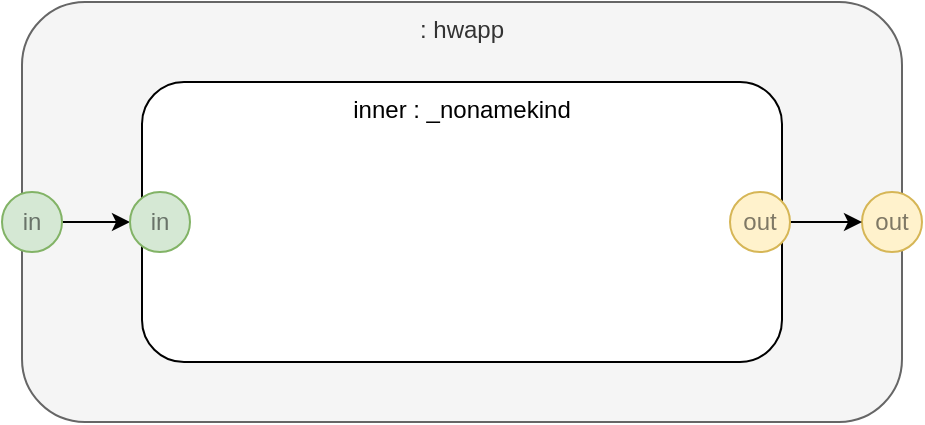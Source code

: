 <mxfile version="12.4.2" type="device" pages="11"><diagram id="HQaUK7b0CWS-_TARSPO3" name="hwapp"><mxGraphModel dx="835" dy="729" grid="1" gridSize="10" guides="1" tooltips="1" connect="1" arrows="1" fold="1" page="1" pageScale="1" pageWidth="1100" pageHeight="850" math="0" shadow="0"><root><mxCell id="0"/><mxCell id="1" parent="0"/><mxCell id="ruMobZVkgeEvKZOn36ID-1" value=": hwapp" style="rounded=1;whiteSpace=wrap;html=1;verticalAlign=top;fillColor=#f5f5f5;strokeColor=#666666;fontColor=#333333;" parent="1" vertex="1"><mxGeometry x="120" y="80" width="440" height="210" as="geometry"/></mxCell><mxCell id="ruMobZVkgeEvKZOn36ID-2" value="inner : _nonamekind" style="rounded=1;whiteSpace=wrap;html=1;verticalAlign=top;" parent="1" vertex="1"><mxGeometry x="180" y="120" width="320" height="140" as="geometry"/></mxCell><mxCell id="ruMobZVkgeEvKZOn36ID-3" value="out" style="ellipse;whiteSpace=wrap;html=1;aspect=fixed;fillColor=#fff2cc;align=center;strokeColor=#d6b656;textOpacity=50;" parent="1" vertex="1"><mxGeometry x="540" y="175" width="30" height="30" as="geometry"/></mxCell><mxCell id="ruMobZVkgeEvKZOn36ID-4" style="edgeStyle=orthogonalEdgeStyle;rounded=0;orthogonalLoop=1;jettySize=auto;html=1;exitX=1;exitY=0.5;exitDx=0;exitDy=0;entryX=0;entryY=0.5;entryDx=0;entryDy=0;" parent="1" source="ruMobZVkgeEvKZOn36ID-5" target="ruMobZVkgeEvKZOn36ID-6" edge="1"><mxGeometry relative="1" as="geometry"/></mxCell><mxCell id="ruMobZVkgeEvKZOn36ID-5" value="in" style="ellipse;whiteSpace=wrap;html=1;aspect=fixed;fillColor=#d5e8d4;align=center;strokeColor=#82b366;textOpacity=50;" parent="1" vertex="1"><mxGeometry x="110" y="175" width="30" height="30" as="geometry"/></mxCell><mxCell id="ruMobZVkgeEvKZOn36ID-6" value="in" style="ellipse;whiteSpace=wrap;html=1;aspect=fixed;fillColor=#d5e8d4;align=center;strokeColor=#82b366;textOpacity=50;" parent="1" vertex="1"><mxGeometry x="174" y="175" width="30" height="30" as="geometry"/></mxCell><mxCell id="ruMobZVkgeEvKZOn36ID-7" style="edgeStyle=orthogonalEdgeStyle;rounded=0;orthogonalLoop=1;jettySize=auto;html=1;exitX=1;exitY=0.5;exitDx=0;exitDy=0;" parent="1" source="ruMobZVkgeEvKZOn36ID-8" target="ruMobZVkgeEvKZOn36ID-3" edge="1"><mxGeometry relative="1" as="geometry"/></mxCell><mxCell id="ruMobZVkgeEvKZOn36ID-8" value="out" style="ellipse;whiteSpace=wrap;html=1;aspect=fixed;fillColor=#fff2cc;align=center;strokeColor=#d6b656;textOpacity=50;" parent="1" vertex="1"><mxGeometry x="474" y="175" width="30" height="30" as="geometry"/></mxCell></root></mxGraphModel></diagram><diagram id="PCEYNFZqdCUcrfXb7Y2_" name="hwsub"><mxGraphModel dx="1075" dy="729" grid="1" gridSize="10" guides="1" tooltips="1" connect="1" arrows="1" fold="1" page="1" pageScale="1" pageWidth="1100" pageHeight="850" math="0" shadow="0"><root><mxCell id="Gi8Q93LCJmvIfy7DSLZ8-0"/><mxCell id="Gi8Q93LCJmvIfy7DSLZ8-1" parent="Gi8Q93LCJmvIfy7DSLZ8-0"/><mxCell id="5Ne1RfUFPDp09EvyjJdC-8" value=": hwsub" style="rounded=1;whiteSpace=wrap;html=1;verticalAlign=top;fillColor=#f5f5f5;strokeColor=#666666;fontColor=#333333;" parent="Gi8Q93LCJmvIfy7DSLZ8-1" vertex="1"><mxGeometry x="95" y="40" width="320" height="140" as="geometry"/></mxCell><mxCell id="5Ne1RfUFPDp09EvyjJdC-9" value="hole : _nonnamekind" style="rounded=1;whiteSpace=wrap;html=1;verticalAlign=top;" parent="Gi8Q93LCJmvIfy7DSLZ8-1" vertex="1"><mxGeometry x="180" y="75" width="150" height="70" as="geometry"/></mxCell><mxCell id="5Ne1RfUFPDp09EvyjJdC-10" style="edgeStyle=orthogonalEdgeStyle;rounded=0;orthogonalLoop=1;jettySize=auto;html=1;exitX=1;exitY=0.5;exitDx=0;exitDy=0;" parent="Gi8Q93LCJmvIfy7DSLZ8-1" source="5Ne1RfUFPDp09EvyjJdC-11" target="5Ne1RfUFPDp09EvyjJdC-13" edge="1"><mxGeometry relative="1" as="geometry"/></mxCell><mxCell id="5Ne1RfUFPDp09EvyjJdC-11" value="A" style="ellipse;whiteSpace=wrap;html=1;aspect=fixed;fillColor=#d5e8d4;align=center;strokeColor=#82b366;textOpacity=50;" parent="Gi8Q93LCJmvIfy7DSLZ8-1" vertex="1"><mxGeometry x="80" y="95" width="30" height="30" as="geometry"/></mxCell><mxCell id="5Ne1RfUFPDp09EvyjJdC-12" value="B" style="ellipse;whiteSpace=wrap;html=1;aspect=fixed;fillColor=#fff2cc;align=center;strokeColor=#d6b656;textOpacity=50;" parent="Gi8Q93LCJmvIfy7DSLZ8-1" vertex="1"><mxGeometry x="395" y="95" width="30" height="30" as="geometry"/></mxCell><mxCell id="5Ne1RfUFPDp09EvyjJdC-13" value="C" style="ellipse;whiteSpace=wrap;html=1;aspect=fixed;fillColor=#d5e8d4;align=center;strokeColor=#82b366;textOpacity=50;" parent="Gi8Q93LCJmvIfy7DSLZ8-1" vertex="1"><mxGeometry x="165" y="95" width="30" height="30" as="geometry"/></mxCell><mxCell id="5Ne1RfUFPDp09EvyjJdC-14" style="edgeStyle=orthogonalEdgeStyle;rounded=0;orthogonalLoop=1;jettySize=auto;html=1;exitX=1;exitY=0.5;exitDx=0;exitDy=0;entryX=0;entryY=0.5;entryDx=0;entryDy=0;" parent="Gi8Q93LCJmvIfy7DSLZ8-1" source="5Ne1RfUFPDp09EvyjJdC-15" target="5Ne1RfUFPDp09EvyjJdC-12" edge="1"><mxGeometry relative="1" as="geometry"/></mxCell><mxCell id="5Ne1RfUFPDp09EvyjJdC-15" value="D" style="ellipse;whiteSpace=wrap;html=1;aspect=fixed;fillColor=#fff2cc;align=center;strokeColor=#d6b656;textOpacity=50;" parent="Gi8Q93LCJmvIfy7DSLZ8-1" vertex="1"><mxGeometry x="315" y="95" width="30" height="30" as="geometry"/></mxCell></root></mxGraphModel></diagram><diagram id="dkHnfYNpTtgTAUIm52f-" name="hwhello"><mxGraphModel dx="1075" dy="729" grid="1" gridSize="10" guides="1" tooltips="1" connect="1" arrows="1" fold="1" page="1" pageScale="1" pageWidth="1100" pageHeight="850" math="0" shadow="0"><root><mxCell id="i-5jhzJPS0MLGWGlM31V-0"/><mxCell id="i-5jhzJPS0MLGWGlM31V-1" parent="i-5jhzJPS0MLGWGlM31V-0"/><mxCell id="i-5jhzJPS0MLGWGlM31V-10" value="hwhello" style="rounded=1;whiteSpace=wrap;html=1;opacity=50;align=center;verticalAlign=top;fillColor=#f8cecc;strokeColor=#b85450;" parent="i-5jhzJPS0MLGWGlM31V-1" vertex="1"><mxGeometry x="119" y="80" width="309" height="110" as="geometry"/></mxCell><mxCell id="i-5jhzJPS0MLGWGlM31V-11" value="hello" style="rounded=1;whiteSpace=wrap;html=1;dashed=1;opacity=50;align=center;verticalAlign=middle;" parent="i-5jhzJPS0MLGWGlM31V-1" vertex="1"><mxGeometry x="190.5" y="120" width="169" height="35" as="geometry"/></mxCell><mxCell id="i-5jhzJPS0MLGWGlM31V-13" value="in" style="ellipse;whiteSpace=wrap;html=1;aspect=fixed;fillColor=#d5e8d4;align=center;strokeColor=#82b366;textOpacity=50;" parent="i-5jhzJPS0MLGWGlM31V-1" vertex="1"><mxGeometry x="111.5" y="122.5" width="30" height="30" as="geometry"/></mxCell><mxCell id="i-5jhzJPS0MLGWGlM31V-14" value="out" style="ellipse;whiteSpace=wrap;html=1;aspect=fixed;fillColor=#fff2cc;align=center;strokeColor=#d6b656;textOpacity=50;" parent="i-5jhzJPS0MLGWGlM31V-1" vertex="1"><mxGeometry x="405.5" y="122.5" width="30" height="30" as="geometry"/></mxCell></root></mxGraphModel></diagram><diagram name="hw23 hwhello -&gt; hwsub" id="VLKYbC4-xr4raazWbieK"><mxGraphModel dx="896" dy="608" grid="1" gridSize="10" guides="1" tooltips="1" connect="1" arrows="1" fold="1" page="1" pageScale="1" pageWidth="1100" pageHeight="850" math="0" shadow="0"><root><mxCell id="Oiqo3pyWhQtNN7q3qe_C-0"/><mxCell id="Oiqo3pyWhQtNN7q3qe_C-1" parent="Oiqo3pyWhQtNN7q3qe_C-0"/><mxCell id="cISjbrOWk6AnQQgJvXc5-0" value="hw23/c/1: hwsub" style="rounded=1;whiteSpace=wrap;html=1;verticalAlign=top;fillColor=#f5f5f5;strokeColor=#666666;fontColor=#333333;" vertex="1" parent="Oiqo3pyWhQtNN7q3qe_C-1"><mxGeometry x="835" y="64" width="445" height="150" as="geometry"/></mxCell><mxCell id="cISjbrOWk6AnQQgJvXc5-1" value="hole : _nonnamekind" style="rounded=1;whiteSpace=wrap;html=1;verticalAlign=top;" vertex="1" parent="Oiqo3pyWhQtNN7q3qe_C-1"><mxGeometry x="973" y="99" width="150" height="70" as="geometry"/></mxCell><mxCell id="cISjbrOWk6AnQQgJvXc5-2" style="edgeStyle=orthogonalEdgeStyle;rounded=0;orthogonalLoop=1;jettySize=auto;html=1;exitX=1;exitY=0.5;exitDx=0;exitDy=0;" edge="1" parent="Oiqo3pyWhQtNN7q3qe_C-1" source="cISjbrOWk6AnQQgJvXc5-3" target="cISjbrOWk6AnQQgJvXc5-6"><mxGeometry relative="1" as="geometry"/></mxCell><mxCell id="cISjbrOWk6AnQQgJvXc5-3" value="A" style="ellipse;whiteSpace=wrap;html=1;aspect=fixed;fillColor=#d5e8d4;align=center;strokeColor=#82b366;textOpacity=50;" vertex="1" parent="Oiqo3pyWhQtNN7q3qe_C-1"><mxGeometry x="820" y="119" width="30" height="30" as="geometry"/></mxCell><mxCell id="cISjbrOWk6AnQQgJvXc5-4" value="B" style="ellipse;whiteSpace=wrap;html=1;aspect=fixed;fillColor=#fff2cc;align=center;strokeColor=#d6b656;textOpacity=50;" vertex="1" parent="Oiqo3pyWhQtNN7q3qe_C-1"><mxGeometry x="1260" y="119" width="30" height="30" as="geometry"/></mxCell><mxCell id="cISjbrOWk6AnQQgJvXc5-5" style="edgeStyle=orthogonalEdgeStyle;orthogonalLoop=1;jettySize=auto;html=1;exitX=1;exitY=0.5;exitDx=0;exitDy=0;entryX=0;entryY=0.5;entryDx=0;entryDy=0;rounded=0;" edge="1" parent="Oiqo3pyWhQtNN7q3qe_C-1" source="cISjbrOWk6AnQQgJvXc5-6" target="cISjbrOWk6AnQQgJvXc5-11"><mxGeometry relative="1" as="geometry"/></mxCell><mxCell id="cISjbrOWk6AnQQgJvXc5-6" value="C" style="ellipse;whiteSpace=wrap;html=1;aspect=fixed;fillColor=#d5e8d4;align=center;strokeColor=#82b366;textOpacity=50;" vertex="1" parent="Oiqo3pyWhQtNN7q3qe_C-1"><mxGeometry x="958" y="119" width="30" height="30" as="geometry"/></mxCell><mxCell id="cISjbrOWk6AnQQgJvXc5-7" style="edgeStyle=orthogonalEdgeStyle;rounded=0;orthogonalLoop=1;jettySize=auto;html=1;exitX=1;exitY=0.5;exitDx=0;exitDy=0;entryX=0;entryY=0.5;entryDx=0;entryDy=0;" edge="1" parent="Oiqo3pyWhQtNN7q3qe_C-1" source="cISjbrOWk6AnQQgJvXc5-8" target="cISjbrOWk6AnQQgJvXc5-4"><mxGeometry relative="1" as="geometry"/></mxCell><mxCell id="cISjbrOWk6AnQQgJvXc5-8" value="D" style="ellipse;whiteSpace=wrap;html=1;aspect=fixed;fillColor=#fff2cc;align=center;strokeColor=#d6b656;textOpacity=50;" vertex="1" parent="Oiqo3pyWhQtNN7q3qe_C-1"><mxGeometry x="1108" y="119" width="30" height="30" as="geometry"/></mxCell><mxCell id="cISjbrOWk6AnQQgJvXc5-9" value="hw23/c/2 : hwsub/hwhello" style="rounded=1;whiteSpace=wrap;html=1;opacity=50;align=center;verticalAlign=top;fillColor=#f8cecc;strokeColor=#b85450;" vertex="1" parent="Oiqo3pyWhQtNN7q3qe_C-1"><mxGeometry x="897.5" y="294" width="309" height="110" as="geometry"/></mxCell><mxCell id="cISjbrOWk6AnQQgJvXc5-10" value="hello" style="rounded=1;whiteSpace=wrap;html=1;dashed=1;opacity=50;align=center;verticalAlign=middle;" vertex="1" parent="Oiqo3pyWhQtNN7q3qe_C-1"><mxGeometry x="969" y="334" width="169" height="35" as="geometry"/></mxCell><mxCell id="cISjbrOWk6AnQQgJvXc5-11" value="in" style="ellipse;whiteSpace=wrap;html=1;aspect=fixed;fillColor=#d5e8d4;align=center;strokeColor=#82b366;textOpacity=50;" vertex="1" parent="Oiqo3pyWhQtNN7q3qe_C-1"><mxGeometry x="890" y="336.5" width="30" height="30" as="geometry"/></mxCell><mxCell id="cISjbrOWk6AnQQgJvXc5-12" style="edgeStyle=orthogonalEdgeStyle;rounded=0;orthogonalLoop=1;jettySize=auto;html=1;exitX=1;exitY=0.5;exitDx=0;exitDy=0;entryX=0;entryY=0.5;entryDx=0;entryDy=0;" edge="1" parent="Oiqo3pyWhQtNN7q3qe_C-1" source="cISjbrOWk6AnQQgJvXc5-13" target="cISjbrOWk6AnQQgJvXc5-8"><mxGeometry relative="1" as="geometry"/></mxCell><mxCell id="cISjbrOWk6AnQQgJvXc5-13" value="out" style="ellipse;whiteSpace=wrap;html=1;aspect=fixed;fillColor=#fff2cc;align=center;strokeColor=#d6b656;textOpacity=50;" vertex="1" parent="Oiqo3pyWhQtNN7q3qe_C-1"><mxGeometry x="1184" y="336.5" width="30" height="30" as="geometry"/></mxCell><mxCell id="cISjbrOWk6AnQQgJvXc5-14" value="Final hw23" style="text;html=1;align=center;verticalAlign=middle;resizable=0;points=[];;autosize=1;" vertex="1" parent="Oiqo3pyWhQtNN7q3qe_C-1"><mxGeometry x="831" y="30" width="70" height="20" as="geometry"/></mxCell><mxCell id="cISjbrOWk6AnQQgJvXc5-15" value="step 1: cat hwsub.asc hwhello.asc &amp;gt;hw23.asc" style="text;html=1;align=center;verticalAlign=middle;resizable=0;points=[];;autosize=1;" vertex="1" parent="Oiqo3pyWhQtNN7q3qe_C-1"><mxGeometry x="10" y="10" width="260" height="20" as="geometry"/></mxCell><mxCell id="hZe9tFqBA316a7J3GsqS-0" value=": hwsub" style="rounded=1;whiteSpace=wrap;html=1;verticalAlign=top;fillColor=#f5f5f5;strokeColor=#666666;fontColor=#333333;" vertex="1" parent="Oiqo3pyWhQtNN7q3qe_C-1"><mxGeometry x="95" y="69" width="320" height="140" as="geometry"/></mxCell><mxCell id="hZe9tFqBA316a7J3GsqS-1" value="hole : _nonnamekind" style="rounded=1;whiteSpace=wrap;html=1;verticalAlign=top;" vertex="1" parent="Oiqo3pyWhQtNN7q3qe_C-1"><mxGeometry x="180" y="104" width="150" height="70" as="geometry"/></mxCell><mxCell id="hZe9tFqBA316a7J3GsqS-2" style="edgeStyle=orthogonalEdgeStyle;rounded=0;orthogonalLoop=1;jettySize=auto;html=1;exitX=1;exitY=0.5;exitDx=0;exitDy=0;" edge="1" parent="Oiqo3pyWhQtNN7q3qe_C-1" source="hZe9tFqBA316a7J3GsqS-3" target="hZe9tFqBA316a7J3GsqS-5"><mxGeometry relative="1" as="geometry"/></mxCell><mxCell id="hZe9tFqBA316a7J3GsqS-3" value="A" style="ellipse;whiteSpace=wrap;html=1;aspect=fixed;fillColor=#d5e8d4;align=center;strokeColor=#82b366;textOpacity=50;" vertex="1" parent="Oiqo3pyWhQtNN7q3qe_C-1"><mxGeometry x="80" y="124" width="30" height="30" as="geometry"/></mxCell><mxCell id="hZe9tFqBA316a7J3GsqS-4" value="B" style="ellipse;whiteSpace=wrap;html=1;aspect=fixed;fillColor=#fff2cc;align=center;strokeColor=#d6b656;textOpacity=50;" vertex="1" parent="Oiqo3pyWhQtNN7q3qe_C-1"><mxGeometry x="395" y="124" width="30" height="30" as="geometry"/></mxCell><mxCell id="hZe9tFqBA316a7J3GsqS-5" value="C" style="ellipse;whiteSpace=wrap;html=1;aspect=fixed;fillColor=#d5e8d4;align=center;strokeColor=#82b366;textOpacity=50;" vertex="1" parent="Oiqo3pyWhQtNN7q3qe_C-1"><mxGeometry x="165" y="124" width="30" height="30" as="geometry"/></mxCell><mxCell id="hZe9tFqBA316a7J3GsqS-6" style="edgeStyle=orthogonalEdgeStyle;rounded=0;orthogonalLoop=1;jettySize=auto;html=1;exitX=1;exitY=0.5;exitDx=0;exitDy=0;entryX=0;entryY=0.5;entryDx=0;entryDy=0;" edge="1" parent="Oiqo3pyWhQtNN7q3qe_C-1" source="hZe9tFqBA316a7J3GsqS-7" target="hZe9tFqBA316a7J3GsqS-4"><mxGeometry relative="1" as="geometry"/></mxCell><mxCell id="hZe9tFqBA316a7J3GsqS-7" value="D" style="ellipse;whiteSpace=wrap;html=1;aspect=fixed;fillColor=#fff2cc;align=center;strokeColor=#d6b656;textOpacity=50;" vertex="1" parent="Oiqo3pyWhQtNN7q3qe_C-1"><mxGeometry x="315" y="124" width="30" height="30" as="geometry"/></mxCell><mxCell id="yq8HKWad_Pj0hqN_0xMK-0" value="hwhello" style="rounded=1;whiteSpace=wrap;html=1;opacity=50;align=center;verticalAlign=top;fillColor=#f8cecc;strokeColor=#b85450;" vertex="1" parent="Oiqo3pyWhQtNN7q3qe_C-1"><mxGeometry x="100.5" y="259" width="309" height="110" as="geometry"/></mxCell><mxCell id="yq8HKWad_Pj0hqN_0xMK-1" value="hello" style="rounded=1;whiteSpace=wrap;html=1;dashed=1;opacity=50;align=center;verticalAlign=middle;" vertex="1" parent="Oiqo3pyWhQtNN7q3qe_C-1"><mxGeometry x="172" y="299" width="169" height="35" as="geometry"/></mxCell><mxCell id="yq8HKWad_Pj0hqN_0xMK-2" value="in" style="ellipse;whiteSpace=wrap;html=1;aspect=fixed;fillColor=#d5e8d4;align=center;strokeColor=#82b366;textOpacity=50;" vertex="1" parent="Oiqo3pyWhQtNN7q3qe_C-1"><mxGeometry x="93" y="301.5" width="30" height="30" as="geometry"/></mxCell><mxCell id="yq8HKWad_Pj0hqN_0xMK-3" value="out" style="ellipse;whiteSpace=wrap;html=1;aspect=fixed;fillColor=#fff2cc;align=center;strokeColor=#d6b656;textOpacity=50;" vertex="1" parent="Oiqo3pyWhQtNN7q3qe_C-1"><mxGeometry x="387" y="301.5" width="30" height="30" as="geometry"/></mxCell><mxCell id="yq8HKWad_Pj0hqN_0xMK-4" value="" style="endArrow=none;dashed=1;html=1;" edge="1" parent="Oiqo3pyWhQtNN7q3qe_C-1"><mxGeometry width="50" height="50" relative="1" as="geometry"><mxPoint x="10" y="440" as="sourcePoint"/><mxPoint x="550" y="440" as="targetPoint"/></mxGeometry></mxCell><mxCell id="yq8HKWad_Pj0hqN_0xMK-5" value="&lt;div&gt;step 2: sed -E -e 's~hwsub~hw23/c/1~g' &amp;lt;hw23.asc &amp;gt;temp ; mv temp hw23.asc&lt;/div&gt;" style="text;html=1;align=center;verticalAlign=middle;resizable=0;points=[];;autosize=1;" vertex="1" parent="Oiqo3pyWhQtNN7q3qe_C-1"><mxGeometry x="36.5" y="480" width="440" height="20" as="geometry"/></mxCell><mxCell id="yq8HKWad_Pj0hqN_0xMK-6" value=": hw23/c/1" style="rounded=1;whiteSpace=wrap;html=1;verticalAlign=top;fillColor=#f5f5f5;strokeColor=#666666;fontColor=#333333;" vertex="1" parent="Oiqo3pyWhQtNN7q3qe_C-1"><mxGeometry x="95" y="539" width="320" height="140" as="geometry"/></mxCell><mxCell id="yq8HKWad_Pj0hqN_0xMK-7" value="hole : _nonnamekind" style="rounded=1;whiteSpace=wrap;html=1;verticalAlign=top;" vertex="1" parent="Oiqo3pyWhQtNN7q3qe_C-1"><mxGeometry x="180" y="574" width="150" height="70" as="geometry"/></mxCell><mxCell id="yq8HKWad_Pj0hqN_0xMK-8" style="edgeStyle=orthogonalEdgeStyle;rounded=0;orthogonalLoop=1;jettySize=auto;html=1;exitX=1;exitY=0.5;exitDx=0;exitDy=0;" edge="1" parent="Oiqo3pyWhQtNN7q3qe_C-1" source="yq8HKWad_Pj0hqN_0xMK-9" target="yq8HKWad_Pj0hqN_0xMK-11"><mxGeometry relative="1" as="geometry"/></mxCell><mxCell id="yq8HKWad_Pj0hqN_0xMK-9" value="A" style="ellipse;whiteSpace=wrap;html=1;aspect=fixed;fillColor=#d5e8d4;align=center;strokeColor=#82b366;textOpacity=50;" vertex="1" parent="Oiqo3pyWhQtNN7q3qe_C-1"><mxGeometry x="80" y="594" width="30" height="30" as="geometry"/></mxCell><mxCell id="yq8HKWad_Pj0hqN_0xMK-10" value="B" style="ellipse;whiteSpace=wrap;html=1;aspect=fixed;fillColor=#fff2cc;align=center;strokeColor=#d6b656;textOpacity=50;" vertex="1" parent="Oiqo3pyWhQtNN7q3qe_C-1"><mxGeometry x="395" y="594" width="30" height="30" as="geometry"/></mxCell><mxCell id="yq8HKWad_Pj0hqN_0xMK-11" value="C" style="ellipse;whiteSpace=wrap;html=1;aspect=fixed;fillColor=#d5e8d4;align=center;strokeColor=#82b366;textOpacity=50;" vertex="1" parent="Oiqo3pyWhQtNN7q3qe_C-1"><mxGeometry x="165" y="594" width="30" height="30" as="geometry"/></mxCell><mxCell id="yq8HKWad_Pj0hqN_0xMK-12" style="edgeStyle=orthogonalEdgeStyle;rounded=0;orthogonalLoop=1;jettySize=auto;html=1;exitX=1;exitY=0.5;exitDx=0;exitDy=0;entryX=0;entryY=0.5;entryDx=0;entryDy=0;" edge="1" parent="Oiqo3pyWhQtNN7q3qe_C-1" source="yq8HKWad_Pj0hqN_0xMK-13" target="yq8HKWad_Pj0hqN_0xMK-10"><mxGeometry relative="1" as="geometry"/></mxCell><mxCell id="yq8HKWad_Pj0hqN_0xMK-13" value="D" style="ellipse;whiteSpace=wrap;html=1;aspect=fixed;fillColor=#fff2cc;align=center;strokeColor=#d6b656;textOpacity=50;" vertex="1" parent="Oiqo3pyWhQtNN7q3qe_C-1"><mxGeometry x="315" y="594" width="30" height="30" as="geometry"/></mxCell><mxCell id="yq8HKWad_Pj0hqN_0xMK-14" value="hwhello" style="rounded=1;whiteSpace=wrap;html=1;opacity=50;align=center;verticalAlign=top;fillColor=#f8cecc;strokeColor=#b85450;" vertex="1" parent="Oiqo3pyWhQtNN7q3qe_C-1"><mxGeometry x="100.5" y="729" width="309" height="110" as="geometry"/></mxCell><mxCell id="yq8HKWad_Pj0hqN_0xMK-15" value="hello" style="rounded=1;whiteSpace=wrap;html=1;dashed=1;opacity=50;align=center;verticalAlign=middle;" vertex="1" parent="Oiqo3pyWhQtNN7q3qe_C-1"><mxGeometry x="172" y="769" width="169" height="35" as="geometry"/></mxCell><mxCell id="yq8HKWad_Pj0hqN_0xMK-16" value="in" style="ellipse;whiteSpace=wrap;html=1;aspect=fixed;fillColor=#d5e8d4;align=center;strokeColor=#82b366;textOpacity=50;" vertex="1" parent="Oiqo3pyWhQtNN7q3qe_C-1"><mxGeometry x="93" y="771.5" width="30" height="30" as="geometry"/></mxCell><mxCell id="yq8HKWad_Pj0hqN_0xMK-17" value="out" style="ellipse;whiteSpace=wrap;html=1;aspect=fixed;fillColor=#fff2cc;align=center;strokeColor=#d6b656;textOpacity=50;" vertex="1" parent="Oiqo3pyWhQtNN7q3qe_C-1"><mxGeometry x="387" y="771.5" width="30" height="30" as="geometry"/></mxCell><mxCell id="yq8HKWad_Pj0hqN_0xMK-18" value="" style="endArrow=none;dashed=1;html=1;" edge="1" parent="Oiqo3pyWhQtNN7q3qe_C-1"><mxGeometry width="50" height="50" relative="1" as="geometry"><mxPoint x="10" y="910" as="sourcePoint"/><mxPoint x="550" y="910" as="targetPoint"/></mxGeometry></mxCell></root></mxGraphModel></diagram><diagram name="hw123 hw23-&gt;hwapp" id="LKDl4czCXql_hngZ7uK9"><mxGraphModel dx="1265" dy="858" grid="1" gridSize="10" guides="1" tooltips="1" connect="1" arrows="1" fold="1" page="1" pageScale="1" pageWidth="1100" pageHeight="850" math="0" shadow="0"><root><mxCell id="LasqtaN6axDCeSSgsXFx-0"/><mxCell id="LasqtaN6axDCeSSgsXFx-1" parent="LasqtaN6axDCeSSgsXFx-0"/><mxCell id="LasqtaN6axDCeSSgsXFx-2" value=": hwapp" style="rounded=1;whiteSpace=wrap;html=1;verticalAlign=top;fillColor=#f5f5f5;strokeColor=#666666;fontColor=#333333;" vertex="1" parent="LasqtaN6axDCeSSgsXFx-1"><mxGeometry x="120" y="80" width="720" height="210" as="geometry"/></mxCell><mxCell id="LasqtaN6axDCeSSgsXFx-3" value="inner : _nonamekind" style="rounded=1;whiteSpace=wrap;html=1;verticalAlign=top;" vertex="1" parent="LasqtaN6axDCeSSgsXFx-1"><mxGeometry x="306" y="120" width="320" height="140" as="geometry"/></mxCell><mxCell id="LasqtaN6axDCeSSgsXFx-4" value="out" style="ellipse;whiteSpace=wrap;html=1;aspect=fixed;fillColor=#fff2cc;align=center;strokeColor=#d6b656;textOpacity=50;" vertex="1" parent="LasqtaN6axDCeSSgsXFx-1"><mxGeometry x="820" y="175" width="30" height="30" as="geometry"/></mxCell><mxCell id="LasqtaN6axDCeSSgsXFx-5" style="edgeStyle=orthogonalEdgeStyle;rounded=0;orthogonalLoop=1;jettySize=auto;html=1;exitX=1;exitY=0.5;exitDx=0;exitDy=0;entryX=0;entryY=0.5;entryDx=0;entryDy=0;" edge="1" parent="LasqtaN6axDCeSSgsXFx-1" source="LasqtaN6axDCeSSgsXFx-6" target="LasqtaN6axDCeSSgsXFx-7"><mxGeometry relative="1" as="geometry"/></mxCell><mxCell id="LasqtaN6axDCeSSgsXFx-6" value="in" style="ellipse;whiteSpace=wrap;html=1;aspect=fixed;fillColor=#d5e8d4;align=center;strokeColor=#82b366;textOpacity=50;" vertex="1" parent="LasqtaN6axDCeSSgsXFx-1"><mxGeometry x="110" y="175" width="30" height="30" as="geometry"/></mxCell><mxCell id="V-okUP8fOQUyF0TpN8nm-14" style="edgeStyle=orthogonalEdgeStyle;rounded=0;orthogonalLoop=1;jettySize=auto;html=1;exitX=1;exitY=0.5;exitDx=0;exitDy=0;entryX=0;entryY=0.5;entryDx=0;entryDy=0;" edge="1" parent="LasqtaN6axDCeSSgsXFx-1" source="LasqtaN6axDCeSSgsXFx-7" target="V-okUP8fOQUyF0TpN8nm-3"><mxGeometry relative="1" as="geometry"/></mxCell><mxCell id="LasqtaN6axDCeSSgsXFx-7" value="in" style="ellipse;whiteSpace=wrap;html=1;aspect=fixed;fillColor=#d5e8d4;align=center;strokeColor=#82b366;textOpacity=50;" vertex="1" parent="LasqtaN6axDCeSSgsXFx-1"><mxGeometry x="300" y="175" width="30" height="30" as="geometry"/></mxCell><mxCell id="LasqtaN6axDCeSSgsXFx-8" style="edgeStyle=orthogonalEdgeStyle;rounded=0;orthogonalLoop=1;jettySize=auto;html=1;exitX=1;exitY=0.5;exitDx=0;exitDy=0;" edge="1" parent="LasqtaN6axDCeSSgsXFx-1" source="LasqtaN6axDCeSSgsXFx-9" target="LasqtaN6axDCeSSgsXFx-4"><mxGeometry relative="1" as="geometry"/></mxCell><mxCell id="LasqtaN6axDCeSSgsXFx-9" value="out" style="ellipse;whiteSpace=wrap;html=1;aspect=fixed;fillColor=#fff2cc;align=center;strokeColor=#d6b656;textOpacity=50;" vertex="1" parent="LasqtaN6axDCeSSgsXFx-1"><mxGeometry x="600" y="175" width="30" height="30" as="geometry"/></mxCell><mxCell id="V-okUP8fOQUyF0TpN8nm-0" value=": hwsub" style="rounded=1;whiteSpace=wrap;html=1;verticalAlign=top;fillColor=#f5f5f5;strokeColor=#666666;fontColor=#333333;" vertex="1" parent="LasqtaN6axDCeSSgsXFx-1"><mxGeometry x="269" y="345" width="445" height="145" as="geometry"/></mxCell><mxCell id="V-okUP8fOQUyF0TpN8nm-1" value="hole : _nonnamekind" style="rounded=1;whiteSpace=wrap;html=1;verticalAlign=top;" vertex="1" parent="LasqtaN6axDCeSSgsXFx-1"><mxGeometry x="407" y="380" width="150" height="70" as="geometry"/></mxCell><mxCell id="V-okUP8fOQUyF0TpN8nm-2" style="edgeStyle=orthogonalEdgeStyle;rounded=0;orthogonalLoop=1;jettySize=auto;html=1;exitX=1;exitY=0.5;exitDx=0;exitDy=0;" edge="1" parent="LasqtaN6axDCeSSgsXFx-1" source="V-okUP8fOQUyF0TpN8nm-3" target="V-okUP8fOQUyF0TpN8nm-6"><mxGeometry relative="1" as="geometry"/></mxCell><mxCell id="V-okUP8fOQUyF0TpN8nm-3" value="A" style="ellipse;whiteSpace=wrap;html=1;aspect=fixed;fillColor=#d5e8d4;align=center;strokeColor=#82b366;textOpacity=50;" vertex="1" parent="LasqtaN6axDCeSSgsXFx-1"><mxGeometry x="254" y="400" width="30" height="30" as="geometry"/></mxCell><mxCell id="V-okUP8fOQUyF0TpN8nm-15" style="edgeStyle=orthogonalEdgeStyle;rounded=0;orthogonalLoop=1;jettySize=auto;html=1;exitX=1;exitY=0.5;exitDx=0;exitDy=0;entryX=0;entryY=0.5;entryDx=0;entryDy=0;" edge="1" parent="LasqtaN6axDCeSSgsXFx-1" source="V-okUP8fOQUyF0TpN8nm-4" target="LasqtaN6axDCeSSgsXFx-9"><mxGeometry relative="1" as="geometry"/></mxCell><mxCell id="V-okUP8fOQUyF0TpN8nm-4" value="B" style="ellipse;whiteSpace=wrap;html=1;aspect=fixed;fillColor=#fff2cc;align=center;strokeColor=#d6b656;textOpacity=50;" vertex="1" parent="LasqtaN6axDCeSSgsXFx-1"><mxGeometry x="694" y="400" width="30" height="30" as="geometry"/></mxCell><mxCell id="V-okUP8fOQUyF0TpN8nm-5" style="edgeStyle=orthogonalEdgeStyle;orthogonalLoop=1;jettySize=auto;html=1;exitX=1;exitY=0.5;exitDx=0;exitDy=0;entryX=0;entryY=0.5;entryDx=0;entryDy=0;rounded=0;" edge="1" parent="LasqtaN6axDCeSSgsXFx-1" source="V-okUP8fOQUyF0TpN8nm-6" target="V-okUP8fOQUyF0TpN8nm-11"><mxGeometry relative="1" as="geometry"/></mxCell><mxCell id="V-okUP8fOQUyF0TpN8nm-6" value="C" style="ellipse;whiteSpace=wrap;html=1;aspect=fixed;fillColor=#d5e8d4;align=center;strokeColor=#82b366;textOpacity=50;" vertex="1" parent="LasqtaN6axDCeSSgsXFx-1"><mxGeometry x="392" y="400" width="30" height="30" as="geometry"/></mxCell><mxCell id="V-okUP8fOQUyF0TpN8nm-7" style="edgeStyle=orthogonalEdgeStyle;rounded=0;orthogonalLoop=1;jettySize=auto;html=1;exitX=1;exitY=0.5;exitDx=0;exitDy=0;entryX=0;entryY=0.5;entryDx=0;entryDy=0;" edge="1" parent="LasqtaN6axDCeSSgsXFx-1" source="V-okUP8fOQUyF0TpN8nm-8" target="V-okUP8fOQUyF0TpN8nm-4"><mxGeometry relative="1" as="geometry"/></mxCell><mxCell id="V-okUP8fOQUyF0TpN8nm-8" value="D" style="ellipse;whiteSpace=wrap;html=1;aspect=fixed;fillColor=#fff2cc;align=center;strokeColor=#d6b656;textOpacity=50;" vertex="1" parent="LasqtaN6axDCeSSgsXFx-1"><mxGeometry x="542" y="400" width="30" height="30" as="geometry"/></mxCell><mxCell id="V-okUP8fOQUyF0TpN8nm-9" value="hwsub/hwhello" style="rounded=1;whiteSpace=wrap;html=1;opacity=50;align=center;verticalAlign=top;fillColor=#f8cecc;strokeColor=#b85450;" vertex="1" parent="LasqtaN6axDCeSSgsXFx-1"><mxGeometry x="331.5" y="575" width="309" height="110" as="geometry"/></mxCell><mxCell id="V-okUP8fOQUyF0TpN8nm-10" value="hello" style="rounded=1;whiteSpace=wrap;html=1;dashed=1;opacity=50;align=center;verticalAlign=middle;" vertex="1" parent="LasqtaN6axDCeSSgsXFx-1"><mxGeometry x="403" y="615" width="169" height="35" as="geometry"/></mxCell><mxCell id="V-okUP8fOQUyF0TpN8nm-11" value="in" style="ellipse;whiteSpace=wrap;html=1;aspect=fixed;fillColor=#d5e8d4;align=center;strokeColor=#82b366;textOpacity=50;" vertex="1" parent="LasqtaN6axDCeSSgsXFx-1"><mxGeometry x="324" y="617.5" width="30" height="30" as="geometry"/></mxCell><mxCell id="V-okUP8fOQUyF0TpN8nm-12" style="edgeStyle=orthogonalEdgeStyle;rounded=0;orthogonalLoop=1;jettySize=auto;html=1;exitX=1;exitY=0.5;exitDx=0;exitDy=0;entryX=0;entryY=0.5;entryDx=0;entryDy=0;" edge="1" parent="LasqtaN6axDCeSSgsXFx-1" source="V-okUP8fOQUyF0TpN8nm-13" target="V-okUP8fOQUyF0TpN8nm-8"><mxGeometry relative="1" as="geometry"/></mxCell><mxCell id="V-okUP8fOQUyF0TpN8nm-13" value="out" style="ellipse;whiteSpace=wrap;html=1;aspect=fixed;fillColor=#fff2cc;align=center;strokeColor=#d6b656;textOpacity=50;" vertex="1" parent="LasqtaN6axDCeSSgsXFx-1"><mxGeometry x="618" y="617.5" width="30" height="30" as="geometry"/></mxCell></root></mxGraphModel></diagram><diagram name="hw123 internals" id="72epTfq7PPrUniXOpDVe"><mxGraphModel dx="4300" dy="-4734" grid="1" gridSize="10" guides="1" tooltips="1" connect="1" arrows="1" fold="1" page="1" pageScale="1" pageWidth="1100" pageHeight="850" math="0" shadow="0"><root><mxCell id="UKXS1VRPYNjWAx-LK0DR-0"/><mxCell id="UKXS1VRPYNjWAx-LK0DR-1" parent="UKXS1VRPYNjWAx-LK0DR-0"/><mxCell id="UKXS1VRPYNjWAx-LK0DR-3" value="" style="rounded=1;whiteSpace=wrap;html=1;" vertex="1" parent="UKXS1VRPYNjWAx-LK0DR-1"><mxGeometry x="30.41" y="8400" width="2249.59" height="2240" as="geometry"/></mxCell><mxCell id="UKXS1VRPYNjWAx-LK0DR-470" value="" style="rounded=1;whiteSpace=wrap;html=1;" vertex="1" parent="UKXS1VRPYNjWAx-LK0DR-1"><mxGeometry x="475.82" y="9122" width="1697.52" height="1448" as="geometry"/></mxCell><mxCell id="UKXS1VRPYNjWAx-LK0DR-653" value="" style="rounded=1;whiteSpace=wrap;html=1;" vertex="1" parent="UKXS1VRPYNjWAx-LK0DR-1"><mxGeometry x="1020.41" y="9920" width="1084.59" height="550" as="geometry"/></mxCell><mxCell id="UKXS1VRPYNjWAx-LK0DR-471" value="" style="rounded=1;whiteSpace=wrap;html=1;align=left;" vertex="1" parent="UKXS1VRPYNjWAx-LK0DR-1"><mxGeometry x="583.34" y="9632" width="420" height="239.65" as="geometry"/></mxCell><mxCell id="UKXS1VRPYNjWAx-LK0DR-472" value="" style="rounded=1;whiteSpace=wrap;html=1;fillColor=#fafafa;strokeColor=#666666;fontColor=#333333;" vertex="1" parent="UKXS1VRPYNjWAx-LK0DR-1"><mxGeometry x="858.75" y="9452" width="595" height="90" as="geometry"/></mxCell><mxCell id="UKXS1VRPYNjWAx-LK0DR-473" value="" style="rounded=1;whiteSpace=wrap;html=1;fillColor=#fafafa;strokeColor=#666666;fontColor=#333333;" vertex="1" parent="UKXS1VRPYNjWAx-LK0DR-1"><mxGeometry x="1063.75" y="9332" width="656.25" height="110" as="geometry"/></mxCell><mxCell id="UKXS1VRPYNjWAx-LK0DR-474" value="" style="rounded=1;whiteSpace=wrap;html=1;fillColor=#d5e8d4;strokeColor=#82b366;" vertex="1" parent="UKXS1VRPYNjWAx-LK0DR-1"><mxGeometry x="1393.75" y="9342" width="307.91" height="90" as="geometry"/></mxCell><mxCell id="UKXS1VRPYNjWAx-LK0DR-475" value="" style="rounded=1;whiteSpace=wrap;html=1;fillColor=#d5e8d4;strokeColor=#82b366;" vertex="1" parent="UKXS1VRPYNjWAx-LK0DR-1"><mxGeometry x="1078.75" y="9342" width="305" height="90" as="geometry"/></mxCell><mxCell id="UKXS1VRPYNjWAx-LK0DR-476" value="" style="rounded=1;whiteSpace=wrap;html=1;" vertex="1" parent="UKXS1VRPYNjWAx-LK0DR-1"><mxGeometry x="873.75" y="9462" width="270" height="70" as="geometry"/></mxCell><mxCell id="UKXS1VRPYNjWAx-LK0DR-477" value="namespaces" style="rounded=1;whiteSpace=wrap;html=1;fillColor=#e1d5e7;strokeColor=#9673a6;" vertex="1" parent="UKXS1VRPYNjWAx-LK0DR-1"><mxGeometry x="593.75" y="9282" width="120" height="170" as="geometry"/></mxCell><mxCell id="UKXS1VRPYNjWAx-LK0DR-651" style="edgeStyle=orthogonalEdgeStyle;curved=1;orthogonalLoop=1;jettySize=auto;html=1;exitX=1;exitY=0.5;exitDx=0;exitDy=0;entryX=0;entryY=0.5;entryDx=0;entryDy=0;" edge="1" parent="UKXS1VRPYNjWAx-LK0DR-1" source="UKXS1VRPYNjWAx-LK0DR-479" target="UKXS1VRPYNjWAx-LK0DR-501"><mxGeometry relative="1" as="geometry"/></mxCell><mxCell id="UKXS1VRPYNjWAx-LK0DR-479" value="i" style="rounded=1;whiteSpace=wrap;html=1;dashed=1;" vertex="1" parent="UKXS1VRPYNjWAx-LK0DR-1"><mxGeometry x="693.75" y="9291.65" width="120" height="30" as="geometry"/></mxCell><mxCell id="UKXS1VRPYNjWAx-LK0DR-480" style="edgeStyle=orthogonalEdgeStyle;curved=1;orthogonalLoop=1;jettySize=auto;html=1;exitX=1;exitY=0.5;exitDx=0;exitDy=0;entryX=0;entryY=0.5;entryDx=0;entryDy=0;" edge="1" parent="UKXS1VRPYNjWAx-LK0DR-1" source="UKXS1VRPYNjWAx-LK0DR-481" target="UKXS1VRPYNjWAx-LK0DR-502"><mxGeometry relative="1" as="geometry"/></mxCell><mxCell id="UKXS1VRPYNjWAx-LK0DR-481" value="o" style="rounded=1;whiteSpace=wrap;html=1;dashed=1;" vertex="1" parent="UKXS1VRPYNjWAx-LK0DR-1"><mxGeometry x="693.75" y="9321.65" width="120" height="30" as="geometry"/></mxCell><mxCell id="UKXS1VRPYNjWAx-LK0DR-482" style="edgeStyle=orthogonalEdgeStyle;curved=1;orthogonalLoop=1;jettySize=auto;html=1;exitX=1;exitY=0.5;exitDx=0;exitDy=0;entryX=0;entryY=0.5;entryDx=0;entryDy=0;" edge="1" parent="UKXS1VRPYNjWAx-LK0DR-1" source="UKXS1VRPYNjWAx-LK0DR-483" target="UKXS1VRPYNjWAx-LK0DR-473"><mxGeometry relative="1" as="geometry"/></mxCell><mxCell id="UKXS1VRPYNjWAx-LK0DR-483" value="x" style="rounded=1;whiteSpace=wrap;html=1;dashed=1;" vertex="1" parent="UKXS1VRPYNjWAx-LK0DR-1"><mxGeometry x="693.75" y="9351.65" width="120" height="30" as="geometry"/></mxCell><mxCell id="UKXS1VRPYNjWAx-LK0DR-484" style="edgeStyle=orthogonalEdgeStyle;curved=1;orthogonalLoop=1;jettySize=auto;html=1;exitX=1;exitY=0.5;exitDx=0;exitDy=0;entryX=0.25;entryY=0;entryDx=0;entryDy=0;" edge="1" parent="UKXS1VRPYNjWAx-LK0DR-1" source="UKXS1VRPYNjWAx-LK0DR-485" target="UKXS1VRPYNjWAx-LK0DR-476"><mxGeometry relative="1" as="geometry"><mxPoint x="1033.75" y="9332.143" as="targetPoint"/></mxGeometry></mxCell><mxCell id="UKXS1VRPYNjWAx-LK0DR-485" value="c" style="rounded=1;whiteSpace=wrap;html=1;dashed=1;" vertex="1" parent="UKXS1VRPYNjWAx-LK0DR-1"><mxGeometry x="693.75" y="9381.65" width="120" height="30" as="geometry"/></mxCell><mxCell id="UKXS1VRPYNjWAx-LK0DR-486" value="n" style="rounded=1;whiteSpace=wrap;html=1;dashed=1;" vertex="1" parent="UKXS1VRPYNjWAx-LK0DR-1"><mxGeometry x="693.75" y="9411.65" width="120" height="30" as="geometry"/></mxCell><mxCell id="UKXS1VRPYNjWAx-LK0DR-487" value="&quot;hw123&quot;" style="rounded=1;whiteSpace=wrap;html=1;" vertex="1" parent="UKXS1VRPYNjWAx-LK0DR-1"><mxGeometry x="593.75" y="9242" width="120" height="40" as="geometry"/></mxCell><mxCell id="UKXS1VRPYNjWAx-LK0DR-488" value="&quot;hole&quot;" style="rounded=1;whiteSpace=wrap;html=1;" vertex="1" parent="UKXS1VRPYNjWAx-LK0DR-1"><mxGeometry x="883.75" y="9482" width="80" height="40" as="geometry"/></mxCell><mxCell id="UKXS1VRPYNjWAx-LK0DR-489" style="edgeStyle=orthogonalEdgeStyle;curved=1;orthogonalLoop=1;jettySize=auto;html=1;exitX=0.5;exitY=1;exitDx=0;exitDy=0;entryX=0.5;entryY=0;entryDx=0;entryDy=0;" edge="1" parent="UKXS1VRPYNjWAx-LK0DR-1" source="UKXS1VRPYNjWAx-LK0DR-490" target="UKXS1VRPYNjWAx-LK0DR-499"><mxGeometry relative="1" as="geometry"/></mxCell><mxCell id="UKXS1VRPYNjWAx-LK0DR-490" value="" style="rounded=1;whiteSpace=wrap;html=1;" vertex="1" parent="UKXS1VRPYNjWAx-LK0DR-1"><mxGeometry x="963.75" y="9482" width="80" height="40" as="geometry"/></mxCell><mxCell id="UKXS1VRPYNjWAx-LK0DR-491" value="" style="rounded=1;whiteSpace=wrap;html=1;" vertex="1" parent="UKXS1VRPYNjWAx-LK0DR-1"><mxGeometry x="1043.75" y="9482" width="80" height="40" as="geometry"/></mxCell><mxCell id="UKXS1VRPYNjWAx-LK0DR-493" value="namespaces" style="rounded=1;whiteSpace=wrap;html=1;fillColor=#ffe6cc;strokeColor=#d79b00;" vertex="1" parent="UKXS1VRPYNjWAx-LK0DR-1"><mxGeometry x="598.75" y="9682" width="120" height="170.35" as="geometry"/></mxCell><mxCell id="UKXS1VRPYNjWAx-LK0DR-494" value="i" style="rounded=1;whiteSpace=wrap;html=1;fillColor=#fff2cc;strokeColor=#d6b656;" vertex="1" parent="UKXS1VRPYNjWAx-LK0DR-1"><mxGeometry x="698.75" y="9692.35" width="120" height="30" as="geometry"/></mxCell><mxCell id="UKXS1VRPYNjWAx-LK0DR-495" value="o" style="rounded=1;whiteSpace=wrap;html=1;fillColor=#fff2cc;strokeColor=#d6b656;" vertex="1" parent="UKXS1VRPYNjWAx-LK0DR-1"><mxGeometry x="698.75" y="9722.35" width="120" height="30" as="geometry"/></mxCell><mxCell id="UKXS1VRPYNjWAx-LK0DR-496" value="x" style="rounded=1;whiteSpace=wrap;html=1;fillColor=#fff2cc;strokeColor=#d6b656;" vertex="1" parent="UKXS1VRPYNjWAx-LK0DR-1"><mxGeometry x="698.75" y="9752.35" width="120" height="30" as="geometry"/></mxCell><mxCell id="UKXS1VRPYNjWAx-LK0DR-497" value="c" style="rounded=1;whiteSpace=wrap;html=1;fillColor=#fff2cc;strokeColor=#d6b656;" vertex="1" parent="UKXS1VRPYNjWAx-LK0DR-1"><mxGeometry x="698.75" y="9782.35" width="120" height="30" as="geometry"/></mxCell><mxCell id="UKXS1VRPYNjWAx-LK0DR-498" value="n" style="rounded=1;whiteSpace=wrap;html=1;fillColor=#fff2cc;strokeColor=#d6b656;" vertex="1" parent="UKXS1VRPYNjWAx-LK0DR-1"><mxGeometry x="698.75" y="9812.35" width="120" height="30" as="geometry"/></mxCell><mxCell id="UKXS1VRPYNjWAx-LK0DR-499" value="&amp;lt;noname kind&amp;gt;" style="rounded=1;whiteSpace=wrap;html=1;fillColor=#ffe6cc;strokeColor=#d79b00;" vertex="1" parent="UKXS1VRPYNjWAx-LK0DR-1"><mxGeometry x="598.75" y="9642" width="120" height="40" as="geometry"/></mxCell><mxCell id="UKXS1VRPYNjWAx-LK0DR-500" value="template" style="text;html=1;align=center;verticalAlign=middle;resizable=0;points=[];;autosize=1;" vertex="1" parent="UKXS1VRPYNjWAx-LK0DR-1"><mxGeometry x="603.75" y="9612" width="60" height="20" as="geometry"/></mxCell><mxCell id="UKXS1VRPYNjWAx-LK0DR-501" value="" style="rounded=1;whiteSpace=wrap;html=1;fillColor=#fafafa;strokeColor=#666666;fontColor=#333333;" vertex="1" parent="UKXS1VRPYNjWAx-LK0DR-1"><mxGeometry x="913.75" y="9246.83" width="100" height="50" as="geometry"/></mxCell><mxCell id="UKXS1VRPYNjWAx-LK0DR-502" value="" style="rounded=1;whiteSpace=wrap;html=1;fillColor=#fafafa;strokeColor=#666666;fontColor=#333333;" vertex="1" parent="UKXS1VRPYNjWAx-LK0DR-1"><mxGeometry x="918.75" y="9316.48" width="100" height="50" as="geometry"/></mxCell><mxCell id="UKXS1VRPYNjWAx-LK0DR-503" value="./i/in" style="rounded=1;whiteSpace=wrap;html=1;" vertex="1" parent="UKXS1VRPYNjWAx-LK0DR-1"><mxGeometry x="923.75" y="9256.83" width="80" height="30" as="geometry"/></mxCell><mxCell id="UKXS1VRPYNjWAx-LK0DR-504" value="./o/out" style="rounded=1;whiteSpace=wrap;html=1;" vertex="1" parent="UKXS1VRPYNjWAx-LK0DR-1"><mxGeometry x="928.75" y="9326.48" width="80" height="30" as="geometry"/></mxCell><mxCell id="UKXS1VRPYNjWAx-LK0DR-505" style="edgeStyle=orthogonalEdgeStyle;curved=1;orthogonalLoop=1;jettySize=auto;html=1;entryX=0;entryY=0.5;entryDx=0;entryDy=0;exitX=1;exitY=0.5;exitDx=0;exitDy=0;" edge="1" parent="UKXS1VRPYNjWAx-LK0DR-1" source="UKXS1VRPYNjWAx-LK0DR-494" target="UKXS1VRPYNjWAx-LK0DR-507"><mxGeometry relative="1" as="geometry"><mxPoint x="1128.75" y="9642.35" as="sourcePoint"/></mxGeometry></mxCell><mxCell id="UKXS1VRPYNjWAx-LK0DR-506" style="edgeStyle=orthogonalEdgeStyle;curved=1;orthogonalLoop=1;jettySize=auto;html=1;exitX=1;exitY=0.5;exitDx=0;exitDy=0;entryX=0;entryY=0.5;entryDx=0;entryDy=0;" edge="1" parent="UKXS1VRPYNjWAx-LK0DR-1" source="UKXS1VRPYNjWAx-LK0DR-495" target="UKXS1VRPYNjWAx-LK0DR-508"><mxGeometry relative="1" as="geometry"><mxPoint x="1128.75" y="9672.35" as="sourcePoint"/></mxGeometry></mxCell><mxCell id="UKXS1VRPYNjWAx-LK0DR-507" value="" style="rounded=1;whiteSpace=wrap;html=1;fillColor=#fafafa;strokeColor=#666666;fontColor=#333333;" vertex="1" parent="UKXS1VRPYNjWAx-LK0DR-1"><mxGeometry x="873.75" y="9647.17" width="100" height="50" as="geometry"/></mxCell><mxCell id="UKXS1VRPYNjWAx-LK0DR-508" value="" style="rounded=1;whiteSpace=wrap;html=1;fillColor=#fafafa;strokeColor=#666666;fontColor=#333333;" vertex="1" parent="UKXS1VRPYNjWAx-LK0DR-1"><mxGeometry x="874.16" y="9717.52" width="100" height="50" as="geometry"/></mxCell><mxCell id="UKXS1VRPYNjWAx-LK0DR-509" value="&quot;C&quot;" style="rounded=1;whiteSpace=wrap;html=1;" vertex="1" parent="UKXS1VRPYNjWAx-LK0DR-1"><mxGeometry x="883.75" y="9657.17" width="80" height="30" as="geometry"/></mxCell><mxCell id="UKXS1VRPYNjWAx-LK0DR-510" value="&quot;D&quot;" style="rounded=1;whiteSpace=wrap;html=1;" vertex="1" parent="UKXS1VRPYNjWAx-LK0DR-1"><mxGeometry x="884.16" y="9727.52" width="80" height="30" as="geometry"/></mxCell><mxCell id="UKXS1VRPYNjWAx-LK0DR-511" value="./x/1" style="rounded=1;whiteSpace=wrap;html=1;" vertex="1" parent="UKXS1VRPYNjWAx-LK0DR-1"><mxGeometry x="1088.75" y="9371.65" width="80" height="40" as="geometry"/></mxCell><mxCell id="UKXS1VRPYNjWAx-LK0DR-512" value="./i/A" style="rounded=1;whiteSpace=wrap;html=1;" vertex="1" parent="UKXS1VRPYNjWAx-LK0DR-1"><mxGeometry x="1168.75" y="9371.65" width="80" height="40" as="geometry"/></mxCell><mxCell id="UKXS1VRPYNjWAx-LK0DR-513" value="name" style="text;html=1;align=center;verticalAlign=middle;resizable=0;points=[];;autosize=1;" vertex="1" parent="UKXS1VRPYNjWAx-LK0DR-1"><mxGeometry x="1093.75" y="9351.65" width="50" height="20" as="geometry"/></mxCell><mxCell id="UKXS1VRPYNjWAx-LK0DR-514" value="tag" style="text;html=1;align=center;verticalAlign=middle;resizable=0;points=[];;autosize=1;" vertex="1" parent="UKXS1VRPYNjWAx-LK0DR-1"><mxGeometry x="1183.75" y="9351.65" width="30" height="20" as="geometry"/></mxCell><mxCell id="UKXS1VRPYNjWAx-LK0DR-515" value="(lambda (self m) ....)" style="rounded=1;whiteSpace=wrap;html=1;" vertex="1" parent="UKXS1VRPYNjWAx-LK0DR-1"><mxGeometry x="1248.75" y="9371.65" width="125" height="40" as="geometry"/></mxCell><mxCell id="UKXS1VRPYNjWAx-LK0DR-516" value="action" style="text;html=1;align=center;verticalAlign=middle;resizable=0;points=[];;autosize=1;" vertex="1" parent="UKXS1VRPYNjWAx-LK0DR-1"><mxGeometry x="1248.75" y="9351.65" width="50" height="20" as="geometry"/></mxCell><mxCell id="UKXS1VRPYNjWAx-LK0DR-517" value="static" style="text;html=1;align=center;verticalAlign=middle;resizable=0;points=[];;autosize=1;" vertex="1" parent="UKXS1VRPYNjWAx-LK0DR-1"><mxGeometry x="968.75" y="9462" width="40" height="20" as="geometry"/></mxCell><mxCell id="UKXS1VRPYNjWAx-LK0DR-518" value="name" style="text;html=1;align=center;verticalAlign=middle;resizable=0;points=[];;autosize=1;" vertex="1" parent="UKXS1VRPYNjWAx-LK0DR-1"><mxGeometry x="883.75" y="9462" width="50" height="20" as="geometry"/></mxCell><mxCell id="UKXS1VRPYNjWAx-LK0DR-519" value="dynamic" style="text;html=1;align=center;verticalAlign=middle;resizable=0;points=[];;autosize=1;" vertex="1" parent="UKXS1VRPYNjWAx-LK0DR-1"><mxGeometry x="1043.75" y="9462" width="60" height="20" as="geometry"/></mxCell><mxCell id="UKXS1VRPYNjWAx-LK0DR-520" value="./x/2" style="rounded=1;whiteSpace=wrap;html=1;" vertex="1" parent="UKXS1VRPYNjWAx-LK0DR-1"><mxGeometry x="1401.66" y="9371.65" width="80" height="40" as="geometry"/></mxCell><mxCell id="UKXS1VRPYNjWAx-LK0DR-521" value="./c/hole/o/D" style="rounded=1;whiteSpace=wrap;html=1;" vertex="1" parent="UKXS1VRPYNjWAx-LK0DR-1"><mxGeometry x="1481.66" y="9371.65" width="80" height="40" as="geometry"/></mxCell><mxCell id="UKXS1VRPYNjWAx-LK0DR-522" value="name" style="text;html=1;align=center;verticalAlign=middle;resizable=0;points=[];;autosize=1;" vertex="1" parent="UKXS1VRPYNjWAx-LK0DR-1"><mxGeometry x="1406.66" y="9351.65" width="50" height="20" as="geometry"/></mxCell><mxCell id="UKXS1VRPYNjWAx-LK0DR-523" value="tag" style="text;html=1;align=center;verticalAlign=middle;resizable=0;points=[];;autosize=1;" vertex="1" parent="UKXS1VRPYNjWAx-LK0DR-1"><mxGeometry x="1496.66" y="9351.65" width="30" height="20" as="geometry"/></mxCell><mxCell id="UKXS1VRPYNjWAx-LK0DR-524" value="(lambda (self m) ....)" style="rounded=1;whiteSpace=wrap;html=1;" vertex="1" parent="UKXS1VRPYNjWAx-LK0DR-1"><mxGeometry x="1561.66" y="9371.65" width="125" height="40" as="geometry"/></mxCell><mxCell id="UKXS1VRPYNjWAx-LK0DR-525" value="action" style="text;html=1;align=center;verticalAlign=middle;resizable=0;points=[];;autosize=1;" vertex="1" parent="UKXS1VRPYNjWAx-LK0DR-1"><mxGeometry x="1561.66" y="9351.65" width="50" height="20" as="geometry"/></mxCell><mxCell id="UKXS1VRPYNjWAx-LK0DR-526" value="hwapp" style="rounded=1;whiteSpace=wrap;html=1;" vertex="1" parent="UKXS1VRPYNjWAx-LK0DR-1"><mxGeometry x="1085.41" y="10039.65" width="160" height="240" as="geometry"/></mxCell><mxCell id="UKXS1VRPYNjWAx-LK0DR-527" value="" style="rounded=1;whiteSpace=wrap;html=1;fillColor=#fafafa;strokeColor=#666666;fontColor=#333333;" vertex="1" parent="UKXS1VRPYNjWAx-LK0DR-1"><mxGeometry x="1575.41" y="10139.65" width="460" height="130" as="geometry"/></mxCell><mxCell id="UKXS1VRPYNjWAx-LK0DR-528" value="" style="rounded=1;whiteSpace=wrap;html=1;" vertex="1" parent="UKXS1VRPYNjWAx-LK0DR-1"><mxGeometry x="1590.41" y="10149.65" width="435" height="110" as="geometry"/></mxCell><mxCell id="UKXS1VRPYNjWAx-LK0DR-529" value="namespaces" style="rounded=1;whiteSpace=wrap;html=1;fillColor=#e1d5e7;strokeColor=#9673a6;" vertex="1" parent="UKXS1VRPYNjWAx-LK0DR-1"><mxGeometry x="1105.41" y="10089.65" width="120" height="170" as="geometry"/></mxCell><mxCell id="UKXS1VRPYNjWAx-LK0DR-530" style="edgeStyle=orthogonalEdgeStyle;curved=1;orthogonalLoop=1;jettySize=auto;html=1;entryX=0;entryY=0.5;entryDx=0;entryDy=0;" edge="1" parent="UKXS1VRPYNjWAx-LK0DR-1" source="UKXS1VRPYNjWAx-LK0DR-531" target="UKXS1VRPYNjWAx-LK0DR-541"><mxGeometry relative="1" as="geometry"/></mxCell><mxCell id="UKXS1VRPYNjWAx-LK0DR-531" value="i" style="rounded=1;whiteSpace=wrap;html=1;dashed=1;" vertex="1" parent="UKXS1VRPYNjWAx-LK0DR-1"><mxGeometry x="1205.41" y="10099.3" width="120" height="30" as="geometry"/></mxCell><mxCell id="UKXS1VRPYNjWAx-LK0DR-532" style="edgeStyle=orthogonalEdgeStyle;curved=1;orthogonalLoop=1;jettySize=auto;html=1;exitX=1;exitY=0.5;exitDx=0;exitDy=0;entryX=0;entryY=0.5;entryDx=0;entryDy=0;" edge="1" parent="UKXS1VRPYNjWAx-LK0DR-1" source="UKXS1VRPYNjWAx-LK0DR-533" target="UKXS1VRPYNjWAx-LK0DR-542"><mxGeometry relative="1" as="geometry"/></mxCell><mxCell id="UKXS1VRPYNjWAx-LK0DR-533" value="o" style="rounded=1;whiteSpace=wrap;html=1;dashed=1;" vertex="1" parent="UKXS1VRPYNjWAx-LK0DR-1"><mxGeometry x="1205.41" y="10129.3" width="120" height="30" as="geometry"/></mxCell><mxCell id="UKXS1VRPYNjWAx-LK0DR-534" style="edgeStyle=orthogonalEdgeStyle;curved=1;orthogonalLoop=1;jettySize=auto;html=1;exitX=1;exitY=0.5;exitDx=0;exitDy=0;entryX=0;entryY=0.5;entryDx=0;entryDy=0;" edge="1" parent="UKXS1VRPYNjWAx-LK0DR-1" source="UKXS1VRPYNjWAx-LK0DR-535" target="UKXS1VRPYNjWAx-LK0DR-527"><mxGeometry relative="1" as="geometry"/></mxCell><mxCell id="UKXS1VRPYNjWAx-LK0DR-535" value="x" style="rounded=1;whiteSpace=wrap;html=1;dashed=1;" vertex="1" parent="UKXS1VRPYNjWAx-LK0DR-1"><mxGeometry x="1205.41" y="10159.3" width="120" height="30" as="geometry"/></mxCell><mxCell id="UKXS1VRPYNjWAx-LK0DR-536" value="c" style="rounded=1;whiteSpace=wrap;html=1;dashed=1;" vertex="1" parent="UKXS1VRPYNjWAx-LK0DR-1"><mxGeometry x="1205.41" y="10189.3" width="120" height="30" as="geometry"/></mxCell><mxCell id="UKXS1VRPYNjWAx-LK0DR-537" style="edgeStyle=orthogonalEdgeStyle;curved=1;orthogonalLoop=1;jettySize=auto;html=1;exitX=1;exitY=0.5;exitDx=0;exitDy=0;entryX=0.5;entryY=0;entryDx=0;entryDy=0;" edge="1" parent="UKXS1VRPYNjWAx-LK0DR-1" source="UKXS1VRPYNjWAx-LK0DR-538" target="UKXS1VRPYNjWAx-LK0DR-646"><mxGeometry relative="1" as="geometry"><mxPoint x="1505.333" y="10332.983" as="targetPoint"/></mxGeometry></mxCell><mxCell id="UKXS1VRPYNjWAx-LK0DR-538" value="n" style="rounded=1;whiteSpace=wrap;html=1;dashed=1;" vertex="1" parent="UKXS1VRPYNjWAx-LK0DR-1"><mxGeometry x="1205.41" y="10219.3" width="120" height="30" as="geometry"/></mxCell><mxCell id="UKXS1VRPYNjWAx-LK0DR-539" value="&quot;hwhello&quot;" style="rounded=1;whiteSpace=wrap;html=1;" vertex="1" parent="UKXS1VRPYNjWAx-LK0DR-1"><mxGeometry x="1105.41" y="10049.65" width="120" height="40" as="geometry"/></mxCell><mxCell id="UKXS1VRPYNjWAx-LK0DR-541" value="" style="rounded=1;whiteSpace=wrap;html=1;fillColor=#fafafa;strokeColor=#666666;fontColor=#333333;" vertex="1" parent="UKXS1VRPYNjWAx-LK0DR-1"><mxGeometry x="1425.41" y="10029.65" width="100" height="50" as="geometry"/></mxCell><mxCell id="UKXS1VRPYNjWAx-LK0DR-542" value="" style="rounded=1;whiteSpace=wrap;html=1;fillColor=#fafafa;strokeColor=#666666;fontColor=#333333;" vertex="1" parent="UKXS1VRPYNjWAx-LK0DR-1"><mxGeometry x="1430.41" y="10099.3" width="100" height="50" as="geometry"/></mxCell><mxCell id="UKXS1VRPYNjWAx-LK0DR-543" value="&quot;in&quot;" style="rounded=1;whiteSpace=wrap;html=1;" vertex="1" parent="UKXS1VRPYNjWAx-LK0DR-1"><mxGeometry x="1435.41" y="10039.65" width="80" height="30" as="geometry"/></mxCell><mxCell id="UKXS1VRPYNjWAx-LK0DR-544" value="&quot;out&quot;" style="rounded=1;whiteSpace=wrap;html=1;" vertex="1" parent="UKXS1VRPYNjWAx-LK0DR-1"><mxGeometry x="1440.41" y="10109.3" width="80" height="30" as="geometry"/></mxCell><mxCell id="UKXS1VRPYNjWAx-LK0DR-545" value="&quot;x1&quot;" style="rounded=1;whiteSpace=wrap;html=1;" vertex="1" parent="UKXS1VRPYNjWAx-LK0DR-1"><mxGeometry x="1600.41" y="10179.3" width="80" height="40" as="geometry"/></mxCell><mxCell id="UKXS1VRPYNjWAx-LK0DR-546" value="./i/in" style="rounded=1;whiteSpace=wrap;html=1;" vertex="1" parent="UKXS1VRPYNjWAx-LK0DR-1"><mxGeometry x="1680.41" y="10179.3" width="80" height="40" as="geometry"/></mxCell><mxCell id="UKXS1VRPYNjWAx-LK0DR-547" value="name" style="text;html=1;align=center;verticalAlign=middle;resizable=0;points=[];;autosize=1;" vertex="1" parent="UKXS1VRPYNjWAx-LK0DR-1"><mxGeometry x="1605.41" y="10159.3" width="50" height="20" as="geometry"/></mxCell><mxCell id="UKXS1VRPYNjWAx-LK0DR-548" value="tag" style="text;html=1;align=center;verticalAlign=middle;resizable=0;points=[];;autosize=1;" vertex="1" parent="UKXS1VRPYNjWAx-LK0DR-1"><mxGeometry x="1695.41" y="10159.3" width="30" height="20" as="geometry"/></mxCell><mxCell id="UKXS1VRPYNjWAx-LK0DR-549" value="call ./n/code self m&lt;br&gt;send-output-upward ./o/out" style="rounded=1;whiteSpace=wrap;html=1;align=left;verticalAlign=top;spacing=10;" vertex="1" parent="UKXS1VRPYNjWAx-LK0DR-1"><mxGeometry x="1760.41" y="10179.3" width="255" height="60.35" as="geometry"/></mxCell><mxCell id="UKXS1VRPYNjWAx-LK0DR-550" value="action" style="text;html=1;align=center;verticalAlign=middle;resizable=0;points=[];;autosize=1;" vertex="1" parent="UKXS1VRPYNjWAx-LK0DR-1"><mxGeometry x="1760.41" y="10159.3" width="50" height="20" as="geometry"/></mxCell><mxCell id="UKXS1VRPYNjWAx-LK0DR-551" value="code" style="text;html=1;align=center;verticalAlign=middle;resizable=0;points=[];;autosize=1;" vertex="1" parent="UKXS1VRPYNjWAx-LK0DR-1"><mxGeometry x="1437.92" y="10312.59" width="40" height="20" as="geometry"/></mxCell><mxCell id="UKXS1VRPYNjWAx-LK0DR-552" value="" style="rounded=1;whiteSpace=wrap;html=1;align=left;" vertex="1" parent="UKXS1VRPYNjWAx-LK0DR-1"><mxGeometry x="185" y="8850" width="420" height="239.65" as="geometry"/></mxCell><mxCell id="UKXS1VRPYNjWAx-LK0DR-553" value="" style="rounded=1;whiteSpace=wrap;html=1;fillColor=#fafafa;strokeColor=#666666;fontColor=#333333;" vertex="1" parent="UKXS1VRPYNjWAx-LK0DR-1"><mxGeometry x="460.41" y="8670" width="595" height="90" as="geometry"/></mxCell><mxCell id="UKXS1VRPYNjWAx-LK0DR-554" value="" style="rounded=1;whiteSpace=wrap;html=1;fillColor=#fafafa;strokeColor=#666666;fontColor=#333333;" vertex="1" parent="UKXS1VRPYNjWAx-LK0DR-1"><mxGeometry x="665.41" y="8550" width="654.59" height="110" as="geometry"/></mxCell><mxCell id="UKXS1VRPYNjWAx-LK0DR-555" value="" style="rounded=1;whiteSpace=wrap;html=1;fillColor=#d5e8d4;strokeColor=#82b366;" vertex="1" parent="UKXS1VRPYNjWAx-LK0DR-1"><mxGeometry x="995.41" y="8560" width="307.91" height="90" as="geometry"/></mxCell><mxCell id="UKXS1VRPYNjWAx-LK0DR-556" value="" style="rounded=1;whiteSpace=wrap;html=1;fillColor=#d5e8d4;strokeColor=#82b366;" vertex="1" parent="UKXS1VRPYNjWAx-LK0DR-1"><mxGeometry x="680.41" y="8560" width="305" height="90" as="geometry"/></mxCell><mxCell id="UKXS1VRPYNjWAx-LK0DR-557" value="" style="rounded=1;whiteSpace=wrap;html=1;" vertex="1" parent="UKXS1VRPYNjWAx-LK0DR-1"><mxGeometry x="475.41" y="8680" width="270" height="70" as="geometry"/></mxCell><mxCell id="UKXS1VRPYNjWAx-LK0DR-558" value="namespaces" style="rounded=1;whiteSpace=wrap;html=1;fillColor=#e1d5e7;strokeColor=#9673a6;" vertex="1" parent="UKXS1VRPYNjWAx-LK0DR-1"><mxGeometry x="195.41" y="8500" width="120" height="170" as="geometry"/></mxCell><mxCell id="UKXS1VRPYNjWAx-LK0DR-559" style="edgeStyle=orthogonalEdgeStyle;curved=1;orthogonalLoop=1;jettySize=auto;html=1;entryX=0;entryY=0.5;entryDx=0;entryDy=0;" edge="1" parent="UKXS1VRPYNjWAx-LK0DR-1" source="UKXS1VRPYNjWAx-LK0DR-560" target="UKXS1VRPYNjWAx-LK0DR-582"><mxGeometry relative="1" as="geometry"/></mxCell><mxCell id="UKXS1VRPYNjWAx-LK0DR-560" value="i" style="rounded=1;whiteSpace=wrap;html=1;dashed=1;" vertex="1" parent="UKXS1VRPYNjWAx-LK0DR-1"><mxGeometry x="295.41" y="8509.65" width="120" height="30" as="geometry"/></mxCell><mxCell id="UKXS1VRPYNjWAx-LK0DR-561" style="edgeStyle=orthogonalEdgeStyle;curved=1;orthogonalLoop=1;jettySize=auto;html=1;exitX=1;exitY=0.5;exitDx=0;exitDy=0;entryX=0;entryY=0.5;entryDx=0;entryDy=0;" edge="1" parent="UKXS1VRPYNjWAx-LK0DR-1" source="UKXS1VRPYNjWAx-LK0DR-562" target="UKXS1VRPYNjWAx-LK0DR-583"><mxGeometry relative="1" as="geometry"/></mxCell><mxCell id="UKXS1VRPYNjWAx-LK0DR-562" value="o" style="rounded=1;whiteSpace=wrap;html=1;dashed=1;" vertex="1" parent="UKXS1VRPYNjWAx-LK0DR-1"><mxGeometry x="295.41" y="8539.65" width="120" height="30" as="geometry"/></mxCell><mxCell id="UKXS1VRPYNjWAx-LK0DR-563" style="edgeStyle=orthogonalEdgeStyle;curved=1;orthogonalLoop=1;jettySize=auto;html=1;exitX=1;exitY=0.5;exitDx=0;exitDy=0;entryX=0;entryY=0.5;entryDx=0;entryDy=0;" edge="1" parent="UKXS1VRPYNjWAx-LK0DR-1" source="UKXS1VRPYNjWAx-LK0DR-564" target="UKXS1VRPYNjWAx-LK0DR-554"><mxGeometry relative="1" as="geometry"/></mxCell><mxCell id="UKXS1VRPYNjWAx-LK0DR-564" value="x" style="rounded=1;whiteSpace=wrap;html=1;dashed=1;" vertex="1" parent="UKXS1VRPYNjWAx-LK0DR-1"><mxGeometry x="295.41" y="8569.65" width="120" height="30" as="geometry"/></mxCell><mxCell id="UKXS1VRPYNjWAx-LK0DR-565" style="edgeStyle=orthogonalEdgeStyle;curved=1;orthogonalLoop=1;jettySize=auto;html=1;exitX=1;exitY=0.5;exitDx=0;exitDy=0;entryX=0.25;entryY=0;entryDx=0;entryDy=0;" edge="1" parent="UKXS1VRPYNjWAx-LK0DR-1" source="UKXS1VRPYNjWAx-LK0DR-566" target="UKXS1VRPYNjWAx-LK0DR-557"><mxGeometry relative="1" as="geometry"><mxPoint x="635.41" y="8550.143" as="targetPoint"/></mxGeometry></mxCell><mxCell id="UKXS1VRPYNjWAx-LK0DR-566" value="c" style="rounded=1;whiteSpace=wrap;html=1;dashed=1;" vertex="1" parent="UKXS1VRPYNjWAx-LK0DR-1"><mxGeometry x="295.41" y="8599.65" width="120" height="30" as="geometry"/></mxCell><mxCell id="UKXS1VRPYNjWAx-LK0DR-567" value="n" style="rounded=1;whiteSpace=wrap;html=1;dashed=1;" vertex="1" parent="UKXS1VRPYNjWAx-LK0DR-1"><mxGeometry x="295.41" y="8629.65" width="120" height="30" as="geometry"/></mxCell><mxCell id="UKXS1VRPYNjWAx-LK0DR-568" value="&quot;hwapp&quot;" style="rounded=1;whiteSpace=wrap;html=1;" vertex="1" parent="UKXS1VRPYNjWAx-LK0DR-1"><mxGeometry x="195.41" y="8460" width="120" height="40" as="geometry"/></mxCell><mxCell id="UKXS1VRPYNjWAx-LK0DR-569" value="&quot;inner&quot;" style="rounded=1;whiteSpace=wrap;html=1;" vertex="1" parent="UKXS1VRPYNjWAx-LK0DR-1"><mxGeometry x="485.41" y="8700" width="80" height="40" as="geometry"/></mxCell><mxCell id="UKXS1VRPYNjWAx-LK0DR-570" style="edgeStyle=orthogonalEdgeStyle;curved=1;orthogonalLoop=1;jettySize=auto;html=1;exitX=0.5;exitY=1;exitDx=0;exitDy=0;entryX=0.5;entryY=0;entryDx=0;entryDy=0;" edge="1" parent="UKXS1VRPYNjWAx-LK0DR-1" source="UKXS1VRPYNjWAx-LK0DR-571" target="UKXS1VRPYNjWAx-LK0DR-580"><mxGeometry relative="1" as="geometry"/></mxCell><mxCell id="UKXS1VRPYNjWAx-LK0DR-571" value="" style="rounded=1;whiteSpace=wrap;html=1;" vertex="1" parent="UKXS1VRPYNjWAx-LK0DR-1"><mxGeometry x="565.41" y="8700" width="80" height="40" as="geometry"/></mxCell><mxCell id="UKXS1VRPYNjWAx-LK0DR-572" value="" style="rounded=1;whiteSpace=wrap;html=1;" vertex="1" parent="UKXS1VRPYNjWAx-LK0DR-1"><mxGeometry x="645.41" y="8700" width="80" height="40" as="geometry"/></mxCell><mxCell id="UKXS1VRPYNjWAx-LK0DR-574" value="namespaces" style="rounded=1;whiteSpace=wrap;html=1;fillColor=#ffe6cc;strokeColor=#d79b00;" vertex="1" parent="UKXS1VRPYNjWAx-LK0DR-1"><mxGeometry x="200.41" y="8900" width="120" height="170.35" as="geometry"/></mxCell><mxCell id="UKXS1VRPYNjWAx-LK0DR-575" value="i" style="rounded=1;whiteSpace=wrap;html=1;fillColor=#fff2cc;strokeColor=#d6b656;" vertex="1" parent="UKXS1VRPYNjWAx-LK0DR-1"><mxGeometry x="300.41" y="8910.35" width="120" height="30" as="geometry"/></mxCell><mxCell id="UKXS1VRPYNjWAx-LK0DR-576" value="o" style="rounded=1;whiteSpace=wrap;html=1;fillColor=#fff2cc;strokeColor=#d6b656;" vertex="1" parent="UKXS1VRPYNjWAx-LK0DR-1"><mxGeometry x="300.41" y="8940.35" width="120" height="30" as="geometry"/></mxCell><mxCell id="UKXS1VRPYNjWAx-LK0DR-577" value="x" style="rounded=1;whiteSpace=wrap;html=1;fillColor=#fff2cc;strokeColor=#d6b656;" vertex="1" parent="UKXS1VRPYNjWAx-LK0DR-1"><mxGeometry x="300.41" y="8970.35" width="120" height="30" as="geometry"/></mxCell><mxCell id="UKXS1VRPYNjWAx-LK0DR-578" value="c" style="rounded=1;whiteSpace=wrap;html=1;fillColor=#fff2cc;strokeColor=#d6b656;" vertex="1" parent="UKXS1VRPYNjWAx-LK0DR-1"><mxGeometry x="300.41" y="9000.35" width="120" height="30" as="geometry"/></mxCell><mxCell id="UKXS1VRPYNjWAx-LK0DR-579" value="n" style="rounded=1;whiteSpace=wrap;html=1;fillColor=#fff2cc;strokeColor=#d6b656;" vertex="1" parent="UKXS1VRPYNjWAx-LK0DR-1"><mxGeometry x="300.41" y="9030.35" width="120" height="30" as="geometry"/></mxCell><mxCell id="UKXS1VRPYNjWAx-LK0DR-580" value="&amp;lt;noname kind&amp;gt;" style="rounded=1;whiteSpace=wrap;html=1;fillColor=#ffe6cc;strokeColor=#d79b00;" vertex="1" parent="UKXS1VRPYNjWAx-LK0DR-1"><mxGeometry x="200.41" y="8860" width="120" height="40" as="geometry"/></mxCell><mxCell id="UKXS1VRPYNjWAx-LK0DR-581" value="template" style="text;html=1;align=center;verticalAlign=middle;resizable=0;points=[];;autosize=1;" vertex="1" parent="UKXS1VRPYNjWAx-LK0DR-1"><mxGeometry x="205.41" y="8830" width="60" height="20" as="geometry"/></mxCell><mxCell id="UKXS1VRPYNjWAx-LK0DR-582" value="" style="rounded=1;whiteSpace=wrap;html=1;fillColor=#fafafa;strokeColor=#666666;fontColor=#333333;" vertex="1" parent="UKXS1VRPYNjWAx-LK0DR-1"><mxGeometry x="515.41" y="8464.83" width="100" height="50" as="geometry"/></mxCell><mxCell id="UKXS1VRPYNjWAx-LK0DR-583" value="" style="rounded=1;whiteSpace=wrap;html=1;fillColor=#fafafa;strokeColor=#666666;fontColor=#333333;" vertex="1" parent="UKXS1VRPYNjWAx-LK0DR-1"><mxGeometry x="520.41" y="8534.48" width="100" height="50" as="geometry"/></mxCell><mxCell id="UKXS1VRPYNjWAx-LK0DR-584" value="&quot;in&quot;" style="rounded=1;whiteSpace=wrap;html=1;" vertex="1" parent="UKXS1VRPYNjWAx-LK0DR-1"><mxGeometry x="525.41" y="8474.83" width="80" height="30" as="geometry"/></mxCell><mxCell id="UKXS1VRPYNjWAx-LK0DR-585" value="&quot;out&quot;" style="rounded=1;whiteSpace=wrap;html=1;" vertex="1" parent="UKXS1VRPYNjWAx-LK0DR-1"><mxGeometry x="530.41" y="8544.48" width="80" height="30" as="geometry"/></mxCell><mxCell id="UKXS1VRPYNjWAx-LK0DR-586" style="edgeStyle=orthogonalEdgeStyle;curved=1;orthogonalLoop=1;jettySize=auto;html=1;entryX=0;entryY=0.5;entryDx=0;entryDy=0;exitX=1;exitY=0.5;exitDx=0;exitDy=0;" edge="1" parent="UKXS1VRPYNjWAx-LK0DR-1" source="UKXS1VRPYNjWAx-LK0DR-575" target="UKXS1VRPYNjWAx-LK0DR-588"><mxGeometry relative="1" as="geometry"><mxPoint x="730.41" y="8860.35" as="sourcePoint"/></mxGeometry></mxCell><mxCell id="UKXS1VRPYNjWAx-LK0DR-587" style="edgeStyle=orthogonalEdgeStyle;curved=1;orthogonalLoop=1;jettySize=auto;html=1;exitX=1;exitY=0.5;exitDx=0;exitDy=0;entryX=0;entryY=0.5;entryDx=0;entryDy=0;" edge="1" parent="UKXS1VRPYNjWAx-LK0DR-1" source="UKXS1VRPYNjWAx-LK0DR-576" target="UKXS1VRPYNjWAx-LK0DR-589"><mxGeometry relative="1" as="geometry"><mxPoint x="730.41" y="8890.35" as="sourcePoint"/></mxGeometry></mxCell><mxCell id="UKXS1VRPYNjWAx-LK0DR-588" value="" style="rounded=1;whiteSpace=wrap;html=1;fillColor=#fafafa;strokeColor=#666666;fontColor=#333333;" vertex="1" parent="UKXS1VRPYNjWAx-LK0DR-1"><mxGeometry x="475.41" y="8865.17" width="100" height="50" as="geometry"/></mxCell><mxCell id="UKXS1VRPYNjWAx-LK0DR-589" value="" style="rounded=1;whiteSpace=wrap;html=1;fillColor=#fafafa;strokeColor=#666666;fontColor=#333333;" vertex="1" parent="UKXS1VRPYNjWAx-LK0DR-1"><mxGeometry x="475.82" y="8935.52" width="100" height="50" as="geometry"/></mxCell><mxCell id="UKXS1VRPYNjWAx-LK0DR-590" value="&quot;in&quot;" style="rounded=1;whiteSpace=wrap;html=1;" vertex="1" parent="UKXS1VRPYNjWAx-LK0DR-1"><mxGeometry x="485.41" y="8875.17" width="80" height="30" as="geometry"/></mxCell><mxCell id="UKXS1VRPYNjWAx-LK0DR-591" value="&quot;out&quot;" style="rounded=1;whiteSpace=wrap;html=1;" vertex="1" parent="UKXS1VRPYNjWAx-LK0DR-1"><mxGeometry x="485.82" y="8945.52" width="80" height="30" as="geometry"/></mxCell><mxCell id="UKXS1VRPYNjWAx-LK0DR-592" value="&quot;x1&quot;" style="rounded=1;whiteSpace=wrap;html=1;" vertex="1" parent="UKXS1VRPYNjWAx-LK0DR-1"><mxGeometry x="690.41" y="8589.65" width="80" height="40" as="geometry"/></mxCell><mxCell id="UKXS1VRPYNjWAx-LK0DR-593" value="./i/in" style="rounded=1;whiteSpace=wrap;html=1;" vertex="1" parent="UKXS1VRPYNjWAx-LK0DR-1"><mxGeometry x="770.41" y="8589.65" width="80" height="40" as="geometry"/></mxCell><mxCell id="UKXS1VRPYNjWAx-LK0DR-594" value="name" style="text;html=1;align=center;verticalAlign=middle;resizable=0;points=[];;autosize=1;" vertex="1" parent="UKXS1VRPYNjWAx-LK0DR-1"><mxGeometry x="695.41" y="8569.65" width="50" height="20" as="geometry"/></mxCell><mxCell id="UKXS1VRPYNjWAx-LK0DR-595" value="tag" style="text;html=1;align=center;verticalAlign=middle;resizable=0;points=[];;autosize=1;" vertex="1" parent="UKXS1VRPYNjWAx-LK0DR-1"><mxGeometry x="785.41" y="8569.65" width="30" height="20" as="geometry"/></mxCell><mxCell id="UKXS1VRPYNjWAx-LK0DR-596" value="(lambda (self m) ....)" style="rounded=1;whiteSpace=wrap;html=1;" vertex="1" parent="UKXS1VRPYNjWAx-LK0DR-1"><mxGeometry x="850.41" y="8589.65" width="125" height="40" as="geometry"/></mxCell><mxCell id="UKXS1VRPYNjWAx-LK0DR-597" value="action" style="text;html=1;align=center;verticalAlign=middle;resizable=0;points=[];;autosize=1;" vertex="1" parent="UKXS1VRPYNjWAx-LK0DR-1"><mxGeometry x="850.41" y="8569.65" width="50" height="20" as="geometry"/></mxCell><mxCell id="UKXS1VRPYNjWAx-LK0DR-598" value="static" style="text;html=1;align=center;verticalAlign=middle;resizable=0;points=[];;autosize=1;" vertex="1" parent="UKXS1VRPYNjWAx-LK0DR-1"><mxGeometry x="570.41" y="8680" width="40" height="20" as="geometry"/></mxCell><mxCell id="UKXS1VRPYNjWAx-LK0DR-599" value="name" style="text;html=1;align=center;verticalAlign=middle;resizable=0;points=[];;autosize=1;" vertex="1" parent="UKXS1VRPYNjWAx-LK0DR-1"><mxGeometry x="485.41" y="8680" width="50" height="20" as="geometry"/></mxCell><mxCell id="UKXS1VRPYNjWAx-LK0DR-600" value="dynamic" style="text;html=1;align=center;verticalAlign=middle;resizable=0;points=[];;autosize=1;" vertex="1" parent="UKXS1VRPYNjWAx-LK0DR-1"><mxGeometry x="645.41" y="8680" width="60" height="20" as="geometry"/></mxCell><mxCell id="UKXS1VRPYNjWAx-LK0DR-601" value="&quot;x2&quot;" style="rounded=1;whiteSpace=wrap;html=1;" vertex="1" parent="UKXS1VRPYNjWAx-LK0DR-1"><mxGeometry x="1003.32" y="8589.65" width="80" height="40" as="geometry"/></mxCell><mxCell id="UKXS1VRPYNjWAx-LK0DR-602" value="./inner/o/out" style="rounded=1;whiteSpace=wrap;html=1;" vertex="1" parent="UKXS1VRPYNjWAx-LK0DR-1"><mxGeometry x="1083.32" y="8589.65" width="80" height="40" as="geometry"/></mxCell><mxCell id="UKXS1VRPYNjWAx-LK0DR-603" value="name" style="text;html=1;align=center;verticalAlign=middle;resizable=0;points=[];;autosize=1;" vertex="1" parent="UKXS1VRPYNjWAx-LK0DR-1"><mxGeometry x="1008.32" y="8569.65" width="50" height="20" as="geometry"/></mxCell><mxCell id="UKXS1VRPYNjWAx-LK0DR-604" value="tag" style="text;html=1;align=center;verticalAlign=middle;resizable=0;points=[];;autosize=1;" vertex="1" parent="UKXS1VRPYNjWAx-LK0DR-1"><mxGeometry x="1098.32" y="8569.65" width="30" height="20" as="geometry"/></mxCell><mxCell id="UKXS1VRPYNjWAx-LK0DR-605" value="(lambda (self m) ....)" style="rounded=1;whiteSpace=wrap;html=1;" vertex="1" parent="UKXS1VRPYNjWAx-LK0DR-1"><mxGeometry x="1163.32" y="8589.65" width="125" height="40" as="geometry"/></mxCell><mxCell id="UKXS1VRPYNjWAx-LK0DR-606" value="action" style="text;html=1;align=center;verticalAlign=middle;resizable=0;points=[];;autosize=1;" vertex="1" parent="UKXS1VRPYNjWAx-LK0DR-1"><mxGeometry x="1163.32" y="8569.65" width="50" height="20" as="geometry"/></mxCell><mxCell id="UKXS1VRPYNjWAx-LK0DR-608" value="" style="rounded=1;whiteSpace=wrap;html=1;" vertex="1" parent="UKXS1VRPYNjWAx-LK0DR-1"><mxGeometry x="1166.66" y="9462" width="270" height="70" as="geometry"/></mxCell><mxCell id="UKXS1VRPYNjWAx-LK0DR-609" value="&quot;abc&quot;" style="rounded=1;whiteSpace=wrap;html=1;" vertex="1" parent="UKXS1VRPYNjWAx-LK0DR-1"><mxGeometry x="1176.66" y="9482" width="80" height="40" as="geometry"/></mxCell><mxCell id="UKXS1VRPYNjWAx-LK0DR-648" style="edgeStyle=orthogonalEdgeStyle;curved=1;orthogonalLoop=1;jettySize=auto;html=1;exitX=0.5;exitY=1;exitDx=0;exitDy=0;entryX=0.25;entryY=0;entryDx=0;entryDy=0;" edge="1" parent="UKXS1VRPYNjWAx-LK0DR-1" source="UKXS1VRPYNjWAx-LK0DR-611" target="UKXS1VRPYNjWAx-LK0DR-653"><mxGeometry relative="1" as="geometry"/></mxCell><mxCell id="UKXS1VRPYNjWAx-LK0DR-611" value="" style="rounded=1;whiteSpace=wrap;html=1;" vertex="1" parent="UKXS1VRPYNjWAx-LK0DR-1"><mxGeometry x="1256.66" y="9482" width="80" height="40" as="geometry"/></mxCell><mxCell id="UKXS1VRPYNjWAx-LK0DR-612" value="" style="rounded=1;whiteSpace=wrap;html=1;" vertex="1" parent="UKXS1VRPYNjWAx-LK0DR-1"><mxGeometry x="1336.66" y="9482" width="80" height="40" as="geometry"/></mxCell><mxCell id="UKXS1VRPYNjWAx-LK0DR-613" value="static" style="text;html=1;align=center;verticalAlign=middle;resizable=0;points=[];;autosize=1;" vertex="1" parent="UKXS1VRPYNjWAx-LK0DR-1"><mxGeometry x="1261.66" y="9462" width="40" height="20" as="geometry"/></mxCell><mxCell id="UKXS1VRPYNjWAx-LK0DR-614" value="name" style="text;html=1;align=center;verticalAlign=middle;resizable=0;points=[];;autosize=1;" vertex="1" parent="UKXS1VRPYNjWAx-LK0DR-1"><mxGeometry x="1176.66" y="9462" width="50" height="20" as="geometry"/></mxCell><mxCell id="UKXS1VRPYNjWAx-LK0DR-615" value="dynamic" style="text;html=1;align=center;verticalAlign=middle;resizable=0;points=[];;autosize=1;" vertex="1" parent="UKXS1VRPYNjWAx-LK0DR-1"><mxGeometry x="1336.66" y="9462" width="60" height="20" as="geometry"/></mxCell><mxCell id="UKXS1VRPYNjWAx-LK0DR-631" value="" style="rounded=1;whiteSpace=wrap;html=1;" vertex="1" parent="UKXS1VRPYNjWAx-LK0DR-1"><mxGeometry x="770.41" y="8680" width="270" height="70" as="geometry"/></mxCell><mxCell id="UKXS1VRPYNjWAx-LK0DR-632" value="&quot;inner&quot;" style="rounded=1;whiteSpace=wrap;html=1;" vertex="1" parent="UKXS1VRPYNjWAx-LK0DR-1"><mxGeometry x="780.41" y="8700" width="80" height="40" as="geometry"/></mxCell><mxCell id="UKXS1VRPYNjWAx-LK0DR-649" style="edgeStyle=orthogonalEdgeStyle;curved=1;orthogonalLoop=1;jettySize=auto;html=1;exitX=0.5;exitY=1;exitDx=0;exitDy=0;entryX=0.25;entryY=0;entryDx=0;entryDy=0;" edge="1" parent="UKXS1VRPYNjWAx-LK0DR-1" source="UKXS1VRPYNjWAx-LK0DR-634" target="UKXS1VRPYNjWAx-LK0DR-470"><mxGeometry relative="1" as="geometry"/></mxCell><mxCell id="UKXS1VRPYNjWAx-LK0DR-634" value="" style="rounded=1;whiteSpace=wrap;html=1;" vertex="1" parent="UKXS1VRPYNjWAx-LK0DR-1"><mxGeometry x="860.41" y="8700" width="80" height="40" as="geometry"/></mxCell><mxCell id="UKXS1VRPYNjWAx-LK0DR-635" value="" style="rounded=1;whiteSpace=wrap;html=1;" vertex="1" parent="UKXS1VRPYNjWAx-LK0DR-1"><mxGeometry x="940.41" y="8700" width="80" height="40" as="geometry"/></mxCell><mxCell id="UKXS1VRPYNjWAx-LK0DR-636" value="static" style="text;html=1;align=center;verticalAlign=middle;resizable=0;points=[];;autosize=1;" vertex="1" parent="UKXS1VRPYNjWAx-LK0DR-1"><mxGeometry x="865.41" y="8680" width="40" height="20" as="geometry"/></mxCell><mxCell id="UKXS1VRPYNjWAx-LK0DR-637" value="name" style="text;html=1;align=center;verticalAlign=middle;resizable=0;points=[];;autosize=1;" vertex="1" parent="UKXS1VRPYNjWAx-LK0DR-1"><mxGeometry x="780.41" y="8680" width="50" height="20" as="geometry"/></mxCell><mxCell id="UKXS1VRPYNjWAx-LK0DR-638" value="dynamic" style="text;html=1;align=center;verticalAlign=middle;resizable=0;points=[];;autosize=1;" vertex="1" parent="UKXS1VRPYNjWAx-LK0DR-1"><mxGeometry x="940.41" y="8680" width="60" height="20" as="geometry"/></mxCell><mxCell id="UKXS1VRPYNjWAx-LK0DR-646" value="" style="rounded=1;whiteSpace=wrap;html=1;strokeColor=#666666;fillColor=#f5f5f5;align=left;fontColor=#333333;" vertex="1" parent="UKXS1VRPYNjWAx-LK0DR-1"><mxGeometry x="1415.82" y="10332.59" width="159.59" height="70" as="geometry"/></mxCell><mxCell id="UKXS1VRPYNjWAx-LK0DR-647" value="return &quot;hello&quot;" style="rounded=0;whiteSpace=wrap;html=1;strokeColor=#000000;fillColor=#fafafa;align=left;spacing=10;" vertex="1" parent="UKXS1VRPYNjWAx-LK0DR-1"><mxGeometry x="1440" y="10352.59" width="120" height="30" as="geometry"/></mxCell></root></mxGraphModel></diagram><diagram id="rk4TRqFIJUyMbQ110bcQ" name="app construction"><mxGraphModel dx="1265" dy="8" grid="1" gridSize="10" guides="1" tooltips="1" connect="1" arrows="1" fold="1" page="1" pageScale="1" pageWidth="1100" pageHeight="850" math="0" shadow="0"><root><mxCell id="jYpAqwLNqVBjQMjluJ4U-0"/><mxCell id="jYpAqwLNqVBjQMjluJ4U-1" parent="jYpAqwLNqVBjQMjluJ4U-0"/><mxCell id="cKyQ6opn3voQvypsV9xi-0" value="" style="rounded=1;whiteSpace=wrap;html=1;strokeColor=#666666;fillColor=#f5f5f5;align=left;fontColor=#333333;" vertex="1" parent="jYpAqwLNqVBjQMjluJ4U-1"><mxGeometry x="410.41" y="3750" width="159.59" height="100" as="geometry"/></mxCell><mxCell id="V_HGx8wBbTjjIIoJPgil-735" value="" style="rounded=1;whiteSpace=wrap;html=1;" vertex="1" parent="jYpAqwLNqVBjQMjluJ4U-1"><mxGeometry x="30.41" y="8400" width="1775" height="2240" as="geometry"/></mxCell><mxCell id="dr1S47Tm-XKGeZMKg_BJ-22" value="" style="rounded=1;whiteSpace=wrap;html=1;" vertex="1" parent="jYpAqwLNqVBjQMjluJ4U-1"><mxGeometry x="10" y="2620" width="1200" height="660" as="geometry"/></mxCell><mxCell id="V_HGx8wBbTjjIIoJPgil-143" value="" style="rounded=1;whiteSpace=wrap;html=1;align=left;" vertex="1" parent="jYpAqwLNqVBjQMjluJ4U-1"><mxGeometry x="59.59" y="3020" width="420" height="239.65" as="geometry"/></mxCell><mxCell id="dr1S47Tm-XKGeZMKg_BJ-10" value="" style="rounded=1;whiteSpace=wrap;html=1;" vertex="1" parent="jYpAqwLNqVBjQMjluJ4U-1"><mxGeometry x="1200" y="1270" width="400" height="220" as="geometry"/></mxCell><mxCell id="V3blsKRspfaRFLwlqsSo-57" value="" style="rounded=1;whiteSpace=wrap;html=1;" vertex="1" parent="jYpAqwLNqVBjQMjluJ4U-1"><mxGeometry x="1190" y="1080" width="160" height="150" as="geometry"/></mxCell><mxCell id="V3blsKRspfaRFLwlqsSo-58" value="namespaces" style="rounded=1;whiteSpace=wrap;html=1;fillColor=#e1d5e7;strokeColor=#9673a6;" vertex="1" parent="jYpAqwLNqVBjQMjluJ4U-1"><mxGeometry x="1210" y="1179" width="120" height="30" as="geometry"/></mxCell><mxCell id="V3blsKRspfaRFLwlqsSo-59" value="&quot;hwapp&quot;" style="rounded=1;whiteSpace=wrap;html=1;" vertex="1" parent="jYpAqwLNqVBjQMjluJ4U-1"><mxGeometry x="1210" y="1110" width="120" height="40" as="geometry"/></mxCell><mxCell id="V3blsKRspfaRFLwlqsSo-60" value="template (elided)" style="text;html=1;align=center;verticalAlign=middle;resizable=0;points=[];;autosize=1;" vertex="1" parent="jYpAqwLNqVBjQMjluJ4U-1"><mxGeometry x="1190" y="1060" width="100" height="20" as="geometry"/></mxCell><mxCell id="V3blsKRspfaRFLwlqsSo-61" value="name" style="text;html=1;align=center;verticalAlign=middle;resizable=0;points=[];;autosize=1;" vertex="1" parent="jYpAqwLNqVBjQMjluJ4U-1"><mxGeometry x="1215" y="1090" width="50" height="20" as="geometry"/></mxCell><mxCell id="V3blsKRspfaRFLwlqsSo-62" value="namespaces" style="text;html=1;align=center;verticalAlign=middle;resizable=0;points=[];;autosize=1;" vertex="1" parent="jYpAqwLNqVBjQMjluJ4U-1"><mxGeometry x="1215" y="1159" width="80" height="20" as="geometry"/></mxCell><mxCell id="dr1S47Tm-XKGeZMKg_BJ-0" value="" style="rounded=1;whiteSpace=wrap;html=1;" vertex="1" parent="jYpAqwLNqVBjQMjluJ4U-1"><mxGeometry x="1215" y="1509" width="160" height="150" as="geometry"/></mxCell><mxCell id="dr1S47Tm-XKGeZMKg_BJ-1" value="namespaces" style="rounded=1;whiteSpace=wrap;html=1;fillColor=#e1d5e7;strokeColor=#9673a6;" vertex="1" parent="jYpAqwLNqVBjQMjluJ4U-1"><mxGeometry x="1235" y="1608" width="120" height="30" as="geometry"/></mxCell><mxCell id="dr1S47Tm-XKGeZMKg_BJ-2" value="&quot;hwsub&quot;" style="rounded=1;whiteSpace=wrap;html=1;" vertex="1" parent="jYpAqwLNqVBjQMjluJ4U-1"><mxGeometry x="1235" y="1539" width="120" height="40" as="geometry"/></mxCell><mxCell id="dr1S47Tm-XKGeZMKg_BJ-3" value="name" style="text;html=1;align=center;verticalAlign=middle;resizable=0;points=[];;autosize=1;" vertex="1" parent="jYpAqwLNqVBjQMjluJ4U-1"><mxGeometry x="1240" y="1519" width="50" height="20" as="geometry"/></mxCell><mxCell id="dr1S47Tm-XKGeZMKg_BJ-4" value="namespaces" style="text;html=1;align=center;verticalAlign=middle;resizable=0;points=[];;autosize=1;" vertex="1" parent="jYpAqwLNqVBjQMjluJ4U-1"><mxGeometry x="1240" y="1588" width="80" height="20" as="geometry"/></mxCell><mxCell id="dr1S47Tm-XKGeZMKg_BJ-5" value="" style="rounded=1;whiteSpace=wrap;html=1;" vertex="1" parent="jYpAqwLNqVBjQMjluJ4U-1"><mxGeometry x="1390" y="1309" width="160" height="150" as="geometry"/></mxCell><mxCell id="dr1S47Tm-XKGeZMKg_BJ-6" value="namespaces" style="rounded=1;whiteSpace=wrap;html=1;fillColor=#e1d5e7;strokeColor=#9673a6;" vertex="1" parent="jYpAqwLNqVBjQMjluJ4U-1"><mxGeometry x="1410" y="1408" width="120" height="30" as="geometry"/></mxCell><mxCell id="dr1S47Tm-XKGeZMKg_BJ-7" value="&quot;&amp;lt;noname&amp;gt;&quot;" style="rounded=1;whiteSpace=wrap;html=1;" vertex="1" parent="jYpAqwLNqVBjQMjluJ4U-1"><mxGeometry x="1410" y="1339" width="120" height="40" as="geometry"/></mxCell><mxCell id="dr1S47Tm-XKGeZMKg_BJ-8" value="name" style="text;html=1;align=center;verticalAlign=middle;resizable=0;points=[];;autosize=1;" vertex="1" parent="jYpAqwLNqVBjQMjluJ4U-1"><mxGeometry x="1415" y="1319" width="50" height="20" as="geometry"/></mxCell><mxCell id="dr1S47Tm-XKGeZMKg_BJ-9" value="namespaces" style="text;html=1;align=center;verticalAlign=middle;resizable=0;points=[];;autosize=1;" vertex="1" parent="jYpAqwLNqVBjQMjluJ4U-1"><mxGeometry x="1415" y="1388" width="80" height="20" as="geometry"/></mxCell><mxCell id="dr1S47Tm-XKGeZMKg_BJ-11" value="namespaces" style="rounded=1;whiteSpace=wrap;html=1;fillColor=#e1d5e7;strokeColor=#9673a6;" vertex="1" parent="jYpAqwLNqVBjQMjluJ4U-1"><mxGeometry x="1220" y="1369" width="120" height="30" as="geometry"/></mxCell><mxCell id="dr1S47Tm-XKGeZMKg_BJ-12" value="&quot;hwapp&quot;" style="rounded=1;whiteSpace=wrap;html=1;" vertex="1" parent="jYpAqwLNqVBjQMjluJ4U-1"><mxGeometry x="1220" y="1300" width="120" height="40" as="geometry"/></mxCell><mxCell id="dr1S47Tm-XKGeZMKg_BJ-13" value="name" style="text;html=1;align=center;verticalAlign=middle;resizable=0;points=[];;autosize=1;" vertex="1" parent="jYpAqwLNqVBjQMjluJ4U-1"><mxGeometry x="1225" y="1280" width="50" height="20" as="geometry"/></mxCell><mxCell id="dr1S47Tm-XKGeZMKg_BJ-14" value="namespaces" style="text;html=1;align=center;verticalAlign=middle;resizable=0;points=[];;autosize=1;" vertex="1" parent="jYpAqwLNqVBjQMjluJ4U-1"><mxGeometry x="1225" y="1349" width="80" height="20" as="geometry"/></mxCell><mxCell id="dr1S47Tm-XKGeZMKg_BJ-17" value="kind = &quot;hwapp&quot;&lt;br&gt;inputs = [ &quot;in&quot; ]&lt;br&gt;outputs = [ &quot;out&quot; ]" style="rounded=0;whiteSpace=wrap;html=1;strokeColor=#000000;fillColor=#fafafa;align=left;verticalAlign=top;spacing=10;" vertex="1" parent="jYpAqwLNqVBjQMjluJ4U-1"><mxGeometry x="1640" y="1279" width="320" height="211" as="geometry"/></mxCell><mxCell id="dr1S47Tm-XKGeZMKg_BJ-19" value="kind = &quot;&amp;lt;noname&amp;gt;&amp;gt;&quot;&lt;br&gt;inputs = [ &quot;in&quot; ]&lt;br&gt;outputs = [ &quot;out&quot; ]" style="rounded=0;whiteSpace=wrap;html=1;strokeColor=#000000;fillColor=#fafafa;align=left;verticalAlign=top;spacing=10;" vertex="1" parent="jYpAqwLNqVBjQMjluJ4U-1"><mxGeometry x="1768.96" y="1369" width="142.09" height="90" as="geometry"/></mxCell><mxCell id="dr1S47Tm-XKGeZMKg_BJ-20" value="inner" style="text;html=1;align=center;verticalAlign=middle;resizable=0;points=[];;autosize=1;" vertex="1" parent="jYpAqwLNqVBjQMjluJ4U-1"><mxGeometry x="1787.05" y="1345" width="40" height="20" as="geometry"/></mxCell><mxCell id="dr1S47Tm-XKGeZMKg_BJ-21" value="" style="rounded=1;whiteSpace=wrap;html=1;fillColor=#fafafa;strokeColor=#666666;fontColor=#333333;" vertex="1" parent="jYpAqwLNqVBjQMjluJ4U-1"><mxGeometry x="335" y="2840" width="295" height="90" as="geometry"/></mxCell><mxCell id="dr1S47Tm-XKGeZMKg_BJ-23" value="" style="rounded=1;whiteSpace=wrap;html=1;fillColor=#fafafa;strokeColor=#666666;fontColor=#333333;" vertex="1" parent="jYpAqwLNqVBjQMjluJ4U-1"><mxGeometry x="540" y="2720" width="650" height="110" as="geometry"/></mxCell><mxCell id="dr1S47Tm-XKGeZMKg_BJ-24" value="" style="rounded=1;whiteSpace=wrap;html=1;fillColor=#d5e8d4;strokeColor=#82b366;" vertex="1" parent="jYpAqwLNqVBjQMjluJ4U-1"><mxGeometry x="870" y="2730" width="307.91" height="90" as="geometry"/></mxCell><mxCell id="dr1S47Tm-XKGeZMKg_BJ-25" value="" style="rounded=1;whiteSpace=wrap;html=1;fillColor=#d5e8d4;strokeColor=#82b366;" vertex="1" parent="jYpAqwLNqVBjQMjluJ4U-1"><mxGeometry x="555" y="2730" width="305" height="90" as="geometry"/></mxCell><mxCell id="dr1S47Tm-XKGeZMKg_BJ-26" value="" style="rounded=1;whiteSpace=wrap;html=1;" vertex="1" parent="jYpAqwLNqVBjQMjluJ4U-1"><mxGeometry x="350" y="2850" width="270" height="70" as="geometry"/></mxCell><mxCell id="dr1S47Tm-XKGeZMKg_BJ-27" value="namespaces" style="rounded=1;whiteSpace=wrap;html=1;fillColor=#e1d5e7;strokeColor=#9673a6;" vertex="1" parent="jYpAqwLNqVBjQMjluJ4U-1"><mxGeometry x="70" y="2670" width="120" height="170" as="geometry"/></mxCell><mxCell id="dr1S47Tm-XKGeZMKg_BJ-28" style="edgeStyle=orthogonalEdgeStyle;curved=1;orthogonalLoop=1;jettySize=auto;html=1;entryX=0;entryY=0.5;entryDx=0;entryDy=0;" edge="1" parent="jYpAqwLNqVBjQMjluJ4U-1" source="dr1S47Tm-XKGeZMKg_BJ-29" target="dr1S47Tm-XKGeZMKg_BJ-51"><mxGeometry relative="1" as="geometry"/></mxCell><mxCell id="dr1S47Tm-XKGeZMKg_BJ-29" value="i" style="rounded=1;whiteSpace=wrap;html=1;dashed=1;" vertex="1" parent="jYpAqwLNqVBjQMjluJ4U-1"><mxGeometry x="170" y="2679.65" width="120" height="30" as="geometry"/></mxCell><mxCell id="dr1S47Tm-XKGeZMKg_BJ-30" style="edgeStyle=orthogonalEdgeStyle;curved=1;orthogonalLoop=1;jettySize=auto;html=1;exitX=1;exitY=0.5;exitDx=0;exitDy=0;entryX=0;entryY=0.5;entryDx=0;entryDy=0;" edge="1" parent="jYpAqwLNqVBjQMjluJ4U-1" source="dr1S47Tm-XKGeZMKg_BJ-31" target="dr1S47Tm-XKGeZMKg_BJ-52"><mxGeometry relative="1" as="geometry"/></mxCell><mxCell id="dr1S47Tm-XKGeZMKg_BJ-31" value="o" style="rounded=1;whiteSpace=wrap;html=1;dashed=1;" vertex="1" parent="jYpAqwLNqVBjQMjluJ4U-1"><mxGeometry x="170" y="2709.65" width="120" height="30" as="geometry"/></mxCell><mxCell id="dr1S47Tm-XKGeZMKg_BJ-32" style="edgeStyle=orthogonalEdgeStyle;curved=1;orthogonalLoop=1;jettySize=auto;html=1;exitX=1;exitY=0.5;exitDx=0;exitDy=0;entryX=0;entryY=0.5;entryDx=0;entryDy=0;" edge="1" parent="jYpAqwLNqVBjQMjluJ4U-1" source="dr1S47Tm-XKGeZMKg_BJ-33" target="dr1S47Tm-XKGeZMKg_BJ-23"><mxGeometry relative="1" as="geometry"/></mxCell><mxCell id="dr1S47Tm-XKGeZMKg_BJ-33" value="x" style="rounded=1;whiteSpace=wrap;html=1;dashed=1;" vertex="1" parent="jYpAqwLNqVBjQMjluJ4U-1"><mxGeometry x="170" y="2739.65" width="120" height="30" as="geometry"/></mxCell><mxCell id="dr1S47Tm-XKGeZMKg_BJ-34" style="edgeStyle=orthogonalEdgeStyle;curved=1;orthogonalLoop=1;jettySize=auto;html=1;exitX=1;exitY=0.5;exitDx=0;exitDy=0;entryX=0.25;entryY=0;entryDx=0;entryDy=0;" edge="1" parent="jYpAqwLNqVBjQMjluJ4U-1" source="dr1S47Tm-XKGeZMKg_BJ-35" target="dr1S47Tm-XKGeZMKg_BJ-26"><mxGeometry relative="1" as="geometry"><mxPoint x="510" y="2720.143" as="targetPoint"/></mxGeometry></mxCell><mxCell id="dr1S47Tm-XKGeZMKg_BJ-35" value="c" style="rounded=1;whiteSpace=wrap;html=1;dashed=1;" vertex="1" parent="jYpAqwLNqVBjQMjluJ4U-1"><mxGeometry x="170" y="2769.65" width="120" height="30" as="geometry"/></mxCell><mxCell id="dr1S47Tm-XKGeZMKg_BJ-36" value="n" style="rounded=1;whiteSpace=wrap;html=1;dashed=1;" vertex="1" parent="jYpAqwLNqVBjQMjluJ4U-1"><mxGeometry x="170" y="2799.65" width="120" height="30" as="geometry"/></mxCell><mxCell id="dr1S47Tm-XKGeZMKg_BJ-37" value="&quot;hwsub&quot;" style="rounded=1;whiteSpace=wrap;html=1;" vertex="1" parent="jYpAqwLNqVBjQMjluJ4U-1"><mxGeometry x="70" y="2630" width="120" height="40" as="geometry"/></mxCell><mxCell id="dr1S47Tm-XKGeZMKg_BJ-38" value="&quot;hole&quot;" style="rounded=1;whiteSpace=wrap;html=1;" vertex="1" parent="jYpAqwLNqVBjQMjluJ4U-1"><mxGeometry x="360" y="2870" width="80" height="40" as="geometry"/></mxCell><mxCell id="V_HGx8wBbTjjIIoJPgil-142" style="edgeStyle=orthogonalEdgeStyle;curved=1;orthogonalLoop=1;jettySize=auto;html=1;exitX=0.5;exitY=1;exitDx=0;exitDy=0;entryX=0.5;entryY=0;entryDx=0;entryDy=0;" edge="1" parent="jYpAqwLNqVBjQMjluJ4U-1" source="dr1S47Tm-XKGeZMKg_BJ-40" target="dr1S47Tm-XKGeZMKg_BJ-49"><mxGeometry relative="1" as="geometry"/></mxCell><mxCell id="dr1S47Tm-XKGeZMKg_BJ-40" value="" style="rounded=1;whiteSpace=wrap;html=1;" vertex="1" parent="jYpAqwLNqVBjQMjluJ4U-1"><mxGeometry x="440" y="2870" width="80" height="40" as="geometry"/></mxCell><mxCell id="dr1S47Tm-XKGeZMKg_BJ-41" value="" style="rounded=1;whiteSpace=wrap;html=1;" vertex="1" parent="jYpAqwLNqVBjQMjluJ4U-1"><mxGeometry x="520" y="2870" width="80" height="40" as="geometry"/></mxCell><mxCell id="dr1S47Tm-XKGeZMKg_BJ-42" value="template" style="text;html=1;align=center;verticalAlign=middle;resizable=0;points=[];;autosize=1;" vertex="1" parent="jYpAqwLNqVBjQMjluJ4U-1"><mxGeometry x="70" y="2600" width="60" height="20" as="geometry"/></mxCell><mxCell id="dr1S47Tm-XKGeZMKg_BJ-43" value="namespaces" style="rounded=1;whiteSpace=wrap;html=1;fillColor=#ffe6cc;strokeColor=#d79b00;" vertex="1" parent="jYpAqwLNqVBjQMjluJ4U-1"><mxGeometry x="75" y="3070" width="120" height="170.35" as="geometry"/></mxCell><mxCell id="dr1S47Tm-XKGeZMKg_BJ-44" value="i" style="rounded=1;whiteSpace=wrap;html=1;fillColor=#fff2cc;strokeColor=#d6b656;" vertex="1" parent="jYpAqwLNqVBjQMjluJ4U-1"><mxGeometry x="175" y="3080.35" width="120" height="30" as="geometry"/></mxCell><mxCell id="dr1S47Tm-XKGeZMKg_BJ-45" value="o" style="rounded=1;whiteSpace=wrap;html=1;fillColor=#fff2cc;strokeColor=#d6b656;" vertex="1" parent="jYpAqwLNqVBjQMjluJ4U-1"><mxGeometry x="175" y="3110.35" width="120" height="30" as="geometry"/></mxCell><mxCell id="dr1S47Tm-XKGeZMKg_BJ-46" value="x" style="rounded=1;whiteSpace=wrap;html=1;fillColor=#fff2cc;strokeColor=#d6b656;" vertex="1" parent="jYpAqwLNqVBjQMjluJ4U-1"><mxGeometry x="175" y="3140.35" width="120" height="30" as="geometry"/></mxCell><mxCell id="dr1S47Tm-XKGeZMKg_BJ-47" value="c" style="rounded=1;whiteSpace=wrap;html=1;fillColor=#fff2cc;strokeColor=#d6b656;" vertex="1" parent="jYpAqwLNqVBjQMjluJ4U-1"><mxGeometry x="175" y="3170.35" width="120" height="30" as="geometry"/></mxCell><mxCell id="dr1S47Tm-XKGeZMKg_BJ-48" value="n" style="rounded=1;whiteSpace=wrap;html=1;fillColor=#fff2cc;strokeColor=#d6b656;" vertex="1" parent="jYpAqwLNqVBjQMjluJ4U-1"><mxGeometry x="175" y="3200.35" width="120" height="30" as="geometry"/></mxCell><mxCell id="dr1S47Tm-XKGeZMKg_BJ-49" value="&amp;lt;noname&amp;gt;" style="rounded=1;whiteSpace=wrap;html=1;fillColor=#ffe6cc;strokeColor=#d79b00;" vertex="1" parent="jYpAqwLNqVBjQMjluJ4U-1"><mxGeometry x="75" y="3030" width="120" height="40" as="geometry"/></mxCell><mxCell id="dr1S47Tm-XKGeZMKg_BJ-50" value="template" style="text;html=1;align=center;verticalAlign=middle;resizable=0;points=[];;autosize=1;" vertex="1" parent="jYpAqwLNqVBjQMjluJ4U-1"><mxGeometry x="80" y="3000" width="60" height="20" as="geometry"/></mxCell><mxCell id="dr1S47Tm-XKGeZMKg_BJ-51" value="" style="rounded=1;whiteSpace=wrap;html=1;fillColor=#fafafa;strokeColor=#666666;fontColor=#333333;" vertex="1" parent="jYpAqwLNqVBjQMjluJ4U-1"><mxGeometry x="390" y="2634.83" width="100" height="50" as="geometry"/></mxCell><mxCell id="dr1S47Tm-XKGeZMKg_BJ-52" value="" style="rounded=1;whiteSpace=wrap;html=1;fillColor=#fafafa;strokeColor=#666666;fontColor=#333333;" vertex="1" parent="jYpAqwLNqVBjQMjluJ4U-1"><mxGeometry x="395" y="2704.48" width="100" height="50" as="geometry"/></mxCell><mxCell id="dr1S47Tm-XKGeZMKg_BJ-53" value="&quot;A&quot;" style="rounded=1;whiteSpace=wrap;html=1;" vertex="1" parent="jYpAqwLNqVBjQMjluJ4U-1"><mxGeometry x="400" y="2644.83" width="80" height="30" as="geometry"/></mxCell><mxCell id="dr1S47Tm-XKGeZMKg_BJ-54" value="&quot;B&quot;" style="rounded=1;whiteSpace=wrap;html=1;" vertex="1" parent="jYpAqwLNqVBjQMjluJ4U-1"><mxGeometry x="405" y="2714.48" width="80" height="30" as="geometry"/></mxCell><mxCell id="dr1S47Tm-XKGeZMKg_BJ-55" style="edgeStyle=orthogonalEdgeStyle;curved=1;orthogonalLoop=1;jettySize=auto;html=1;entryX=0;entryY=0.5;entryDx=0;entryDy=0;exitX=1;exitY=0.5;exitDx=0;exitDy=0;" edge="1" parent="jYpAqwLNqVBjQMjluJ4U-1" source="dr1S47Tm-XKGeZMKg_BJ-44" target="dr1S47Tm-XKGeZMKg_BJ-57"><mxGeometry relative="1" as="geometry"><mxPoint x="605" y="3030.35" as="sourcePoint"/></mxGeometry></mxCell><mxCell id="dr1S47Tm-XKGeZMKg_BJ-56" style="edgeStyle=orthogonalEdgeStyle;curved=1;orthogonalLoop=1;jettySize=auto;html=1;exitX=1;exitY=0.5;exitDx=0;exitDy=0;entryX=0;entryY=0.5;entryDx=0;entryDy=0;" edge="1" parent="jYpAqwLNqVBjQMjluJ4U-1" source="dr1S47Tm-XKGeZMKg_BJ-45" target="dr1S47Tm-XKGeZMKg_BJ-58"><mxGeometry relative="1" as="geometry"><mxPoint x="605" y="3060.35" as="sourcePoint"/></mxGeometry></mxCell><mxCell id="dr1S47Tm-XKGeZMKg_BJ-57" value="" style="rounded=1;whiteSpace=wrap;html=1;fillColor=#fafafa;strokeColor=#666666;fontColor=#333333;" vertex="1" parent="jYpAqwLNqVBjQMjluJ4U-1"><mxGeometry x="350.0" y="3035.17" width="100" height="50" as="geometry"/></mxCell><mxCell id="dr1S47Tm-XKGeZMKg_BJ-58" value="" style="rounded=1;whiteSpace=wrap;html=1;fillColor=#fafafa;strokeColor=#666666;fontColor=#333333;" vertex="1" parent="jYpAqwLNqVBjQMjluJ4U-1"><mxGeometry x="350.41" y="3105.52" width="100" height="50" as="geometry"/></mxCell><mxCell id="dr1S47Tm-XKGeZMKg_BJ-59" value="&quot;C&quot;" style="rounded=1;whiteSpace=wrap;html=1;" vertex="1" parent="jYpAqwLNqVBjQMjluJ4U-1"><mxGeometry x="360.0" y="3045.17" width="80" height="30" as="geometry"/></mxCell><mxCell id="dr1S47Tm-XKGeZMKg_BJ-60" value="&quot;D&quot;" style="rounded=1;whiteSpace=wrap;html=1;" vertex="1" parent="jYpAqwLNqVBjQMjluJ4U-1"><mxGeometry x="360.41" y="3115.52" width="80" height="30" as="geometry"/></mxCell><mxCell id="dr1S47Tm-XKGeZMKg_BJ-61" value="&quot;x1&quot;" style="rounded=1;whiteSpace=wrap;html=1;" vertex="1" parent="jYpAqwLNqVBjQMjluJ4U-1"><mxGeometry x="565" y="2759.65" width="80" height="40" as="geometry"/></mxCell><mxCell id="dr1S47Tm-XKGeZMKg_BJ-62" value="./i/A" style="rounded=1;whiteSpace=wrap;html=1;" vertex="1" parent="jYpAqwLNqVBjQMjluJ4U-1"><mxGeometry x="645" y="2759.65" width="80" height="40" as="geometry"/></mxCell><mxCell id="dr1S47Tm-XKGeZMKg_BJ-63" value="name" style="text;html=1;align=center;verticalAlign=middle;resizable=0;points=[];;autosize=1;" vertex="1" parent="jYpAqwLNqVBjQMjluJ4U-1"><mxGeometry x="570" y="2739.65" width="50" height="20" as="geometry"/></mxCell><mxCell id="dr1S47Tm-XKGeZMKg_BJ-64" value="tag" style="text;html=1;align=center;verticalAlign=middle;resizable=0;points=[];;autosize=1;" vertex="1" parent="jYpAqwLNqVBjQMjluJ4U-1"><mxGeometry x="660" y="2739.65" width="30" height="20" as="geometry"/></mxCell><mxCell id="dr1S47Tm-XKGeZMKg_BJ-65" value="(lambda (self m) ....)" style="rounded=1;whiteSpace=wrap;html=1;" vertex="1" parent="jYpAqwLNqVBjQMjluJ4U-1"><mxGeometry x="725" y="2759.65" width="125" height="40" as="geometry"/></mxCell><mxCell id="dr1S47Tm-XKGeZMKg_BJ-66" value="action" style="text;html=1;align=center;verticalAlign=middle;resizable=0;points=[];;autosize=1;" vertex="1" parent="jYpAqwLNqVBjQMjluJ4U-1"><mxGeometry x="725" y="2739.65" width="50" height="20" as="geometry"/></mxCell><mxCell id="dr1S47Tm-XKGeZMKg_BJ-67" value="static" style="text;html=1;align=center;verticalAlign=middle;resizable=0;points=[];;autosize=1;" vertex="1" parent="jYpAqwLNqVBjQMjluJ4U-1"><mxGeometry x="445" y="2850" width="40" height="20" as="geometry"/></mxCell><mxCell id="dr1S47Tm-XKGeZMKg_BJ-68" value="name" style="text;html=1;align=center;verticalAlign=middle;resizable=0;points=[];;autosize=1;" vertex="1" parent="jYpAqwLNqVBjQMjluJ4U-1"><mxGeometry x="360" y="2850" width="50" height="20" as="geometry"/></mxCell><mxCell id="dr1S47Tm-XKGeZMKg_BJ-69" value="dynamic" style="text;html=1;align=center;verticalAlign=middle;resizable=0;points=[];;autosize=1;" vertex="1" parent="jYpAqwLNqVBjQMjluJ4U-1"><mxGeometry x="520" y="2850" width="60" height="20" as="geometry"/></mxCell><mxCell id="dr1S47Tm-XKGeZMKg_BJ-70" value="&quot;x2&quot;" style="rounded=1;whiteSpace=wrap;html=1;" vertex="1" parent="jYpAqwLNqVBjQMjluJ4U-1"><mxGeometry x="877.91" y="2759.65" width="80" height="40" as="geometry"/></mxCell><mxCell id="dr1S47Tm-XKGeZMKg_BJ-71" value="./c/hole/o/D" style="rounded=1;whiteSpace=wrap;html=1;" vertex="1" parent="jYpAqwLNqVBjQMjluJ4U-1"><mxGeometry x="957.91" y="2759.65" width="80" height="40" as="geometry"/></mxCell><mxCell id="dr1S47Tm-XKGeZMKg_BJ-72" value="name" style="text;html=1;align=center;verticalAlign=middle;resizable=0;points=[];;autosize=1;" vertex="1" parent="jYpAqwLNqVBjQMjluJ4U-1"><mxGeometry x="882.91" y="2739.65" width="50" height="20" as="geometry"/></mxCell><mxCell id="dr1S47Tm-XKGeZMKg_BJ-73" value="tag" style="text;html=1;align=center;verticalAlign=middle;resizable=0;points=[];;autosize=1;" vertex="1" parent="jYpAqwLNqVBjQMjluJ4U-1"><mxGeometry x="972.91" y="2739.65" width="30" height="20" as="geometry"/></mxCell><mxCell id="dr1S47Tm-XKGeZMKg_BJ-74" value="(lambda (self m) ....)" style="rounded=1;whiteSpace=wrap;html=1;" vertex="1" parent="jYpAqwLNqVBjQMjluJ4U-1"><mxGeometry x="1037.91" y="2759.65" width="125" height="40" as="geometry"/></mxCell><mxCell id="dr1S47Tm-XKGeZMKg_BJ-75" value="action" style="text;html=1;align=center;verticalAlign=middle;resizable=0;points=[];;autosize=1;" vertex="1" parent="jYpAqwLNqVBjQMjluJ4U-1"><mxGeometry x="1037.91" y="2739.65" width="50" height="20" as="geometry"/></mxCell><mxCell id="5_ErVTQy0V7It1NuhpgP-1" value="hwapp" style="rounded=1;whiteSpace=wrap;html=1;" vertex="1" parent="jYpAqwLNqVBjQMjluJ4U-1"><mxGeometry x="80" y="3470" width="160" height="240" as="geometry"/></mxCell><mxCell id="5_ErVTQy0V7It1NuhpgP-2" value="" style="rounded=1;whiteSpace=wrap;html=1;fillColor=#fafafa;strokeColor=#666666;fontColor=#333333;" vertex="1" parent="jYpAqwLNqVBjQMjluJ4U-1"><mxGeometry x="570" y="3570" width="460" height="130" as="geometry"/></mxCell><mxCell id="5_ErVTQy0V7It1NuhpgP-4" value="" style="rounded=1;whiteSpace=wrap;html=1;" vertex="1" parent="jYpAqwLNqVBjQMjluJ4U-1"><mxGeometry x="585" y="3580" width="435" height="110" as="geometry"/></mxCell><mxCell id="5_ErVTQy0V7It1NuhpgP-6" value="namespaces" style="rounded=1;whiteSpace=wrap;html=1;fillColor=#e1d5e7;strokeColor=#9673a6;" vertex="1" parent="jYpAqwLNqVBjQMjluJ4U-1"><mxGeometry x="100" y="3520" width="120" height="170" as="geometry"/></mxCell><mxCell id="5_ErVTQy0V7It1NuhpgP-7" style="edgeStyle=orthogonalEdgeStyle;curved=1;orthogonalLoop=1;jettySize=auto;html=1;entryX=0;entryY=0.5;entryDx=0;entryDy=0;" edge="1" parent="jYpAqwLNqVBjQMjluJ4U-1" source="5_ErVTQy0V7It1NuhpgP-8" target="5_ErVTQy0V7It1NuhpgP-30"><mxGeometry relative="1" as="geometry"/></mxCell><mxCell id="5_ErVTQy0V7It1NuhpgP-8" value="i" style="rounded=1;whiteSpace=wrap;html=1;dashed=1;" vertex="1" parent="jYpAqwLNqVBjQMjluJ4U-1"><mxGeometry x="200" y="3529.65" width="120" height="30" as="geometry"/></mxCell><mxCell id="5_ErVTQy0V7It1NuhpgP-9" style="edgeStyle=orthogonalEdgeStyle;curved=1;orthogonalLoop=1;jettySize=auto;html=1;exitX=1;exitY=0.5;exitDx=0;exitDy=0;entryX=0;entryY=0.5;entryDx=0;entryDy=0;" edge="1" parent="jYpAqwLNqVBjQMjluJ4U-1" source="5_ErVTQy0V7It1NuhpgP-10" target="5_ErVTQy0V7It1NuhpgP-31"><mxGeometry relative="1" as="geometry"/></mxCell><mxCell id="5_ErVTQy0V7It1NuhpgP-10" value="o" style="rounded=1;whiteSpace=wrap;html=1;dashed=1;" vertex="1" parent="jYpAqwLNqVBjQMjluJ4U-1"><mxGeometry x="200" y="3559.65" width="120" height="30" as="geometry"/></mxCell><mxCell id="5_ErVTQy0V7It1NuhpgP-11" style="edgeStyle=orthogonalEdgeStyle;curved=1;orthogonalLoop=1;jettySize=auto;html=1;exitX=1;exitY=0.5;exitDx=0;exitDy=0;entryX=0;entryY=0.5;entryDx=0;entryDy=0;" edge="1" parent="jYpAqwLNqVBjQMjluJ4U-1" source="5_ErVTQy0V7It1NuhpgP-12" target="5_ErVTQy0V7It1NuhpgP-2"><mxGeometry relative="1" as="geometry"/></mxCell><mxCell id="5_ErVTQy0V7It1NuhpgP-12" value="x" style="rounded=1;whiteSpace=wrap;html=1;dashed=1;" vertex="1" parent="jYpAqwLNqVBjQMjluJ4U-1"><mxGeometry x="200" y="3589.65" width="120" height="30" as="geometry"/></mxCell><mxCell id="5_ErVTQy0V7It1NuhpgP-14" value="c" style="rounded=1;whiteSpace=wrap;html=1;dashed=1;" vertex="1" parent="jYpAqwLNqVBjQMjluJ4U-1"><mxGeometry x="200" y="3619.65" width="120" height="30" as="geometry"/></mxCell><mxCell id="V_HGx8wBbTjjIIoJPgil-2" style="edgeStyle=orthogonalEdgeStyle;curved=1;orthogonalLoop=1;jettySize=auto;html=1;exitX=1;exitY=0.5;exitDx=0;exitDy=0;entryX=0.5;entryY=0;entryDx=0;entryDy=0;" edge="1" parent="jYpAqwLNqVBjQMjluJ4U-1" source="5_ErVTQy0V7It1NuhpgP-15" target="cKyQ6opn3voQvypsV9xi-0"><mxGeometry relative="1" as="geometry"/></mxCell><mxCell id="5_ErVTQy0V7It1NuhpgP-15" value="n" style="rounded=1;whiteSpace=wrap;html=1;dashed=1;" vertex="1" parent="jYpAqwLNqVBjQMjluJ4U-1"><mxGeometry x="200" y="3649.65" width="120" height="30" as="geometry"/></mxCell><mxCell id="5_ErVTQy0V7It1NuhpgP-16" value="&quot;hwhello&quot;" style="rounded=1;whiteSpace=wrap;html=1;" vertex="1" parent="jYpAqwLNqVBjQMjluJ4U-1"><mxGeometry x="100" y="3480" width="120" height="40" as="geometry"/></mxCell><mxCell id="5_ErVTQy0V7It1NuhpgP-21" value="template" style="text;html=1;align=center;verticalAlign=middle;resizable=0;points=[];;autosize=1;" vertex="1" parent="jYpAqwLNqVBjQMjluJ4U-1"><mxGeometry x="100" y="3450" width="60" height="20" as="geometry"/></mxCell><mxCell id="5_ErVTQy0V7It1NuhpgP-30" value="" style="rounded=1;whiteSpace=wrap;html=1;fillColor=#fafafa;strokeColor=#666666;fontColor=#333333;" vertex="1" parent="jYpAqwLNqVBjQMjluJ4U-1"><mxGeometry x="420" y="3460" width="100" height="50" as="geometry"/></mxCell><mxCell id="5_ErVTQy0V7It1NuhpgP-31" value="" style="rounded=1;whiteSpace=wrap;html=1;fillColor=#fafafa;strokeColor=#666666;fontColor=#333333;" vertex="1" parent="jYpAqwLNqVBjQMjluJ4U-1"><mxGeometry x="425" y="3529.65" width="100" height="50" as="geometry"/></mxCell><mxCell id="5_ErVTQy0V7It1NuhpgP-32" value="&quot;in&quot;" style="rounded=1;whiteSpace=wrap;html=1;" vertex="1" parent="jYpAqwLNqVBjQMjluJ4U-1"><mxGeometry x="430" y="3470" width="80" height="30" as="geometry"/></mxCell><mxCell id="5_ErVTQy0V7It1NuhpgP-33" value="&quot;out&quot;" style="rounded=1;whiteSpace=wrap;html=1;" vertex="1" parent="jYpAqwLNqVBjQMjluJ4U-1"><mxGeometry x="435" y="3539.65" width="80" height="30" as="geometry"/></mxCell><mxCell id="5_ErVTQy0V7It1NuhpgP-40" value="&quot;x1&quot;" style="rounded=1;whiteSpace=wrap;html=1;" vertex="1" parent="jYpAqwLNqVBjQMjluJ4U-1"><mxGeometry x="595" y="3609.65" width="80" height="40" as="geometry"/></mxCell><mxCell id="5_ErVTQy0V7It1NuhpgP-41" value="./i/in" style="rounded=1;whiteSpace=wrap;html=1;" vertex="1" parent="jYpAqwLNqVBjQMjluJ4U-1"><mxGeometry x="675" y="3609.65" width="80" height="40" as="geometry"/></mxCell><mxCell id="5_ErVTQy0V7It1NuhpgP-42" value="name" style="text;html=1;align=center;verticalAlign=middle;resizable=0;points=[];;autosize=1;" vertex="1" parent="jYpAqwLNqVBjQMjluJ4U-1"><mxGeometry x="600" y="3589.65" width="50" height="20" as="geometry"/></mxCell><mxCell id="5_ErVTQy0V7It1NuhpgP-43" value="tag" style="text;html=1;align=center;verticalAlign=middle;resizable=0;points=[];;autosize=1;" vertex="1" parent="jYpAqwLNqVBjQMjluJ4U-1"><mxGeometry x="690" y="3589.65" width="30" height="20" as="geometry"/></mxCell><mxCell id="5_ErVTQy0V7It1NuhpgP-44" value="call ./n/code self m&lt;br&gt;send-output-upward ./o/out" style="rounded=1;whiteSpace=wrap;html=1;align=left;verticalAlign=top;spacing=10;" vertex="1" parent="jYpAqwLNqVBjQMjluJ4U-1"><mxGeometry x="755" y="3609.65" width="255" height="70.35" as="geometry"/></mxCell><mxCell id="5_ErVTQy0V7It1NuhpgP-45" value="action" style="text;html=1;align=center;verticalAlign=middle;resizable=0;points=[];;autosize=1;" vertex="1" parent="jYpAqwLNqVBjQMjluJ4U-1"><mxGeometry x="755" y="3589.65" width="50" height="20" as="geometry"/></mxCell><mxCell id="V_HGx8wBbTjjIIoJPgil-0" value="return &quot;hello&quot;" style="rounded=0;whiteSpace=wrap;html=1;strokeColor=#000000;fillColor=#fafafa;align=left;spacing=10;" vertex="1" parent="jYpAqwLNqVBjQMjluJ4U-1"><mxGeometry x="425" y="3770" width="120" height="60" as="geometry"/></mxCell><mxCell id="V_HGx8wBbTjjIIoJPgil-1" value="code" style="text;html=1;align=center;verticalAlign=middle;resizable=0;points=[];;autosize=1;" vertex="1" parent="jYpAqwLNqVBjQMjluJ4U-1"><mxGeometry x="430" y="3730" width="40" height="20" as="geometry"/></mxCell><mxCell id="V_HGx8wBbTjjIIoJPgil-145" value="" style="rounded=1;whiteSpace=wrap;html=1;" vertex="1" parent="jYpAqwLNqVBjQMjluJ4U-1"><mxGeometry x="10" y="1820" width="1200" height="660" as="geometry"/></mxCell><mxCell id="V_HGx8wBbTjjIIoJPgil-146" value="" style="rounded=1;whiteSpace=wrap;html=1;align=left;" vertex="1" parent="jYpAqwLNqVBjQMjluJ4U-1"><mxGeometry x="59.59" y="2220" width="420" height="239.65" as="geometry"/></mxCell><mxCell id="V_HGx8wBbTjjIIoJPgil-147" value="" style="rounded=1;whiteSpace=wrap;html=1;fillColor=#fafafa;strokeColor=#666666;fontColor=#333333;" vertex="1" parent="jYpAqwLNqVBjQMjluJ4U-1"><mxGeometry x="335" y="2040" width="295" height="90" as="geometry"/></mxCell><mxCell id="V_HGx8wBbTjjIIoJPgil-148" value="" style="rounded=1;whiteSpace=wrap;html=1;fillColor=#fafafa;strokeColor=#666666;fontColor=#333333;" vertex="1" parent="jYpAqwLNqVBjQMjluJ4U-1"><mxGeometry x="540" y="1920" width="650" height="110" as="geometry"/></mxCell><mxCell id="V_HGx8wBbTjjIIoJPgil-149" value="" style="rounded=1;whiteSpace=wrap;html=1;fillColor=#d5e8d4;strokeColor=#82b366;" vertex="1" parent="jYpAqwLNqVBjQMjluJ4U-1"><mxGeometry x="870" y="1930" width="307.91" height="90" as="geometry"/></mxCell><mxCell id="V_HGx8wBbTjjIIoJPgil-150" value="" style="rounded=1;whiteSpace=wrap;html=1;fillColor=#d5e8d4;strokeColor=#82b366;" vertex="1" parent="jYpAqwLNqVBjQMjluJ4U-1"><mxGeometry x="555" y="1930" width="305" height="90" as="geometry"/></mxCell><mxCell id="V_HGx8wBbTjjIIoJPgil-151" value="" style="rounded=1;whiteSpace=wrap;html=1;" vertex="1" parent="jYpAqwLNqVBjQMjluJ4U-1"><mxGeometry x="350" y="2050" width="270" height="70" as="geometry"/></mxCell><mxCell id="V_HGx8wBbTjjIIoJPgil-152" value="namespaces" style="rounded=1;whiteSpace=wrap;html=1;fillColor=#e1d5e7;strokeColor=#9673a6;" vertex="1" parent="jYpAqwLNqVBjQMjluJ4U-1"><mxGeometry x="70" y="1870" width="120" height="170" as="geometry"/></mxCell><mxCell id="V_HGx8wBbTjjIIoJPgil-153" style="edgeStyle=orthogonalEdgeStyle;curved=1;orthogonalLoop=1;jettySize=auto;html=1;entryX=0;entryY=0.5;entryDx=0;entryDy=0;" edge="1" parent="jYpAqwLNqVBjQMjluJ4U-1" source="V_HGx8wBbTjjIIoJPgil-154" target="V_HGx8wBbTjjIIoJPgil-176"><mxGeometry relative="1" as="geometry"/></mxCell><mxCell id="V_HGx8wBbTjjIIoJPgil-154" value="i" style="rounded=1;whiteSpace=wrap;html=1;dashed=1;" vertex="1" parent="jYpAqwLNqVBjQMjluJ4U-1"><mxGeometry x="170" y="1879.65" width="120" height="30" as="geometry"/></mxCell><mxCell id="V_HGx8wBbTjjIIoJPgil-155" style="edgeStyle=orthogonalEdgeStyle;curved=1;orthogonalLoop=1;jettySize=auto;html=1;exitX=1;exitY=0.5;exitDx=0;exitDy=0;entryX=0;entryY=0.5;entryDx=0;entryDy=0;" edge="1" parent="jYpAqwLNqVBjQMjluJ4U-1" source="V_HGx8wBbTjjIIoJPgil-156" target="V_HGx8wBbTjjIIoJPgil-177"><mxGeometry relative="1" as="geometry"/></mxCell><mxCell id="V_HGx8wBbTjjIIoJPgil-156" value="o" style="rounded=1;whiteSpace=wrap;html=1;dashed=1;" vertex="1" parent="jYpAqwLNqVBjQMjluJ4U-1"><mxGeometry x="170" y="1909.65" width="120" height="30" as="geometry"/></mxCell><mxCell id="V_HGx8wBbTjjIIoJPgil-157" style="edgeStyle=orthogonalEdgeStyle;curved=1;orthogonalLoop=1;jettySize=auto;html=1;exitX=1;exitY=0.5;exitDx=0;exitDy=0;entryX=0;entryY=0.5;entryDx=0;entryDy=0;" edge="1" parent="jYpAqwLNqVBjQMjluJ4U-1" source="V_HGx8wBbTjjIIoJPgil-158" target="V_HGx8wBbTjjIIoJPgil-148"><mxGeometry relative="1" as="geometry"/></mxCell><mxCell id="V_HGx8wBbTjjIIoJPgil-158" value="x" style="rounded=1;whiteSpace=wrap;html=1;dashed=1;" vertex="1" parent="jYpAqwLNqVBjQMjluJ4U-1"><mxGeometry x="170" y="1939.65" width="120" height="30" as="geometry"/></mxCell><mxCell id="V_HGx8wBbTjjIIoJPgil-159" style="edgeStyle=orthogonalEdgeStyle;curved=1;orthogonalLoop=1;jettySize=auto;html=1;exitX=1;exitY=0.5;exitDx=0;exitDy=0;entryX=0.25;entryY=0;entryDx=0;entryDy=0;" edge="1" parent="jYpAqwLNqVBjQMjluJ4U-1" source="V_HGx8wBbTjjIIoJPgil-160" target="V_HGx8wBbTjjIIoJPgil-151"><mxGeometry relative="1" as="geometry"><mxPoint x="510" y="1920.143" as="targetPoint"/></mxGeometry></mxCell><mxCell id="V_HGx8wBbTjjIIoJPgil-160" value="c" style="rounded=1;whiteSpace=wrap;html=1;dashed=1;" vertex="1" parent="jYpAqwLNqVBjQMjluJ4U-1"><mxGeometry x="170" y="1969.65" width="120" height="30" as="geometry"/></mxCell><mxCell id="V_HGx8wBbTjjIIoJPgil-161" value="n" style="rounded=1;whiteSpace=wrap;html=1;dashed=1;" vertex="1" parent="jYpAqwLNqVBjQMjluJ4U-1"><mxGeometry x="170" y="1999.65" width="120" height="30" as="geometry"/></mxCell><mxCell id="V_HGx8wBbTjjIIoJPgil-162" value="&quot;hwapp&quot;" style="rounded=1;whiteSpace=wrap;html=1;" vertex="1" parent="jYpAqwLNqVBjQMjluJ4U-1"><mxGeometry x="70" y="1830" width="120" height="40" as="geometry"/></mxCell><mxCell id="V_HGx8wBbTjjIIoJPgil-163" value="&quot;inner&quot;" style="rounded=1;whiteSpace=wrap;html=1;" vertex="1" parent="jYpAqwLNqVBjQMjluJ4U-1"><mxGeometry x="360" y="2070" width="80" height="40" as="geometry"/></mxCell><mxCell id="V_HGx8wBbTjjIIoJPgil-164" style="edgeStyle=orthogonalEdgeStyle;curved=1;orthogonalLoop=1;jettySize=auto;html=1;exitX=0.5;exitY=1;exitDx=0;exitDy=0;entryX=0.5;entryY=0;entryDx=0;entryDy=0;" edge="1" parent="jYpAqwLNqVBjQMjluJ4U-1" source="V_HGx8wBbTjjIIoJPgil-165" target="V_HGx8wBbTjjIIoJPgil-174"><mxGeometry relative="1" as="geometry"/></mxCell><mxCell id="V_HGx8wBbTjjIIoJPgil-165" value="" style="rounded=1;whiteSpace=wrap;html=1;" vertex="1" parent="jYpAqwLNqVBjQMjluJ4U-1"><mxGeometry x="712.91" y="2105" width="80" height="40" as="geometry"/></mxCell><mxCell id="V_HGx8wBbTjjIIoJPgil-166" value="" style="rounded=1;whiteSpace=wrap;html=1;" vertex="1" parent="jYpAqwLNqVBjQMjluJ4U-1"><mxGeometry x="792.91" y="2105" width="80" height="40" as="geometry"/></mxCell><mxCell id="V_HGx8wBbTjjIIoJPgil-167" value="template" style="text;html=1;align=center;verticalAlign=middle;resizable=0;points=[];;autosize=1;" vertex="1" parent="jYpAqwLNqVBjQMjluJ4U-1"><mxGeometry x="70" y="1800" width="60" height="20" as="geometry"/></mxCell><mxCell id="V_HGx8wBbTjjIIoJPgil-168" value="namespaces" style="rounded=1;whiteSpace=wrap;html=1;fillColor=#ffe6cc;strokeColor=#d79b00;" vertex="1" parent="jYpAqwLNqVBjQMjluJ4U-1"><mxGeometry x="75" y="2270" width="120" height="170.35" as="geometry"/></mxCell><mxCell id="V_HGx8wBbTjjIIoJPgil-169" value="i" style="rounded=1;whiteSpace=wrap;html=1;fillColor=#fff2cc;strokeColor=#d6b656;" vertex="1" parent="jYpAqwLNqVBjQMjluJ4U-1"><mxGeometry x="175" y="2280.35" width="120" height="30" as="geometry"/></mxCell><mxCell id="V_HGx8wBbTjjIIoJPgil-170" value="o" style="rounded=1;whiteSpace=wrap;html=1;fillColor=#fff2cc;strokeColor=#d6b656;" vertex="1" parent="jYpAqwLNqVBjQMjluJ4U-1"><mxGeometry x="175" y="2310.35" width="120" height="30" as="geometry"/></mxCell><mxCell id="V_HGx8wBbTjjIIoJPgil-171" value="x" style="rounded=1;whiteSpace=wrap;html=1;fillColor=#fff2cc;strokeColor=#d6b656;" vertex="1" parent="jYpAqwLNqVBjQMjluJ4U-1"><mxGeometry x="175" y="2340.35" width="120" height="30" as="geometry"/></mxCell><mxCell id="V_HGx8wBbTjjIIoJPgil-172" value="c" style="rounded=1;whiteSpace=wrap;html=1;fillColor=#fff2cc;strokeColor=#d6b656;" vertex="1" parent="jYpAqwLNqVBjQMjluJ4U-1"><mxGeometry x="175" y="2370.35" width="120" height="30" as="geometry"/></mxCell><mxCell id="V_HGx8wBbTjjIIoJPgil-173" value="n" style="rounded=1;whiteSpace=wrap;html=1;fillColor=#fff2cc;strokeColor=#d6b656;" vertex="1" parent="jYpAqwLNqVBjQMjluJ4U-1"><mxGeometry x="175" y="2400.35" width="120" height="30" as="geometry"/></mxCell><mxCell id="V_HGx8wBbTjjIIoJPgil-174" value="&amp;lt;noname&amp;gt;" style="rounded=1;whiteSpace=wrap;html=1;fillColor=#ffe6cc;strokeColor=#d79b00;" vertex="1" parent="jYpAqwLNqVBjQMjluJ4U-1"><mxGeometry x="75" y="2230" width="120" height="40" as="geometry"/></mxCell><mxCell id="V_HGx8wBbTjjIIoJPgil-175" value="template" style="text;html=1;align=center;verticalAlign=middle;resizable=0;points=[];;autosize=1;" vertex="1" parent="jYpAqwLNqVBjQMjluJ4U-1"><mxGeometry x="80" y="2200" width="60" height="20" as="geometry"/></mxCell><mxCell id="V_HGx8wBbTjjIIoJPgil-176" value="" style="rounded=1;whiteSpace=wrap;html=1;fillColor=#fafafa;strokeColor=#666666;fontColor=#333333;" vertex="1" parent="jYpAqwLNqVBjQMjluJ4U-1"><mxGeometry x="390" y="1834.83" width="100" height="50" as="geometry"/></mxCell><mxCell id="V_HGx8wBbTjjIIoJPgil-177" value="" style="rounded=1;whiteSpace=wrap;html=1;fillColor=#fafafa;strokeColor=#666666;fontColor=#333333;" vertex="1" parent="jYpAqwLNqVBjQMjluJ4U-1"><mxGeometry x="395" y="1904.48" width="100" height="50" as="geometry"/></mxCell><mxCell id="V_HGx8wBbTjjIIoJPgil-178" value="&quot;in&quot;" style="rounded=1;whiteSpace=wrap;html=1;" vertex="1" parent="jYpAqwLNqVBjQMjluJ4U-1"><mxGeometry x="400" y="1844.83" width="80" height="30" as="geometry"/></mxCell><mxCell id="V_HGx8wBbTjjIIoJPgil-179" value="&quot;out&quot;" style="rounded=1;whiteSpace=wrap;html=1;" vertex="1" parent="jYpAqwLNqVBjQMjluJ4U-1"><mxGeometry x="405" y="1914.48" width="80" height="30" as="geometry"/></mxCell><mxCell id="V_HGx8wBbTjjIIoJPgil-180" style="edgeStyle=orthogonalEdgeStyle;curved=1;orthogonalLoop=1;jettySize=auto;html=1;entryX=0;entryY=0.5;entryDx=0;entryDy=0;exitX=1;exitY=0.5;exitDx=0;exitDy=0;" edge="1" parent="jYpAqwLNqVBjQMjluJ4U-1" source="V_HGx8wBbTjjIIoJPgil-169" target="V_HGx8wBbTjjIIoJPgil-182"><mxGeometry relative="1" as="geometry"><mxPoint x="605" y="2230.35" as="sourcePoint"/></mxGeometry></mxCell><mxCell id="V_HGx8wBbTjjIIoJPgil-181" style="edgeStyle=orthogonalEdgeStyle;curved=1;orthogonalLoop=1;jettySize=auto;html=1;exitX=1;exitY=0.5;exitDx=0;exitDy=0;entryX=0;entryY=0.5;entryDx=0;entryDy=0;" edge="1" parent="jYpAqwLNqVBjQMjluJ4U-1" source="V_HGx8wBbTjjIIoJPgil-170" target="V_HGx8wBbTjjIIoJPgil-183"><mxGeometry relative="1" as="geometry"><mxPoint x="605" y="2260.35" as="sourcePoint"/></mxGeometry></mxCell><mxCell id="V_HGx8wBbTjjIIoJPgil-182" value="" style="rounded=1;whiteSpace=wrap;html=1;fillColor=#fafafa;strokeColor=#666666;fontColor=#333333;" vertex="1" parent="jYpAqwLNqVBjQMjluJ4U-1"><mxGeometry x="350.0" y="2235.17" width="100" height="50" as="geometry"/></mxCell><mxCell id="V_HGx8wBbTjjIIoJPgil-183" value="" style="rounded=1;whiteSpace=wrap;html=1;fillColor=#fafafa;strokeColor=#666666;fontColor=#333333;" vertex="1" parent="jYpAqwLNqVBjQMjluJ4U-1"><mxGeometry x="350.41" y="2305.52" width="100" height="50" as="geometry"/></mxCell><mxCell id="V_HGx8wBbTjjIIoJPgil-184" value="&quot;in&quot;" style="rounded=1;whiteSpace=wrap;html=1;" vertex="1" parent="jYpAqwLNqVBjQMjluJ4U-1"><mxGeometry x="360.0" y="2245.17" width="80" height="30" as="geometry"/></mxCell><mxCell id="V_HGx8wBbTjjIIoJPgil-185" value="&quot;out&quot;" style="rounded=1;whiteSpace=wrap;html=1;" vertex="1" parent="jYpAqwLNqVBjQMjluJ4U-1"><mxGeometry x="360.41" y="2315.52" width="80" height="30" as="geometry"/></mxCell><mxCell id="V_HGx8wBbTjjIIoJPgil-186" value="&quot;x1&quot;" style="rounded=1;whiteSpace=wrap;html=1;" vertex="1" parent="jYpAqwLNqVBjQMjluJ4U-1"><mxGeometry x="565" y="1959.65" width="80" height="40" as="geometry"/></mxCell><mxCell id="V_HGx8wBbTjjIIoJPgil-187" value="./i/in" style="rounded=1;whiteSpace=wrap;html=1;" vertex="1" parent="jYpAqwLNqVBjQMjluJ4U-1"><mxGeometry x="645" y="1959.65" width="80" height="40" as="geometry"/></mxCell><mxCell id="V_HGx8wBbTjjIIoJPgil-188" value="name" style="text;html=1;align=center;verticalAlign=middle;resizable=0;points=[];;autosize=1;" vertex="1" parent="jYpAqwLNqVBjQMjluJ4U-1"><mxGeometry x="570" y="1939.65" width="50" height="20" as="geometry"/></mxCell><mxCell id="V_HGx8wBbTjjIIoJPgil-189" value="tag" style="text;html=1;align=center;verticalAlign=middle;resizable=0;points=[];;autosize=1;" vertex="1" parent="jYpAqwLNqVBjQMjluJ4U-1"><mxGeometry x="660" y="1939.65" width="30" height="20" as="geometry"/></mxCell><mxCell id="V_HGx8wBbTjjIIoJPgil-190" value="(lambda (self m) ....)" style="rounded=1;whiteSpace=wrap;html=1;" vertex="1" parent="jYpAqwLNqVBjQMjluJ4U-1"><mxGeometry x="725" y="1959.65" width="125" height="40" as="geometry"/></mxCell><mxCell id="V_HGx8wBbTjjIIoJPgil-191" value="action" style="text;html=1;align=center;verticalAlign=middle;resizable=0;points=[];;autosize=1;" vertex="1" parent="jYpAqwLNqVBjQMjluJ4U-1"><mxGeometry x="725" y="1939.65" width="50" height="20" as="geometry"/></mxCell><mxCell id="V_HGx8wBbTjjIIoJPgil-192" value="static" style="text;html=1;align=center;verticalAlign=middle;resizable=0;points=[];;autosize=1;" vertex="1" parent="jYpAqwLNqVBjQMjluJ4U-1"><mxGeometry x="728.32" y="2075" width="40" height="20" as="geometry"/></mxCell><mxCell id="V_HGx8wBbTjjIIoJPgil-193" value="name" style="text;html=1;align=center;verticalAlign=middle;resizable=0;points=[];;autosize=1;" vertex="1" parent="jYpAqwLNqVBjQMjluJ4U-1"><mxGeometry x="360" y="2050" width="50" height="20" as="geometry"/></mxCell><mxCell id="V_HGx8wBbTjjIIoJPgil-194" value="dynamic" style="text;html=1;align=center;verticalAlign=middle;resizable=0;points=[];;autosize=1;" vertex="1" parent="jYpAqwLNqVBjQMjluJ4U-1"><mxGeometry x="803.32" y="2075" width="60" height="20" as="geometry"/></mxCell><mxCell id="V_HGx8wBbTjjIIoJPgil-195" value="&quot;x2&quot;" style="rounded=1;whiteSpace=wrap;html=1;" vertex="1" parent="jYpAqwLNqVBjQMjluJ4U-1"><mxGeometry x="877.91" y="1959.65" width="80" height="40" as="geometry"/></mxCell><mxCell id="V_HGx8wBbTjjIIoJPgil-196" value="./inner/o/out" style="rounded=1;whiteSpace=wrap;html=1;" vertex="1" parent="jYpAqwLNqVBjQMjluJ4U-1"><mxGeometry x="957.91" y="1959.65" width="80" height="40" as="geometry"/></mxCell><mxCell id="V_HGx8wBbTjjIIoJPgil-197" value="name" style="text;html=1;align=center;verticalAlign=middle;resizable=0;points=[];;autosize=1;" vertex="1" parent="jYpAqwLNqVBjQMjluJ4U-1"><mxGeometry x="882.91" y="1939.65" width="50" height="20" as="geometry"/></mxCell><mxCell id="V_HGx8wBbTjjIIoJPgil-198" value="tag" style="text;html=1;align=center;verticalAlign=middle;resizable=0;points=[];;autosize=1;" vertex="1" parent="jYpAqwLNqVBjQMjluJ4U-1"><mxGeometry x="972.91" y="1939.65" width="30" height="20" as="geometry"/></mxCell><mxCell id="V_HGx8wBbTjjIIoJPgil-199" value="(lambda (self m) ....)" style="rounded=1;whiteSpace=wrap;html=1;" vertex="1" parent="jYpAqwLNqVBjQMjluJ4U-1"><mxGeometry x="1037.91" y="1959.65" width="125" height="40" as="geometry"/></mxCell><mxCell id="V_HGx8wBbTjjIIoJPgil-200" value="action" style="text;html=1;align=center;verticalAlign=middle;resizable=0;points=[];;autosize=1;" vertex="1" parent="jYpAqwLNqVBjQMjluJ4U-1"><mxGeometry x="1037.91" y="1939.65" width="50" height="20" as="geometry"/></mxCell><mxCell id="V_HGx8wBbTjjIIoJPgil-201" value="" style="endArrow=none;dashed=1;html=1;" edge="1" parent="jYpAqwLNqVBjQMjluJ4U-1"><mxGeometry width="50" height="50" relative="1" as="geometry"><mxPoint x="10" y="3880" as="sourcePoint"/><mxPoint x="1670" y="3880" as="targetPoint"/></mxGeometry></mxCell><mxCell id="V_HGx8wBbTjjIIoJPgil-202" value="" style="endArrow=none;dashed=1;html=1;" edge="1" parent="jYpAqwLNqVBjQMjluJ4U-1"><mxGeometry width="50" height="50" relative="1" as="geometry"><mxPoint x="10" y="1760" as="sourcePoint"/><mxPoint x="1670" y="1760" as="targetPoint"/></mxGeometry></mxCell><mxCell id="V_HGx8wBbTjjIIoJPgil-342" value="" style="rounded=1;whiteSpace=wrap;html=1;" vertex="1" parent="jYpAqwLNqVBjQMjluJ4U-1"><mxGeometry x="20" y="4725.35" width="1200" height="1300" as="geometry"/></mxCell><mxCell id="V_HGx8wBbTjjIIoJPgil-343" value="" style="rounded=1;whiteSpace=wrap;html=1;align=left;" vertex="1" parent="jYpAqwLNqVBjQMjluJ4U-1"><mxGeometry x="69.59" y="5180" width="420" height="239.65" as="geometry"/></mxCell><mxCell id="V_HGx8wBbTjjIIoJPgil-344" value="" style="rounded=1;whiteSpace=wrap;html=1;fillColor=#fafafa;strokeColor=#666666;fontColor=#333333;" vertex="1" parent="jYpAqwLNqVBjQMjluJ4U-1"><mxGeometry x="345" y="5000" width="595" height="90" as="geometry"/></mxCell><mxCell id="V_HGx8wBbTjjIIoJPgil-345" value="" style="rounded=1;whiteSpace=wrap;html=1;fillColor=#fafafa;strokeColor=#666666;fontColor=#333333;" vertex="1" parent="jYpAqwLNqVBjQMjluJ4U-1"><mxGeometry x="550" y="4880" width="650" height="110" as="geometry"/></mxCell><mxCell id="V_HGx8wBbTjjIIoJPgil-346" value="" style="rounded=1;whiteSpace=wrap;html=1;fillColor=#d5e8d4;strokeColor=#82b366;" vertex="1" parent="jYpAqwLNqVBjQMjluJ4U-1"><mxGeometry x="880" y="4890" width="307.91" height="90" as="geometry"/></mxCell><mxCell id="V_HGx8wBbTjjIIoJPgil-347" value="" style="rounded=1;whiteSpace=wrap;html=1;fillColor=#d5e8d4;strokeColor=#82b366;" vertex="1" parent="jYpAqwLNqVBjQMjluJ4U-1"><mxGeometry x="565" y="4890" width="305" height="90" as="geometry"/></mxCell><mxCell id="V_HGx8wBbTjjIIoJPgil-348" value="" style="rounded=1;whiteSpace=wrap;html=1;" vertex="1" parent="jYpAqwLNqVBjQMjluJ4U-1"><mxGeometry x="360" y="5010" width="270" height="70" as="geometry"/></mxCell><mxCell id="V_HGx8wBbTjjIIoJPgil-349" value="namespaces" style="rounded=1;whiteSpace=wrap;html=1;fillColor=#e1d5e7;strokeColor=#9673a6;" vertex="1" parent="jYpAqwLNqVBjQMjluJ4U-1"><mxGeometry x="80" y="4830" width="120" height="170" as="geometry"/></mxCell><mxCell id="V_HGx8wBbTjjIIoJPgil-350" style="edgeStyle=orthogonalEdgeStyle;curved=1;orthogonalLoop=1;jettySize=auto;html=1;entryX=0;entryY=0.5;entryDx=0;entryDy=0;" edge="1" parent="jYpAqwLNqVBjQMjluJ4U-1" source="V_HGx8wBbTjjIIoJPgil-351" target="V_HGx8wBbTjjIIoJPgil-373"><mxGeometry relative="1" as="geometry"/></mxCell><mxCell id="V_HGx8wBbTjjIIoJPgil-351" value="i" style="rounded=1;whiteSpace=wrap;html=1;dashed=1;" vertex="1" parent="jYpAqwLNqVBjQMjluJ4U-1"><mxGeometry x="180" y="4839.65" width="120" height="30" as="geometry"/></mxCell><mxCell id="V_HGx8wBbTjjIIoJPgil-352" style="edgeStyle=orthogonalEdgeStyle;curved=1;orthogonalLoop=1;jettySize=auto;html=1;exitX=1;exitY=0.5;exitDx=0;exitDy=0;entryX=0;entryY=0.5;entryDx=0;entryDy=0;" edge="1" parent="jYpAqwLNqVBjQMjluJ4U-1" source="V_HGx8wBbTjjIIoJPgil-353" target="V_HGx8wBbTjjIIoJPgil-374"><mxGeometry relative="1" as="geometry"/></mxCell><mxCell id="V_HGx8wBbTjjIIoJPgil-353" value="o" style="rounded=1;whiteSpace=wrap;html=1;dashed=1;" vertex="1" parent="jYpAqwLNqVBjQMjluJ4U-1"><mxGeometry x="180" y="4869.65" width="120" height="30" as="geometry"/></mxCell><mxCell id="V_HGx8wBbTjjIIoJPgil-354" style="edgeStyle=orthogonalEdgeStyle;curved=1;orthogonalLoop=1;jettySize=auto;html=1;exitX=1;exitY=0.5;exitDx=0;exitDy=0;entryX=0;entryY=0.5;entryDx=0;entryDy=0;" edge="1" parent="jYpAqwLNqVBjQMjluJ4U-1" source="V_HGx8wBbTjjIIoJPgil-355" target="V_HGx8wBbTjjIIoJPgil-345"><mxGeometry relative="1" as="geometry"/></mxCell><mxCell id="V_HGx8wBbTjjIIoJPgil-355" value="x" style="rounded=1;whiteSpace=wrap;html=1;dashed=1;" vertex="1" parent="jYpAqwLNqVBjQMjluJ4U-1"><mxGeometry x="180" y="4899.65" width="120" height="30" as="geometry"/></mxCell><mxCell id="V_HGx8wBbTjjIIoJPgil-356" style="edgeStyle=orthogonalEdgeStyle;curved=1;orthogonalLoop=1;jettySize=auto;html=1;exitX=1;exitY=0.5;exitDx=0;exitDy=0;entryX=0.25;entryY=0;entryDx=0;entryDy=0;" edge="1" parent="jYpAqwLNqVBjQMjluJ4U-1" source="V_HGx8wBbTjjIIoJPgil-357" target="V_HGx8wBbTjjIIoJPgil-348"><mxGeometry relative="1" as="geometry"><mxPoint x="520" y="4880.143" as="targetPoint"/></mxGeometry></mxCell><mxCell id="V_HGx8wBbTjjIIoJPgil-357" value="c" style="rounded=1;whiteSpace=wrap;html=1;dashed=1;" vertex="1" parent="jYpAqwLNqVBjQMjluJ4U-1"><mxGeometry x="180" y="4929.65" width="120" height="30" as="geometry"/></mxCell><mxCell id="V_HGx8wBbTjjIIoJPgil-358" value="n" style="rounded=1;whiteSpace=wrap;html=1;dashed=1;" vertex="1" parent="jYpAqwLNqVBjQMjluJ4U-1"><mxGeometry x="180" y="4959.65" width="120" height="30" as="geometry"/></mxCell><mxCell id="V_HGx8wBbTjjIIoJPgil-359" value="&quot;hw23&quot;" style="rounded=1;whiteSpace=wrap;html=1;" vertex="1" parent="jYpAqwLNqVBjQMjluJ4U-1"><mxGeometry x="80" y="4790" width="120" height="40" as="geometry"/></mxCell><mxCell id="V_HGx8wBbTjjIIoJPgil-360" value="&quot;hole&quot;" style="rounded=1;whiteSpace=wrap;html=1;" vertex="1" parent="jYpAqwLNqVBjQMjluJ4U-1"><mxGeometry x="370" y="5030" width="80" height="40" as="geometry"/></mxCell><mxCell id="V_HGx8wBbTjjIIoJPgil-361" style="edgeStyle=orthogonalEdgeStyle;curved=1;orthogonalLoop=1;jettySize=auto;html=1;exitX=0.5;exitY=1;exitDx=0;exitDy=0;entryX=0.5;entryY=0;entryDx=0;entryDy=0;" edge="1" parent="jYpAqwLNqVBjQMjluJ4U-1" source="V_HGx8wBbTjjIIoJPgil-362" target="V_HGx8wBbTjjIIoJPgil-371"><mxGeometry relative="1" as="geometry"/></mxCell><mxCell id="V_HGx8wBbTjjIIoJPgil-362" value="" style="rounded=1;whiteSpace=wrap;html=1;" vertex="1" parent="jYpAqwLNqVBjQMjluJ4U-1"><mxGeometry x="450" y="5030" width="80" height="40" as="geometry"/></mxCell><mxCell id="V_HGx8wBbTjjIIoJPgil-363" value="" style="rounded=1;whiteSpace=wrap;html=1;" vertex="1" parent="jYpAqwLNqVBjQMjluJ4U-1"><mxGeometry x="530" y="5030" width="80" height="40" as="geometry"/></mxCell><mxCell id="V_HGx8wBbTjjIIoJPgil-364" value="template" style="text;html=1;align=center;verticalAlign=middle;resizable=0;points=[];;autosize=1;" vertex="1" parent="jYpAqwLNqVBjQMjluJ4U-1"><mxGeometry x="170" y="4700" width="60" height="20" as="geometry"/></mxCell><mxCell id="V_HGx8wBbTjjIIoJPgil-365" value="namespaces" style="rounded=1;whiteSpace=wrap;html=1;fillColor=#ffe6cc;strokeColor=#d79b00;" vertex="1" parent="jYpAqwLNqVBjQMjluJ4U-1"><mxGeometry x="85" y="5230" width="120" height="170.35" as="geometry"/></mxCell><mxCell id="V_HGx8wBbTjjIIoJPgil-366" value="i" style="rounded=1;whiteSpace=wrap;html=1;fillColor=#fff2cc;strokeColor=#d6b656;" vertex="1" parent="jYpAqwLNqVBjQMjluJ4U-1"><mxGeometry x="185" y="5240.35" width="120" height="30" as="geometry"/></mxCell><mxCell id="V_HGx8wBbTjjIIoJPgil-367" value="o" style="rounded=1;whiteSpace=wrap;html=1;fillColor=#fff2cc;strokeColor=#d6b656;" vertex="1" parent="jYpAqwLNqVBjQMjluJ4U-1"><mxGeometry x="185" y="5270.35" width="120" height="30" as="geometry"/></mxCell><mxCell id="V_HGx8wBbTjjIIoJPgil-368" value="x" style="rounded=1;whiteSpace=wrap;html=1;fillColor=#fff2cc;strokeColor=#d6b656;" vertex="1" parent="jYpAqwLNqVBjQMjluJ4U-1"><mxGeometry x="185" y="5300.35" width="120" height="30" as="geometry"/></mxCell><mxCell id="V_HGx8wBbTjjIIoJPgil-369" value="c" style="rounded=1;whiteSpace=wrap;html=1;fillColor=#fff2cc;strokeColor=#d6b656;" vertex="1" parent="jYpAqwLNqVBjQMjluJ4U-1"><mxGeometry x="185" y="5330.35" width="120" height="30" as="geometry"/></mxCell><mxCell id="V_HGx8wBbTjjIIoJPgil-370" value="n" style="rounded=1;whiteSpace=wrap;html=1;fillColor=#fff2cc;strokeColor=#d6b656;" vertex="1" parent="jYpAqwLNqVBjQMjluJ4U-1"><mxGeometry x="185" y="5360.35" width="120" height="30" as="geometry"/></mxCell><mxCell id="V_HGx8wBbTjjIIoJPgil-371" value="&amp;lt;noname&amp;gt;" style="rounded=1;whiteSpace=wrap;html=1;fillColor=#ffe6cc;strokeColor=#d79b00;" vertex="1" parent="jYpAqwLNqVBjQMjluJ4U-1"><mxGeometry x="85" y="5190" width="120" height="40" as="geometry"/></mxCell><mxCell id="V_HGx8wBbTjjIIoJPgil-372" value="template" style="text;html=1;align=center;verticalAlign=middle;resizable=0;points=[];;autosize=1;" vertex="1" parent="jYpAqwLNqVBjQMjluJ4U-1"><mxGeometry x="90" y="5160" width="60" height="20" as="geometry"/></mxCell><mxCell id="V_HGx8wBbTjjIIoJPgil-373" value="" style="rounded=1;whiteSpace=wrap;html=1;fillColor=#fafafa;strokeColor=#666666;fontColor=#333333;" vertex="1" parent="jYpAqwLNqVBjQMjluJ4U-1"><mxGeometry x="400" y="4794.83" width="100" height="50" as="geometry"/></mxCell><mxCell id="V_HGx8wBbTjjIIoJPgil-374" value="" style="rounded=1;whiteSpace=wrap;html=1;fillColor=#fafafa;strokeColor=#666666;fontColor=#333333;" vertex="1" parent="jYpAqwLNqVBjQMjluJ4U-1"><mxGeometry x="405" y="4864.48" width="100" height="50" as="geometry"/></mxCell><mxCell id="V_HGx8wBbTjjIIoJPgil-375" value="&quot;A&quot;" style="rounded=1;whiteSpace=wrap;html=1;" vertex="1" parent="jYpAqwLNqVBjQMjluJ4U-1"><mxGeometry x="410" y="4804.83" width="80" height="30" as="geometry"/></mxCell><mxCell id="V_HGx8wBbTjjIIoJPgil-376" value="&quot;B&quot;" style="rounded=1;whiteSpace=wrap;html=1;" vertex="1" parent="jYpAqwLNqVBjQMjluJ4U-1"><mxGeometry x="415" y="4874.48" width="80" height="30" as="geometry"/></mxCell><mxCell id="V_HGx8wBbTjjIIoJPgil-377" style="edgeStyle=orthogonalEdgeStyle;curved=1;orthogonalLoop=1;jettySize=auto;html=1;entryX=0;entryY=0.5;entryDx=0;entryDy=0;exitX=1;exitY=0.5;exitDx=0;exitDy=0;" edge="1" parent="jYpAqwLNqVBjQMjluJ4U-1" source="V_HGx8wBbTjjIIoJPgil-366" target="V_HGx8wBbTjjIIoJPgil-379"><mxGeometry relative="1" as="geometry"><mxPoint x="615" y="5190.35" as="sourcePoint"/></mxGeometry></mxCell><mxCell id="V_HGx8wBbTjjIIoJPgil-378" style="edgeStyle=orthogonalEdgeStyle;curved=1;orthogonalLoop=1;jettySize=auto;html=1;exitX=1;exitY=0.5;exitDx=0;exitDy=0;entryX=0;entryY=0.5;entryDx=0;entryDy=0;" edge="1" parent="jYpAqwLNqVBjQMjluJ4U-1" source="V_HGx8wBbTjjIIoJPgil-367" target="V_HGx8wBbTjjIIoJPgil-380"><mxGeometry relative="1" as="geometry"><mxPoint x="615" y="5220.35" as="sourcePoint"/></mxGeometry></mxCell><mxCell id="V_HGx8wBbTjjIIoJPgil-379" value="" style="rounded=1;whiteSpace=wrap;html=1;fillColor=#fafafa;strokeColor=#666666;fontColor=#333333;" vertex="1" parent="jYpAqwLNqVBjQMjluJ4U-1"><mxGeometry x="360.0" y="5195.17" width="100" height="50" as="geometry"/></mxCell><mxCell id="V_HGx8wBbTjjIIoJPgil-380" value="" style="rounded=1;whiteSpace=wrap;html=1;fillColor=#fafafa;strokeColor=#666666;fontColor=#333333;" vertex="1" parent="jYpAqwLNqVBjQMjluJ4U-1"><mxGeometry x="360.41" y="5265.52" width="100" height="50" as="geometry"/></mxCell><mxCell id="V_HGx8wBbTjjIIoJPgil-381" value="&quot;C&quot;" style="rounded=1;whiteSpace=wrap;html=1;" vertex="1" parent="jYpAqwLNqVBjQMjluJ4U-1"><mxGeometry x="370.0" y="5205.17" width="80" height="30" as="geometry"/></mxCell><mxCell id="V_HGx8wBbTjjIIoJPgil-382" value="&quot;D&quot;" style="rounded=1;whiteSpace=wrap;html=1;" vertex="1" parent="jYpAqwLNqVBjQMjluJ4U-1"><mxGeometry x="370.41" y="5275.52" width="80" height="30" as="geometry"/></mxCell><mxCell id="V_HGx8wBbTjjIIoJPgil-383" value="&quot;x1&quot;" style="rounded=1;whiteSpace=wrap;html=1;" vertex="1" parent="jYpAqwLNqVBjQMjluJ4U-1"><mxGeometry x="575" y="4919.65" width="80" height="40" as="geometry"/></mxCell><mxCell id="V_HGx8wBbTjjIIoJPgil-384" value="./i/A" style="rounded=1;whiteSpace=wrap;html=1;" vertex="1" parent="jYpAqwLNqVBjQMjluJ4U-1"><mxGeometry x="655" y="4919.65" width="80" height="40" as="geometry"/></mxCell><mxCell id="V_HGx8wBbTjjIIoJPgil-385" value="name" style="text;html=1;align=center;verticalAlign=middle;resizable=0;points=[];;autosize=1;" vertex="1" parent="jYpAqwLNqVBjQMjluJ4U-1"><mxGeometry x="580" y="4899.65" width="50" height="20" as="geometry"/></mxCell><mxCell id="V_HGx8wBbTjjIIoJPgil-386" value="tag" style="text;html=1;align=center;verticalAlign=middle;resizable=0;points=[];;autosize=1;" vertex="1" parent="jYpAqwLNqVBjQMjluJ4U-1"><mxGeometry x="670" y="4899.65" width="30" height="20" as="geometry"/></mxCell><mxCell id="V_HGx8wBbTjjIIoJPgil-387" value="(lambda (self m) ....)" style="rounded=1;whiteSpace=wrap;html=1;" vertex="1" parent="jYpAqwLNqVBjQMjluJ4U-1"><mxGeometry x="735" y="4919.65" width="125" height="40" as="geometry"/></mxCell><mxCell id="V_HGx8wBbTjjIIoJPgil-388" value="action" style="text;html=1;align=center;verticalAlign=middle;resizable=0;points=[];;autosize=1;" vertex="1" parent="jYpAqwLNqVBjQMjluJ4U-1"><mxGeometry x="735" y="4899.65" width="50" height="20" as="geometry"/></mxCell><mxCell id="V_HGx8wBbTjjIIoJPgil-389" value="static" style="text;html=1;align=center;verticalAlign=middle;resizable=0;points=[];;autosize=1;" vertex="1" parent="jYpAqwLNqVBjQMjluJ4U-1"><mxGeometry x="455" y="5010" width="40" height="20" as="geometry"/></mxCell><mxCell id="V_HGx8wBbTjjIIoJPgil-390" value="name" style="text;html=1;align=center;verticalAlign=middle;resizable=0;points=[];;autosize=1;" vertex="1" parent="jYpAqwLNqVBjQMjluJ4U-1"><mxGeometry x="370" y="5010" width="50" height="20" as="geometry"/></mxCell><mxCell id="V_HGx8wBbTjjIIoJPgil-391" value="dynamic" style="text;html=1;align=center;verticalAlign=middle;resizable=0;points=[];;autosize=1;" vertex="1" parent="jYpAqwLNqVBjQMjluJ4U-1"><mxGeometry x="530" y="5010" width="60" height="20" as="geometry"/></mxCell><mxCell id="V_HGx8wBbTjjIIoJPgil-392" value="&quot;x2&quot;" style="rounded=1;whiteSpace=wrap;html=1;" vertex="1" parent="jYpAqwLNqVBjQMjluJ4U-1"><mxGeometry x="887.91" y="4919.65" width="80" height="40" as="geometry"/></mxCell><mxCell id="V_HGx8wBbTjjIIoJPgil-393" value="./c/hole/o/D" style="rounded=1;whiteSpace=wrap;html=1;" vertex="1" parent="jYpAqwLNqVBjQMjluJ4U-1"><mxGeometry x="967.91" y="4919.65" width="80" height="40" as="geometry"/></mxCell><mxCell id="V_HGx8wBbTjjIIoJPgil-394" value="name" style="text;html=1;align=center;verticalAlign=middle;resizable=0;points=[];;autosize=1;" vertex="1" parent="jYpAqwLNqVBjQMjluJ4U-1"><mxGeometry x="892.91" y="4899.65" width="50" height="20" as="geometry"/></mxCell><mxCell id="V_HGx8wBbTjjIIoJPgil-395" value="tag" style="text;html=1;align=center;verticalAlign=middle;resizable=0;points=[];;autosize=1;" vertex="1" parent="jYpAqwLNqVBjQMjluJ4U-1"><mxGeometry x="982.91" y="4899.65" width="30" height="20" as="geometry"/></mxCell><mxCell id="V_HGx8wBbTjjIIoJPgil-396" value="(lambda (self m) ....)" style="rounded=1;whiteSpace=wrap;html=1;" vertex="1" parent="jYpAqwLNqVBjQMjluJ4U-1"><mxGeometry x="1047.91" y="4919.65" width="125" height="40" as="geometry"/></mxCell><mxCell id="V_HGx8wBbTjjIIoJPgil-397" value="action" style="text;html=1;align=center;verticalAlign=middle;resizable=0;points=[];;autosize=1;" vertex="1" parent="jYpAqwLNqVBjQMjluJ4U-1"><mxGeometry x="1047.91" y="4899.65" width="50" height="20" as="geometry"/></mxCell><mxCell id="V_HGx8wBbTjjIIoJPgil-398" value="hwapp" style="rounded=1;whiteSpace=wrap;html=1;" vertex="1" parent="jYpAqwLNqVBjQMjluJ4U-1"><mxGeometry x="90" y="5630" width="160" height="240" as="geometry"/></mxCell><mxCell id="V_HGx8wBbTjjIIoJPgil-399" value="" style="rounded=1;whiteSpace=wrap;html=1;fillColor=#fafafa;strokeColor=#666666;fontColor=#333333;" vertex="1" parent="jYpAqwLNqVBjQMjluJ4U-1"><mxGeometry x="580" y="5730" width="460" height="130" as="geometry"/></mxCell><mxCell id="V_HGx8wBbTjjIIoJPgil-400" value="" style="rounded=1;whiteSpace=wrap;html=1;" vertex="1" parent="jYpAqwLNqVBjQMjluJ4U-1"><mxGeometry x="595" y="5740" width="435" height="110" as="geometry"/></mxCell><mxCell id="V_HGx8wBbTjjIIoJPgil-401" value="namespaces" style="rounded=1;whiteSpace=wrap;html=1;fillColor=#e1d5e7;strokeColor=#9673a6;" vertex="1" parent="jYpAqwLNqVBjQMjluJ4U-1"><mxGeometry x="110" y="5680" width="120" height="170" as="geometry"/></mxCell><mxCell id="V_HGx8wBbTjjIIoJPgil-402" style="edgeStyle=orthogonalEdgeStyle;curved=1;orthogonalLoop=1;jettySize=auto;html=1;entryX=0;entryY=0.5;entryDx=0;entryDy=0;" edge="1" parent="jYpAqwLNqVBjQMjluJ4U-1" source="V_HGx8wBbTjjIIoJPgil-403" target="V_HGx8wBbTjjIIoJPgil-413"><mxGeometry relative="1" as="geometry"/></mxCell><mxCell id="V_HGx8wBbTjjIIoJPgil-403" value="i" style="rounded=1;whiteSpace=wrap;html=1;dashed=1;" vertex="1" parent="jYpAqwLNqVBjQMjluJ4U-1"><mxGeometry x="210" y="5689.65" width="120" height="30" as="geometry"/></mxCell><mxCell id="V_HGx8wBbTjjIIoJPgil-404" style="edgeStyle=orthogonalEdgeStyle;curved=1;orthogonalLoop=1;jettySize=auto;html=1;exitX=1;exitY=0.5;exitDx=0;exitDy=0;entryX=0;entryY=0.5;entryDx=0;entryDy=0;" edge="1" parent="jYpAqwLNqVBjQMjluJ4U-1" source="V_HGx8wBbTjjIIoJPgil-405" target="V_HGx8wBbTjjIIoJPgil-414"><mxGeometry relative="1" as="geometry"/></mxCell><mxCell id="V_HGx8wBbTjjIIoJPgil-405" value="o" style="rounded=1;whiteSpace=wrap;html=1;dashed=1;" vertex="1" parent="jYpAqwLNqVBjQMjluJ4U-1"><mxGeometry x="210" y="5719.65" width="120" height="30" as="geometry"/></mxCell><mxCell id="V_HGx8wBbTjjIIoJPgil-406" style="edgeStyle=orthogonalEdgeStyle;curved=1;orthogonalLoop=1;jettySize=auto;html=1;exitX=1;exitY=0.5;exitDx=0;exitDy=0;entryX=0;entryY=0.5;entryDx=0;entryDy=0;" edge="1" parent="jYpAqwLNqVBjQMjluJ4U-1" source="V_HGx8wBbTjjIIoJPgil-407" target="V_HGx8wBbTjjIIoJPgil-399"><mxGeometry relative="1" as="geometry"/></mxCell><mxCell id="V_HGx8wBbTjjIIoJPgil-407" value="x" style="rounded=1;whiteSpace=wrap;html=1;dashed=1;" vertex="1" parent="jYpAqwLNqVBjQMjluJ4U-1"><mxGeometry x="210" y="5749.65" width="120" height="30" as="geometry"/></mxCell><mxCell id="V_HGx8wBbTjjIIoJPgil-408" value="c" style="rounded=1;whiteSpace=wrap;html=1;dashed=1;" vertex="1" parent="jYpAqwLNqVBjQMjluJ4U-1"><mxGeometry x="210" y="5779.65" width="120" height="30" as="geometry"/></mxCell><mxCell id="V_HGx8wBbTjjIIoJPgil-409" style="edgeStyle=orthogonalEdgeStyle;curved=1;orthogonalLoop=1;jettySize=auto;html=1;exitX=1;exitY=0.5;exitDx=0;exitDy=0;entryX=0.5;entryY=0;entryDx=0;entryDy=0;" edge="1" parent="jYpAqwLNqVBjQMjluJ4U-1" source="V_HGx8wBbTjjIIoJPgil-410" target="cKyQ6opn3voQvypsV9xi-1"><mxGeometry relative="1" as="geometry"><mxPoint x="465.059" y="5910" as="targetPoint"/></mxGeometry></mxCell><mxCell id="V_HGx8wBbTjjIIoJPgil-410" value="n" style="rounded=1;whiteSpace=wrap;html=1;dashed=1;" vertex="1" parent="jYpAqwLNqVBjQMjluJ4U-1"><mxGeometry x="210" y="5809.65" width="120" height="30" as="geometry"/></mxCell><mxCell id="V_HGx8wBbTjjIIoJPgil-411" value="&quot;hwhello&quot;" style="rounded=1;whiteSpace=wrap;html=1;" vertex="1" parent="jYpAqwLNqVBjQMjluJ4U-1"><mxGeometry x="110" y="5640" width="120" height="40" as="geometry"/></mxCell><mxCell id="V_HGx8wBbTjjIIoJPgil-412" value="template" style="text;html=1;align=center;verticalAlign=middle;resizable=0;points=[];;autosize=1;" vertex="1" parent="jYpAqwLNqVBjQMjluJ4U-1"><mxGeometry x="110" y="5610" width="60" height="20" as="geometry"/></mxCell><mxCell id="V_HGx8wBbTjjIIoJPgil-413" value="" style="rounded=1;whiteSpace=wrap;html=1;fillColor=#fafafa;strokeColor=#666666;fontColor=#333333;" vertex="1" parent="jYpAqwLNqVBjQMjluJ4U-1"><mxGeometry x="430" y="5620" width="100" height="50" as="geometry"/></mxCell><mxCell id="V_HGx8wBbTjjIIoJPgil-414" value="" style="rounded=1;whiteSpace=wrap;html=1;fillColor=#fafafa;strokeColor=#666666;fontColor=#333333;" vertex="1" parent="jYpAqwLNqVBjQMjluJ4U-1"><mxGeometry x="435" y="5689.65" width="100" height="50" as="geometry"/></mxCell><mxCell id="V_HGx8wBbTjjIIoJPgil-415" value="&quot;in&quot;" style="rounded=1;whiteSpace=wrap;html=1;" vertex="1" parent="jYpAqwLNqVBjQMjluJ4U-1"><mxGeometry x="440" y="5630" width="80" height="30" as="geometry"/></mxCell><mxCell id="V_HGx8wBbTjjIIoJPgil-416" value="&quot;out&quot;" style="rounded=1;whiteSpace=wrap;html=1;" vertex="1" parent="jYpAqwLNqVBjQMjluJ4U-1"><mxGeometry x="445" y="5699.65" width="80" height="30" as="geometry"/></mxCell><mxCell id="V_HGx8wBbTjjIIoJPgil-417" value="&quot;x1&quot;" style="rounded=1;whiteSpace=wrap;html=1;" vertex="1" parent="jYpAqwLNqVBjQMjluJ4U-1"><mxGeometry x="605" y="5769.65" width="80" height="40" as="geometry"/></mxCell><mxCell id="V_HGx8wBbTjjIIoJPgil-418" value="./i/in" style="rounded=1;whiteSpace=wrap;html=1;" vertex="1" parent="jYpAqwLNqVBjQMjluJ4U-1"><mxGeometry x="685" y="5769.65" width="80" height="40" as="geometry"/></mxCell><mxCell id="V_HGx8wBbTjjIIoJPgil-419" value="name" style="text;html=1;align=center;verticalAlign=middle;resizable=0;points=[];;autosize=1;" vertex="1" parent="jYpAqwLNqVBjQMjluJ4U-1"><mxGeometry x="610" y="5749.65" width="50" height="20" as="geometry"/></mxCell><mxCell id="V_HGx8wBbTjjIIoJPgil-420" value="tag" style="text;html=1;align=center;verticalAlign=middle;resizable=0;points=[];;autosize=1;" vertex="1" parent="jYpAqwLNqVBjQMjluJ4U-1"><mxGeometry x="700" y="5749.65" width="30" height="20" as="geometry"/></mxCell><mxCell id="V_HGx8wBbTjjIIoJPgil-421" value="call ./n/code self m&lt;br&gt;send-output-upward ./o/out" style="rounded=1;whiteSpace=wrap;html=1;align=left;verticalAlign=top;spacing=10;" vertex="1" parent="jYpAqwLNqVBjQMjluJ4U-1"><mxGeometry x="765" y="5769.65" width="255" height="70.35" as="geometry"/></mxCell><mxCell id="V_HGx8wBbTjjIIoJPgil-422" value="action" style="text;html=1;align=center;verticalAlign=middle;resizable=0;points=[];;autosize=1;" vertex="1" parent="jYpAqwLNqVBjQMjluJ4U-1"><mxGeometry x="765" y="5749.65" width="50" height="20" as="geometry"/></mxCell><mxCell id="V_HGx8wBbTjjIIoJPgil-425" value="" style="rounded=1;whiteSpace=wrap;html=1;" vertex="1" parent="jYpAqwLNqVBjQMjluJ4U-1"><mxGeometry x="20" y="3980" width="1200" height="660" as="geometry"/></mxCell><mxCell id="V_HGx8wBbTjjIIoJPgil-426" value="" style="rounded=1;whiteSpace=wrap;html=1;align=left;" vertex="1" parent="jYpAqwLNqVBjQMjluJ4U-1"><mxGeometry x="69.59" y="4380" width="420" height="239.65" as="geometry"/></mxCell><mxCell id="V_HGx8wBbTjjIIoJPgil-427" value="" style="rounded=1;whiteSpace=wrap;html=1;fillColor=#fafafa;strokeColor=#666666;fontColor=#333333;" vertex="1" parent="jYpAqwLNqVBjQMjluJ4U-1"><mxGeometry x="345" y="4200" width="295" height="90" as="geometry"/></mxCell><mxCell id="V_HGx8wBbTjjIIoJPgil-428" value="" style="rounded=1;whiteSpace=wrap;html=1;fillColor=#fafafa;strokeColor=#666666;fontColor=#333333;" vertex="1" parent="jYpAqwLNqVBjQMjluJ4U-1"><mxGeometry x="550" y="4080" width="650" height="110" as="geometry"/></mxCell><mxCell id="V_HGx8wBbTjjIIoJPgil-429" value="" style="rounded=1;whiteSpace=wrap;html=1;fillColor=#d5e8d4;strokeColor=#82b366;" vertex="1" parent="jYpAqwLNqVBjQMjluJ4U-1"><mxGeometry x="880" y="4090" width="307.91" height="90" as="geometry"/></mxCell><mxCell id="V_HGx8wBbTjjIIoJPgil-430" value="" style="rounded=1;whiteSpace=wrap;html=1;fillColor=#d5e8d4;strokeColor=#82b366;" vertex="1" parent="jYpAqwLNqVBjQMjluJ4U-1"><mxGeometry x="565" y="4090" width="305" height="90" as="geometry"/></mxCell><mxCell id="V_HGx8wBbTjjIIoJPgil-431" value="" style="rounded=1;whiteSpace=wrap;html=1;" vertex="1" parent="jYpAqwLNqVBjQMjluJ4U-1"><mxGeometry x="360" y="4210" width="270" height="70" as="geometry"/></mxCell><mxCell id="V_HGx8wBbTjjIIoJPgil-432" value="namespaces" style="rounded=1;whiteSpace=wrap;html=1;fillColor=#e1d5e7;strokeColor=#9673a6;" vertex="1" parent="jYpAqwLNqVBjQMjluJ4U-1"><mxGeometry x="80" y="4030" width="120" height="170" as="geometry"/></mxCell><mxCell id="V_HGx8wBbTjjIIoJPgil-433" style="edgeStyle=orthogonalEdgeStyle;curved=1;orthogonalLoop=1;jettySize=auto;html=1;entryX=0;entryY=0.5;entryDx=0;entryDy=0;" edge="1" parent="jYpAqwLNqVBjQMjluJ4U-1" source="V_HGx8wBbTjjIIoJPgil-434" target="V_HGx8wBbTjjIIoJPgil-456"><mxGeometry relative="1" as="geometry"/></mxCell><mxCell id="V_HGx8wBbTjjIIoJPgil-434" value="i" style="rounded=1;whiteSpace=wrap;html=1;dashed=1;" vertex="1" parent="jYpAqwLNqVBjQMjluJ4U-1"><mxGeometry x="180" y="4039.65" width="120" height="30" as="geometry"/></mxCell><mxCell id="V_HGx8wBbTjjIIoJPgil-435" style="edgeStyle=orthogonalEdgeStyle;curved=1;orthogonalLoop=1;jettySize=auto;html=1;exitX=1;exitY=0.5;exitDx=0;exitDy=0;entryX=0;entryY=0.5;entryDx=0;entryDy=0;" edge="1" parent="jYpAqwLNqVBjQMjluJ4U-1" source="V_HGx8wBbTjjIIoJPgil-436" target="V_HGx8wBbTjjIIoJPgil-457"><mxGeometry relative="1" as="geometry"/></mxCell><mxCell id="V_HGx8wBbTjjIIoJPgil-436" value="o" style="rounded=1;whiteSpace=wrap;html=1;dashed=1;" vertex="1" parent="jYpAqwLNqVBjQMjluJ4U-1"><mxGeometry x="180" y="4069.65" width="120" height="30" as="geometry"/></mxCell><mxCell id="V_HGx8wBbTjjIIoJPgil-437" style="edgeStyle=orthogonalEdgeStyle;curved=1;orthogonalLoop=1;jettySize=auto;html=1;exitX=1;exitY=0.5;exitDx=0;exitDy=0;entryX=0;entryY=0.5;entryDx=0;entryDy=0;" edge="1" parent="jYpAqwLNqVBjQMjluJ4U-1" source="V_HGx8wBbTjjIIoJPgil-438" target="V_HGx8wBbTjjIIoJPgil-428"><mxGeometry relative="1" as="geometry"/></mxCell><mxCell id="V_HGx8wBbTjjIIoJPgil-438" value="x" style="rounded=1;whiteSpace=wrap;html=1;dashed=1;" vertex="1" parent="jYpAqwLNqVBjQMjluJ4U-1"><mxGeometry x="180" y="4099.65" width="120" height="30" as="geometry"/></mxCell><mxCell id="V_HGx8wBbTjjIIoJPgil-439" style="edgeStyle=orthogonalEdgeStyle;curved=1;orthogonalLoop=1;jettySize=auto;html=1;exitX=1;exitY=0.5;exitDx=0;exitDy=0;entryX=0.25;entryY=0;entryDx=0;entryDy=0;" edge="1" parent="jYpAqwLNqVBjQMjluJ4U-1" source="V_HGx8wBbTjjIIoJPgil-440" target="V_HGx8wBbTjjIIoJPgil-431"><mxGeometry relative="1" as="geometry"><mxPoint x="520" y="4080.143" as="targetPoint"/></mxGeometry></mxCell><mxCell id="V_HGx8wBbTjjIIoJPgil-440" value="c" style="rounded=1;whiteSpace=wrap;html=1;dashed=1;" vertex="1" parent="jYpAqwLNqVBjQMjluJ4U-1"><mxGeometry x="180" y="4129.65" width="120" height="30" as="geometry"/></mxCell><mxCell id="V_HGx8wBbTjjIIoJPgil-441" value="n" style="rounded=1;whiteSpace=wrap;html=1;dashed=1;" vertex="1" parent="jYpAqwLNqVBjQMjluJ4U-1"><mxGeometry x="180" y="4159.65" width="120" height="30" as="geometry"/></mxCell><mxCell id="V_HGx8wBbTjjIIoJPgil-442" value="&quot;hwapp&quot;" style="rounded=1;whiteSpace=wrap;html=1;" vertex="1" parent="jYpAqwLNqVBjQMjluJ4U-1"><mxGeometry x="80" y="3990" width="120" height="40" as="geometry"/></mxCell><mxCell id="V_HGx8wBbTjjIIoJPgil-443" value="&quot;inner&quot;" style="rounded=1;whiteSpace=wrap;html=1;" vertex="1" parent="jYpAqwLNqVBjQMjluJ4U-1"><mxGeometry x="370" y="4230" width="80" height="40" as="geometry"/></mxCell><mxCell id="V_HGx8wBbTjjIIoJPgil-444" style="edgeStyle=orthogonalEdgeStyle;curved=1;orthogonalLoop=1;jettySize=auto;html=1;exitX=0.5;exitY=1;exitDx=0;exitDy=0;entryX=0.5;entryY=0;entryDx=0;entryDy=0;" edge="1" parent="jYpAqwLNqVBjQMjluJ4U-1" source="V_HGx8wBbTjjIIoJPgil-445" target="V_HGx8wBbTjjIIoJPgil-454"><mxGeometry relative="1" as="geometry"/></mxCell><mxCell id="V_HGx8wBbTjjIIoJPgil-445" value="" style="rounded=1;whiteSpace=wrap;html=1;" vertex="1" parent="jYpAqwLNqVBjQMjluJ4U-1"><mxGeometry x="450" y="4230" width="80" height="40" as="geometry"/></mxCell><mxCell id="V_HGx8wBbTjjIIoJPgil-446" value="" style="rounded=1;whiteSpace=wrap;html=1;" vertex="1" parent="jYpAqwLNqVBjQMjluJ4U-1"><mxGeometry x="530" y="4230" width="80" height="40" as="geometry"/></mxCell><mxCell id="V_HGx8wBbTjjIIoJPgil-447" value="template" style="text;html=1;align=center;verticalAlign=middle;resizable=0;points=[];;autosize=1;" vertex="1" parent="jYpAqwLNqVBjQMjluJ4U-1"><mxGeometry x="80" y="3960" width="60" height="20" as="geometry"/></mxCell><mxCell id="V_HGx8wBbTjjIIoJPgil-448" value="namespaces" style="rounded=1;whiteSpace=wrap;html=1;fillColor=#ffe6cc;strokeColor=#d79b00;" vertex="1" parent="jYpAqwLNqVBjQMjluJ4U-1"><mxGeometry x="85" y="4430" width="120" height="170.35" as="geometry"/></mxCell><mxCell id="V_HGx8wBbTjjIIoJPgil-449" value="i" style="rounded=1;whiteSpace=wrap;html=1;fillColor=#fff2cc;strokeColor=#d6b656;" vertex="1" parent="jYpAqwLNqVBjQMjluJ4U-1"><mxGeometry x="185" y="4440.35" width="120" height="30" as="geometry"/></mxCell><mxCell id="V_HGx8wBbTjjIIoJPgil-450" value="o" style="rounded=1;whiteSpace=wrap;html=1;fillColor=#fff2cc;strokeColor=#d6b656;" vertex="1" parent="jYpAqwLNqVBjQMjluJ4U-1"><mxGeometry x="185" y="4470.35" width="120" height="30" as="geometry"/></mxCell><mxCell id="V_HGx8wBbTjjIIoJPgil-451" value="x" style="rounded=1;whiteSpace=wrap;html=1;fillColor=#fff2cc;strokeColor=#d6b656;" vertex="1" parent="jYpAqwLNqVBjQMjluJ4U-1"><mxGeometry x="185" y="4500.35" width="120" height="30" as="geometry"/></mxCell><mxCell id="V_HGx8wBbTjjIIoJPgil-452" value="c" style="rounded=1;whiteSpace=wrap;html=1;fillColor=#fff2cc;strokeColor=#d6b656;" vertex="1" parent="jYpAqwLNqVBjQMjluJ4U-1"><mxGeometry x="185" y="4530.35" width="120" height="30" as="geometry"/></mxCell><mxCell id="V_HGx8wBbTjjIIoJPgil-453" value="n" style="rounded=1;whiteSpace=wrap;html=1;fillColor=#fff2cc;strokeColor=#d6b656;" vertex="1" parent="jYpAqwLNqVBjQMjluJ4U-1"><mxGeometry x="185" y="4560.35" width="120" height="30" as="geometry"/></mxCell><mxCell id="V_HGx8wBbTjjIIoJPgil-454" value="&amp;lt;noname&amp;gt;" style="rounded=1;whiteSpace=wrap;html=1;fillColor=#ffe6cc;strokeColor=#d79b00;" vertex="1" parent="jYpAqwLNqVBjQMjluJ4U-1"><mxGeometry x="85" y="4390" width="120" height="40" as="geometry"/></mxCell><mxCell id="V_HGx8wBbTjjIIoJPgil-455" value="template" style="text;html=1;align=center;verticalAlign=middle;resizable=0;points=[];;autosize=1;" vertex="1" parent="jYpAqwLNqVBjQMjluJ4U-1"><mxGeometry x="90" y="4360" width="60" height="20" as="geometry"/></mxCell><mxCell id="V_HGx8wBbTjjIIoJPgil-456" value="" style="rounded=1;whiteSpace=wrap;html=1;fillColor=#fafafa;strokeColor=#666666;fontColor=#333333;" vertex="1" parent="jYpAqwLNqVBjQMjluJ4U-1"><mxGeometry x="400" y="3994.83" width="100" height="50" as="geometry"/></mxCell><mxCell id="V_HGx8wBbTjjIIoJPgil-457" value="" style="rounded=1;whiteSpace=wrap;html=1;fillColor=#fafafa;strokeColor=#666666;fontColor=#333333;" vertex="1" parent="jYpAqwLNqVBjQMjluJ4U-1"><mxGeometry x="405" y="4064.48" width="100" height="50" as="geometry"/></mxCell><mxCell id="V_HGx8wBbTjjIIoJPgil-458" value="&quot;in&quot;" style="rounded=1;whiteSpace=wrap;html=1;" vertex="1" parent="jYpAqwLNqVBjQMjluJ4U-1"><mxGeometry x="410" y="4004.83" width="80" height="30" as="geometry"/></mxCell><mxCell id="V_HGx8wBbTjjIIoJPgil-459" value="&quot;out&quot;" style="rounded=1;whiteSpace=wrap;html=1;" vertex="1" parent="jYpAqwLNqVBjQMjluJ4U-1"><mxGeometry x="415" y="4074.48" width="80" height="30" as="geometry"/></mxCell><mxCell id="V_HGx8wBbTjjIIoJPgil-460" style="edgeStyle=orthogonalEdgeStyle;curved=1;orthogonalLoop=1;jettySize=auto;html=1;entryX=0;entryY=0.5;entryDx=0;entryDy=0;exitX=1;exitY=0.5;exitDx=0;exitDy=0;" edge="1" parent="jYpAqwLNqVBjQMjluJ4U-1" source="V_HGx8wBbTjjIIoJPgil-449" target="V_HGx8wBbTjjIIoJPgil-462"><mxGeometry relative="1" as="geometry"><mxPoint x="615" y="4390.35" as="sourcePoint"/></mxGeometry></mxCell><mxCell id="V_HGx8wBbTjjIIoJPgil-461" style="edgeStyle=orthogonalEdgeStyle;curved=1;orthogonalLoop=1;jettySize=auto;html=1;exitX=1;exitY=0.5;exitDx=0;exitDy=0;entryX=0;entryY=0.5;entryDx=0;entryDy=0;" edge="1" parent="jYpAqwLNqVBjQMjluJ4U-1" source="V_HGx8wBbTjjIIoJPgil-450" target="V_HGx8wBbTjjIIoJPgil-463"><mxGeometry relative="1" as="geometry"><mxPoint x="615" y="4420.35" as="sourcePoint"/></mxGeometry></mxCell><mxCell id="V_HGx8wBbTjjIIoJPgil-462" value="" style="rounded=1;whiteSpace=wrap;html=1;fillColor=#fafafa;strokeColor=#666666;fontColor=#333333;" vertex="1" parent="jYpAqwLNqVBjQMjluJ4U-1"><mxGeometry x="360.0" y="4395.17" width="100" height="50" as="geometry"/></mxCell><mxCell id="V_HGx8wBbTjjIIoJPgil-463" value="" style="rounded=1;whiteSpace=wrap;html=1;fillColor=#fafafa;strokeColor=#666666;fontColor=#333333;" vertex="1" parent="jYpAqwLNqVBjQMjluJ4U-1"><mxGeometry x="360.41" y="4465.52" width="100" height="50" as="geometry"/></mxCell><mxCell id="V_HGx8wBbTjjIIoJPgil-464" value="&quot;in&quot;" style="rounded=1;whiteSpace=wrap;html=1;" vertex="1" parent="jYpAqwLNqVBjQMjluJ4U-1"><mxGeometry x="370.0" y="4405.17" width="80" height="30" as="geometry"/></mxCell><mxCell id="V_HGx8wBbTjjIIoJPgil-465" value="&quot;out&quot;" style="rounded=1;whiteSpace=wrap;html=1;" vertex="1" parent="jYpAqwLNqVBjQMjluJ4U-1"><mxGeometry x="370.41" y="4475.52" width="80" height="30" as="geometry"/></mxCell><mxCell id="V_HGx8wBbTjjIIoJPgil-466" value="&quot;x1&quot;" style="rounded=1;whiteSpace=wrap;html=1;" vertex="1" parent="jYpAqwLNqVBjQMjluJ4U-1"><mxGeometry x="575" y="4119.65" width="80" height="40" as="geometry"/></mxCell><mxCell id="V_HGx8wBbTjjIIoJPgil-467" value="./i/in" style="rounded=1;whiteSpace=wrap;html=1;" vertex="1" parent="jYpAqwLNqVBjQMjluJ4U-1"><mxGeometry x="655" y="4119.65" width="80" height="40" as="geometry"/></mxCell><mxCell id="V_HGx8wBbTjjIIoJPgil-468" value="name" style="text;html=1;align=center;verticalAlign=middle;resizable=0;points=[];;autosize=1;" vertex="1" parent="jYpAqwLNqVBjQMjluJ4U-1"><mxGeometry x="580" y="4099.65" width="50" height="20" as="geometry"/></mxCell><mxCell id="V_HGx8wBbTjjIIoJPgil-469" value="tag" style="text;html=1;align=center;verticalAlign=middle;resizable=0;points=[];;autosize=1;" vertex="1" parent="jYpAqwLNqVBjQMjluJ4U-1"><mxGeometry x="670" y="4099.65" width="30" height="20" as="geometry"/></mxCell><mxCell id="V_HGx8wBbTjjIIoJPgil-470" value="(lambda (self m) ....)" style="rounded=1;whiteSpace=wrap;html=1;" vertex="1" parent="jYpAqwLNqVBjQMjluJ4U-1"><mxGeometry x="735" y="4119.65" width="125" height="40" as="geometry"/></mxCell><mxCell id="V_HGx8wBbTjjIIoJPgil-471" value="action" style="text;html=1;align=center;verticalAlign=middle;resizable=0;points=[];;autosize=1;" vertex="1" parent="jYpAqwLNqVBjQMjluJ4U-1"><mxGeometry x="735" y="4099.65" width="50" height="20" as="geometry"/></mxCell><mxCell id="V_HGx8wBbTjjIIoJPgil-472" value="static" style="text;html=1;align=center;verticalAlign=middle;resizable=0;points=[];;autosize=1;" vertex="1" parent="jYpAqwLNqVBjQMjluJ4U-1"><mxGeometry x="455" y="4210" width="40" height="20" as="geometry"/></mxCell><mxCell id="V_HGx8wBbTjjIIoJPgil-473" value="name" style="text;html=1;align=center;verticalAlign=middle;resizable=0;points=[];;autosize=1;" vertex="1" parent="jYpAqwLNqVBjQMjluJ4U-1"><mxGeometry x="370" y="4210" width="50" height="20" as="geometry"/></mxCell><mxCell id="V_HGx8wBbTjjIIoJPgil-474" value="dynamic" style="text;html=1;align=center;verticalAlign=middle;resizable=0;points=[];;autosize=1;" vertex="1" parent="jYpAqwLNqVBjQMjluJ4U-1"><mxGeometry x="530" y="4210" width="60" height="20" as="geometry"/></mxCell><mxCell id="V_HGx8wBbTjjIIoJPgil-475" value="&quot;x2&quot;" style="rounded=1;whiteSpace=wrap;html=1;" vertex="1" parent="jYpAqwLNqVBjQMjluJ4U-1"><mxGeometry x="887.91" y="4119.65" width="80" height="40" as="geometry"/></mxCell><mxCell id="V_HGx8wBbTjjIIoJPgil-476" value="./inner/o/out" style="rounded=1;whiteSpace=wrap;html=1;" vertex="1" parent="jYpAqwLNqVBjQMjluJ4U-1"><mxGeometry x="967.91" y="4119.65" width="80" height="40" as="geometry"/></mxCell><mxCell id="V_HGx8wBbTjjIIoJPgil-477" value="name" style="text;html=1;align=center;verticalAlign=middle;resizable=0;points=[];;autosize=1;" vertex="1" parent="jYpAqwLNqVBjQMjluJ4U-1"><mxGeometry x="892.91" y="4099.65" width="50" height="20" as="geometry"/></mxCell><mxCell id="V_HGx8wBbTjjIIoJPgil-478" value="tag" style="text;html=1;align=center;verticalAlign=middle;resizable=0;points=[];;autosize=1;" vertex="1" parent="jYpAqwLNqVBjQMjluJ4U-1"><mxGeometry x="982.91" y="4099.65" width="30" height="20" as="geometry"/></mxCell><mxCell id="V_HGx8wBbTjjIIoJPgil-479" value="(lambda (self m) ....)" style="rounded=1;whiteSpace=wrap;html=1;" vertex="1" parent="jYpAqwLNqVBjQMjluJ4U-1"><mxGeometry x="1047.91" y="4119.65" width="125" height="40" as="geometry"/></mxCell><mxCell id="V_HGx8wBbTjjIIoJPgil-480" value="action" style="text;html=1;align=center;verticalAlign=middle;resizable=0;points=[];;autosize=1;" vertex="1" parent="jYpAqwLNqVBjQMjluJ4U-1"><mxGeometry x="1047.91" y="4099.65" width="50" height="20" as="geometry"/></mxCell><mxCell id="V_HGx8wBbTjjIIoJPgil-481" value="" style="endArrow=none;dashed=1;html=1;" edge="1" parent="jYpAqwLNqVBjQMjluJ4U-1"><mxGeometry width="50" height="50" relative="1" as="geometry"><mxPoint x="10" y="6120" as="sourcePoint"/><mxPoint x="1670" y="6120" as="targetPoint"/></mxGeometry></mxCell><mxCell id="V_HGx8wBbTjjIIoJPgil-483" value="" style="rounded=1;whiteSpace=wrap;html=1;" vertex="1" parent="jYpAqwLNqVBjQMjluJ4U-1"><mxGeometry x="652.91" y="5010" width="270" height="70" as="geometry"/></mxCell><mxCell id="V_HGx8wBbTjjIIoJPgil-484" value="&quot;abc&quot;" style="rounded=1;whiteSpace=wrap;html=1;" vertex="1" parent="jYpAqwLNqVBjQMjluJ4U-1"><mxGeometry x="662.91" y="5030" width="80" height="40" as="geometry"/></mxCell><mxCell id="V_HGx8wBbTjjIIoJPgil-491" style="edgeStyle=orthogonalEdgeStyle;curved=1;orthogonalLoop=1;jettySize=auto;html=1;exitX=0.5;exitY=1;exitDx=0;exitDy=0;entryX=0.5;entryY=0;entryDx=0;entryDy=0;" edge="1" parent="jYpAqwLNqVBjQMjluJ4U-1" source="V_HGx8wBbTjjIIoJPgil-485" target="V_HGx8wBbTjjIIoJPgil-398"><mxGeometry relative="1" as="geometry"><Array as="points"><mxPoint x="783" y="5460"/><mxPoint x="170" y="5460"/></Array></mxGeometry></mxCell><mxCell id="V_HGx8wBbTjjIIoJPgil-485" value="" style="rounded=1;whiteSpace=wrap;html=1;" vertex="1" parent="jYpAqwLNqVBjQMjluJ4U-1"><mxGeometry x="742.91" y="5030" width="80" height="40" as="geometry"/></mxCell><mxCell id="V_HGx8wBbTjjIIoJPgil-486" value="" style="rounded=1;whiteSpace=wrap;html=1;" vertex="1" parent="jYpAqwLNqVBjQMjluJ4U-1"><mxGeometry x="822.91" y="5030" width="80" height="40" as="geometry"/></mxCell><mxCell id="V_HGx8wBbTjjIIoJPgil-487" value="static" style="text;html=1;align=center;verticalAlign=middle;resizable=0;points=[];;autosize=1;" vertex="1" parent="jYpAqwLNqVBjQMjluJ4U-1"><mxGeometry x="747.91" y="5010" width="40" height="20" as="geometry"/></mxCell><mxCell id="V_HGx8wBbTjjIIoJPgil-488" value="name" style="text;html=1;align=center;verticalAlign=middle;resizable=0;points=[];;autosize=1;" vertex="1" parent="jYpAqwLNqVBjQMjluJ4U-1"><mxGeometry x="662.91" y="5010" width="50" height="20" as="geometry"/></mxCell><mxCell id="V_HGx8wBbTjjIIoJPgil-489" value="dynamic" style="text;html=1;align=center;verticalAlign=middle;resizable=0;points=[];;autosize=1;" vertex="1" parent="jYpAqwLNqVBjQMjluJ4U-1"><mxGeometry x="822.91" y="5010" width="60" height="20" as="geometry"/></mxCell><mxCell id="V_HGx8wBbTjjIIoJPgil-492" value="hw23 = clone hwsub&lt;br&gt;temp = clone hwhello&lt;br&gt;hw23.add ./c/abc temp" style="text;html=1;align=left;verticalAlign=top;resizable=0;points=[];;autosize=1;spacing=10;" vertex="1" parent="jYpAqwLNqVBjQMjluJ4U-1"><mxGeometry x="80" y="6040" width="160" height="70" as="geometry"/></mxCell><mxCell id="V_HGx8wBbTjjIIoJPgil-493" value="" style="rounded=1;whiteSpace=wrap;html=1;" vertex="1" parent="jYpAqwLNqVBjQMjluJ4U-1"><mxGeometry x="20" y="6925.35" width="1520" height="1300" as="geometry"/></mxCell><mxCell id="V_HGx8wBbTjjIIoJPgil-494" value="" style="rounded=1;whiteSpace=wrap;html=1;align=left;" vertex="1" parent="jYpAqwLNqVBjQMjluJ4U-1"><mxGeometry x="69.59" y="7380" width="420" height="239.65" as="geometry"/></mxCell><mxCell id="V_HGx8wBbTjjIIoJPgil-495" value="" style="rounded=1;whiteSpace=wrap;html=1;fillColor=#fafafa;strokeColor=#666666;fontColor=#333333;" vertex="1" parent="jYpAqwLNqVBjQMjluJ4U-1"><mxGeometry x="345" y="7200" width="595" height="90" as="geometry"/></mxCell><mxCell id="V_HGx8wBbTjjIIoJPgil-496" value="" style="rounded=1;whiteSpace=wrap;html=1;fillColor=#fafafa;strokeColor=#666666;fontColor=#333333;" vertex="1" parent="jYpAqwLNqVBjQMjluJ4U-1"><mxGeometry x="550" y="7080" width="970" height="110" as="geometry"/></mxCell><mxCell id="V_HGx8wBbTjjIIoJPgil-497" value="" style="rounded=1;whiteSpace=wrap;html=1;fillColor=#d5e8d4;strokeColor=#82b366;" vertex="1" parent="jYpAqwLNqVBjQMjluJ4U-1"><mxGeometry x="880" y="7090" width="307.91" height="90" as="geometry"/></mxCell><mxCell id="V_HGx8wBbTjjIIoJPgil-498" value="" style="rounded=1;whiteSpace=wrap;html=1;fillColor=#f8cecc;strokeColor=#b85450;" vertex="1" parent="jYpAqwLNqVBjQMjluJ4U-1"><mxGeometry x="565" y="7090" width="305" height="90" as="geometry"/></mxCell><mxCell id="V_HGx8wBbTjjIIoJPgil-499" value="" style="rounded=1;whiteSpace=wrap;html=1;" vertex="1" parent="jYpAqwLNqVBjQMjluJ4U-1"><mxGeometry x="360" y="7210" width="270" height="70" as="geometry"/></mxCell><mxCell id="V_HGx8wBbTjjIIoJPgil-500" value="namespaces" style="rounded=1;whiteSpace=wrap;html=1;fillColor=#e1d5e7;strokeColor=#9673a6;" vertex="1" parent="jYpAqwLNqVBjQMjluJ4U-1"><mxGeometry x="80" y="7030" width="120" height="170" as="geometry"/></mxCell><mxCell id="V_HGx8wBbTjjIIoJPgil-501" style="edgeStyle=orthogonalEdgeStyle;curved=1;orthogonalLoop=1;jettySize=auto;html=1;entryX=0;entryY=0.5;entryDx=0;entryDy=0;" edge="1" parent="jYpAqwLNqVBjQMjluJ4U-1" source="V_HGx8wBbTjjIIoJPgil-502" target="V_HGx8wBbTjjIIoJPgil-524"><mxGeometry relative="1" as="geometry"/></mxCell><mxCell id="V_HGx8wBbTjjIIoJPgil-502" value="i" style="rounded=1;whiteSpace=wrap;html=1;dashed=1;" vertex="1" parent="jYpAqwLNqVBjQMjluJ4U-1"><mxGeometry x="180" y="7039.65" width="120" height="30" as="geometry"/></mxCell><mxCell id="V_HGx8wBbTjjIIoJPgil-503" style="edgeStyle=orthogonalEdgeStyle;curved=1;orthogonalLoop=1;jettySize=auto;html=1;exitX=1;exitY=0.5;exitDx=0;exitDy=0;entryX=0;entryY=0.5;entryDx=0;entryDy=0;" edge="1" parent="jYpAqwLNqVBjQMjluJ4U-1" source="V_HGx8wBbTjjIIoJPgil-504" target="V_HGx8wBbTjjIIoJPgil-525"><mxGeometry relative="1" as="geometry"/></mxCell><mxCell id="V_HGx8wBbTjjIIoJPgil-504" value="o" style="rounded=1;whiteSpace=wrap;html=1;dashed=1;" vertex="1" parent="jYpAqwLNqVBjQMjluJ4U-1"><mxGeometry x="180" y="7069.65" width="120" height="30" as="geometry"/></mxCell><mxCell id="V_HGx8wBbTjjIIoJPgil-505" style="edgeStyle=orthogonalEdgeStyle;curved=1;orthogonalLoop=1;jettySize=auto;html=1;exitX=1;exitY=0.5;exitDx=0;exitDy=0;entryX=0;entryY=0.5;entryDx=0;entryDy=0;" edge="1" parent="jYpAqwLNqVBjQMjluJ4U-1" source="V_HGx8wBbTjjIIoJPgil-506" target="V_HGx8wBbTjjIIoJPgil-496"><mxGeometry relative="1" as="geometry"/></mxCell><mxCell id="V_HGx8wBbTjjIIoJPgil-506" value="x" style="rounded=1;whiteSpace=wrap;html=1;dashed=1;" vertex="1" parent="jYpAqwLNqVBjQMjluJ4U-1"><mxGeometry x="180" y="7099.65" width="120" height="30" as="geometry"/></mxCell><mxCell id="V_HGx8wBbTjjIIoJPgil-507" style="edgeStyle=orthogonalEdgeStyle;curved=1;orthogonalLoop=1;jettySize=auto;html=1;exitX=1;exitY=0.5;exitDx=0;exitDy=0;entryX=0.25;entryY=0;entryDx=0;entryDy=0;" edge="1" parent="jYpAqwLNqVBjQMjluJ4U-1" source="V_HGx8wBbTjjIIoJPgil-508" target="V_HGx8wBbTjjIIoJPgil-499"><mxGeometry relative="1" as="geometry"><mxPoint x="520" y="7080.143" as="targetPoint"/></mxGeometry></mxCell><mxCell id="V_HGx8wBbTjjIIoJPgil-508" value="c" style="rounded=1;whiteSpace=wrap;html=1;dashed=1;" vertex="1" parent="jYpAqwLNqVBjQMjluJ4U-1"><mxGeometry x="180" y="7129.65" width="120" height="30" as="geometry"/></mxCell><mxCell id="V_HGx8wBbTjjIIoJPgil-509" value="n" style="rounded=1;whiteSpace=wrap;html=1;dashed=1;" vertex="1" parent="jYpAqwLNqVBjQMjluJ4U-1"><mxGeometry x="180" y="7159.65" width="120" height="30" as="geometry"/></mxCell><mxCell id="V_HGx8wBbTjjIIoJPgil-510" value="&quot;hw23&quot;" style="rounded=1;whiteSpace=wrap;html=1;" vertex="1" parent="jYpAqwLNqVBjQMjluJ4U-1"><mxGeometry x="80" y="6990" width="120" height="40" as="geometry"/></mxCell><mxCell id="V_HGx8wBbTjjIIoJPgil-511" value="&quot;hole&quot;" style="rounded=1;whiteSpace=wrap;html=1;" vertex="1" parent="jYpAqwLNqVBjQMjluJ4U-1"><mxGeometry x="370" y="7230" width="80" height="40" as="geometry"/></mxCell><mxCell id="V_HGx8wBbTjjIIoJPgil-512" style="edgeStyle=orthogonalEdgeStyle;curved=1;orthogonalLoop=1;jettySize=auto;html=1;exitX=0.5;exitY=1;exitDx=0;exitDy=0;entryX=0.5;entryY=0;entryDx=0;entryDy=0;" edge="1" parent="jYpAqwLNqVBjQMjluJ4U-1" source="V_HGx8wBbTjjIIoJPgil-513" target="V_HGx8wBbTjjIIoJPgil-522"><mxGeometry relative="1" as="geometry"/></mxCell><mxCell id="V_HGx8wBbTjjIIoJPgil-513" value="" style="rounded=1;whiteSpace=wrap;html=1;" vertex="1" parent="jYpAqwLNqVBjQMjluJ4U-1"><mxGeometry x="450" y="7230" width="80" height="40" as="geometry"/></mxCell><mxCell id="V_HGx8wBbTjjIIoJPgil-514" value="" style="rounded=1;whiteSpace=wrap;html=1;" vertex="1" parent="jYpAqwLNqVBjQMjluJ4U-1"><mxGeometry x="530" y="7230" width="80" height="40" as="geometry"/></mxCell><mxCell id="V_HGx8wBbTjjIIoJPgil-515" value="template" style="text;html=1;align=center;verticalAlign=middle;resizable=0;points=[];;autosize=1;" vertex="1" parent="jYpAqwLNqVBjQMjluJ4U-1"><mxGeometry x="170" y="6900" width="60" height="20" as="geometry"/></mxCell><mxCell id="V_HGx8wBbTjjIIoJPgil-516" value="namespaces" style="rounded=1;whiteSpace=wrap;html=1;fillColor=#ffe6cc;strokeColor=#d79b00;" vertex="1" parent="jYpAqwLNqVBjQMjluJ4U-1"><mxGeometry x="85" y="7430" width="120" height="170.35" as="geometry"/></mxCell><mxCell id="V_HGx8wBbTjjIIoJPgil-517" value="i" style="rounded=1;whiteSpace=wrap;html=1;fillColor=#fff2cc;strokeColor=#d6b656;" vertex="1" parent="jYpAqwLNqVBjQMjluJ4U-1"><mxGeometry x="185" y="7440.35" width="120" height="30" as="geometry"/></mxCell><mxCell id="V_HGx8wBbTjjIIoJPgil-518" value="o" style="rounded=1;whiteSpace=wrap;html=1;fillColor=#fff2cc;strokeColor=#d6b656;" vertex="1" parent="jYpAqwLNqVBjQMjluJ4U-1"><mxGeometry x="185" y="7470.35" width="120" height="30" as="geometry"/></mxCell><mxCell id="V_HGx8wBbTjjIIoJPgil-519" value="x" style="rounded=1;whiteSpace=wrap;html=1;fillColor=#fff2cc;strokeColor=#d6b656;" vertex="1" parent="jYpAqwLNqVBjQMjluJ4U-1"><mxGeometry x="185" y="7500.35" width="120" height="30" as="geometry"/></mxCell><mxCell id="V_HGx8wBbTjjIIoJPgil-520" value="c" style="rounded=1;whiteSpace=wrap;html=1;fillColor=#fff2cc;strokeColor=#d6b656;" vertex="1" parent="jYpAqwLNqVBjQMjluJ4U-1"><mxGeometry x="185" y="7530.35" width="120" height="30" as="geometry"/></mxCell><mxCell id="V_HGx8wBbTjjIIoJPgil-521" value="n" style="rounded=1;whiteSpace=wrap;html=1;fillColor=#fff2cc;strokeColor=#d6b656;" vertex="1" parent="jYpAqwLNqVBjQMjluJ4U-1"><mxGeometry x="185" y="7560.35" width="120" height="30" as="geometry"/></mxCell><mxCell id="V_HGx8wBbTjjIIoJPgil-522" value="&amp;lt;noname kind&amp;gt;" style="rounded=1;whiteSpace=wrap;html=1;fillColor=#ffe6cc;strokeColor=#d79b00;" vertex="1" parent="jYpAqwLNqVBjQMjluJ4U-1"><mxGeometry x="85" y="7390" width="120" height="40" as="geometry"/></mxCell><mxCell id="V_HGx8wBbTjjIIoJPgil-523" value="template" style="text;html=1;align=center;verticalAlign=middle;resizable=0;points=[];;autosize=1;" vertex="1" parent="jYpAqwLNqVBjQMjluJ4U-1"><mxGeometry x="90" y="7360" width="60" height="20" as="geometry"/></mxCell><mxCell id="V_HGx8wBbTjjIIoJPgil-524" value="" style="rounded=1;whiteSpace=wrap;html=1;fillColor=#fafafa;strokeColor=#666666;fontColor=#333333;" vertex="1" parent="jYpAqwLNqVBjQMjluJ4U-1"><mxGeometry x="400" y="6994.83" width="100" height="50" as="geometry"/></mxCell><mxCell id="V_HGx8wBbTjjIIoJPgil-525" value="" style="rounded=1;whiteSpace=wrap;html=1;fillColor=#fafafa;strokeColor=#666666;fontColor=#333333;" vertex="1" parent="jYpAqwLNqVBjQMjluJ4U-1"><mxGeometry x="405" y="7064.48" width="100" height="50" as="geometry"/></mxCell><mxCell id="V_HGx8wBbTjjIIoJPgil-526" value="&quot;A&quot;" style="rounded=1;whiteSpace=wrap;html=1;" vertex="1" parent="jYpAqwLNqVBjQMjluJ4U-1"><mxGeometry x="410" y="7004.83" width="80" height="30" as="geometry"/></mxCell><mxCell id="V_HGx8wBbTjjIIoJPgil-527" value="&quot;B&quot;" style="rounded=1;whiteSpace=wrap;html=1;" vertex="1" parent="jYpAqwLNqVBjQMjluJ4U-1"><mxGeometry x="415" y="7074.48" width="80" height="30" as="geometry"/></mxCell><mxCell id="V_HGx8wBbTjjIIoJPgil-528" style="edgeStyle=orthogonalEdgeStyle;curved=1;orthogonalLoop=1;jettySize=auto;html=1;entryX=0;entryY=0.5;entryDx=0;entryDy=0;exitX=1;exitY=0.5;exitDx=0;exitDy=0;" edge="1" parent="jYpAqwLNqVBjQMjluJ4U-1" source="V_HGx8wBbTjjIIoJPgil-517" target="V_HGx8wBbTjjIIoJPgil-530"><mxGeometry relative="1" as="geometry"><mxPoint x="615" y="7390.35" as="sourcePoint"/></mxGeometry></mxCell><mxCell id="V_HGx8wBbTjjIIoJPgil-529" style="edgeStyle=orthogonalEdgeStyle;curved=1;orthogonalLoop=1;jettySize=auto;html=1;exitX=1;exitY=0.5;exitDx=0;exitDy=0;entryX=0;entryY=0.5;entryDx=0;entryDy=0;" edge="1" parent="jYpAqwLNqVBjQMjluJ4U-1" source="V_HGx8wBbTjjIIoJPgil-518" target="V_HGx8wBbTjjIIoJPgil-531"><mxGeometry relative="1" as="geometry"><mxPoint x="615" y="7420.35" as="sourcePoint"/></mxGeometry></mxCell><mxCell id="V_HGx8wBbTjjIIoJPgil-530" value="" style="rounded=1;whiteSpace=wrap;html=1;fillColor=#fafafa;strokeColor=#666666;fontColor=#333333;" vertex="1" parent="jYpAqwLNqVBjQMjluJ4U-1"><mxGeometry x="360.0" y="7395.17" width="100" height="50" as="geometry"/></mxCell><mxCell id="V_HGx8wBbTjjIIoJPgil-531" value="" style="rounded=1;whiteSpace=wrap;html=1;fillColor=#fafafa;strokeColor=#666666;fontColor=#333333;" vertex="1" parent="jYpAqwLNqVBjQMjluJ4U-1"><mxGeometry x="360.41" y="7465.52" width="100" height="50" as="geometry"/></mxCell><mxCell id="V_HGx8wBbTjjIIoJPgil-532" value="&quot;C&quot;" style="rounded=1;whiteSpace=wrap;html=1;" vertex="1" parent="jYpAqwLNqVBjQMjluJ4U-1"><mxGeometry x="370.0" y="7405.17" width="80" height="30" as="geometry"/></mxCell><mxCell id="V_HGx8wBbTjjIIoJPgil-533" value="&quot;D&quot;" style="rounded=1;whiteSpace=wrap;html=1;" vertex="1" parent="jYpAqwLNqVBjQMjluJ4U-1"><mxGeometry x="370.41" y="7475.52" width="80" height="30" as="geometry"/></mxCell><mxCell id="V_HGx8wBbTjjIIoJPgil-534" value="&quot;x1&quot;" style="rounded=1;whiteSpace=wrap;html=1;" vertex="1" parent="jYpAqwLNqVBjQMjluJ4U-1"><mxGeometry x="575" y="7119.65" width="80" height="40" as="geometry"/></mxCell><mxCell id="V_HGx8wBbTjjIIoJPgil-535" value="./i/A" style="rounded=1;whiteSpace=wrap;html=1;" vertex="1" parent="jYpAqwLNqVBjQMjluJ4U-1"><mxGeometry x="655" y="7119.65" width="80" height="40" as="geometry"/></mxCell><mxCell id="V_HGx8wBbTjjIIoJPgil-536" value="name" style="text;html=1;align=center;verticalAlign=middle;resizable=0;points=[];;autosize=1;" vertex="1" parent="jYpAqwLNqVBjQMjluJ4U-1"><mxGeometry x="580" y="7099.65" width="50" height="20" as="geometry"/></mxCell><mxCell id="V_HGx8wBbTjjIIoJPgil-537" value="tag" style="text;html=1;align=center;verticalAlign=middle;resizable=0;points=[];;autosize=1;" vertex="1" parent="jYpAqwLNqVBjQMjluJ4U-1"><mxGeometry x="670" y="7099.65" width="30" height="20" as="geometry"/></mxCell><mxCell id="V_HGx8wBbTjjIIoJPgil-538" value="(lambda (self m) ....)" style="rounded=1;whiteSpace=wrap;html=1;" vertex="1" parent="jYpAqwLNqVBjQMjluJ4U-1"><mxGeometry x="735" y="7119.65" width="125" height="40" as="geometry"/></mxCell><mxCell id="V_HGx8wBbTjjIIoJPgil-539" value="action" style="text;html=1;align=center;verticalAlign=middle;resizable=0;points=[];;autosize=1;" vertex="1" parent="jYpAqwLNqVBjQMjluJ4U-1"><mxGeometry x="735" y="7099.65" width="50" height="20" as="geometry"/></mxCell><mxCell id="V_HGx8wBbTjjIIoJPgil-540" value="static" style="text;html=1;align=center;verticalAlign=middle;resizable=0;points=[];;autosize=1;" vertex="1" parent="jYpAqwLNqVBjQMjluJ4U-1"><mxGeometry x="455" y="7210" width="40" height="20" as="geometry"/></mxCell><mxCell id="V_HGx8wBbTjjIIoJPgil-541" value="name" style="text;html=1;align=center;verticalAlign=middle;resizable=0;points=[];;autosize=1;" vertex="1" parent="jYpAqwLNqVBjQMjluJ4U-1"><mxGeometry x="370" y="7210" width="50" height="20" as="geometry"/></mxCell><mxCell id="V_HGx8wBbTjjIIoJPgil-542" value="dynamic" style="text;html=1;align=center;verticalAlign=middle;resizable=0;points=[];;autosize=1;" vertex="1" parent="jYpAqwLNqVBjQMjluJ4U-1"><mxGeometry x="530" y="7210" width="60" height="20" as="geometry"/></mxCell><mxCell id="V_HGx8wBbTjjIIoJPgil-543" value="&quot;x2&quot;" style="rounded=1;whiteSpace=wrap;html=1;" vertex="1" parent="jYpAqwLNqVBjQMjluJ4U-1"><mxGeometry x="887.91" y="7119.65" width="80" height="40" as="geometry"/></mxCell><mxCell id="V_HGx8wBbTjjIIoJPgil-544" value="./c/hole/o/D" style="rounded=1;whiteSpace=wrap;html=1;" vertex="1" parent="jYpAqwLNqVBjQMjluJ4U-1"><mxGeometry x="967.91" y="7119.65" width="80" height="40" as="geometry"/></mxCell><mxCell id="V_HGx8wBbTjjIIoJPgil-545" value="name" style="text;html=1;align=center;verticalAlign=middle;resizable=0;points=[];;autosize=1;" vertex="1" parent="jYpAqwLNqVBjQMjluJ4U-1"><mxGeometry x="892.91" y="7099.65" width="50" height="20" as="geometry"/></mxCell><mxCell id="V_HGx8wBbTjjIIoJPgil-546" value="tag" style="text;html=1;align=center;verticalAlign=middle;resizable=0;points=[];;autosize=1;" vertex="1" parent="jYpAqwLNqVBjQMjluJ4U-1"><mxGeometry x="982.91" y="7099.65" width="30" height="20" as="geometry"/></mxCell><mxCell id="V_HGx8wBbTjjIIoJPgil-547" value="(lambda (self m) ....)" style="rounded=1;whiteSpace=wrap;html=1;" vertex="1" parent="jYpAqwLNqVBjQMjluJ4U-1"><mxGeometry x="1047.91" y="7119.65" width="125" height="40" as="geometry"/></mxCell><mxCell id="V_HGx8wBbTjjIIoJPgil-548" value="action" style="text;html=1;align=center;verticalAlign=middle;resizable=0;points=[];;autosize=1;" vertex="1" parent="jYpAqwLNqVBjQMjluJ4U-1"><mxGeometry x="1047.91" y="7099.65" width="50" height="20" as="geometry"/></mxCell><mxCell id="V_HGx8wBbTjjIIoJPgil-549" value="hwapp" style="rounded=1;whiteSpace=wrap;html=1;" vertex="1" parent="jYpAqwLNqVBjQMjluJ4U-1"><mxGeometry x="90" y="7830" width="160" height="240" as="geometry"/></mxCell><mxCell id="V_HGx8wBbTjjIIoJPgil-550" value="" style="rounded=1;whiteSpace=wrap;html=1;fillColor=#fafafa;strokeColor=#666666;fontColor=#333333;" vertex="1" parent="jYpAqwLNqVBjQMjluJ4U-1"><mxGeometry x="580" y="7930" width="460" height="130" as="geometry"/></mxCell><mxCell id="V_HGx8wBbTjjIIoJPgil-551" value="" style="rounded=1;whiteSpace=wrap;html=1;" vertex="1" parent="jYpAqwLNqVBjQMjluJ4U-1"><mxGeometry x="595" y="7940" width="435" height="110" as="geometry"/></mxCell><mxCell id="V_HGx8wBbTjjIIoJPgil-552" value="namespaces" style="rounded=1;whiteSpace=wrap;html=1;fillColor=#e1d5e7;strokeColor=#9673a6;" vertex="1" parent="jYpAqwLNqVBjQMjluJ4U-1"><mxGeometry x="110" y="7880" width="120" height="170" as="geometry"/></mxCell><mxCell id="V_HGx8wBbTjjIIoJPgil-553" style="edgeStyle=orthogonalEdgeStyle;curved=1;orthogonalLoop=1;jettySize=auto;html=1;entryX=0;entryY=0.5;entryDx=0;entryDy=0;" edge="1" parent="jYpAqwLNqVBjQMjluJ4U-1" source="V_HGx8wBbTjjIIoJPgil-554" target="V_HGx8wBbTjjIIoJPgil-564"><mxGeometry relative="1" as="geometry"/></mxCell><mxCell id="V_HGx8wBbTjjIIoJPgil-554" value="i" style="rounded=1;whiteSpace=wrap;html=1;dashed=1;" vertex="1" parent="jYpAqwLNqVBjQMjluJ4U-1"><mxGeometry x="210" y="7889.65" width="120" height="30" as="geometry"/></mxCell><mxCell id="V_HGx8wBbTjjIIoJPgil-555" style="edgeStyle=orthogonalEdgeStyle;curved=1;orthogonalLoop=1;jettySize=auto;html=1;exitX=1;exitY=0.5;exitDx=0;exitDy=0;entryX=0;entryY=0.5;entryDx=0;entryDy=0;" edge="1" parent="jYpAqwLNqVBjQMjluJ4U-1" source="V_HGx8wBbTjjIIoJPgil-556" target="V_HGx8wBbTjjIIoJPgil-565"><mxGeometry relative="1" as="geometry"/></mxCell><mxCell id="V_HGx8wBbTjjIIoJPgil-556" value="o" style="rounded=1;whiteSpace=wrap;html=1;dashed=1;" vertex="1" parent="jYpAqwLNqVBjQMjluJ4U-1"><mxGeometry x="210" y="7919.65" width="120" height="30" as="geometry"/></mxCell><mxCell id="V_HGx8wBbTjjIIoJPgil-557" style="edgeStyle=orthogonalEdgeStyle;curved=1;orthogonalLoop=1;jettySize=auto;html=1;exitX=1;exitY=0.5;exitDx=0;exitDy=0;entryX=0;entryY=0.5;entryDx=0;entryDy=0;" edge="1" parent="jYpAqwLNqVBjQMjluJ4U-1" source="V_HGx8wBbTjjIIoJPgil-558" target="V_HGx8wBbTjjIIoJPgil-550"><mxGeometry relative="1" as="geometry"/></mxCell><mxCell id="V_HGx8wBbTjjIIoJPgil-558" value="x" style="rounded=1;whiteSpace=wrap;html=1;dashed=1;" vertex="1" parent="jYpAqwLNqVBjQMjluJ4U-1"><mxGeometry x="210" y="7949.65" width="120" height="30" as="geometry"/></mxCell><mxCell id="V_HGx8wBbTjjIIoJPgil-559" value="c" style="rounded=1;whiteSpace=wrap;html=1;dashed=1;" vertex="1" parent="jYpAqwLNqVBjQMjluJ4U-1"><mxGeometry x="210" y="7979.65" width="120" height="30" as="geometry"/></mxCell><mxCell id="V_HGx8wBbTjjIIoJPgil-560" style="edgeStyle=orthogonalEdgeStyle;curved=1;orthogonalLoop=1;jettySize=auto;html=1;exitX=1;exitY=0.5;exitDx=0;exitDy=0;entryX=0.5;entryY=0;entryDx=0;entryDy=0;" edge="1" parent="jYpAqwLNqVBjQMjluJ4U-1" source="V_HGx8wBbTjjIIoJPgil-561" target="cKyQ6opn3voQvypsV9xi-8"><mxGeometry relative="1" as="geometry"/></mxCell><mxCell id="V_HGx8wBbTjjIIoJPgil-561" value="n" style="rounded=1;whiteSpace=wrap;html=1;dashed=1;" vertex="1" parent="jYpAqwLNqVBjQMjluJ4U-1"><mxGeometry x="210" y="8009.65" width="120" height="30" as="geometry"/></mxCell><mxCell id="V_HGx8wBbTjjIIoJPgil-562" value="hwhello" style="rounded=1;whiteSpace=wrap;html=1;" vertex="1" parent="jYpAqwLNqVBjQMjluJ4U-1"><mxGeometry x="110" y="7840" width="120" height="40" as="geometry"/></mxCell><mxCell id="V_HGx8wBbTjjIIoJPgil-563" value="template" style="text;html=1;align=center;verticalAlign=middle;resizable=0;points=[];;autosize=1;" vertex="1" parent="jYpAqwLNqVBjQMjluJ4U-1"><mxGeometry x="110" y="7810" width="60" height="20" as="geometry"/></mxCell><mxCell id="V_HGx8wBbTjjIIoJPgil-564" value="" style="rounded=1;whiteSpace=wrap;html=1;fillColor=#fafafa;strokeColor=#666666;fontColor=#333333;" vertex="1" parent="jYpAqwLNqVBjQMjluJ4U-1"><mxGeometry x="430" y="7820" width="100" height="50" as="geometry"/></mxCell><mxCell id="V_HGx8wBbTjjIIoJPgil-565" value="" style="rounded=1;whiteSpace=wrap;html=1;fillColor=#fafafa;strokeColor=#666666;fontColor=#333333;" vertex="1" parent="jYpAqwLNqVBjQMjluJ4U-1"><mxGeometry x="435" y="7889.65" width="100" height="50" as="geometry"/></mxCell><mxCell id="V_HGx8wBbTjjIIoJPgil-566" value="&quot;in&quot;" style="rounded=1;whiteSpace=wrap;html=1;" vertex="1" parent="jYpAqwLNqVBjQMjluJ4U-1"><mxGeometry x="440" y="7830" width="80" height="30" as="geometry"/></mxCell><mxCell id="V_HGx8wBbTjjIIoJPgil-567" value="&quot;out&quot;" style="rounded=1;whiteSpace=wrap;html=1;" vertex="1" parent="jYpAqwLNqVBjQMjluJ4U-1"><mxGeometry x="445" y="7899.65" width="80" height="30" as="geometry"/></mxCell><mxCell id="V_HGx8wBbTjjIIoJPgil-568" value="&quot;x1&quot;" style="rounded=1;whiteSpace=wrap;html=1;" vertex="1" parent="jYpAqwLNqVBjQMjluJ4U-1"><mxGeometry x="605" y="7969.65" width="80" height="40" as="geometry"/></mxCell><mxCell id="V_HGx8wBbTjjIIoJPgil-569" value="./i/in" style="rounded=1;whiteSpace=wrap;html=1;" vertex="1" parent="jYpAqwLNqVBjQMjluJ4U-1"><mxGeometry x="685" y="7969.65" width="80" height="40" as="geometry"/></mxCell><mxCell id="V_HGx8wBbTjjIIoJPgil-570" value="name" style="text;html=1;align=center;verticalAlign=middle;resizable=0;points=[];;autosize=1;" vertex="1" parent="jYpAqwLNqVBjQMjluJ4U-1"><mxGeometry x="610" y="7949.65" width="50" height="20" as="geometry"/></mxCell><mxCell id="V_HGx8wBbTjjIIoJPgil-571" value="tag" style="text;html=1;align=center;verticalAlign=middle;resizable=0;points=[];;autosize=1;" vertex="1" parent="jYpAqwLNqVBjQMjluJ4U-1"><mxGeometry x="700" y="7949.65" width="30" height="20" as="geometry"/></mxCell><mxCell id="V_HGx8wBbTjjIIoJPgil-572" value="call ./n/code self m&lt;br&gt;send-output-upward ./o/out" style="rounded=1;whiteSpace=wrap;html=1;align=left;verticalAlign=top;spacing=10;" vertex="1" parent="jYpAqwLNqVBjQMjluJ4U-1"><mxGeometry x="765" y="7969.65" width="255" height="70.35" as="geometry"/></mxCell><mxCell id="V_HGx8wBbTjjIIoJPgil-573" value="action" style="text;html=1;align=center;verticalAlign=middle;resizable=0;points=[];;autosize=1;" vertex="1" parent="jYpAqwLNqVBjQMjluJ4U-1"><mxGeometry x="765" y="7949.65" width="50" height="20" as="geometry"/></mxCell><mxCell id="V_HGx8wBbTjjIIoJPgil-576" value="" style="rounded=1;whiteSpace=wrap;html=1;" vertex="1" parent="jYpAqwLNqVBjQMjluJ4U-1"><mxGeometry x="20" y="6180" width="1200" height="660" as="geometry"/></mxCell><mxCell id="V_HGx8wBbTjjIIoJPgil-577" value="" style="rounded=1;whiteSpace=wrap;html=1;align=left;" vertex="1" parent="jYpAqwLNqVBjQMjluJ4U-1"><mxGeometry x="69.59" y="6580" width="420" height="239.65" as="geometry"/></mxCell><mxCell id="V_HGx8wBbTjjIIoJPgil-578" value="" style="rounded=1;whiteSpace=wrap;html=1;fillColor=#fafafa;strokeColor=#666666;fontColor=#333333;" vertex="1" parent="jYpAqwLNqVBjQMjluJ4U-1"><mxGeometry x="345" y="6400" width="295" height="90" as="geometry"/></mxCell><mxCell id="V_HGx8wBbTjjIIoJPgil-579" value="" style="rounded=1;whiteSpace=wrap;html=1;fillColor=#fafafa;strokeColor=#666666;fontColor=#333333;" vertex="1" parent="jYpAqwLNqVBjQMjluJ4U-1"><mxGeometry x="550" y="6280" width="650" height="110" as="geometry"/></mxCell><mxCell id="V_HGx8wBbTjjIIoJPgil-580" value="" style="rounded=1;whiteSpace=wrap;html=1;fillColor=#d5e8d4;strokeColor=#82b366;" vertex="1" parent="jYpAqwLNqVBjQMjluJ4U-1"><mxGeometry x="880" y="6290" width="307.91" height="90" as="geometry"/></mxCell><mxCell id="V_HGx8wBbTjjIIoJPgil-581" value="" style="rounded=1;whiteSpace=wrap;html=1;fillColor=#d5e8d4;strokeColor=#82b366;" vertex="1" parent="jYpAqwLNqVBjQMjluJ4U-1"><mxGeometry x="565" y="6290" width="305" height="90" as="geometry"/></mxCell><mxCell id="V_HGx8wBbTjjIIoJPgil-582" value="" style="rounded=1;whiteSpace=wrap;html=1;" vertex="1" parent="jYpAqwLNqVBjQMjluJ4U-1"><mxGeometry x="360" y="6410" width="270" height="70" as="geometry"/></mxCell><mxCell id="V_HGx8wBbTjjIIoJPgil-583" value="namespaces" style="rounded=1;whiteSpace=wrap;html=1;fillColor=#e1d5e7;strokeColor=#9673a6;" vertex="1" parent="jYpAqwLNqVBjQMjluJ4U-1"><mxGeometry x="80" y="6230" width="120" height="170" as="geometry"/></mxCell><mxCell id="V_HGx8wBbTjjIIoJPgil-584" style="edgeStyle=orthogonalEdgeStyle;curved=1;orthogonalLoop=1;jettySize=auto;html=1;entryX=0;entryY=0.5;entryDx=0;entryDy=0;" edge="1" parent="jYpAqwLNqVBjQMjluJ4U-1" source="V_HGx8wBbTjjIIoJPgil-585" target="V_HGx8wBbTjjIIoJPgil-607"><mxGeometry relative="1" as="geometry"/></mxCell><mxCell id="V_HGx8wBbTjjIIoJPgil-585" value="i" style="rounded=1;whiteSpace=wrap;html=1;dashed=1;" vertex="1" parent="jYpAqwLNqVBjQMjluJ4U-1"><mxGeometry x="180" y="6239.65" width="120" height="30" as="geometry"/></mxCell><mxCell id="V_HGx8wBbTjjIIoJPgil-586" style="edgeStyle=orthogonalEdgeStyle;curved=1;orthogonalLoop=1;jettySize=auto;html=1;exitX=1;exitY=0.5;exitDx=0;exitDy=0;entryX=0;entryY=0.5;entryDx=0;entryDy=0;" edge="1" parent="jYpAqwLNqVBjQMjluJ4U-1" source="V_HGx8wBbTjjIIoJPgil-587" target="V_HGx8wBbTjjIIoJPgil-608"><mxGeometry relative="1" as="geometry"/></mxCell><mxCell id="V_HGx8wBbTjjIIoJPgil-587" value="o" style="rounded=1;whiteSpace=wrap;html=1;dashed=1;" vertex="1" parent="jYpAqwLNqVBjQMjluJ4U-1"><mxGeometry x="180" y="6269.65" width="120" height="30" as="geometry"/></mxCell><mxCell id="V_HGx8wBbTjjIIoJPgil-588" style="edgeStyle=orthogonalEdgeStyle;curved=1;orthogonalLoop=1;jettySize=auto;html=1;exitX=1;exitY=0.5;exitDx=0;exitDy=0;entryX=0;entryY=0.5;entryDx=0;entryDy=0;" edge="1" parent="jYpAqwLNqVBjQMjluJ4U-1" source="V_HGx8wBbTjjIIoJPgil-589" target="V_HGx8wBbTjjIIoJPgil-579"><mxGeometry relative="1" as="geometry"/></mxCell><mxCell id="V_HGx8wBbTjjIIoJPgil-589" value="x" style="rounded=1;whiteSpace=wrap;html=1;dashed=1;" vertex="1" parent="jYpAqwLNqVBjQMjluJ4U-1"><mxGeometry x="180" y="6299.65" width="120" height="30" as="geometry"/></mxCell><mxCell id="V_HGx8wBbTjjIIoJPgil-590" style="edgeStyle=orthogonalEdgeStyle;curved=1;orthogonalLoop=1;jettySize=auto;html=1;exitX=1;exitY=0.5;exitDx=0;exitDy=0;entryX=0.25;entryY=0;entryDx=0;entryDy=0;" edge="1" parent="jYpAqwLNqVBjQMjluJ4U-1" source="V_HGx8wBbTjjIIoJPgil-591" target="V_HGx8wBbTjjIIoJPgil-582"><mxGeometry relative="1" as="geometry"><mxPoint x="520" y="6280.143" as="targetPoint"/></mxGeometry></mxCell><mxCell id="V_HGx8wBbTjjIIoJPgil-591" value="c" style="rounded=1;whiteSpace=wrap;html=1;dashed=1;" vertex="1" parent="jYpAqwLNqVBjQMjluJ4U-1"><mxGeometry x="180" y="6329.65" width="120" height="30" as="geometry"/></mxCell><mxCell id="V_HGx8wBbTjjIIoJPgil-592" value="n" style="rounded=1;whiteSpace=wrap;html=1;dashed=1;" vertex="1" parent="jYpAqwLNqVBjQMjluJ4U-1"><mxGeometry x="180" y="6359.65" width="120" height="30" as="geometry"/></mxCell><mxCell id="V_HGx8wBbTjjIIoJPgil-593" value="&quot;hwapp&quot;" style="rounded=1;whiteSpace=wrap;html=1;" vertex="1" parent="jYpAqwLNqVBjQMjluJ4U-1"><mxGeometry x="80" y="6190" width="120" height="40" as="geometry"/></mxCell><mxCell id="V_HGx8wBbTjjIIoJPgil-594" value="&quot;inner&quot;" style="rounded=1;whiteSpace=wrap;html=1;" vertex="1" parent="jYpAqwLNqVBjQMjluJ4U-1"><mxGeometry x="370" y="6430" width="80" height="40" as="geometry"/></mxCell><mxCell id="V_HGx8wBbTjjIIoJPgil-595" style="edgeStyle=orthogonalEdgeStyle;curved=1;orthogonalLoop=1;jettySize=auto;html=1;exitX=0.5;exitY=1;exitDx=0;exitDy=0;entryX=0.5;entryY=0;entryDx=0;entryDy=0;" edge="1" parent="jYpAqwLNqVBjQMjluJ4U-1" source="V_HGx8wBbTjjIIoJPgil-596" target="V_HGx8wBbTjjIIoJPgil-605"><mxGeometry relative="1" as="geometry"/></mxCell><mxCell id="V_HGx8wBbTjjIIoJPgil-596" value="" style="rounded=1;whiteSpace=wrap;html=1;" vertex="1" parent="jYpAqwLNqVBjQMjluJ4U-1"><mxGeometry x="450" y="6430" width="80" height="40" as="geometry"/></mxCell><mxCell id="V_HGx8wBbTjjIIoJPgil-597" value="" style="rounded=1;whiteSpace=wrap;html=1;" vertex="1" parent="jYpAqwLNqVBjQMjluJ4U-1"><mxGeometry x="530" y="6430" width="80" height="40" as="geometry"/></mxCell><mxCell id="V_HGx8wBbTjjIIoJPgil-598" value="template" style="text;html=1;align=center;verticalAlign=middle;resizable=0;points=[];;autosize=1;" vertex="1" parent="jYpAqwLNqVBjQMjluJ4U-1"><mxGeometry x="80" y="6160" width="60" height="20" as="geometry"/></mxCell><mxCell id="V_HGx8wBbTjjIIoJPgil-599" value="namespaces" style="rounded=1;whiteSpace=wrap;html=1;fillColor=#ffe6cc;strokeColor=#d79b00;" vertex="1" parent="jYpAqwLNqVBjQMjluJ4U-1"><mxGeometry x="85" y="6630" width="120" height="170.35" as="geometry"/></mxCell><mxCell id="V_HGx8wBbTjjIIoJPgil-600" value="i" style="rounded=1;whiteSpace=wrap;html=1;fillColor=#fff2cc;strokeColor=#d6b656;" vertex="1" parent="jYpAqwLNqVBjQMjluJ4U-1"><mxGeometry x="185" y="6640.35" width="120" height="30" as="geometry"/></mxCell><mxCell id="V_HGx8wBbTjjIIoJPgil-601" value="o" style="rounded=1;whiteSpace=wrap;html=1;fillColor=#fff2cc;strokeColor=#d6b656;" vertex="1" parent="jYpAqwLNqVBjQMjluJ4U-1"><mxGeometry x="185" y="6670.35" width="120" height="30" as="geometry"/></mxCell><mxCell id="V_HGx8wBbTjjIIoJPgil-602" value="x" style="rounded=1;whiteSpace=wrap;html=1;fillColor=#fff2cc;strokeColor=#d6b656;" vertex="1" parent="jYpAqwLNqVBjQMjluJ4U-1"><mxGeometry x="185" y="6700.35" width="120" height="30" as="geometry"/></mxCell><mxCell id="V_HGx8wBbTjjIIoJPgil-603" value="c" style="rounded=1;whiteSpace=wrap;html=1;fillColor=#fff2cc;strokeColor=#d6b656;" vertex="1" parent="jYpAqwLNqVBjQMjluJ4U-1"><mxGeometry x="185" y="6730.35" width="120" height="30" as="geometry"/></mxCell><mxCell id="V_HGx8wBbTjjIIoJPgil-604" value="n" style="rounded=1;whiteSpace=wrap;html=1;fillColor=#fff2cc;strokeColor=#d6b656;" vertex="1" parent="jYpAqwLNqVBjQMjluJ4U-1"><mxGeometry x="185" y="6760.35" width="120" height="30" as="geometry"/></mxCell><mxCell id="V_HGx8wBbTjjIIoJPgil-605" value="&amp;lt;noname kind&amp;gt;" style="rounded=1;whiteSpace=wrap;html=1;fillColor=#ffe6cc;strokeColor=#d79b00;" vertex="1" parent="jYpAqwLNqVBjQMjluJ4U-1"><mxGeometry x="85" y="6590" width="120" height="40" as="geometry"/></mxCell><mxCell id="V_HGx8wBbTjjIIoJPgil-606" value="template" style="text;html=1;align=center;verticalAlign=middle;resizable=0;points=[];;autosize=1;" vertex="1" parent="jYpAqwLNqVBjQMjluJ4U-1"><mxGeometry x="90" y="6560" width="60" height="20" as="geometry"/></mxCell><mxCell id="V_HGx8wBbTjjIIoJPgil-607" value="" style="rounded=1;whiteSpace=wrap;html=1;fillColor=#fafafa;strokeColor=#666666;fontColor=#333333;" vertex="1" parent="jYpAqwLNqVBjQMjluJ4U-1"><mxGeometry x="400" y="6194.83" width="100" height="50" as="geometry"/></mxCell><mxCell id="V_HGx8wBbTjjIIoJPgil-608" value="" style="rounded=1;whiteSpace=wrap;html=1;fillColor=#fafafa;strokeColor=#666666;fontColor=#333333;" vertex="1" parent="jYpAqwLNqVBjQMjluJ4U-1"><mxGeometry x="405" y="6264.48" width="100" height="50" as="geometry"/></mxCell><mxCell id="V_HGx8wBbTjjIIoJPgil-609" value="&quot;in&quot;" style="rounded=1;whiteSpace=wrap;html=1;" vertex="1" parent="jYpAqwLNqVBjQMjluJ4U-1"><mxGeometry x="410" y="6204.83" width="80" height="30" as="geometry"/></mxCell><mxCell id="V_HGx8wBbTjjIIoJPgil-610" value="&quot;out&quot;" style="rounded=1;whiteSpace=wrap;html=1;" vertex="1" parent="jYpAqwLNqVBjQMjluJ4U-1"><mxGeometry x="415" y="6274.48" width="80" height="30" as="geometry"/></mxCell><mxCell id="V_HGx8wBbTjjIIoJPgil-611" style="edgeStyle=orthogonalEdgeStyle;curved=1;orthogonalLoop=1;jettySize=auto;html=1;entryX=0;entryY=0.5;entryDx=0;entryDy=0;exitX=1;exitY=0.5;exitDx=0;exitDy=0;" edge="1" parent="jYpAqwLNqVBjQMjluJ4U-1" source="V_HGx8wBbTjjIIoJPgil-600" target="V_HGx8wBbTjjIIoJPgil-613"><mxGeometry relative="1" as="geometry"><mxPoint x="615" y="6590.35" as="sourcePoint"/></mxGeometry></mxCell><mxCell id="V_HGx8wBbTjjIIoJPgil-612" style="edgeStyle=orthogonalEdgeStyle;curved=1;orthogonalLoop=1;jettySize=auto;html=1;exitX=1;exitY=0.5;exitDx=0;exitDy=0;entryX=0;entryY=0.5;entryDx=0;entryDy=0;" edge="1" parent="jYpAqwLNqVBjQMjluJ4U-1" source="V_HGx8wBbTjjIIoJPgil-601" target="V_HGx8wBbTjjIIoJPgil-614"><mxGeometry relative="1" as="geometry"><mxPoint x="615" y="6620.35" as="sourcePoint"/></mxGeometry></mxCell><mxCell id="V_HGx8wBbTjjIIoJPgil-613" value="" style="rounded=1;whiteSpace=wrap;html=1;fillColor=#fafafa;strokeColor=#666666;fontColor=#333333;" vertex="1" parent="jYpAqwLNqVBjQMjluJ4U-1"><mxGeometry x="360.0" y="6595.17" width="100" height="50" as="geometry"/></mxCell><mxCell id="V_HGx8wBbTjjIIoJPgil-614" value="" style="rounded=1;whiteSpace=wrap;html=1;fillColor=#fafafa;strokeColor=#666666;fontColor=#333333;" vertex="1" parent="jYpAqwLNqVBjQMjluJ4U-1"><mxGeometry x="360.41" y="6665.52" width="100" height="50" as="geometry"/></mxCell><mxCell id="V_HGx8wBbTjjIIoJPgil-615" value="&quot;in&quot;" style="rounded=1;whiteSpace=wrap;html=1;" vertex="1" parent="jYpAqwLNqVBjQMjluJ4U-1"><mxGeometry x="370.0" y="6605.17" width="80" height="30" as="geometry"/></mxCell><mxCell id="V_HGx8wBbTjjIIoJPgil-616" value="&quot;out&quot;" style="rounded=1;whiteSpace=wrap;html=1;" vertex="1" parent="jYpAqwLNqVBjQMjluJ4U-1"><mxGeometry x="370.41" y="6675.52" width="80" height="30" as="geometry"/></mxCell><mxCell id="V_HGx8wBbTjjIIoJPgil-617" value="&quot;x1&quot;" style="rounded=1;whiteSpace=wrap;html=1;" vertex="1" parent="jYpAqwLNqVBjQMjluJ4U-1"><mxGeometry x="575" y="6319.65" width="80" height="40" as="geometry"/></mxCell><mxCell id="V_HGx8wBbTjjIIoJPgil-618" value="./i/in" style="rounded=1;whiteSpace=wrap;html=1;" vertex="1" parent="jYpAqwLNqVBjQMjluJ4U-1"><mxGeometry x="655" y="6319.65" width="80" height="40" as="geometry"/></mxCell><mxCell id="V_HGx8wBbTjjIIoJPgil-619" value="name" style="text;html=1;align=center;verticalAlign=middle;resizable=0;points=[];;autosize=1;" vertex="1" parent="jYpAqwLNqVBjQMjluJ4U-1"><mxGeometry x="580" y="6299.65" width="50" height="20" as="geometry"/></mxCell><mxCell id="V_HGx8wBbTjjIIoJPgil-620" value="tag" style="text;html=1;align=center;verticalAlign=middle;resizable=0;points=[];;autosize=1;" vertex="1" parent="jYpAqwLNqVBjQMjluJ4U-1"><mxGeometry x="670" y="6299.65" width="30" height="20" as="geometry"/></mxCell><mxCell id="V_HGx8wBbTjjIIoJPgil-621" value="(lambda (self m) ....)" style="rounded=1;whiteSpace=wrap;html=1;" vertex="1" parent="jYpAqwLNqVBjQMjluJ4U-1"><mxGeometry x="735" y="6319.65" width="125" height="40" as="geometry"/></mxCell><mxCell id="V_HGx8wBbTjjIIoJPgil-622" value="action" style="text;html=1;align=center;verticalAlign=middle;resizable=0;points=[];;autosize=1;" vertex="1" parent="jYpAqwLNqVBjQMjluJ4U-1"><mxGeometry x="735" y="6299.65" width="50" height="20" as="geometry"/></mxCell><mxCell id="V_HGx8wBbTjjIIoJPgil-623" value="static" style="text;html=1;align=center;verticalAlign=middle;resizable=0;points=[];;autosize=1;" vertex="1" parent="jYpAqwLNqVBjQMjluJ4U-1"><mxGeometry x="455" y="6410" width="40" height="20" as="geometry"/></mxCell><mxCell id="V_HGx8wBbTjjIIoJPgil-624" value="name" style="text;html=1;align=center;verticalAlign=middle;resizable=0;points=[];;autosize=1;" vertex="1" parent="jYpAqwLNqVBjQMjluJ4U-1"><mxGeometry x="370" y="6410" width="50" height="20" as="geometry"/></mxCell><mxCell id="V_HGx8wBbTjjIIoJPgil-625" value="dynamic" style="text;html=1;align=center;verticalAlign=middle;resizable=0;points=[];;autosize=1;" vertex="1" parent="jYpAqwLNqVBjQMjluJ4U-1"><mxGeometry x="530" y="6410" width="60" height="20" as="geometry"/></mxCell><mxCell id="V_HGx8wBbTjjIIoJPgil-626" value="&quot;x2&quot;" style="rounded=1;whiteSpace=wrap;html=1;" vertex="1" parent="jYpAqwLNqVBjQMjluJ4U-1"><mxGeometry x="887.91" y="6319.65" width="80" height="40" as="geometry"/></mxCell><mxCell id="V_HGx8wBbTjjIIoJPgil-627" value="./inner/o/out" style="rounded=1;whiteSpace=wrap;html=1;" vertex="1" parent="jYpAqwLNqVBjQMjluJ4U-1"><mxGeometry x="967.91" y="6319.65" width="80" height="40" as="geometry"/></mxCell><mxCell id="V_HGx8wBbTjjIIoJPgil-628" value="name" style="text;html=1;align=center;verticalAlign=middle;resizable=0;points=[];;autosize=1;" vertex="1" parent="jYpAqwLNqVBjQMjluJ4U-1"><mxGeometry x="892.91" y="6299.65" width="50" height="20" as="geometry"/></mxCell><mxCell id="V_HGx8wBbTjjIIoJPgil-629" value="tag" style="text;html=1;align=center;verticalAlign=middle;resizable=0;points=[];;autosize=1;" vertex="1" parent="jYpAqwLNqVBjQMjluJ4U-1"><mxGeometry x="982.91" y="6299.65" width="30" height="20" as="geometry"/></mxCell><mxCell id="V_HGx8wBbTjjIIoJPgil-630" value="(lambda (self m) ....)" style="rounded=1;whiteSpace=wrap;html=1;" vertex="1" parent="jYpAqwLNqVBjQMjluJ4U-1"><mxGeometry x="1047.91" y="6319.65" width="125" height="40" as="geometry"/></mxCell><mxCell id="V_HGx8wBbTjjIIoJPgil-631" value="action" style="text;html=1;align=center;verticalAlign=middle;resizable=0;points=[];;autosize=1;" vertex="1" parent="jYpAqwLNqVBjQMjluJ4U-1"><mxGeometry x="1047.91" y="6299.65" width="50" height="20" as="geometry"/></mxCell><mxCell id="V_HGx8wBbTjjIIoJPgil-632" value="" style="endArrow=none;dashed=1;html=1;" edge="1" parent="jYpAqwLNqVBjQMjluJ4U-1"><mxGeometry width="50" height="50" relative="1" as="geometry"><mxPoint x="10" y="8320" as="sourcePoint"/><mxPoint x="1670" y="8320" as="targetPoint"/></mxGeometry></mxCell><mxCell id="V_HGx8wBbTjjIIoJPgil-633" value="" style="rounded=1;whiteSpace=wrap;html=1;" vertex="1" parent="jYpAqwLNqVBjQMjluJ4U-1"><mxGeometry x="652.91" y="7210" width="270" height="70" as="geometry"/></mxCell><mxCell id="V_HGx8wBbTjjIIoJPgil-634" value="&quot;abc&quot;" style="rounded=1;whiteSpace=wrap;html=1;" vertex="1" parent="jYpAqwLNqVBjQMjluJ4U-1"><mxGeometry x="662.91" y="7230" width="80" height="40" as="geometry"/></mxCell><mxCell id="V_HGx8wBbTjjIIoJPgil-635" style="edgeStyle=orthogonalEdgeStyle;curved=1;orthogonalLoop=1;jettySize=auto;html=1;exitX=0.5;exitY=1;exitDx=0;exitDy=0;entryX=0.5;entryY=0;entryDx=0;entryDy=0;" edge="1" parent="jYpAqwLNqVBjQMjluJ4U-1" source="V_HGx8wBbTjjIIoJPgil-636" target="V_HGx8wBbTjjIIoJPgil-549"><mxGeometry relative="1" as="geometry"><Array as="points"><mxPoint x="783" y="7660"/><mxPoint x="170" y="7660"/></Array></mxGeometry></mxCell><mxCell id="V_HGx8wBbTjjIIoJPgil-636" value="" style="rounded=1;whiteSpace=wrap;html=1;" vertex="1" parent="jYpAqwLNqVBjQMjluJ4U-1"><mxGeometry x="742.91" y="7230" width="80" height="40" as="geometry"/></mxCell><mxCell id="V_HGx8wBbTjjIIoJPgil-637" value="" style="rounded=1;whiteSpace=wrap;html=1;" vertex="1" parent="jYpAqwLNqVBjQMjluJ4U-1"><mxGeometry x="822.91" y="7230" width="80" height="40" as="geometry"/></mxCell><mxCell id="V_HGx8wBbTjjIIoJPgil-638" value="static" style="text;html=1;align=center;verticalAlign=middle;resizable=0;points=[];;autosize=1;" vertex="1" parent="jYpAqwLNqVBjQMjluJ4U-1"><mxGeometry x="747.91" y="7210" width="40" height="20" as="geometry"/></mxCell><mxCell id="V_HGx8wBbTjjIIoJPgil-639" value="name" style="text;html=1;align=center;verticalAlign=middle;resizable=0;points=[];;autosize=1;" vertex="1" parent="jYpAqwLNqVBjQMjluJ4U-1"><mxGeometry x="662.91" y="7210" width="50" height="20" as="geometry"/></mxCell><mxCell id="V_HGx8wBbTjjIIoJPgil-640" value="dynamic" style="text;html=1;align=center;verticalAlign=middle;resizable=0;points=[];;autosize=1;" vertex="1" parent="jYpAqwLNqVBjQMjluJ4U-1"><mxGeometry x="822.91" y="7210" width="60" height="20" as="geometry"/></mxCell><mxCell id="V_HGx8wBbTjjIIoJPgil-641" value="hw23.forget connection ./x/1&lt;br&gt;hw23.add connection ./x/3 ./i/A ./c/(lambda (self m) (send-downward self ./c/hwhello/i/in))" style="text;html=1;align=left;verticalAlign=middle;resizable=0;points=[];;autosize=1;spacing=10;" vertex="1" parent="jYpAqwLNqVBjQMjluJ4U-1"><mxGeometry x="120" y="8258" width="510" height="50" as="geometry"/></mxCell><mxCell id="V_HGx8wBbTjjIIoJPgil-642" value="" style="rounded=1;whiteSpace=wrap;html=1;fillColor=#d5e8d4;strokeColor=#82b366;" vertex="1" parent="jYpAqwLNqVBjQMjluJ4U-1"><mxGeometry x="1200" y="7090" width="305" height="90" as="geometry"/></mxCell><mxCell id="V_HGx8wBbTjjIIoJPgil-643" value="&quot;x1&quot;" style="rounded=1;whiteSpace=wrap;html=1;" vertex="1" parent="jYpAqwLNqVBjQMjluJ4U-1"><mxGeometry x="1210" y="7119.65" width="80" height="40" as="geometry"/></mxCell><mxCell id="V_HGx8wBbTjjIIoJPgil-644" value="./i/A" style="rounded=1;whiteSpace=wrap;html=1;" vertex="1" parent="jYpAqwLNqVBjQMjluJ4U-1"><mxGeometry x="1290" y="7119.65" width="80" height="40" as="geometry"/></mxCell><mxCell id="V_HGx8wBbTjjIIoJPgil-645" value="name" style="text;html=1;align=center;verticalAlign=middle;resizable=0;points=[];;autosize=1;" vertex="1" parent="jYpAqwLNqVBjQMjluJ4U-1"><mxGeometry x="1215" y="7099.65" width="50" height="20" as="geometry"/></mxCell><mxCell id="V_HGx8wBbTjjIIoJPgil-646" value="tag" style="text;html=1;align=center;verticalAlign=middle;resizable=0;points=[];;autosize=1;" vertex="1" parent="jYpAqwLNqVBjQMjluJ4U-1"><mxGeometry x="1305" y="7099.65" width="30" height="20" as="geometry"/></mxCell><mxCell id="V_HGx8wBbTjjIIoJPgil-647" value="(lambda (self m) ....)" style="rounded=1;whiteSpace=wrap;html=1;" vertex="1" parent="jYpAqwLNqVBjQMjluJ4U-1"><mxGeometry x="1370" y="7119.65" width="125" height="40" as="geometry"/></mxCell><mxCell id="V_HGx8wBbTjjIIoJPgil-648" value="action" style="text;html=1;align=center;verticalAlign=middle;resizable=0;points=[];;autosize=1;" vertex="1" parent="jYpAqwLNqVBjQMjluJ4U-1"><mxGeometry x="1370" y="7099.65" width="50" height="20" as="geometry"/></mxCell><mxCell id="V_HGx8wBbTjjIIoJPgil-652" value="" style="rounded=1;whiteSpace=wrap;html=1;" vertex="1" parent="jYpAqwLNqVBjQMjluJ4U-1"><mxGeometry x="135.41" y="9195.35" width="1520" height="1300" as="geometry"/></mxCell><mxCell id="V_HGx8wBbTjjIIoJPgil-653" value="" style="rounded=1;whiteSpace=wrap;html=1;align=left;" vertex="1" parent="jYpAqwLNqVBjQMjluJ4U-1"><mxGeometry x="185" y="9650" width="420" height="239.65" as="geometry"/></mxCell><mxCell id="V_HGx8wBbTjjIIoJPgil-654" value="" style="rounded=1;whiteSpace=wrap;html=1;fillColor=#fafafa;strokeColor=#666666;fontColor=#333333;" vertex="1" parent="jYpAqwLNqVBjQMjluJ4U-1"><mxGeometry x="460.41" y="9470" width="595" height="90" as="geometry"/></mxCell><mxCell id="V_HGx8wBbTjjIIoJPgil-655" value="" style="rounded=1;whiteSpace=wrap;html=1;fillColor=#fafafa;strokeColor=#666666;fontColor=#333333;" vertex="1" parent="jYpAqwLNqVBjQMjluJ4U-1"><mxGeometry x="665.41" y="9350" width="970" height="110" as="geometry"/></mxCell><mxCell id="V_HGx8wBbTjjIIoJPgil-656" value="" style="rounded=1;whiteSpace=wrap;html=1;fillColor=#d5e8d4;strokeColor=#82b366;" vertex="1" parent="jYpAqwLNqVBjQMjluJ4U-1"><mxGeometry x="995.41" y="9360" width="307.91" height="90" as="geometry"/></mxCell><mxCell id="V_HGx8wBbTjjIIoJPgil-657" value="" style="rounded=1;whiteSpace=wrap;html=1;fillColor=#f8cecc;strokeColor=#b85450;" vertex="1" parent="jYpAqwLNqVBjQMjluJ4U-1"><mxGeometry x="680.41" y="9360" width="305" height="90" as="geometry"/></mxCell><mxCell id="V_HGx8wBbTjjIIoJPgil-658" value="" style="rounded=1;whiteSpace=wrap;html=1;" vertex="1" parent="jYpAqwLNqVBjQMjluJ4U-1"><mxGeometry x="475.41" y="9480" width="270" height="70" as="geometry"/></mxCell><mxCell id="V_HGx8wBbTjjIIoJPgil-659" value="namespaces" style="rounded=1;whiteSpace=wrap;html=1;fillColor=#e1d5e7;strokeColor=#9673a6;" vertex="1" parent="jYpAqwLNqVBjQMjluJ4U-1"><mxGeometry x="195.41" y="9300" width="120" height="170" as="geometry"/></mxCell><mxCell id="V_HGx8wBbTjjIIoJPgil-660" style="edgeStyle=orthogonalEdgeStyle;curved=1;orthogonalLoop=1;jettySize=auto;html=1;entryX=0;entryY=0.5;entryDx=0;entryDy=0;" edge="1" parent="jYpAqwLNqVBjQMjluJ4U-1" source="V_HGx8wBbTjjIIoJPgil-661" target="V_HGx8wBbTjjIIoJPgil-683"><mxGeometry relative="1" as="geometry"/></mxCell><mxCell id="V_HGx8wBbTjjIIoJPgil-661" value="i" style="rounded=1;whiteSpace=wrap;html=1;dashed=1;" vertex="1" parent="jYpAqwLNqVBjQMjluJ4U-1"><mxGeometry x="295.41" y="9309.65" width="120" height="30" as="geometry"/></mxCell><mxCell id="V_HGx8wBbTjjIIoJPgil-662" style="edgeStyle=orthogonalEdgeStyle;curved=1;orthogonalLoop=1;jettySize=auto;html=1;exitX=1;exitY=0.5;exitDx=0;exitDy=0;entryX=0;entryY=0.5;entryDx=0;entryDy=0;" edge="1" parent="jYpAqwLNqVBjQMjluJ4U-1" source="V_HGx8wBbTjjIIoJPgil-663" target="V_HGx8wBbTjjIIoJPgil-684"><mxGeometry relative="1" as="geometry"/></mxCell><mxCell id="V_HGx8wBbTjjIIoJPgil-663" value="o" style="rounded=1;whiteSpace=wrap;html=1;dashed=1;" vertex="1" parent="jYpAqwLNqVBjQMjluJ4U-1"><mxGeometry x="295.41" y="9339.65" width="120" height="30" as="geometry"/></mxCell><mxCell id="V_HGx8wBbTjjIIoJPgil-664" style="edgeStyle=orthogonalEdgeStyle;curved=1;orthogonalLoop=1;jettySize=auto;html=1;exitX=1;exitY=0.5;exitDx=0;exitDy=0;entryX=0;entryY=0.5;entryDx=0;entryDy=0;" edge="1" parent="jYpAqwLNqVBjQMjluJ4U-1" source="V_HGx8wBbTjjIIoJPgil-665" target="V_HGx8wBbTjjIIoJPgil-655"><mxGeometry relative="1" as="geometry"/></mxCell><mxCell id="V_HGx8wBbTjjIIoJPgil-665" value="x" style="rounded=1;whiteSpace=wrap;html=1;dashed=1;" vertex="1" parent="jYpAqwLNqVBjQMjluJ4U-1"><mxGeometry x="295.41" y="9369.65" width="120" height="30" as="geometry"/></mxCell><mxCell id="V_HGx8wBbTjjIIoJPgil-666" style="edgeStyle=orthogonalEdgeStyle;curved=1;orthogonalLoop=1;jettySize=auto;html=1;exitX=1;exitY=0.5;exitDx=0;exitDy=0;entryX=0.25;entryY=0;entryDx=0;entryDy=0;" edge="1" parent="jYpAqwLNqVBjQMjluJ4U-1" source="V_HGx8wBbTjjIIoJPgil-667" target="V_HGx8wBbTjjIIoJPgil-658"><mxGeometry relative="1" as="geometry"><mxPoint x="635.41" y="9350.143" as="targetPoint"/></mxGeometry></mxCell><mxCell id="V_HGx8wBbTjjIIoJPgil-667" value="c" style="rounded=1;whiteSpace=wrap;html=1;dashed=1;" vertex="1" parent="jYpAqwLNqVBjQMjluJ4U-1"><mxGeometry x="295.41" y="9399.65" width="120" height="30" as="geometry"/></mxCell><mxCell id="V_HGx8wBbTjjIIoJPgil-668" value="n" style="rounded=1;whiteSpace=wrap;html=1;dashed=1;" vertex="1" parent="jYpAqwLNqVBjQMjluJ4U-1"><mxGeometry x="295.41" y="9429.65" width="120" height="30" as="geometry"/></mxCell><mxCell id="V_HGx8wBbTjjIIoJPgil-669" value="&quot;hw123&quot;" style="rounded=1;whiteSpace=wrap;html=1;" vertex="1" parent="jYpAqwLNqVBjQMjluJ4U-1"><mxGeometry x="195.41" y="9260" width="120" height="40" as="geometry"/></mxCell><mxCell id="V_HGx8wBbTjjIIoJPgil-670" value="&quot;hole&quot;" style="rounded=1;whiteSpace=wrap;html=1;" vertex="1" parent="jYpAqwLNqVBjQMjluJ4U-1"><mxGeometry x="485.41" y="9500" width="80" height="40" as="geometry"/></mxCell><mxCell id="V_HGx8wBbTjjIIoJPgil-671" style="edgeStyle=orthogonalEdgeStyle;curved=1;orthogonalLoop=1;jettySize=auto;html=1;exitX=0.5;exitY=1;exitDx=0;exitDy=0;entryX=0.5;entryY=0;entryDx=0;entryDy=0;" edge="1" parent="jYpAqwLNqVBjQMjluJ4U-1" source="V_HGx8wBbTjjIIoJPgil-672" target="V_HGx8wBbTjjIIoJPgil-681"><mxGeometry relative="1" as="geometry"/></mxCell><mxCell id="V_HGx8wBbTjjIIoJPgil-672" value="" style="rounded=1;whiteSpace=wrap;html=1;" vertex="1" parent="jYpAqwLNqVBjQMjluJ4U-1"><mxGeometry x="565.41" y="9500" width="80" height="40" as="geometry"/></mxCell><mxCell id="V_HGx8wBbTjjIIoJPgil-673" value="" style="rounded=1;whiteSpace=wrap;html=1;" vertex="1" parent="jYpAqwLNqVBjQMjluJ4U-1"><mxGeometry x="645.41" y="9500" width="80" height="40" as="geometry"/></mxCell><mxCell id="V_HGx8wBbTjjIIoJPgil-674" value="template" style="text;html=1;align=center;verticalAlign=middle;resizable=0;points=[];;autosize=1;" vertex="1" parent="jYpAqwLNqVBjQMjluJ4U-1"><mxGeometry x="285.41" y="9170" width="60" height="20" as="geometry"/></mxCell><mxCell id="V_HGx8wBbTjjIIoJPgil-675" value="namespaces" style="rounded=1;whiteSpace=wrap;html=1;fillColor=#ffe6cc;strokeColor=#d79b00;" vertex="1" parent="jYpAqwLNqVBjQMjluJ4U-1"><mxGeometry x="200.41" y="9700" width="120" height="170.35" as="geometry"/></mxCell><mxCell id="V_HGx8wBbTjjIIoJPgil-676" value="i" style="rounded=1;whiteSpace=wrap;html=1;fillColor=#fff2cc;strokeColor=#d6b656;" vertex="1" parent="jYpAqwLNqVBjQMjluJ4U-1"><mxGeometry x="300.41" y="9710.35" width="120" height="30" as="geometry"/></mxCell><mxCell id="V_HGx8wBbTjjIIoJPgil-677" value="o" style="rounded=1;whiteSpace=wrap;html=1;fillColor=#fff2cc;strokeColor=#d6b656;" vertex="1" parent="jYpAqwLNqVBjQMjluJ4U-1"><mxGeometry x="300.41" y="9740.35" width="120" height="30" as="geometry"/></mxCell><mxCell id="V_HGx8wBbTjjIIoJPgil-678" value="x" style="rounded=1;whiteSpace=wrap;html=1;fillColor=#fff2cc;strokeColor=#d6b656;" vertex="1" parent="jYpAqwLNqVBjQMjluJ4U-1"><mxGeometry x="300.41" y="9770.35" width="120" height="30" as="geometry"/></mxCell><mxCell id="V_HGx8wBbTjjIIoJPgil-679" value="c" style="rounded=1;whiteSpace=wrap;html=1;fillColor=#fff2cc;strokeColor=#d6b656;" vertex="1" parent="jYpAqwLNqVBjQMjluJ4U-1"><mxGeometry x="300.41" y="9800.35" width="120" height="30" as="geometry"/></mxCell><mxCell id="V_HGx8wBbTjjIIoJPgil-680" value="n" style="rounded=1;whiteSpace=wrap;html=1;fillColor=#fff2cc;strokeColor=#d6b656;" vertex="1" parent="jYpAqwLNqVBjQMjluJ4U-1"><mxGeometry x="300.41" y="9830.35" width="120" height="30" as="geometry"/></mxCell><mxCell id="V_HGx8wBbTjjIIoJPgil-681" value="&amp;lt;noname kind&amp;gt;" style="rounded=1;whiteSpace=wrap;html=1;fillColor=#ffe6cc;strokeColor=#d79b00;" vertex="1" parent="jYpAqwLNqVBjQMjluJ4U-1"><mxGeometry x="200.41" y="9660" width="120" height="40" as="geometry"/></mxCell><mxCell id="V_HGx8wBbTjjIIoJPgil-682" value="template" style="text;html=1;align=center;verticalAlign=middle;resizable=0;points=[];;autosize=1;" vertex="1" parent="jYpAqwLNqVBjQMjluJ4U-1"><mxGeometry x="205.41" y="9630" width="60" height="20" as="geometry"/></mxCell><mxCell id="V_HGx8wBbTjjIIoJPgil-683" value="" style="rounded=1;whiteSpace=wrap;html=1;fillColor=#fafafa;strokeColor=#666666;fontColor=#333333;" vertex="1" parent="jYpAqwLNqVBjQMjluJ4U-1"><mxGeometry x="515.41" y="9264.83" width="100" height="50" as="geometry"/></mxCell><mxCell id="V_HGx8wBbTjjIIoJPgil-684" value="" style="rounded=1;whiteSpace=wrap;html=1;fillColor=#fafafa;strokeColor=#666666;fontColor=#333333;" vertex="1" parent="jYpAqwLNqVBjQMjluJ4U-1"><mxGeometry x="520.41" y="9334.48" width="100" height="50" as="geometry"/></mxCell><mxCell id="V_HGx8wBbTjjIIoJPgil-685" value="./i/in" style="rounded=1;whiteSpace=wrap;html=1;" vertex="1" parent="jYpAqwLNqVBjQMjluJ4U-1"><mxGeometry x="525.41" y="9274.83" width="80" height="30" as="geometry"/></mxCell><mxCell id="V_HGx8wBbTjjIIoJPgil-686" value="./o/out" style="rounded=1;whiteSpace=wrap;html=1;" vertex="1" parent="jYpAqwLNqVBjQMjluJ4U-1"><mxGeometry x="530.41" y="9344.48" width="80" height="30" as="geometry"/></mxCell><mxCell id="V_HGx8wBbTjjIIoJPgil-687" style="edgeStyle=orthogonalEdgeStyle;curved=1;orthogonalLoop=1;jettySize=auto;html=1;entryX=0;entryY=0.5;entryDx=0;entryDy=0;exitX=1;exitY=0.5;exitDx=0;exitDy=0;" edge="1" parent="jYpAqwLNqVBjQMjluJ4U-1" source="V_HGx8wBbTjjIIoJPgil-676" target="V_HGx8wBbTjjIIoJPgil-689"><mxGeometry relative="1" as="geometry"><mxPoint x="730.41" y="9660.35" as="sourcePoint"/></mxGeometry></mxCell><mxCell id="V_HGx8wBbTjjIIoJPgil-688" style="edgeStyle=orthogonalEdgeStyle;curved=1;orthogonalLoop=1;jettySize=auto;html=1;exitX=1;exitY=0.5;exitDx=0;exitDy=0;entryX=0;entryY=0.5;entryDx=0;entryDy=0;" edge="1" parent="jYpAqwLNqVBjQMjluJ4U-1" source="V_HGx8wBbTjjIIoJPgil-677" target="V_HGx8wBbTjjIIoJPgil-690"><mxGeometry relative="1" as="geometry"><mxPoint x="730.41" y="9690.35" as="sourcePoint"/></mxGeometry></mxCell><mxCell id="V_HGx8wBbTjjIIoJPgil-689" value="" style="rounded=1;whiteSpace=wrap;html=1;fillColor=#fafafa;strokeColor=#666666;fontColor=#333333;" vertex="1" parent="jYpAqwLNqVBjQMjluJ4U-1"><mxGeometry x="475.41" y="9665.17" width="100" height="50" as="geometry"/></mxCell><mxCell id="V_HGx8wBbTjjIIoJPgil-690" value="" style="rounded=1;whiteSpace=wrap;html=1;fillColor=#fafafa;strokeColor=#666666;fontColor=#333333;" vertex="1" parent="jYpAqwLNqVBjQMjluJ4U-1"><mxGeometry x="475.82" y="9735.52" width="100" height="50" as="geometry"/></mxCell><mxCell id="V_HGx8wBbTjjIIoJPgil-691" value="&quot;C&quot;" style="rounded=1;whiteSpace=wrap;html=1;" vertex="1" parent="jYpAqwLNqVBjQMjluJ4U-1"><mxGeometry x="485.41" y="9675.17" width="80" height="30" as="geometry"/></mxCell><mxCell id="V_HGx8wBbTjjIIoJPgil-692" value="&quot;D&quot;" style="rounded=1;whiteSpace=wrap;html=1;" vertex="1" parent="jYpAqwLNqVBjQMjluJ4U-1"><mxGeometry x="485.82" y="9745.52" width="80" height="30" as="geometry"/></mxCell><mxCell id="V_HGx8wBbTjjIIoJPgil-693" value="./x/1" style="rounded=1;whiteSpace=wrap;html=1;" vertex="1" parent="jYpAqwLNqVBjQMjluJ4U-1"><mxGeometry x="690.41" y="9389.65" width="80" height="40" as="geometry"/></mxCell><mxCell id="V_HGx8wBbTjjIIoJPgil-694" value="./i/A" style="rounded=1;whiteSpace=wrap;html=1;" vertex="1" parent="jYpAqwLNqVBjQMjluJ4U-1"><mxGeometry x="770.41" y="9389.65" width="80" height="40" as="geometry"/></mxCell><mxCell id="V_HGx8wBbTjjIIoJPgil-695" value="name" style="text;html=1;align=center;verticalAlign=middle;resizable=0;points=[];;autosize=1;" vertex="1" parent="jYpAqwLNqVBjQMjluJ4U-1"><mxGeometry x="695.41" y="9369.65" width="50" height="20" as="geometry"/></mxCell><mxCell id="V_HGx8wBbTjjIIoJPgil-696" value="tag" style="text;html=1;align=center;verticalAlign=middle;resizable=0;points=[];;autosize=1;" vertex="1" parent="jYpAqwLNqVBjQMjluJ4U-1"><mxGeometry x="785.41" y="9369.65" width="30" height="20" as="geometry"/></mxCell><mxCell id="V_HGx8wBbTjjIIoJPgil-697" value="(lambda (self m) ....)" style="rounded=1;whiteSpace=wrap;html=1;" vertex="1" parent="jYpAqwLNqVBjQMjluJ4U-1"><mxGeometry x="850.41" y="9389.65" width="125" height="40" as="geometry"/></mxCell><mxCell id="V_HGx8wBbTjjIIoJPgil-698" value="action" style="text;html=1;align=center;verticalAlign=middle;resizable=0;points=[];;autosize=1;" vertex="1" parent="jYpAqwLNqVBjQMjluJ4U-1"><mxGeometry x="850.41" y="9369.65" width="50" height="20" as="geometry"/></mxCell><mxCell id="V_HGx8wBbTjjIIoJPgil-699" value="static" style="text;html=1;align=center;verticalAlign=middle;resizable=0;points=[];;autosize=1;" vertex="1" parent="jYpAqwLNqVBjQMjluJ4U-1"><mxGeometry x="570.41" y="9480" width="40" height="20" as="geometry"/></mxCell><mxCell id="V_HGx8wBbTjjIIoJPgil-700" value="name" style="text;html=1;align=center;verticalAlign=middle;resizable=0;points=[];;autosize=1;" vertex="1" parent="jYpAqwLNqVBjQMjluJ4U-1"><mxGeometry x="485.41" y="9480" width="50" height="20" as="geometry"/></mxCell><mxCell id="V_HGx8wBbTjjIIoJPgil-701" value="dynamic" style="text;html=1;align=center;verticalAlign=middle;resizable=0;points=[];;autosize=1;" vertex="1" parent="jYpAqwLNqVBjQMjluJ4U-1"><mxGeometry x="645.41" y="9480" width="60" height="20" as="geometry"/></mxCell><mxCell id="V_HGx8wBbTjjIIoJPgil-702" value="./x/2" style="rounded=1;whiteSpace=wrap;html=1;" vertex="1" parent="jYpAqwLNqVBjQMjluJ4U-1"><mxGeometry x="1003.32" y="9389.65" width="80" height="40" as="geometry"/></mxCell><mxCell id="V_HGx8wBbTjjIIoJPgil-703" value="./c/hole/o/D" style="rounded=1;whiteSpace=wrap;html=1;" vertex="1" parent="jYpAqwLNqVBjQMjluJ4U-1"><mxGeometry x="1083.32" y="9389.65" width="80" height="40" as="geometry"/></mxCell><mxCell id="V_HGx8wBbTjjIIoJPgil-704" value="name" style="text;html=1;align=center;verticalAlign=middle;resizable=0;points=[];;autosize=1;" vertex="1" parent="jYpAqwLNqVBjQMjluJ4U-1"><mxGeometry x="1008.32" y="9369.65" width="50" height="20" as="geometry"/></mxCell><mxCell id="V_HGx8wBbTjjIIoJPgil-705" value="tag" style="text;html=1;align=center;verticalAlign=middle;resizable=0;points=[];;autosize=1;" vertex="1" parent="jYpAqwLNqVBjQMjluJ4U-1"><mxGeometry x="1098.32" y="9369.65" width="30" height="20" as="geometry"/></mxCell><mxCell id="V_HGx8wBbTjjIIoJPgil-706" value="(lambda (self m) ....)" style="rounded=1;whiteSpace=wrap;html=1;" vertex="1" parent="jYpAqwLNqVBjQMjluJ4U-1"><mxGeometry x="1163.32" y="9389.65" width="125" height="40" as="geometry"/></mxCell><mxCell id="V_HGx8wBbTjjIIoJPgil-707" value="action" style="text;html=1;align=center;verticalAlign=middle;resizable=0;points=[];;autosize=1;" vertex="1" parent="jYpAqwLNqVBjQMjluJ4U-1"><mxGeometry x="1163.32" y="9369.65" width="50" height="20" as="geometry"/></mxCell><mxCell id="V_HGx8wBbTjjIIoJPgil-708" value="hwapp" style="rounded=1;whiteSpace=wrap;html=1;" vertex="1" parent="jYpAqwLNqVBjQMjluJ4U-1"><mxGeometry x="205.41" y="10100" width="160" height="240" as="geometry"/></mxCell><mxCell id="V_HGx8wBbTjjIIoJPgil-709" value="" style="rounded=1;whiteSpace=wrap;html=1;fillColor=#fafafa;strokeColor=#666666;fontColor=#333333;" vertex="1" parent="jYpAqwLNqVBjQMjluJ4U-1"><mxGeometry x="695.41" y="10200" width="460" height="130" as="geometry"/></mxCell><mxCell id="V_HGx8wBbTjjIIoJPgil-710" value="" style="rounded=1;whiteSpace=wrap;html=1;" vertex="1" parent="jYpAqwLNqVBjQMjluJ4U-1"><mxGeometry x="710.41" y="10210" width="435" height="110" as="geometry"/></mxCell><mxCell id="V_HGx8wBbTjjIIoJPgil-711" value="namespaces" style="rounded=1;whiteSpace=wrap;html=1;fillColor=#e1d5e7;strokeColor=#9673a6;" vertex="1" parent="jYpAqwLNqVBjQMjluJ4U-1"><mxGeometry x="225.41" y="10150" width="120" height="170" as="geometry"/></mxCell><mxCell id="V_HGx8wBbTjjIIoJPgil-712" style="edgeStyle=orthogonalEdgeStyle;curved=1;orthogonalLoop=1;jettySize=auto;html=1;entryX=0;entryY=0.5;entryDx=0;entryDy=0;" edge="1" parent="jYpAqwLNqVBjQMjluJ4U-1" source="V_HGx8wBbTjjIIoJPgil-713" target="V_HGx8wBbTjjIIoJPgil-723"><mxGeometry relative="1" as="geometry"/></mxCell><mxCell id="V_HGx8wBbTjjIIoJPgil-713" value="i" style="rounded=1;whiteSpace=wrap;html=1;dashed=1;" vertex="1" parent="jYpAqwLNqVBjQMjluJ4U-1"><mxGeometry x="325.41" y="10159.65" width="120" height="30" as="geometry"/></mxCell><mxCell id="V_HGx8wBbTjjIIoJPgil-714" style="edgeStyle=orthogonalEdgeStyle;curved=1;orthogonalLoop=1;jettySize=auto;html=1;exitX=1;exitY=0.5;exitDx=0;exitDy=0;entryX=0;entryY=0.5;entryDx=0;entryDy=0;" edge="1" parent="jYpAqwLNqVBjQMjluJ4U-1" source="V_HGx8wBbTjjIIoJPgil-715" target="V_HGx8wBbTjjIIoJPgil-724"><mxGeometry relative="1" as="geometry"/></mxCell><mxCell id="V_HGx8wBbTjjIIoJPgil-715" value="o" style="rounded=1;whiteSpace=wrap;html=1;dashed=1;" vertex="1" parent="jYpAqwLNqVBjQMjluJ4U-1"><mxGeometry x="325.41" y="10189.65" width="120" height="30" as="geometry"/></mxCell><mxCell id="V_HGx8wBbTjjIIoJPgil-716" style="edgeStyle=orthogonalEdgeStyle;curved=1;orthogonalLoop=1;jettySize=auto;html=1;exitX=1;exitY=0.5;exitDx=0;exitDy=0;entryX=0;entryY=0.5;entryDx=0;entryDy=0;" edge="1" parent="jYpAqwLNqVBjQMjluJ4U-1" source="V_HGx8wBbTjjIIoJPgil-717" target="V_HGx8wBbTjjIIoJPgil-709"><mxGeometry relative="1" as="geometry"/></mxCell><mxCell id="V_HGx8wBbTjjIIoJPgil-717" value="x" style="rounded=1;whiteSpace=wrap;html=1;dashed=1;" vertex="1" parent="jYpAqwLNqVBjQMjluJ4U-1"><mxGeometry x="325.41" y="10219.65" width="120" height="30" as="geometry"/></mxCell><mxCell id="V_HGx8wBbTjjIIoJPgil-718" value="c" style="rounded=1;whiteSpace=wrap;html=1;dashed=1;" vertex="1" parent="jYpAqwLNqVBjQMjluJ4U-1"><mxGeometry x="325.41" y="10249.65" width="120" height="30" as="geometry"/></mxCell><mxCell id="V_HGx8wBbTjjIIoJPgil-719" style="edgeStyle=orthogonalEdgeStyle;curved=1;orthogonalLoop=1;jettySize=auto;html=1;exitX=1;exitY=0.5;exitDx=0;exitDy=0;entryX=0.5;entryY=0;entryDx=0;entryDy=0;" edge="1" parent="jYpAqwLNqVBjQMjluJ4U-1" source="V_HGx8wBbTjjIIoJPgil-720" target="cKyQ6opn3voQvypsV9xi-11"><mxGeometry relative="1" as="geometry"/></mxCell><mxCell id="V_HGx8wBbTjjIIoJPgil-720" value="n" style="rounded=1;whiteSpace=wrap;html=1;dashed=1;" vertex="1" parent="jYpAqwLNqVBjQMjluJ4U-1"><mxGeometry x="325.41" y="10279.65" width="120" height="30" as="geometry"/></mxCell><mxCell id="V_HGx8wBbTjjIIoJPgil-721" value="&quot;hwhello&quot;" style="rounded=1;whiteSpace=wrap;html=1;" vertex="1" parent="jYpAqwLNqVBjQMjluJ4U-1"><mxGeometry x="225.41" y="10110" width="120" height="40" as="geometry"/></mxCell><mxCell id="V_HGx8wBbTjjIIoJPgil-722" value="template" style="text;html=1;align=center;verticalAlign=middle;resizable=0;points=[];;autosize=1;" vertex="1" parent="jYpAqwLNqVBjQMjluJ4U-1"><mxGeometry x="225.41" y="10080" width="60" height="20" as="geometry"/></mxCell><mxCell id="V_HGx8wBbTjjIIoJPgil-723" value="" style="rounded=1;whiteSpace=wrap;html=1;fillColor=#fafafa;strokeColor=#666666;fontColor=#333333;" vertex="1" parent="jYpAqwLNqVBjQMjluJ4U-1"><mxGeometry x="545.41" y="10090" width="100" height="50" as="geometry"/></mxCell><mxCell id="V_HGx8wBbTjjIIoJPgil-724" value="" style="rounded=1;whiteSpace=wrap;html=1;fillColor=#fafafa;strokeColor=#666666;fontColor=#333333;" vertex="1" parent="jYpAqwLNqVBjQMjluJ4U-1"><mxGeometry x="550.41" y="10159.65" width="100" height="50" as="geometry"/></mxCell><mxCell id="V_HGx8wBbTjjIIoJPgil-725" value="&quot;in&quot;" style="rounded=1;whiteSpace=wrap;html=1;" vertex="1" parent="jYpAqwLNqVBjQMjluJ4U-1"><mxGeometry x="555.41" y="10100" width="80" height="30" as="geometry"/></mxCell><mxCell id="V_HGx8wBbTjjIIoJPgil-726" value="&quot;out&quot;" style="rounded=1;whiteSpace=wrap;html=1;" vertex="1" parent="jYpAqwLNqVBjQMjluJ4U-1"><mxGeometry x="560.41" y="10169.65" width="80" height="30" as="geometry"/></mxCell><mxCell id="V_HGx8wBbTjjIIoJPgil-727" value="&quot;x1&quot;" style="rounded=1;whiteSpace=wrap;html=1;" vertex="1" parent="jYpAqwLNqVBjQMjluJ4U-1"><mxGeometry x="720.41" y="10239.65" width="80" height="40" as="geometry"/></mxCell><mxCell id="V_HGx8wBbTjjIIoJPgil-728" value="./i/in" style="rounded=1;whiteSpace=wrap;html=1;" vertex="1" parent="jYpAqwLNqVBjQMjluJ4U-1"><mxGeometry x="800.41" y="10239.65" width="80" height="40" as="geometry"/></mxCell><mxCell id="V_HGx8wBbTjjIIoJPgil-729" value="name" style="text;html=1;align=center;verticalAlign=middle;resizable=0;points=[];;autosize=1;" vertex="1" parent="jYpAqwLNqVBjQMjluJ4U-1"><mxGeometry x="725.41" y="10219.65" width="50" height="20" as="geometry"/></mxCell><mxCell id="V_HGx8wBbTjjIIoJPgil-730" value="tag" style="text;html=1;align=center;verticalAlign=middle;resizable=0;points=[];;autosize=1;" vertex="1" parent="jYpAqwLNqVBjQMjluJ4U-1"><mxGeometry x="815.41" y="10219.65" width="30" height="20" as="geometry"/></mxCell><mxCell id="V_HGx8wBbTjjIIoJPgil-731" value="call ./n/code self m&lt;br&gt;send-output-upward ./o/out" style="rounded=1;whiteSpace=wrap;html=1;align=left;verticalAlign=top;spacing=10;" vertex="1" parent="jYpAqwLNqVBjQMjluJ4U-1"><mxGeometry x="880.41" y="10239.65" width="255" height="60.35" as="geometry"/></mxCell><mxCell id="V_HGx8wBbTjjIIoJPgil-732" value="action" style="text;html=1;align=center;verticalAlign=middle;resizable=0;points=[];;autosize=1;" vertex="1" parent="jYpAqwLNqVBjQMjluJ4U-1"><mxGeometry x="880.41" y="10219.65" width="50" height="20" as="geometry"/></mxCell><mxCell id="V_HGx8wBbTjjIIoJPgil-734" value="code" style="text;html=1;align=center;verticalAlign=middle;resizable=0;points=[];;autosize=1;" vertex="1" parent="jYpAqwLNqVBjQMjluJ4U-1"><mxGeometry x="557.92" y="10372.94" width="40" height="20" as="geometry"/></mxCell><mxCell id="V_HGx8wBbTjjIIoJPgil-736" value="" style="rounded=1;whiteSpace=wrap;html=1;align=left;" vertex="1" parent="jYpAqwLNqVBjQMjluJ4U-1"><mxGeometry x="185" y="8850" width="420" height="239.65" as="geometry"/></mxCell><mxCell id="V_HGx8wBbTjjIIoJPgil-737" value="" style="rounded=1;whiteSpace=wrap;html=1;fillColor=#fafafa;strokeColor=#666666;fontColor=#333333;" vertex="1" parent="jYpAqwLNqVBjQMjluJ4U-1"><mxGeometry x="460.41" y="8670" width="595" height="90" as="geometry"/></mxCell><mxCell id="V_HGx8wBbTjjIIoJPgil-738" value="" style="rounded=1;whiteSpace=wrap;html=1;fillColor=#fafafa;strokeColor=#666666;fontColor=#333333;" vertex="1" parent="jYpAqwLNqVBjQMjluJ4U-1"><mxGeometry x="665.41" y="8550" width="970" height="110" as="geometry"/></mxCell><mxCell id="V_HGx8wBbTjjIIoJPgil-739" value="" style="rounded=1;whiteSpace=wrap;html=1;fillColor=#d5e8d4;strokeColor=#82b366;" vertex="1" parent="jYpAqwLNqVBjQMjluJ4U-1"><mxGeometry x="995.41" y="8560" width="307.91" height="90" as="geometry"/></mxCell><mxCell id="V_HGx8wBbTjjIIoJPgil-740" value="" style="rounded=1;whiteSpace=wrap;html=1;fillColor=#f8cecc;strokeColor=#b85450;" vertex="1" parent="jYpAqwLNqVBjQMjluJ4U-1"><mxGeometry x="680.41" y="8560" width="305" height="90" as="geometry"/></mxCell><mxCell id="V_HGx8wBbTjjIIoJPgil-741" value="" style="rounded=1;whiteSpace=wrap;html=1;" vertex="1" parent="jYpAqwLNqVBjQMjluJ4U-1"><mxGeometry x="475.41" y="8680" width="270" height="70" as="geometry"/></mxCell><mxCell id="V_HGx8wBbTjjIIoJPgil-742" value="namespaces" style="rounded=1;whiteSpace=wrap;html=1;fillColor=#e1d5e7;strokeColor=#9673a6;" vertex="1" parent="jYpAqwLNqVBjQMjluJ4U-1"><mxGeometry x="195.41" y="8500" width="120" height="170" as="geometry"/></mxCell><mxCell id="V_HGx8wBbTjjIIoJPgil-743" style="edgeStyle=orthogonalEdgeStyle;curved=1;orthogonalLoop=1;jettySize=auto;html=1;entryX=0;entryY=0.5;entryDx=0;entryDy=0;" edge="1" parent="jYpAqwLNqVBjQMjluJ4U-1" source="V_HGx8wBbTjjIIoJPgil-744" target="V_HGx8wBbTjjIIoJPgil-766"><mxGeometry relative="1" as="geometry"/></mxCell><mxCell id="V_HGx8wBbTjjIIoJPgil-744" value="i" style="rounded=1;whiteSpace=wrap;html=1;dashed=1;" vertex="1" parent="jYpAqwLNqVBjQMjluJ4U-1"><mxGeometry x="295.41" y="8509.65" width="120" height="30" as="geometry"/></mxCell><mxCell id="V_HGx8wBbTjjIIoJPgil-745" style="edgeStyle=orthogonalEdgeStyle;curved=1;orthogonalLoop=1;jettySize=auto;html=1;exitX=1;exitY=0.5;exitDx=0;exitDy=0;entryX=0;entryY=0.5;entryDx=0;entryDy=0;" edge="1" parent="jYpAqwLNqVBjQMjluJ4U-1" source="V_HGx8wBbTjjIIoJPgil-746" target="V_HGx8wBbTjjIIoJPgil-767"><mxGeometry relative="1" as="geometry"/></mxCell><mxCell id="V_HGx8wBbTjjIIoJPgil-746" value="o" style="rounded=1;whiteSpace=wrap;html=1;dashed=1;" vertex="1" parent="jYpAqwLNqVBjQMjluJ4U-1"><mxGeometry x="295.41" y="8539.65" width="120" height="30" as="geometry"/></mxCell><mxCell id="V_HGx8wBbTjjIIoJPgil-747" style="edgeStyle=orthogonalEdgeStyle;curved=1;orthogonalLoop=1;jettySize=auto;html=1;exitX=1;exitY=0.5;exitDx=0;exitDy=0;entryX=0;entryY=0.5;entryDx=0;entryDy=0;" edge="1" parent="jYpAqwLNqVBjQMjluJ4U-1" source="V_HGx8wBbTjjIIoJPgil-748" target="V_HGx8wBbTjjIIoJPgil-738"><mxGeometry relative="1" as="geometry"/></mxCell><mxCell id="V_HGx8wBbTjjIIoJPgil-748" value="x" style="rounded=1;whiteSpace=wrap;html=1;dashed=1;" vertex="1" parent="jYpAqwLNqVBjQMjluJ4U-1"><mxGeometry x="295.41" y="8569.65" width="120" height="30" as="geometry"/></mxCell><mxCell id="V_HGx8wBbTjjIIoJPgil-749" style="edgeStyle=orthogonalEdgeStyle;curved=1;orthogonalLoop=1;jettySize=auto;html=1;exitX=1;exitY=0.5;exitDx=0;exitDy=0;entryX=0.25;entryY=0;entryDx=0;entryDy=0;" edge="1" parent="jYpAqwLNqVBjQMjluJ4U-1" source="V_HGx8wBbTjjIIoJPgil-750" target="V_HGx8wBbTjjIIoJPgil-741"><mxGeometry relative="1" as="geometry"><mxPoint x="635.41" y="8550.143" as="targetPoint"/></mxGeometry></mxCell><mxCell id="V_HGx8wBbTjjIIoJPgil-750" value="c" style="rounded=1;whiteSpace=wrap;html=1;dashed=1;" vertex="1" parent="jYpAqwLNqVBjQMjluJ4U-1"><mxGeometry x="295.41" y="8599.65" width="120" height="30" as="geometry"/></mxCell><mxCell id="V_HGx8wBbTjjIIoJPgil-751" value="n" style="rounded=1;whiteSpace=wrap;html=1;dashed=1;" vertex="1" parent="jYpAqwLNqVBjQMjluJ4U-1"><mxGeometry x="295.41" y="8629.65" width="120" height="30" as="geometry"/></mxCell><mxCell id="V_HGx8wBbTjjIIoJPgil-752" value="&quot;hwapp&quot;" style="rounded=1;whiteSpace=wrap;html=1;" vertex="1" parent="jYpAqwLNqVBjQMjluJ4U-1"><mxGeometry x="195.41" y="8460" width="120" height="40" as="geometry"/></mxCell><mxCell id="V_HGx8wBbTjjIIoJPgil-753" value="&quot;inner&quot;" style="rounded=1;whiteSpace=wrap;html=1;" vertex="1" parent="jYpAqwLNqVBjQMjluJ4U-1"><mxGeometry x="485.41" y="8700" width="80" height="40" as="geometry"/></mxCell><mxCell id="V_HGx8wBbTjjIIoJPgil-754" style="edgeStyle=orthogonalEdgeStyle;curved=1;orthogonalLoop=1;jettySize=auto;html=1;exitX=0.5;exitY=1;exitDx=0;exitDy=0;entryX=0.5;entryY=0;entryDx=0;entryDy=0;" edge="1" parent="jYpAqwLNqVBjQMjluJ4U-1" source="V_HGx8wBbTjjIIoJPgil-755" target="V_HGx8wBbTjjIIoJPgil-764"><mxGeometry relative="1" as="geometry"/></mxCell><mxCell id="V_HGx8wBbTjjIIoJPgil-755" value="" style="rounded=1;whiteSpace=wrap;html=1;" vertex="1" parent="jYpAqwLNqVBjQMjluJ4U-1"><mxGeometry x="565.41" y="8700" width="80" height="40" as="geometry"/></mxCell><mxCell id="V_HGx8wBbTjjIIoJPgil-756" value="" style="rounded=1;whiteSpace=wrap;html=1;" vertex="1" parent="jYpAqwLNqVBjQMjluJ4U-1"><mxGeometry x="645.41" y="8700" width="80" height="40" as="geometry"/></mxCell><mxCell id="V_HGx8wBbTjjIIoJPgil-757" value="template" style="text;html=1;align=center;verticalAlign=middle;resizable=0;points=[];;autosize=1;" vertex="1" parent="jYpAqwLNqVBjQMjluJ4U-1"><mxGeometry x="195.41" y="8430" width="60" height="20" as="geometry"/></mxCell><mxCell id="V_HGx8wBbTjjIIoJPgil-758" value="namespaces" style="rounded=1;whiteSpace=wrap;html=1;fillColor=#ffe6cc;strokeColor=#d79b00;" vertex="1" parent="jYpAqwLNqVBjQMjluJ4U-1"><mxGeometry x="200.41" y="8900" width="120" height="170.35" as="geometry"/></mxCell><mxCell id="V_HGx8wBbTjjIIoJPgil-759" value="i" style="rounded=1;whiteSpace=wrap;html=1;fillColor=#fff2cc;strokeColor=#d6b656;" vertex="1" parent="jYpAqwLNqVBjQMjluJ4U-1"><mxGeometry x="300.41" y="8910.35" width="120" height="30" as="geometry"/></mxCell><mxCell id="V_HGx8wBbTjjIIoJPgil-760" value="o" style="rounded=1;whiteSpace=wrap;html=1;fillColor=#fff2cc;strokeColor=#d6b656;" vertex="1" parent="jYpAqwLNqVBjQMjluJ4U-1"><mxGeometry x="300.41" y="8940.35" width="120" height="30" as="geometry"/></mxCell><mxCell id="V_HGx8wBbTjjIIoJPgil-761" value="x" style="rounded=1;whiteSpace=wrap;html=1;fillColor=#fff2cc;strokeColor=#d6b656;" vertex="1" parent="jYpAqwLNqVBjQMjluJ4U-1"><mxGeometry x="300.41" y="8970.35" width="120" height="30" as="geometry"/></mxCell><mxCell id="V_HGx8wBbTjjIIoJPgil-762" value="c" style="rounded=1;whiteSpace=wrap;html=1;fillColor=#fff2cc;strokeColor=#d6b656;" vertex="1" parent="jYpAqwLNqVBjQMjluJ4U-1"><mxGeometry x="300.41" y="9000.35" width="120" height="30" as="geometry"/></mxCell><mxCell id="V_HGx8wBbTjjIIoJPgil-763" value="n" style="rounded=1;whiteSpace=wrap;html=1;fillColor=#fff2cc;strokeColor=#d6b656;" vertex="1" parent="jYpAqwLNqVBjQMjluJ4U-1"><mxGeometry x="300.41" y="9030.35" width="120" height="30" as="geometry"/></mxCell><mxCell id="V_HGx8wBbTjjIIoJPgil-764" value="&amp;lt;noname kind&amp;gt;" style="rounded=1;whiteSpace=wrap;html=1;fillColor=#ffe6cc;strokeColor=#d79b00;" vertex="1" parent="jYpAqwLNqVBjQMjluJ4U-1"><mxGeometry x="200.41" y="8860" width="120" height="40" as="geometry"/></mxCell><mxCell id="V_HGx8wBbTjjIIoJPgil-765" value="template" style="text;html=1;align=center;verticalAlign=middle;resizable=0;points=[];;autosize=1;" vertex="1" parent="jYpAqwLNqVBjQMjluJ4U-1"><mxGeometry x="205.41" y="8830" width="60" height="20" as="geometry"/></mxCell><mxCell id="V_HGx8wBbTjjIIoJPgil-766" value="" style="rounded=1;whiteSpace=wrap;html=1;fillColor=#fafafa;strokeColor=#666666;fontColor=#333333;" vertex="1" parent="jYpAqwLNqVBjQMjluJ4U-1"><mxGeometry x="515.41" y="8464.83" width="100" height="50" as="geometry"/></mxCell><mxCell id="V_HGx8wBbTjjIIoJPgil-767" value="" style="rounded=1;whiteSpace=wrap;html=1;fillColor=#fafafa;strokeColor=#666666;fontColor=#333333;" vertex="1" parent="jYpAqwLNqVBjQMjluJ4U-1"><mxGeometry x="520.41" y="8534.48" width="100" height="50" as="geometry"/></mxCell><mxCell id="V_HGx8wBbTjjIIoJPgil-768" value="&quot;in&quot;" style="rounded=1;whiteSpace=wrap;html=1;" vertex="1" parent="jYpAqwLNqVBjQMjluJ4U-1"><mxGeometry x="525.41" y="8474.83" width="80" height="30" as="geometry"/></mxCell><mxCell id="V_HGx8wBbTjjIIoJPgil-769" value="&quot;out&quot;" style="rounded=1;whiteSpace=wrap;html=1;" vertex="1" parent="jYpAqwLNqVBjQMjluJ4U-1"><mxGeometry x="530.41" y="8544.48" width="80" height="30" as="geometry"/></mxCell><mxCell id="V_HGx8wBbTjjIIoJPgil-770" style="edgeStyle=orthogonalEdgeStyle;curved=1;orthogonalLoop=1;jettySize=auto;html=1;entryX=0;entryY=0.5;entryDx=0;entryDy=0;exitX=1;exitY=0.5;exitDx=0;exitDy=0;" edge="1" parent="jYpAqwLNqVBjQMjluJ4U-1" source="V_HGx8wBbTjjIIoJPgil-759" target="V_HGx8wBbTjjIIoJPgil-772"><mxGeometry relative="1" as="geometry"><mxPoint x="730.41" y="8860.35" as="sourcePoint"/></mxGeometry></mxCell><mxCell id="V_HGx8wBbTjjIIoJPgil-771" style="edgeStyle=orthogonalEdgeStyle;curved=1;orthogonalLoop=1;jettySize=auto;html=1;exitX=1;exitY=0.5;exitDx=0;exitDy=0;entryX=0;entryY=0.5;entryDx=0;entryDy=0;" edge="1" parent="jYpAqwLNqVBjQMjluJ4U-1" source="V_HGx8wBbTjjIIoJPgil-760" target="V_HGx8wBbTjjIIoJPgil-773"><mxGeometry relative="1" as="geometry"><mxPoint x="730.41" y="8890.35" as="sourcePoint"/></mxGeometry></mxCell><mxCell id="V_HGx8wBbTjjIIoJPgil-772" value="" style="rounded=1;whiteSpace=wrap;html=1;fillColor=#fafafa;strokeColor=#666666;fontColor=#333333;" vertex="1" parent="jYpAqwLNqVBjQMjluJ4U-1"><mxGeometry x="475.41" y="8865.17" width="100" height="50" as="geometry"/></mxCell><mxCell id="V_HGx8wBbTjjIIoJPgil-773" value="" style="rounded=1;whiteSpace=wrap;html=1;fillColor=#fafafa;strokeColor=#666666;fontColor=#333333;" vertex="1" parent="jYpAqwLNqVBjQMjluJ4U-1"><mxGeometry x="475.82" y="8935.52" width="100" height="50" as="geometry"/></mxCell><mxCell id="V_HGx8wBbTjjIIoJPgil-774" value="&quot;in&quot;" style="rounded=1;whiteSpace=wrap;html=1;" vertex="1" parent="jYpAqwLNqVBjQMjluJ4U-1"><mxGeometry x="485.41" y="8875.17" width="80" height="30" as="geometry"/></mxCell><mxCell id="V_HGx8wBbTjjIIoJPgil-775" value="&quot;out&quot;" style="rounded=1;whiteSpace=wrap;html=1;" vertex="1" parent="jYpAqwLNqVBjQMjluJ4U-1"><mxGeometry x="485.82" y="8945.52" width="80" height="30" as="geometry"/></mxCell><mxCell id="V_HGx8wBbTjjIIoJPgil-776" value="&quot;x1&quot;" style="rounded=1;whiteSpace=wrap;html=1;" vertex="1" parent="jYpAqwLNqVBjQMjluJ4U-1"><mxGeometry x="690.41" y="8589.65" width="80" height="40" as="geometry"/></mxCell><mxCell id="V_HGx8wBbTjjIIoJPgil-777" value="./i/in" style="rounded=1;whiteSpace=wrap;html=1;" vertex="1" parent="jYpAqwLNqVBjQMjluJ4U-1"><mxGeometry x="770.41" y="8589.65" width="80" height="40" as="geometry"/></mxCell><mxCell id="V_HGx8wBbTjjIIoJPgil-778" value="name" style="text;html=1;align=center;verticalAlign=middle;resizable=0;points=[];;autosize=1;" vertex="1" parent="jYpAqwLNqVBjQMjluJ4U-1"><mxGeometry x="695.41" y="8569.65" width="50" height="20" as="geometry"/></mxCell><mxCell id="V_HGx8wBbTjjIIoJPgil-779" value="tag" style="text;html=1;align=center;verticalAlign=middle;resizable=0;points=[];;autosize=1;" vertex="1" parent="jYpAqwLNqVBjQMjluJ4U-1"><mxGeometry x="785.41" y="8569.65" width="30" height="20" as="geometry"/></mxCell><mxCell id="V_HGx8wBbTjjIIoJPgil-780" value="(lambda (self m) ....)" style="rounded=1;whiteSpace=wrap;html=1;" vertex="1" parent="jYpAqwLNqVBjQMjluJ4U-1"><mxGeometry x="850.41" y="8589.65" width="125" height="40" as="geometry"/></mxCell><mxCell id="V_HGx8wBbTjjIIoJPgil-781" value="action" style="text;html=1;align=center;verticalAlign=middle;resizable=0;points=[];;autosize=1;" vertex="1" parent="jYpAqwLNqVBjQMjluJ4U-1"><mxGeometry x="850.41" y="8569.65" width="50" height="20" as="geometry"/></mxCell><mxCell id="V_HGx8wBbTjjIIoJPgil-782" value="static" style="text;html=1;align=center;verticalAlign=middle;resizable=0;points=[];;autosize=1;" vertex="1" parent="jYpAqwLNqVBjQMjluJ4U-1"><mxGeometry x="570.41" y="8680" width="40" height="20" as="geometry"/></mxCell><mxCell id="V_HGx8wBbTjjIIoJPgil-783" value="name" style="text;html=1;align=center;verticalAlign=middle;resizable=0;points=[];;autosize=1;" vertex="1" parent="jYpAqwLNqVBjQMjluJ4U-1"><mxGeometry x="485.41" y="8680" width="50" height="20" as="geometry"/></mxCell><mxCell id="V_HGx8wBbTjjIIoJPgil-784" value="dynamic" style="text;html=1;align=center;verticalAlign=middle;resizable=0;points=[];;autosize=1;" vertex="1" parent="jYpAqwLNqVBjQMjluJ4U-1"><mxGeometry x="645.41" y="8680" width="60" height="20" as="geometry"/></mxCell><mxCell id="V_HGx8wBbTjjIIoJPgil-785" value="&quot;x2&quot;" style="rounded=1;whiteSpace=wrap;html=1;" vertex="1" parent="jYpAqwLNqVBjQMjluJ4U-1"><mxGeometry x="1003.32" y="8589.65" width="80" height="40" as="geometry"/></mxCell><mxCell id="V_HGx8wBbTjjIIoJPgil-786" value="./inner/o/out" style="rounded=1;whiteSpace=wrap;html=1;" vertex="1" parent="jYpAqwLNqVBjQMjluJ4U-1"><mxGeometry x="1083.32" y="8589.65" width="80" height="40" as="geometry"/></mxCell><mxCell id="V_HGx8wBbTjjIIoJPgil-787" value="name" style="text;html=1;align=center;verticalAlign=middle;resizable=0;points=[];;autosize=1;" vertex="1" parent="jYpAqwLNqVBjQMjluJ4U-1"><mxGeometry x="1008.32" y="8569.65" width="50" height="20" as="geometry"/></mxCell><mxCell id="V_HGx8wBbTjjIIoJPgil-788" value="tag" style="text;html=1;align=center;verticalAlign=middle;resizable=0;points=[];;autosize=1;" vertex="1" parent="jYpAqwLNqVBjQMjluJ4U-1"><mxGeometry x="1098.32" y="8569.65" width="30" height="20" as="geometry"/></mxCell><mxCell id="V_HGx8wBbTjjIIoJPgil-789" value="(lambda (self m) ....)" style="rounded=1;whiteSpace=wrap;html=1;" vertex="1" parent="jYpAqwLNqVBjQMjluJ4U-1"><mxGeometry x="1163.32" y="8589.65" width="125" height="40" as="geometry"/></mxCell><mxCell id="V_HGx8wBbTjjIIoJPgil-790" value="action" style="text;html=1;align=center;verticalAlign=middle;resizable=0;points=[];;autosize=1;" vertex="1" parent="jYpAqwLNqVBjQMjluJ4U-1"><mxGeometry x="1163.32" y="8569.65" width="50" height="20" as="geometry"/></mxCell><mxCell id="V_HGx8wBbTjjIIoJPgil-791" value="" style="endArrow=none;dashed=1;html=1;" edge="1" parent="jYpAqwLNqVBjQMjluJ4U-1"><mxGeometry width="50" height="50" relative="1" as="geometry"><mxPoint x="10" y="10800" as="sourcePoint"/><mxPoint x="1670" y="10800" as="targetPoint"/></mxGeometry></mxCell><mxCell id="V_HGx8wBbTjjIIoJPgil-792" value="" style="rounded=1;whiteSpace=wrap;html=1;" vertex="1" parent="jYpAqwLNqVBjQMjluJ4U-1"><mxGeometry x="768.32" y="9480" width="270" height="70" as="geometry"/></mxCell><mxCell id="V_HGx8wBbTjjIIoJPgil-793" value="&quot;abc&quot;" style="rounded=1;whiteSpace=wrap;html=1;" vertex="1" parent="jYpAqwLNqVBjQMjluJ4U-1"><mxGeometry x="778.32" y="9500" width="80" height="40" as="geometry"/></mxCell><mxCell id="V_HGx8wBbTjjIIoJPgil-794" style="edgeStyle=orthogonalEdgeStyle;curved=1;orthogonalLoop=1;jettySize=auto;html=1;exitX=0.5;exitY=1;exitDx=0;exitDy=0;entryX=0.5;entryY=0;entryDx=0;entryDy=0;" edge="1" parent="jYpAqwLNqVBjQMjluJ4U-1" source="V_HGx8wBbTjjIIoJPgil-795" target="V_HGx8wBbTjjIIoJPgil-708"><mxGeometry relative="1" as="geometry"><Array as="points"><mxPoint x="898.41" y="9930"/><mxPoint x="285.41" y="9930"/></Array></mxGeometry></mxCell><mxCell id="V_HGx8wBbTjjIIoJPgil-795" value="" style="rounded=1;whiteSpace=wrap;html=1;" vertex="1" parent="jYpAqwLNqVBjQMjluJ4U-1"><mxGeometry x="858.32" y="9500" width="80" height="40" as="geometry"/></mxCell><mxCell id="V_HGx8wBbTjjIIoJPgil-796" value="" style="rounded=1;whiteSpace=wrap;html=1;" vertex="1" parent="jYpAqwLNqVBjQMjluJ4U-1"><mxGeometry x="938.32" y="9500" width="80" height="40" as="geometry"/></mxCell><mxCell id="V_HGx8wBbTjjIIoJPgil-797" value="static" style="text;html=1;align=center;verticalAlign=middle;resizable=0;points=[];;autosize=1;" vertex="1" parent="jYpAqwLNqVBjQMjluJ4U-1"><mxGeometry x="863.32" y="9480" width="40" height="20" as="geometry"/></mxCell><mxCell id="V_HGx8wBbTjjIIoJPgil-798" value="name" style="text;html=1;align=center;verticalAlign=middle;resizable=0;points=[];;autosize=1;" vertex="1" parent="jYpAqwLNqVBjQMjluJ4U-1"><mxGeometry x="778.32" y="9480" width="50" height="20" as="geometry"/></mxCell><mxCell id="V_HGx8wBbTjjIIoJPgil-799" value="dynamic" style="text;html=1;align=center;verticalAlign=middle;resizable=0;points=[];;autosize=1;" vertex="1" parent="jYpAqwLNqVBjQMjluJ4U-1"><mxGeometry x="938.32" y="9480" width="60" height="20" as="geometry"/></mxCell><mxCell id="V_HGx8wBbTjjIIoJPgil-800" value="&lt;span style=&quot;text-align: center&quot;&gt;hw23 = clone hw23&lt;/span&gt;&lt;br style=&quot;text-align: center&quot;&gt;&lt;span style=&quot;text-align: center&quot;&gt;temp = clone hwhello&lt;/span&gt;&lt;br style=&quot;text-align: center&quot;&gt;&lt;span style=&quot;text-align: center&quot;&gt;hw23.add ./c/abc temp&lt;br&gt;&lt;/span&gt;hw23.forget connection ./x/1&lt;br&gt;hw23.add connection ./x/3 ./i/A (lambda (self m) (send-downward self ./c/hwhello/i/in" style="text;html=1;align=left;verticalAlign=middle;resizable=0;points=[];;autosize=1;spacing=10;" vertex="1" parent="jYpAqwLNqVBjQMjluJ4U-1"><mxGeometry x="160.41" y="10680" width="480" height="100" as="geometry"/></mxCell><mxCell id="V_HGx8wBbTjjIIoJPgil-801" value="" style="rounded=1;whiteSpace=wrap;html=1;fillColor=#d5e8d4;strokeColor=#82b366;" vertex="1" parent="jYpAqwLNqVBjQMjluJ4U-1"><mxGeometry x="1315.41" y="9360" width="305" height="90" as="geometry"/></mxCell><mxCell id="V_HGx8wBbTjjIIoJPgil-802" value="./x/3" style="rounded=1;whiteSpace=wrap;html=1;" vertex="1" parent="jYpAqwLNqVBjQMjluJ4U-1"><mxGeometry x="1325.41" y="9389.65" width="80" height="40" as="geometry"/></mxCell><mxCell id="V_HGx8wBbTjjIIoJPgil-803" value="./i/A" style="rounded=1;whiteSpace=wrap;html=1;" vertex="1" parent="jYpAqwLNqVBjQMjluJ4U-1"><mxGeometry x="1405.41" y="9389.65" width="80" height="40" as="geometry"/></mxCell><mxCell id="V_HGx8wBbTjjIIoJPgil-804" value="name" style="text;html=1;align=center;verticalAlign=middle;resizable=0;points=[];;autosize=1;" vertex="1" parent="jYpAqwLNqVBjQMjluJ4U-1"><mxGeometry x="1330.41" y="9369.65" width="50" height="20" as="geometry"/></mxCell><mxCell id="V_HGx8wBbTjjIIoJPgil-805" value="tag" style="text;html=1;align=center;verticalAlign=middle;resizable=0;points=[];;autosize=1;" vertex="1" parent="jYpAqwLNqVBjQMjluJ4U-1"><mxGeometry x="1420.41" y="9369.65" width="30" height="20" as="geometry"/></mxCell><mxCell id="V_HGx8wBbTjjIIoJPgil-806" value="(lambda (self m) ....)" style="rounded=1;whiteSpace=wrap;html=1;" vertex="1" parent="jYpAqwLNqVBjQMjluJ4U-1"><mxGeometry x="1485.41" y="9389.65" width="125" height="40" as="geometry"/></mxCell><mxCell id="V_HGx8wBbTjjIIoJPgil-807" value="action" style="text;html=1;align=center;verticalAlign=middle;resizable=0;points=[];;autosize=1;" vertex="1" parent="jYpAqwLNqVBjQMjluJ4U-1"><mxGeometry x="1485.41" y="9369.65" width="50" height="20" as="geometry"/></mxCell><mxCell id="V_HGx8wBbTjjIIoJPgil-808" value="" style="rounded=1;whiteSpace=wrap;html=1;fillColor=#d5e8d4;strokeColor=#82b366;" vertex="1" parent="jYpAqwLNqVBjQMjluJ4U-1"><mxGeometry x="1315.41" y="8564.65" width="305" height="90" as="geometry"/></mxCell><mxCell id="V_HGx8wBbTjjIIoJPgil-809" value="&quot;x1&quot;" style="rounded=1;whiteSpace=wrap;html=1;" vertex="1" parent="jYpAqwLNqVBjQMjluJ4U-1"><mxGeometry x="1325.41" y="8594.3" width="80" height="40" as="geometry"/></mxCell><mxCell id="V_HGx8wBbTjjIIoJPgil-810" value="./i/in" style="rounded=1;whiteSpace=wrap;html=1;" vertex="1" parent="jYpAqwLNqVBjQMjluJ4U-1"><mxGeometry x="1405.41" y="8594.3" width="80" height="40" as="geometry"/></mxCell><mxCell id="V_HGx8wBbTjjIIoJPgil-811" value="name" style="text;html=1;align=center;verticalAlign=middle;resizable=0;points=[];;autosize=1;" vertex="1" parent="jYpAqwLNqVBjQMjluJ4U-1"><mxGeometry x="1330.41" y="8574.3" width="50" height="20" as="geometry"/></mxCell><mxCell id="V_HGx8wBbTjjIIoJPgil-812" value="tag" style="text;html=1;align=center;verticalAlign=middle;resizable=0;points=[];;autosize=1;" vertex="1" parent="jYpAqwLNqVBjQMjluJ4U-1"><mxGeometry x="1420.41" y="8574.3" width="30" height="20" as="geometry"/></mxCell><mxCell id="V_HGx8wBbTjjIIoJPgil-813" value="(lambda (self m) ....)" style="rounded=1;whiteSpace=wrap;html=1;" vertex="1" parent="jYpAqwLNqVBjQMjluJ4U-1"><mxGeometry x="1485.41" y="8594.3" width="125" height="40" as="geometry"/></mxCell><mxCell id="V_HGx8wBbTjjIIoJPgil-814" value="action" style="text;html=1;align=center;verticalAlign=middle;resizable=0;points=[];;autosize=1;" vertex="1" parent="jYpAqwLNqVBjQMjluJ4U-1"><mxGeometry x="1485.41" y="8574.3" width="50" height="20" as="geometry"/></mxCell><mxCell id="V_HGx8wBbTjjIIoJPgil-816" value="" style="rounded=1;whiteSpace=wrap;html=1;" vertex="1" parent="jYpAqwLNqVBjQMjluJ4U-1"><mxGeometry x="770.41" y="8680" width="270" height="70" as="geometry"/></mxCell><mxCell id="V_HGx8wBbTjjIIoJPgil-818" value="&quot;inner&quot;" style="rounded=1;whiteSpace=wrap;html=1;" vertex="1" parent="jYpAqwLNqVBjQMjluJ4U-1"><mxGeometry x="780.41" y="8700" width="80" height="40" as="geometry"/></mxCell><mxCell id="V_HGx8wBbTjjIIoJPgil-824" style="edgeStyle=orthogonalEdgeStyle;curved=1;orthogonalLoop=1;jettySize=auto;html=1;exitX=0.5;exitY=1;exitDx=0;exitDy=0;entryX=0.25;entryY=0;entryDx=0;entryDy=0;" edge="1" parent="jYpAqwLNqVBjQMjluJ4U-1" source="V_HGx8wBbTjjIIoJPgil-819" target="V_HGx8wBbTjjIIoJPgil-652"><mxGeometry relative="1" as="geometry"><Array as="points"><mxPoint x="901.41" y="9130"/><mxPoint x="515.41" y="9130"/></Array></mxGeometry></mxCell><mxCell id="V_HGx8wBbTjjIIoJPgil-819" value="" style="rounded=1;whiteSpace=wrap;html=1;" vertex="1" parent="jYpAqwLNqVBjQMjluJ4U-1"><mxGeometry x="860.41" y="8700" width="80" height="40" as="geometry"/></mxCell><mxCell id="V_HGx8wBbTjjIIoJPgil-820" value="" style="rounded=1;whiteSpace=wrap;html=1;" vertex="1" parent="jYpAqwLNqVBjQMjluJ4U-1"><mxGeometry x="940.41" y="8700" width="80" height="40" as="geometry"/></mxCell><mxCell id="V_HGx8wBbTjjIIoJPgil-821" value="static" style="text;html=1;align=center;verticalAlign=middle;resizable=0;points=[];;autosize=1;" vertex="1" parent="jYpAqwLNqVBjQMjluJ4U-1"><mxGeometry x="865.41" y="8680" width="40" height="20" as="geometry"/></mxCell><mxCell id="V_HGx8wBbTjjIIoJPgil-822" value="name" style="text;html=1;align=center;verticalAlign=middle;resizable=0;points=[];;autosize=1;" vertex="1" parent="jYpAqwLNqVBjQMjluJ4U-1"><mxGeometry x="780.41" y="8680" width="50" height="20" as="geometry"/></mxCell><mxCell id="V_HGx8wBbTjjIIoJPgil-823" value="dynamic" style="text;html=1;align=center;verticalAlign=middle;resizable=0;points=[];;autosize=1;" vertex="1" parent="jYpAqwLNqVBjQMjluJ4U-1"><mxGeometry x="940.41" y="8680" width="60" height="20" as="geometry"/></mxCell><mxCell id="EOvRds-quRI281Zn3xCq-0" value="" style="rounded=1;whiteSpace=wrap;html=1;" vertex="1" parent="jYpAqwLNqVBjQMjluJ4U-1"><mxGeometry x="440.41" y="2070" width="80" height="40" as="geometry"/></mxCell><mxCell id="cKyQ6opn3voQvypsV9xi-1" value="" style="rounded=1;whiteSpace=wrap;html=1;strokeColor=#666666;fillColor=#f5f5f5;align=left;fontColor=#333333;" vertex="1" parent="jYpAqwLNqVBjQMjluJ4U-1"><mxGeometry x="412.7" y="5910" width="159.59" height="70" as="geometry"/></mxCell><mxCell id="cKyQ6opn3voQvypsV9xi-2" value="return &quot;hello&quot;" style="rounded=0;whiteSpace=wrap;html=1;strokeColor=#000000;fillColor=#fafafa;align=left;spacing=10;" vertex="1" parent="jYpAqwLNqVBjQMjluJ4U-1"><mxGeometry x="427.29" y="5930" width="120" height="30" as="geometry"/></mxCell><mxCell id="cKyQ6opn3voQvypsV9xi-3" value="code" style="text;html=1;align=center;verticalAlign=middle;resizable=0;points=[];;autosize=1;" vertex="1" parent="jYpAqwLNqVBjQMjluJ4U-1"><mxGeometry x="432.29" y="5890" width="40" height="20" as="geometry"/></mxCell><mxCell id="cKyQ6opn3voQvypsV9xi-8" value="" style="rounded=1;whiteSpace=wrap;html=1;strokeColor=#666666;fillColor=#f5f5f5;align=left;fontColor=#333333;" vertex="1" parent="jYpAqwLNqVBjQMjluJ4U-1"><mxGeometry x="425" y="8128.82" width="159.59" height="70" as="geometry"/></mxCell><mxCell id="cKyQ6opn3voQvypsV9xi-9" value="return &quot;hello&quot;" style="rounded=0;whiteSpace=wrap;html=1;strokeColor=#000000;fillColor=#fafafa;align=left;spacing=10;" vertex="1" parent="jYpAqwLNqVBjQMjluJ4U-1"><mxGeometry x="439.59" y="8148.82" width="120" height="30" as="geometry"/></mxCell><mxCell id="cKyQ6opn3voQvypsV9xi-10" value="code" style="text;html=1;align=center;verticalAlign=middle;resizable=0;points=[];;autosize=1;" vertex="1" parent="jYpAqwLNqVBjQMjluJ4U-1"><mxGeometry x="444.59" y="8108.82" width="40" height="20" as="geometry"/></mxCell><mxCell id="cKyQ6opn3voQvypsV9xi-11" value="" style="rounded=1;whiteSpace=wrap;html=1;strokeColor=#666666;fillColor=#f5f5f5;align=left;fontColor=#333333;" vertex="1" parent="jYpAqwLNqVBjQMjluJ4U-1"><mxGeometry x="545.41" y="10392.94" width="159.59" height="70" as="geometry"/></mxCell><mxCell id="cKyQ6opn3voQvypsV9xi-12" value="return &quot;hello&quot;" style="rounded=0;whiteSpace=wrap;html=1;strokeColor=#000000;fillColor=#fafafa;align=left;spacing=10;" vertex="1" parent="jYpAqwLNqVBjQMjluJ4U-1"><mxGeometry x="560" y="10412.94" width="120" height="30" as="geometry"/></mxCell></root></mxGraphModel></diagram><diagram name="(ignore) hw123" id="H88s1SU4YSQ9TVp72RJL"><mxGraphModel dx="835" dy="729" grid="1" gridSize="10" guides="1" tooltips="1" connect="1" arrows="1" fold="1" page="1" pageScale="1" pageWidth="1100" pageHeight="850" math="0" shadow="0"><root><mxCell id="aHT_W8PoQj7RNFgIKck_-0"/><mxCell id="aHT_W8PoQj7RNFgIKck_-1" parent="aHT_W8PoQj7RNFgIKck_-0"/><mxCell id="O2LgrCculOvwSlNVqY30-0" value="app" style="rounded=1;whiteSpace=wrap;html=1;verticalAlign=top;fillColor=#f5f5f5;strokeColor=#666666;fontColor=#333333;" parent="aHT_W8PoQj7RNFgIKck_-1" vertex="1"><mxGeometry x="40" y="80" width="640" height="210" as="geometry"/></mxCell><mxCell id="O2LgrCculOvwSlNVqY30-1" value="inner" style="rounded=1;whiteSpace=wrap;html=1;verticalAlign=top;" parent="aHT_W8PoQj7RNFgIKck_-1" vertex="1"><mxGeometry x="230" y="120" width="230" height="140" as="geometry"/></mxCell><mxCell id="O2LgrCculOvwSlNVqY30-2" value="out" style="ellipse;whiteSpace=wrap;html=1;aspect=fixed;fillColor=#fff2cc;align=center;strokeColor=#d6b656;textOpacity=50;" parent="aHT_W8PoQj7RNFgIKck_-1" vertex="1"><mxGeometry x="670" y="175" width="30" height="30" as="geometry"/></mxCell><mxCell id="O2LgrCculOvwSlNVqY30-3" style="edgeStyle=orthogonalEdgeStyle;rounded=0;orthogonalLoop=1;jettySize=auto;html=1;exitX=1;exitY=0.5;exitDx=0;exitDy=0;entryX=0;entryY=0.5;entryDx=0;entryDy=0;" parent="aHT_W8PoQj7RNFgIKck_-1" source="O2LgrCculOvwSlNVqY30-4" target="O2LgrCculOvwSlNVqY30-5" edge="1"><mxGeometry relative="1" as="geometry"/></mxCell><mxCell id="O2LgrCculOvwSlNVqY30-4" value="in" style="ellipse;whiteSpace=wrap;html=1;aspect=fixed;fillColor=#d5e8d4;align=center;strokeColor=#82b366;textOpacity=50;" parent="aHT_W8PoQj7RNFgIKck_-1" vertex="1"><mxGeometry x="20" y="175" width="30" height="30" as="geometry"/></mxCell><mxCell id="O2LgrCculOvwSlNVqY30-5" value="inner/in" style="ellipse;whiteSpace=wrap;html=1;aspect=fixed;fillColor=#d5e8d4;align=center;strokeColor=#82b366;textOpacity=50;" parent="aHT_W8PoQj7RNFgIKck_-1" vertex="1"><mxGeometry x="220" y="175" width="30" height="30" as="geometry"/></mxCell><mxCell id="O2LgrCculOvwSlNVqY30-6" style="edgeStyle=orthogonalEdgeStyle;rounded=0;orthogonalLoop=1;jettySize=auto;html=1;exitX=1;exitY=0.5;exitDx=0;exitDy=0;" parent="aHT_W8PoQj7RNFgIKck_-1" source="O2LgrCculOvwSlNVqY30-7" target="O2LgrCculOvwSlNVqY30-2" edge="1"><mxGeometry relative="1" as="geometry"/></mxCell><mxCell id="O2LgrCculOvwSlNVqY30-7" value="inner/out" style="ellipse;whiteSpace=wrap;html=1;aspect=fixed;fillColor=#fff2cc;align=center;strokeColor=#d6b656;textOpacity=50;" parent="aHT_W8PoQj7RNFgIKck_-1" vertex="1"><mxGeometry x="440" y="175" width="30" height="30" as="geometry"/></mxCell><mxCell id="O2LgrCculOvwSlNVqY30-8" value="= hwapp" style="text;html=1;align=center;verticalAlign=middle;resizable=0;points=[];;autosize=1;" parent="aHT_W8PoQj7RNFgIKck_-1" vertex="1"><mxGeometry x="315" y="300" width="60" height="20" as="geometry"/></mxCell><mxCell id="O2LgrCculOvwSlNVqY30-9" value="" style="endArrow=none;dashed=1;html=1;" parent="aHT_W8PoQj7RNFgIKck_-1" edge="1"><mxGeometry width="50" height="50" relative="1" as="geometry"><mxPoint x="40" y="320" as="sourcePoint"/><mxPoint x="720" y="320" as="targetPoint"/></mxGeometry></mxCell><mxCell id="O2LgrCculOvwSlNVqY30-10" value="app" style="rounded=1;whiteSpace=wrap;html=1;verticalAlign=top;fillColor=#f5f5f5;strokeColor=#666666;fontColor=#333333;" parent="aHT_W8PoQj7RNFgIKck_-1" vertex="1"><mxGeometry x="40" y="360" width="640" height="210" as="geometry"/></mxCell><mxCell id="O2LgrCculOvwSlNVqY30-11" value="inner" style="rounded=1;whiteSpace=wrap;html=1;verticalAlign=top;" parent="aHT_W8PoQj7RNFgIKck_-1" vertex="1"><mxGeometry x="240" y="400" width="210" height="140" as="geometry"/></mxCell><mxCell id="O2LgrCculOvwSlNVqY30-12" value="out" style="ellipse;whiteSpace=wrap;html=1;aspect=fixed;fillColor=#fff2cc;align=center;strokeColor=#d6b656;textOpacity=50;" parent="aHT_W8PoQj7RNFgIKck_-1" vertex="1"><mxGeometry x="670" y="455" width="30" height="30" as="geometry"/></mxCell><mxCell id="O2LgrCculOvwSlNVqY30-13" style="edgeStyle=orthogonalEdgeStyle;rounded=0;orthogonalLoop=1;jettySize=auto;html=1;entryX=0;entryY=0.5;entryDx=0;entryDy=0;" parent="aHT_W8PoQj7RNFgIKck_-1" target="O2LgrCculOvwSlNVqY30-15" edge="1"><mxGeometry relative="1" as="geometry"><mxPoint x="180" y="470" as="sourcePoint"/></mxGeometry></mxCell><mxCell id="O2LgrCculOvwSlNVqY30-14" value="in" style="ellipse;whiteSpace=wrap;html=1;aspect=fixed;fillColor=#d5e8d4;align=center;strokeColor=#82b366;textOpacity=50;" parent="aHT_W8PoQj7RNFgIKck_-1" vertex="1"><mxGeometry x="30" y="455" width="30" height="30" as="geometry"/></mxCell><mxCell id="O2LgrCculOvwSlNVqY30-15" value="inner/in" style="ellipse;whiteSpace=wrap;html=1;aspect=fixed;fillColor=#d5e8d4;align=center;strokeColor=#82b366;textOpacity=50;" parent="aHT_W8PoQj7RNFgIKck_-1" vertex="1"><mxGeometry x="230" y="455" width="30" height="30" as="geometry"/></mxCell><mxCell id="O2LgrCculOvwSlNVqY30-16" style="edgeStyle=orthogonalEdgeStyle;rounded=0;orthogonalLoop=1;jettySize=auto;html=1;exitX=1;exitY=0.5;exitDx=0;exitDy=0;" parent="aHT_W8PoQj7RNFgIKck_-1" source="O2LgrCculOvwSlNVqY30-17" edge="1"><mxGeometry relative="1" as="geometry"><mxPoint x="500" y="470" as="targetPoint"/></mxGeometry></mxCell><mxCell id="O2LgrCculOvwSlNVqY30-17" value="inner/out" style="ellipse;whiteSpace=wrap;html=1;aspect=fixed;fillColor=#fff2cc;align=center;strokeColor=#d6b656;textOpacity=50;" parent="aHT_W8PoQj7RNFgIKck_-1" vertex="1"><mxGeometry x="430" y="455" width="30" height="30" as="geometry"/></mxCell><mxCell id="O2LgrCculOvwSlNVqY30-18" value="forgetConnection x/1&lt;br&gt;forgetConnection x/2" style="text;html=1;align=center;verticalAlign=middle;resizable=0;points=[];;autosize=1;" parent="aHT_W8PoQj7RNFgIKck_-1" vertex="1"><mxGeometry x="196" y="593" width="130" height="30" as="geometry"/></mxCell><mxCell id="O2LgrCculOvwSlNVqY30-19" value="" style="endArrow=none;dashed=1;html=1;" parent="aHT_W8PoQj7RNFgIKck_-1" edge="1"><mxGeometry width="50" height="50" relative="1" as="geometry"><mxPoint x="40" y="640" as="sourcePoint"/><mxPoint x="720" y="640" as="targetPoint"/></mxGeometry></mxCell><mxCell id="O2LgrCculOvwSlNVqY30-20" value="app" style="rounded=1;whiteSpace=wrap;html=1;verticalAlign=top;fillColor=#f5f5f5;strokeColor=#666666;fontColor=#333333;" parent="aHT_W8PoQj7RNFgIKck_-1" vertex="1"><mxGeometry x="40" y="680" width="640" height="210" as="geometry"/></mxCell><mxCell id="O2LgrCculOvwSlNVqY30-21" value="inner" style="rounded=1;whiteSpace=wrap;html=1;verticalAlign=top;" parent="aHT_W8PoQj7RNFgIKck_-1" vertex="1"><mxGeometry x="240" y="720" width="210" height="140" as="geometry"/></mxCell><mxCell id="O2LgrCculOvwSlNVqY30-22" value="out" style="ellipse;whiteSpace=wrap;html=1;aspect=fixed;fillColor=#fff2cc;align=center;strokeColor=#d6b656;textOpacity=50;" parent="aHT_W8PoQj7RNFgIKck_-1" vertex="1"><mxGeometry x="670" y="775" width="30" height="30" as="geometry"/></mxCell><mxCell id="O2LgrCculOvwSlNVqY30-23" style="edgeStyle=orthogonalEdgeStyle;rounded=0;orthogonalLoop=1;jettySize=auto;html=1;entryX=0;entryY=0.5;entryDx=0;entryDy=0;" parent="aHT_W8PoQj7RNFgIKck_-1" target="O2LgrCculOvwSlNVqY30-25" edge="1"><mxGeometry relative="1" as="geometry"><mxPoint x="180" y="790" as="sourcePoint"/></mxGeometry></mxCell><mxCell id="O2LgrCculOvwSlNVqY30-24" value="in" style="ellipse;whiteSpace=wrap;html=1;aspect=fixed;fillColor=#d5e8d4;align=center;strokeColor=#82b366;textOpacity=50;" parent="aHT_W8PoQj7RNFgIKck_-1" vertex="1"><mxGeometry x="20" y="775" width="30" height="30" as="geometry"/></mxCell><mxCell id="O2LgrCculOvwSlNVqY30-25" value="inner/in" style="ellipse;whiteSpace=wrap;html=1;aspect=fixed;fillColor=#d5e8d4;align=center;strokeColor=#82b366;textOpacity=50;" parent="aHT_W8PoQj7RNFgIKck_-1" vertex="1"><mxGeometry x="230" y="775" width="30" height="30" as="geometry"/></mxCell><mxCell id="O2LgrCculOvwSlNVqY30-26" style="edgeStyle=orthogonalEdgeStyle;rounded=0;orthogonalLoop=1;jettySize=auto;html=1;exitX=1;exitY=0.5;exitDx=0;exitDy=0;" parent="aHT_W8PoQj7RNFgIKck_-1" source="O2LgrCculOvwSlNVqY30-27" edge="1"><mxGeometry relative="1" as="geometry"><mxPoint x="500" y="790" as="targetPoint"/></mxGeometry></mxCell><mxCell id="O2LgrCculOvwSlNVqY30-27" value="inner/out" style="ellipse;whiteSpace=wrap;html=1;aspect=fixed;fillColor=#fff2cc;align=center;strokeColor=#d6b656;textOpacity=50;" parent="aHT_W8PoQj7RNFgIKck_-1" vertex="1"><mxGeometry x="430" y="775" width="30" height="30" as="geometry"/></mxCell><mxCell id="I22xda7rjPOZhnh53xde-0" value="hw23" style="rounded=1;whiteSpace=wrap;html=1;verticalAlign=top;fillColor=#f5f5f5;strokeColor=#666666;fontColor=#333333;" parent="aHT_W8PoQj7RNFgIKck_-1" vertex="1"><mxGeometry x="155" y="940" width="400" height="350" as="geometry"/></mxCell><mxCell id="I22xda7rjPOZhnh53xde-1" value="hwsub/c/hole" style="rounded=1;whiteSpace=wrap;html=1;verticalAlign=top;" parent="aHT_W8PoQj7RNFgIKck_-1" vertex="1"><mxGeometry x="280" y="975" width="150" height="70" as="geometry"/></mxCell><mxCell id="I22xda7rjPOZhnh53xde-2" style="edgeStyle=orthogonalEdgeStyle;rounded=0;orthogonalLoop=1;jettySize=auto;html=1;" parent="aHT_W8PoQj7RNFgIKck_-1" target="I22xda7rjPOZhnh53xde-6" edge="1"><mxGeometry relative="1" as="geometry"><mxPoint x="235" y="1010" as="sourcePoint"/></mxGeometry></mxCell><mxCell id="I22xda7rjPOZhnh53xde-3" style="edgeStyle=orthogonalEdgeStyle;rounded=0;orthogonalLoop=1;jettySize=auto;html=1;exitX=1;exitY=0.5;exitDx=0;exitDy=0;entryX=0;entryY=0.5;entryDx=0;entryDy=0;startArrow=none;startFill=0;endArrow=classic;endFill=1;" parent="aHT_W8PoQj7RNFgIKck_-1" source="I22xda7rjPOZhnh53xde-4" target="I22xda7rjPOZhnh53xde-11" edge="1"><mxGeometry relative="1" as="geometry"/></mxCell><mxCell id="I22xda7rjPOZhnh53xde-4" value="A" style="ellipse;whiteSpace=wrap;html=1;aspect=fixed;fillColor=#d5e8d4;align=center;strokeColor=#82b366;textOpacity=50;" parent="aHT_W8PoQj7RNFgIKck_-1" vertex="1"><mxGeometry x="140" y="995" width="30" height="30" as="geometry"/></mxCell><mxCell id="I22xda7rjPOZhnh53xde-5" value="B" style="ellipse;whiteSpace=wrap;html=1;aspect=fixed;fillColor=#fff2cc;align=center;strokeColor=#d6b656;textOpacity=50;" parent="aHT_W8PoQj7RNFgIKck_-1" vertex="1"><mxGeometry x="547" y="995" width="30" height="30" as="geometry"/></mxCell><mxCell id="I22xda7rjPOZhnh53xde-6" value="hole/C" style="ellipse;whiteSpace=wrap;html=1;aspect=fixed;fillColor=#d5e8d4;align=center;strokeColor=#82b366;textOpacity=50;" parent="aHT_W8PoQj7RNFgIKck_-1" vertex="1"><mxGeometry x="265" y="995" width="30" height="30" as="geometry"/></mxCell><mxCell id="I22xda7rjPOZhnh53xde-7" style="edgeStyle=orthogonalEdgeStyle;rounded=0;orthogonalLoop=1;jettySize=auto;html=1;exitX=1;exitY=0.5;exitDx=0;exitDy=0;" parent="aHT_W8PoQj7RNFgIKck_-1" source="I22xda7rjPOZhnh53xde-8" edge="1"><mxGeometry relative="1" as="geometry"><mxPoint x="475.471" y="1010.412" as="targetPoint"/></mxGeometry></mxCell><mxCell id="I22xda7rjPOZhnh53xde-8" value="hole/D" style="ellipse;whiteSpace=wrap;html=1;aspect=fixed;fillColor=#fff2cc;align=center;strokeColor=#d6b656;textOpacity=50;" parent="aHT_W8PoQj7RNFgIKck_-1" vertex="1"><mxGeometry x="415" y="995" width="30" height="30" as="geometry"/></mxCell><mxCell id="I22xda7rjPOZhnh53xde-9" value="hwhello" style="rounded=1;whiteSpace=wrap;html=1;opacity=50;align=center;verticalAlign=top;fillColor=#f8cecc;strokeColor=#b85450;" parent="aHT_W8PoQj7RNFgIKck_-1" vertex="1"><mxGeometry x="245" y="1140" width="230" height="110" as="geometry"/></mxCell><mxCell id="I22xda7rjPOZhnh53xde-10" value="hello" style="rounded=1;whiteSpace=wrap;html=1;dashed=1;opacity=50;align=center;verticalAlign=middle;" parent="aHT_W8PoQj7RNFgIKck_-1" vertex="1"><mxGeometry x="280" y="1180" width="169" height="35" as="geometry"/></mxCell><mxCell id="I22xda7rjPOZhnh53xde-11" value="in" style="ellipse;whiteSpace=wrap;html=1;aspect=fixed;fillColor=#d5e8d4;align=center;strokeColor=#82b366;textOpacity=50;" parent="aHT_W8PoQj7RNFgIKck_-1" vertex="1"><mxGeometry x="230" y="1180" width="30" height="30" as="geometry"/></mxCell><mxCell id="I22xda7rjPOZhnh53xde-12" style="edgeStyle=orthogonalEdgeStyle;rounded=0;orthogonalLoop=1;jettySize=auto;html=1;exitX=1;exitY=0.5;exitDx=0;exitDy=0;entryX=0;entryY=0.5;entryDx=0;entryDy=0;startArrow=none;startFill=0;endArrow=classic;endFill=1;" parent="aHT_W8PoQj7RNFgIKck_-1" source="I22xda7rjPOZhnh53xde-13" target="I22xda7rjPOZhnh53xde-5" edge="1"><mxGeometry relative="1" as="geometry"/></mxCell><mxCell id="I22xda7rjPOZhnh53xde-13" value="out" style="ellipse;whiteSpace=wrap;html=1;aspect=fixed;fillColor=#fff2cc;align=center;strokeColor=#d6b656;textOpacity=50;" parent="aHT_W8PoQj7RNFgIKck_-1" vertex="1"><mxGeometry x="460" y="1180" width="30" height="30" as="geometry"/></mxCell><mxCell id="8y2u1zH0NwyYlT90d-mY-0" value="" style="endArrow=none;dashed=1;html=1;" parent="aHT_W8PoQj7RNFgIKck_-1" edge="1"><mxGeometry width="50" height="50" relative="1" as="geometry"><mxPoint x="40" y="1360.0" as="sourcePoint"/><mxPoint x="720" y="1360.0" as="targetPoint"/></mxGeometry></mxCell><mxCell id="8y2u1zH0NwyYlT90d-mY-1" value="let hw23 - new hw23" style="text;html=1;align=center;verticalAlign=middle;resizable=0;points=[];;autosize=1;" parent="aHT_W8PoQj7RNFgIKck_-1" vertex="1"><mxGeometry x="260" y="1310" width="120" height="20" as="geometry"/></mxCell><mxCell id="8y2u1zH0NwyYlT90d-mY-2" value="app" style="rounded=1;whiteSpace=wrap;html=1;verticalAlign=top;fillColor=#f5f5f5;strokeColor=#666666;fontColor=#333333;" parent="aHT_W8PoQj7RNFgIKck_-1" vertex="1"><mxGeometry x="60" y="1400" width="640" height="670" as="geometry"/></mxCell><mxCell id="8y2u1zH0NwyYlT90d-mY-3" value="inner" style="rounded=1;whiteSpace=wrap;html=1;verticalAlign=top;" parent="aHT_W8PoQj7RNFgIKck_-1" vertex="1"><mxGeometry x="260" y="1440" width="210" height="140" as="geometry"/></mxCell><mxCell id="8y2u1zH0NwyYlT90d-mY-4" value="out" style="ellipse;whiteSpace=wrap;html=1;aspect=fixed;fillColor=#fff2cc;align=center;strokeColor=#d6b656;textOpacity=50;" parent="aHT_W8PoQj7RNFgIKck_-1" vertex="1"><mxGeometry x="690" y="1495" width="30" height="30" as="geometry"/></mxCell><mxCell id="8y2u1zH0NwyYlT90d-mY-5" style="edgeStyle=orthogonalEdgeStyle;rounded=0;orthogonalLoop=1;jettySize=auto;html=1;entryX=0;entryY=0.5;entryDx=0;entryDy=0;" parent="aHT_W8PoQj7RNFgIKck_-1" target="8y2u1zH0NwyYlT90d-mY-7" edge="1"><mxGeometry relative="1" as="geometry"><mxPoint x="200" y="1510.0" as="sourcePoint"/></mxGeometry></mxCell><mxCell id="8y2u1zH0NwyYlT90d-mY-6" value="in" style="ellipse;whiteSpace=wrap;html=1;aspect=fixed;fillColor=#d5e8d4;align=center;strokeColor=#82b366;textOpacity=50;" parent="aHT_W8PoQj7RNFgIKck_-1" vertex="1"><mxGeometry x="40" y="1495" width="30" height="30" as="geometry"/></mxCell><mxCell id="8y2u1zH0NwyYlT90d-mY-7" value="inner/in" style="ellipse;whiteSpace=wrap;html=1;aspect=fixed;fillColor=#d5e8d4;align=center;strokeColor=#82b366;textOpacity=50;" parent="aHT_W8PoQj7RNFgIKck_-1" vertex="1"><mxGeometry x="250" y="1495" width="30" height="30" as="geometry"/></mxCell><mxCell id="8y2u1zH0NwyYlT90d-mY-8" style="edgeStyle=orthogonalEdgeStyle;rounded=0;orthogonalLoop=1;jettySize=auto;html=1;exitX=1;exitY=0.5;exitDx=0;exitDy=0;" parent="aHT_W8PoQj7RNFgIKck_-1" source="8y2u1zH0NwyYlT90d-mY-9" edge="1"><mxGeometry relative="1" as="geometry"><mxPoint x="520.333" y="1509.667" as="targetPoint"/></mxGeometry></mxCell><mxCell id="8y2u1zH0NwyYlT90d-mY-9" value="inner/out" style="ellipse;whiteSpace=wrap;html=1;aspect=fixed;fillColor=#fff2cc;align=center;strokeColor=#d6b656;textOpacity=50;" parent="aHT_W8PoQj7RNFgIKck_-1" vertex="1"><mxGeometry x="450" y="1495" width="30" height="30" as="geometry"/></mxCell><mxCell id="8y2u1zH0NwyYlT90d-mY-10" value="hw23" style="rounded=1;whiteSpace=wrap;html=1;verticalAlign=top;fillColor=#f5f5f5;strokeColor=#666666;fontColor=#333333;" parent="aHT_W8PoQj7RNFgIKck_-1" vertex="1"><mxGeometry x="175" y="1660" width="400" height="350" as="geometry"/></mxCell><mxCell id="8y2u1zH0NwyYlT90d-mY-11" value="hwsub/c/hole" style="rounded=1;whiteSpace=wrap;html=1;verticalAlign=top;" parent="aHT_W8PoQj7RNFgIKck_-1" vertex="1"><mxGeometry x="300" y="1695" width="150" height="70" as="geometry"/></mxCell><mxCell id="8y2u1zH0NwyYlT90d-mY-12" style="edgeStyle=orthogonalEdgeStyle;rounded=0;orthogonalLoop=1;jettySize=auto;html=1;" parent="aHT_W8PoQj7RNFgIKck_-1" target="8y2u1zH0NwyYlT90d-mY-16" edge="1"><mxGeometry relative="1" as="geometry"><mxPoint x="255" y="1730" as="sourcePoint"/></mxGeometry></mxCell><mxCell id="8y2u1zH0NwyYlT90d-mY-13" style="edgeStyle=orthogonalEdgeStyle;rounded=0;orthogonalLoop=1;jettySize=auto;html=1;exitX=1;exitY=0.5;exitDx=0;exitDy=0;entryX=0;entryY=0.5;entryDx=0;entryDy=0;startArrow=none;startFill=0;endArrow=classic;endFill=1;" parent="aHT_W8PoQj7RNFgIKck_-1" source="8y2u1zH0NwyYlT90d-mY-14" target="8y2u1zH0NwyYlT90d-mY-21" edge="1"><mxGeometry relative="1" as="geometry"/></mxCell><mxCell id="8y2u1zH0NwyYlT90d-mY-14" value="A" style="ellipse;whiteSpace=wrap;html=1;aspect=fixed;fillColor=#d5e8d4;align=center;strokeColor=#82b366;textOpacity=50;" parent="aHT_W8PoQj7RNFgIKck_-1" vertex="1"><mxGeometry x="160" y="1715" width="30" height="30" as="geometry"/></mxCell><mxCell id="8y2u1zH0NwyYlT90d-mY-15" value="B" style="ellipse;whiteSpace=wrap;html=1;aspect=fixed;fillColor=#fff2cc;align=center;strokeColor=#d6b656;textOpacity=50;" parent="aHT_W8PoQj7RNFgIKck_-1" vertex="1"><mxGeometry x="567" y="1715" width="30" height="30" as="geometry"/></mxCell><mxCell id="8y2u1zH0NwyYlT90d-mY-16" value="hole/C" style="ellipse;whiteSpace=wrap;html=1;aspect=fixed;fillColor=#d5e8d4;align=center;strokeColor=#82b366;textOpacity=50;" parent="aHT_W8PoQj7RNFgIKck_-1" vertex="1"><mxGeometry x="285" y="1715" width="30" height="30" as="geometry"/></mxCell><mxCell id="8y2u1zH0NwyYlT90d-mY-17" style="edgeStyle=orthogonalEdgeStyle;rounded=0;orthogonalLoop=1;jettySize=auto;html=1;exitX=1;exitY=0.5;exitDx=0;exitDy=0;" parent="aHT_W8PoQj7RNFgIKck_-1" source="8y2u1zH0NwyYlT90d-mY-18" edge="1"><mxGeometry relative="1" as="geometry"><mxPoint x="495.333" y="1729.667" as="targetPoint"/></mxGeometry></mxCell><mxCell id="8y2u1zH0NwyYlT90d-mY-18" value="hole/D" style="ellipse;whiteSpace=wrap;html=1;aspect=fixed;fillColor=#fff2cc;align=center;strokeColor=#d6b656;textOpacity=50;" parent="aHT_W8PoQj7RNFgIKck_-1" vertex="1"><mxGeometry x="435" y="1715" width="30" height="30" as="geometry"/></mxCell><mxCell id="8y2u1zH0NwyYlT90d-mY-19" value="hwhello" style="rounded=1;whiteSpace=wrap;html=1;opacity=50;align=center;verticalAlign=top;fillColor=#f8cecc;strokeColor=#b85450;" parent="aHT_W8PoQj7RNFgIKck_-1" vertex="1"><mxGeometry x="265" y="1860" width="230" height="110" as="geometry"/></mxCell><mxCell id="8y2u1zH0NwyYlT90d-mY-20" value="hello" style="rounded=1;whiteSpace=wrap;html=1;dashed=1;opacity=50;align=center;verticalAlign=middle;" parent="aHT_W8PoQj7RNFgIKck_-1" vertex="1"><mxGeometry x="300" y="1900" width="169" height="35" as="geometry"/></mxCell><mxCell id="8y2u1zH0NwyYlT90d-mY-21" value="in" style="ellipse;whiteSpace=wrap;html=1;aspect=fixed;fillColor=#d5e8d4;align=center;strokeColor=#82b366;textOpacity=50;" parent="aHT_W8PoQj7RNFgIKck_-1" vertex="1"><mxGeometry x="250" y="1900" width="30" height="30" as="geometry"/></mxCell><mxCell id="8y2u1zH0NwyYlT90d-mY-22" style="edgeStyle=orthogonalEdgeStyle;rounded=0;orthogonalLoop=1;jettySize=auto;html=1;exitX=1;exitY=0.5;exitDx=0;exitDy=0;entryX=0;entryY=0.5;entryDx=0;entryDy=0;startArrow=none;startFill=0;endArrow=classic;endFill=1;" parent="aHT_W8PoQj7RNFgIKck_-1" source="8y2u1zH0NwyYlT90d-mY-23" target="8y2u1zH0NwyYlT90d-mY-15" edge="1"><mxGeometry relative="1" as="geometry"/></mxCell><mxCell id="8y2u1zH0NwyYlT90d-mY-23" value="out" style="ellipse;whiteSpace=wrap;html=1;aspect=fixed;fillColor=#fff2cc;align=center;strokeColor=#d6b656;textOpacity=50;" parent="aHT_W8PoQj7RNFgIKck_-1" vertex="1"><mxGeometry x="480" y="1900" width="30" height="30" as="geometry"/></mxCell><mxCell id="8y2u1zH0NwyYlT90d-mY-24" value="addChild hw23" style="text;html=1;align=center;verticalAlign=middle;resizable=0;points=[];;autosize=1;" parent="aHT_W8PoQj7RNFgIKck_-1" vertex="1"><mxGeometry x="330" y="2103" width="90" height="20" as="geometry"/></mxCell><mxCell id="8y2u1zH0NwyYlT90d-mY-25" value="" style="endArrow=none;dashed=1;html=1;" parent="aHT_W8PoQj7RNFgIKck_-1" edge="1"><mxGeometry width="50" height="50" relative="1" as="geometry"><mxPoint x="40" y="2160" as="sourcePoint"/><mxPoint x="720" y="2160" as="targetPoint"/></mxGeometry></mxCell><mxCell id="8y2u1zH0NwyYlT90d-mY-26" value="app" style="rounded=1;whiteSpace=wrap;html=1;verticalAlign=top;fillColor=#f5f5f5;strokeColor=#666666;fontColor=#333333;" parent="aHT_W8PoQj7RNFgIKck_-1" vertex="1"><mxGeometry x="60" y="2200" width="640" height="670" as="geometry"/></mxCell><mxCell id="8y2u1zH0NwyYlT90d-mY-27" value="inner" style="rounded=1;whiteSpace=wrap;html=1;verticalAlign=top;" parent="aHT_W8PoQj7RNFgIKck_-1" vertex="1"><mxGeometry x="260" y="2240" width="210" height="140" as="geometry"/></mxCell><mxCell id="8y2u1zH0NwyYlT90d-mY-28" value="out" style="ellipse;whiteSpace=wrap;html=1;aspect=fixed;fillColor=#fff2cc;align=center;strokeColor=#d6b656;textOpacity=50;" parent="aHT_W8PoQj7RNFgIKck_-1" vertex="1"><mxGeometry x="690" y="2295" width="30" height="30" as="geometry"/></mxCell><mxCell id="8y2u1zH0NwyYlT90d-mY-29" style="edgeStyle=orthogonalEdgeStyle;rounded=0;orthogonalLoop=1;jettySize=auto;html=1;entryX=0;entryY=0.5;entryDx=0;entryDy=0;" parent="aHT_W8PoQj7RNFgIKck_-1" target="8y2u1zH0NwyYlT90d-mY-31" edge="1"><mxGeometry relative="1" as="geometry"><mxPoint x="200" y="2310" as="sourcePoint"/></mxGeometry></mxCell><mxCell id="8y2u1zH0NwyYlT90d-mY-73" style="edgeStyle=orthogonalEdgeStyle;rounded=0;orthogonalLoop=1;jettySize=auto;html=1;entryX=0;entryY=0.5;entryDx=0;entryDy=0;startArrow=none;startFill=0;endArrow=classic;endFill=1;" parent="aHT_W8PoQj7RNFgIKck_-1" source="8y2u1zH0NwyYlT90d-mY-30" target="8y2u1zH0NwyYlT90d-mY-38" edge="1"><mxGeometry relative="1" as="geometry"/></mxCell><mxCell id="8y2u1zH0NwyYlT90d-mY-30" value="in" style="ellipse;whiteSpace=wrap;html=1;aspect=fixed;fillColor=#d5e8d4;align=center;strokeColor=#82b366;textOpacity=50;" parent="aHT_W8PoQj7RNFgIKck_-1" vertex="1"><mxGeometry x="40" y="2295" width="30" height="30" as="geometry"/></mxCell><mxCell id="8y2u1zH0NwyYlT90d-mY-31" value="inner/in" style="ellipse;whiteSpace=wrap;html=1;aspect=fixed;fillColor=#d5e8d4;align=center;strokeColor=#82b366;textOpacity=50;" parent="aHT_W8PoQj7RNFgIKck_-1" vertex="1"><mxGeometry x="250" y="2295" width="30" height="30" as="geometry"/></mxCell><mxCell id="8y2u1zH0NwyYlT90d-mY-32" style="edgeStyle=orthogonalEdgeStyle;rounded=0;orthogonalLoop=1;jettySize=auto;html=1;exitX=1;exitY=0.5;exitDx=0;exitDy=0;" parent="aHT_W8PoQj7RNFgIKck_-1" source="8y2u1zH0NwyYlT90d-mY-33" edge="1"><mxGeometry relative="1" as="geometry"><mxPoint x="520.333" y="2309.667" as="targetPoint"/></mxGeometry></mxCell><mxCell id="8y2u1zH0NwyYlT90d-mY-33" value="inner/out" style="ellipse;whiteSpace=wrap;html=1;aspect=fixed;fillColor=#fff2cc;align=center;strokeColor=#d6b656;textOpacity=50;" parent="aHT_W8PoQj7RNFgIKck_-1" vertex="1"><mxGeometry x="450" y="2295" width="30" height="30" as="geometry"/></mxCell><mxCell id="8y2u1zH0NwyYlT90d-mY-34" value="hw23" style="rounded=1;whiteSpace=wrap;html=1;verticalAlign=top;fillColor=#f5f5f5;strokeColor=#666666;fontColor=#333333;" parent="aHT_W8PoQj7RNFgIKck_-1" vertex="1"><mxGeometry x="175" y="2460" width="400" height="350" as="geometry"/></mxCell><mxCell id="8y2u1zH0NwyYlT90d-mY-35" value="hwsub/c/hole" style="rounded=1;whiteSpace=wrap;html=1;verticalAlign=top;" parent="aHT_W8PoQj7RNFgIKck_-1" vertex="1"><mxGeometry x="300" y="2495" width="150" height="70" as="geometry"/></mxCell><mxCell id="8y2u1zH0NwyYlT90d-mY-36" style="edgeStyle=orthogonalEdgeStyle;rounded=0;orthogonalLoop=1;jettySize=auto;html=1;" parent="aHT_W8PoQj7RNFgIKck_-1" target="8y2u1zH0NwyYlT90d-mY-40" edge="1"><mxGeometry relative="1" as="geometry"><mxPoint x="255" y="2530" as="sourcePoint"/></mxGeometry></mxCell><mxCell id="8y2u1zH0NwyYlT90d-mY-37" style="edgeStyle=orthogonalEdgeStyle;rounded=0;orthogonalLoop=1;jettySize=auto;html=1;exitX=1;exitY=0.5;exitDx=0;exitDy=0;entryX=0;entryY=0.5;entryDx=0;entryDy=0;startArrow=none;startFill=0;endArrow=classic;endFill=1;" parent="aHT_W8PoQj7RNFgIKck_-1" source="8y2u1zH0NwyYlT90d-mY-38" target="8y2u1zH0NwyYlT90d-mY-45" edge="1"><mxGeometry relative="1" as="geometry"/></mxCell><mxCell id="8y2u1zH0NwyYlT90d-mY-38" value="A" style="ellipse;whiteSpace=wrap;html=1;aspect=fixed;fillColor=#d5e8d4;align=center;strokeColor=#82b366;textOpacity=50;" parent="aHT_W8PoQj7RNFgIKck_-1" vertex="1"><mxGeometry x="160" y="2515" width="30" height="30" as="geometry"/></mxCell><mxCell id="8y2u1zH0NwyYlT90d-mY-39" value="B" style="ellipse;whiteSpace=wrap;html=1;aspect=fixed;fillColor=#fff2cc;align=center;strokeColor=#d6b656;textOpacity=50;" parent="aHT_W8PoQj7RNFgIKck_-1" vertex="1"><mxGeometry x="567" y="2515" width="30" height="30" as="geometry"/></mxCell><mxCell id="8y2u1zH0NwyYlT90d-mY-40" value="hole/C" style="ellipse;whiteSpace=wrap;html=1;aspect=fixed;fillColor=#d5e8d4;align=center;strokeColor=#82b366;textOpacity=50;" parent="aHT_W8PoQj7RNFgIKck_-1" vertex="1"><mxGeometry x="285" y="2515" width="30" height="30" as="geometry"/></mxCell><mxCell id="8y2u1zH0NwyYlT90d-mY-41" style="edgeStyle=orthogonalEdgeStyle;rounded=0;orthogonalLoop=1;jettySize=auto;html=1;exitX=1;exitY=0.5;exitDx=0;exitDy=0;" parent="aHT_W8PoQj7RNFgIKck_-1" source="8y2u1zH0NwyYlT90d-mY-42" edge="1"><mxGeometry relative="1" as="geometry"><mxPoint x="495.333" y="2529.667" as="targetPoint"/></mxGeometry></mxCell><mxCell id="8y2u1zH0NwyYlT90d-mY-42" value="hole/D" style="ellipse;whiteSpace=wrap;html=1;aspect=fixed;fillColor=#fff2cc;align=center;strokeColor=#d6b656;textOpacity=50;" parent="aHT_W8PoQj7RNFgIKck_-1" vertex="1"><mxGeometry x="435" y="2515" width="30" height="30" as="geometry"/></mxCell><mxCell id="8y2u1zH0NwyYlT90d-mY-43" value="hwhello" style="rounded=1;whiteSpace=wrap;html=1;opacity=50;align=center;verticalAlign=top;fillColor=#f8cecc;strokeColor=#b85450;" parent="aHT_W8PoQj7RNFgIKck_-1" vertex="1"><mxGeometry x="265" y="2660" width="230" height="110" as="geometry"/></mxCell><mxCell id="8y2u1zH0NwyYlT90d-mY-44" value="hello" style="rounded=1;whiteSpace=wrap;html=1;dashed=1;opacity=50;align=center;verticalAlign=middle;" parent="aHT_W8PoQj7RNFgIKck_-1" vertex="1"><mxGeometry x="300" y="2700" width="169" height="35" as="geometry"/></mxCell><mxCell id="8y2u1zH0NwyYlT90d-mY-45" value="in" style="ellipse;whiteSpace=wrap;html=1;aspect=fixed;fillColor=#d5e8d4;align=center;strokeColor=#82b366;textOpacity=50;" parent="aHT_W8PoQj7RNFgIKck_-1" vertex="1"><mxGeometry x="250" y="2700" width="30" height="30" as="geometry"/></mxCell><mxCell id="8y2u1zH0NwyYlT90d-mY-46" style="edgeStyle=orthogonalEdgeStyle;rounded=0;orthogonalLoop=1;jettySize=auto;html=1;exitX=1;exitY=0.5;exitDx=0;exitDy=0;entryX=0;entryY=0.5;entryDx=0;entryDy=0;startArrow=none;startFill=0;endArrow=classic;endFill=1;" parent="aHT_W8PoQj7RNFgIKck_-1" source="8y2u1zH0NwyYlT90d-mY-47" target="8y2u1zH0NwyYlT90d-mY-39" edge="1"><mxGeometry relative="1" as="geometry"/></mxCell><mxCell id="8y2u1zH0NwyYlT90d-mY-47" value="out" style="ellipse;whiteSpace=wrap;html=1;aspect=fixed;fillColor=#fff2cc;align=center;strokeColor=#d6b656;textOpacity=50;" parent="aHT_W8PoQj7RNFgIKck_-1" vertex="1"><mxGeometry x="480" y="2700" width="30" height="30" as="geometry"/></mxCell><mxCell id="8y2u1zH0NwyYlT90d-mY-48" value="addConnection x/3 .iport (in) hw23.iport (A)" style="text;html=1;align=center;verticalAlign=middle;resizable=0;points=[];;autosize=1;" parent="aHT_W8PoQj7RNFgIKck_-1" vertex="1"><mxGeometry x="255" y="2903" width="240" height="20" as="geometry"/></mxCell><mxCell id="8y2u1zH0NwyYlT90d-mY-49" value="" style="endArrow=none;dashed=1;html=1;" parent="aHT_W8PoQj7RNFgIKck_-1" edge="1"><mxGeometry width="50" height="50" relative="1" as="geometry"><mxPoint x="40" y="2960" as="sourcePoint"/><mxPoint x="720" y="2960" as="targetPoint"/></mxGeometry></mxCell><mxCell id="8y2u1zH0NwyYlT90d-mY-50" value="app" style="rounded=1;whiteSpace=wrap;html=1;verticalAlign=top;fillColor=#f5f5f5;strokeColor=#666666;fontColor=#333333;" parent="aHT_W8PoQj7RNFgIKck_-1" vertex="1"><mxGeometry x="60" y="3000" width="640" height="670" as="geometry"/></mxCell><mxCell id="8y2u1zH0NwyYlT90d-mY-51" value="inner" style="rounded=1;whiteSpace=wrap;html=1;verticalAlign=top;" parent="aHT_W8PoQj7RNFgIKck_-1" vertex="1"><mxGeometry x="260" y="3040" width="210" height="140" as="geometry"/></mxCell><mxCell id="8y2u1zH0NwyYlT90d-mY-52" value="out" style="ellipse;whiteSpace=wrap;html=1;aspect=fixed;fillColor=#fff2cc;align=center;strokeColor=#d6b656;textOpacity=50;" parent="aHT_W8PoQj7RNFgIKck_-1" vertex="1"><mxGeometry x="690" y="3095" width="30" height="30" as="geometry"/></mxCell><mxCell id="8y2u1zH0NwyYlT90d-mY-53" style="edgeStyle=orthogonalEdgeStyle;rounded=0;orthogonalLoop=1;jettySize=auto;html=1;entryX=0;entryY=0.5;entryDx=0;entryDy=0;" parent="aHT_W8PoQj7RNFgIKck_-1" target="8y2u1zH0NwyYlT90d-mY-55" edge="1"><mxGeometry relative="1" as="geometry"><mxPoint x="200" y="3110" as="sourcePoint"/></mxGeometry></mxCell><mxCell id="8y2u1zH0NwyYlT90d-mY-74" style="edgeStyle=orthogonalEdgeStyle;rounded=0;orthogonalLoop=1;jettySize=auto;html=1;entryX=0;entryY=0.5;entryDx=0;entryDy=0;startArrow=none;startFill=0;endArrow=classic;endFill=1;" parent="aHT_W8PoQj7RNFgIKck_-1" source="8y2u1zH0NwyYlT90d-mY-54" target="8y2u1zH0NwyYlT90d-mY-62" edge="1"><mxGeometry relative="1" as="geometry"/></mxCell><mxCell id="8y2u1zH0NwyYlT90d-mY-54" value="in" style="ellipse;whiteSpace=wrap;html=1;aspect=fixed;fillColor=#d5e8d4;align=center;strokeColor=#82b366;textOpacity=50;" parent="aHT_W8PoQj7RNFgIKck_-1" vertex="1"><mxGeometry x="40" y="3095" width="30" height="30" as="geometry"/></mxCell><mxCell id="8y2u1zH0NwyYlT90d-mY-55" value="inner/in" style="ellipse;whiteSpace=wrap;html=1;aspect=fixed;fillColor=#d5e8d4;align=center;strokeColor=#82b366;textOpacity=50;" parent="aHT_W8PoQj7RNFgIKck_-1" vertex="1"><mxGeometry x="250" y="3095" width="30" height="30" as="geometry"/></mxCell><mxCell id="8y2u1zH0NwyYlT90d-mY-56" style="edgeStyle=orthogonalEdgeStyle;rounded=0;orthogonalLoop=1;jettySize=auto;html=1;exitX=1;exitY=0.5;exitDx=0;exitDy=0;" parent="aHT_W8PoQj7RNFgIKck_-1" source="8y2u1zH0NwyYlT90d-mY-57" edge="1"><mxGeometry relative="1" as="geometry"><mxPoint x="520.333" y="3109.667" as="targetPoint"/></mxGeometry></mxCell><mxCell id="8y2u1zH0NwyYlT90d-mY-57" value="inner/out" style="ellipse;whiteSpace=wrap;html=1;aspect=fixed;fillColor=#fff2cc;align=center;strokeColor=#d6b656;textOpacity=50;" parent="aHT_W8PoQj7RNFgIKck_-1" vertex="1"><mxGeometry x="450" y="3095" width="30" height="30" as="geometry"/></mxCell><mxCell id="8y2u1zH0NwyYlT90d-mY-58" value="hw23" style="rounded=1;whiteSpace=wrap;html=1;verticalAlign=top;fillColor=#f5f5f5;strokeColor=#666666;fontColor=#333333;" parent="aHT_W8PoQj7RNFgIKck_-1" vertex="1"><mxGeometry x="175" y="3260" width="400" height="350" as="geometry"/></mxCell><mxCell id="8y2u1zH0NwyYlT90d-mY-59" value="hwsub/c/hole" style="rounded=1;whiteSpace=wrap;html=1;verticalAlign=top;" parent="aHT_W8PoQj7RNFgIKck_-1" vertex="1"><mxGeometry x="300" y="3295" width="150" height="70" as="geometry"/></mxCell><mxCell id="8y2u1zH0NwyYlT90d-mY-60" style="edgeStyle=orthogonalEdgeStyle;rounded=0;orthogonalLoop=1;jettySize=auto;html=1;" parent="aHT_W8PoQj7RNFgIKck_-1" target="8y2u1zH0NwyYlT90d-mY-64" edge="1"><mxGeometry relative="1" as="geometry"><mxPoint x="255" y="3330" as="sourcePoint"/></mxGeometry></mxCell><mxCell id="8y2u1zH0NwyYlT90d-mY-61" style="edgeStyle=orthogonalEdgeStyle;rounded=0;orthogonalLoop=1;jettySize=auto;html=1;exitX=1;exitY=0.5;exitDx=0;exitDy=0;entryX=0;entryY=0.5;entryDx=0;entryDy=0;startArrow=none;startFill=0;endArrow=classic;endFill=1;" parent="aHT_W8PoQj7RNFgIKck_-1" source="8y2u1zH0NwyYlT90d-mY-62" target="8y2u1zH0NwyYlT90d-mY-69" edge="1"><mxGeometry relative="1" as="geometry"/></mxCell><mxCell id="8y2u1zH0NwyYlT90d-mY-62" value="A" style="ellipse;whiteSpace=wrap;html=1;aspect=fixed;fillColor=#d5e8d4;align=center;strokeColor=#82b366;textOpacity=50;" parent="aHT_W8PoQj7RNFgIKck_-1" vertex="1"><mxGeometry x="160" y="3315" width="30" height="30" as="geometry"/></mxCell><mxCell id="8y2u1zH0NwyYlT90d-mY-75" style="edgeStyle=orthogonalEdgeStyle;rounded=0;orthogonalLoop=1;jettySize=auto;html=1;entryX=0;entryY=0.5;entryDx=0;entryDy=0;startArrow=none;startFill=0;endArrow=classic;endFill=1;" parent="aHT_W8PoQj7RNFgIKck_-1" source="8y2u1zH0NwyYlT90d-mY-63" target="8y2u1zH0NwyYlT90d-mY-52" edge="1"><mxGeometry relative="1" as="geometry"/></mxCell><mxCell id="8y2u1zH0NwyYlT90d-mY-63" value="B" style="ellipse;whiteSpace=wrap;html=1;aspect=fixed;fillColor=#fff2cc;align=center;strokeColor=#d6b656;textOpacity=50;" parent="aHT_W8PoQj7RNFgIKck_-1" vertex="1"><mxGeometry x="567" y="3315" width="30" height="30" as="geometry"/></mxCell><mxCell id="8y2u1zH0NwyYlT90d-mY-64" value="hole/C" style="ellipse;whiteSpace=wrap;html=1;aspect=fixed;fillColor=#d5e8d4;align=center;strokeColor=#82b366;textOpacity=50;" parent="aHT_W8PoQj7RNFgIKck_-1" vertex="1"><mxGeometry x="285" y="3315" width="30" height="30" as="geometry"/></mxCell><mxCell id="8y2u1zH0NwyYlT90d-mY-65" style="edgeStyle=orthogonalEdgeStyle;rounded=0;orthogonalLoop=1;jettySize=auto;html=1;exitX=1;exitY=0.5;exitDx=0;exitDy=0;" parent="aHT_W8PoQj7RNFgIKck_-1" source="8y2u1zH0NwyYlT90d-mY-66" edge="1"><mxGeometry relative="1" as="geometry"><mxPoint x="495.333" y="3329.667" as="targetPoint"/></mxGeometry></mxCell><mxCell id="8y2u1zH0NwyYlT90d-mY-66" value="hole/D" style="ellipse;whiteSpace=wrap;html=1;aspect=fixed;fillColor=#fff2cc;align=center;strokeColor=#d6b656;textOpacity=50;" parent="aHT_W8PoQj7RNFgIKck_-1" vertex="1"><mxGeometry x="435" y="3315" width="30" height="30" as="geometry"/></mxCell><mxCell id="8y2u1zH0NwyYlT90d-mY-67" value="hwhello" style="rounded=1;whiteSpace=wrap;html=1;opacity=50;align=center;verticalAlign=top;fillColor=#f8cecc;strokeColor=#b85450;" parent="aHT_W8PoQj7RNFgIKck_-1" vertex="1"><mxGeometry x="265" y="3460" width="230" height="110" as="geometry"/></mxCell><mxCell id="8y2u1zH0NwyYlT90d-mY-68" value="hello" style="rounded=1;whiteSpace=wrap;html=1;dashed=1;opacity=50;align=center;verticalAlign=middle;" parent="aHT_W8PoQj7RNFgIKck_-1" vertex="1"><mxGeometry x="300" y="3500" width="169" height="35" as="geometry"/></mxCell><mxCell id="8y2u1zH0NwyYlT90d-mY-69" value="in" style="ellipse;whiteSpace=wrap;html=1;aspect=fixed;fillColor=#d5e8d4;align=center;strokeColor=#82b366;textOpacity=50;" parent="aHT_W8PoQj7RNFgIKck_-1" vertex="1"><mxGeometry x="250" y="3500" width="30" height="30" as="geometry"/></mxCell><mxCell id="8y2u1zH0NwyYlT90d-mY-70" style="edgeStyle=orthogonalEdgeStyle;rounded=0;orthogonalLoop=1;jettySize=auto;html=1;exitX=1;exitY=0.5;exitDx=0;exitDy=0;entryX=0;entryY=0.5;entryDx=0;entryDy=0;startArrow=none;startFill=0;endArrow=classic;endFill=1;" parent="aHT_W8PoQj7RNFgIKck_-1" source="8y2u1zH0NwyYlT90d-mY-71" target="8y2u1zH0NwyYlT90d-mY-63" edge="1"><mxGeometry relative="1" as="geometry"/></mxCell><mxCell id="8y2u1zH0NwyYlT90d-mY-71" value="out" style="ellipse;whiteSpace=wrap;html=1;aspect=fixed;fillColor=#fff2cc;align=center;strokeColor=#d6b656;textOpacity=50;" parent="aHT_W8PoQj7RNFgIKck_-1" vertex="1"><mxGeometry x="480" y="3500" width="30" height="30" as="geometry"/></mxCell><mxCell id="8y2u1zH0NwyYlT90d-mY-76" value="addConnection x/4 hw23.oport (B) .oport (out)" style="text;html=1;align=center;verticalAlign=middle;resizable=0;points=[];;autosize=1;" parent="aHT_W8PoQj7RNFgIKck_-1" vertex="1"><mxGeometry x="250" y="3690" width="260" height="20" as="geometry"/></mxCell></root></mxGraphModel></diagram><diagram id="JaZb2fKFj1_NEGU1PBaS" name="(ignore) hw23"><mxGraphModel dx="1075" dy="729" grid="1" gridSize="10" guides="1" tooltips="1" connect="1" arrows="1" fold="1" page="1" pageScale="1" pageWidth="1100" pageHeight="850" math="0" shadow="0"><root><mxCell id="IqXzI3fOGjHIzB9a-x00-0"/><mxCell id="IqXzI3fOGjHIzB9a-x00-1" parent="IqXzI3fOGjHIzB9a-x00-0"/><mxCell id="RTL63p6GY_xJA9iivexn-0" value="hw23" style="rounded=1;whiteSpace=wrap;html=1;verticalAlign=top;fillColor=#f5f5f5;strokeColor=#666666;fontColor=#333333;" parent="IqXzI3fOGjHIzB9a-x00-1" vertex="1"><mxGeometry x="95" y="40" width="320" height="140" as="geometry"/></mxCell><mxCell id="RTL63p6GY_xJA9iivexn-1" value="hwsub/c/hole" style="rounded=1;whiteSpace=wrap;html=1;verticalAlign=top;" parent="IqXzI3fOGjHIzB9a-x00-1" vertex="1"><mxGeometry x="180" y="75" width="150" height="70" as="geometry"/></mxCell><mxCell id="RTL63p6GY_xJA9iivexn-2" style="edgeStyle=orthogonalEdgeStyle;rounded=0;orthogonalLoop=1;jettySize=auto;html=1;exitX=1;exitY=0.5;exitDx=0;exitDy=0;" parent="IqXzI3fOGjHIzB9a-x00-1" source="RTL63p6GY_xJA9iivexn-3" target="RTL63p6GY_xJA9iivexn-5" edge="1"><mxGeometry relative="1" as="geometry"/></mxCell><mxCell id="RTL63p6GY_xJA9iivexn-3" value="A" style="ellipse;whiteSpace=wrap;html=1;aspect=fixed;fillColor=#d5e8d4;align=center;strokeColor=#82b366;textOpacity=50;" parent="IqXzI3fOGjHIzB9a-x00-1" vertex="1"><mxGeometry x="80" y="95" width="30" height="30" as="geometry"/></mxCell><mxCell id="RTL63p6GY_xJA9iivexn-4" value="B" style="ellipse;whiteSpace=wrap;html=1;aspect=fixed;fillColor=#fff2cc;align=center;strokeColor=#d6b656;textOpacity=50;" parent="IqXzI3fOGjHIzB9a-x00-1" vertex="1"><mxGeometry x="395" y="95" width="30" height="30" as="geometry"/></mxCell><mxCell id="RTL63p6GY_xJA9iivexn-5" value="hole/C" style="ellipse;whiteSpace=wrap;html=1;aspect=fixed;fillColor=#d5e8d4;align=center;strokeColor=#82b366;textOpacity=50;" parent="IqXzI3fOGjHIzB9a-x00-1" vertex="1"><mxGeometry x="165" y="95" width="30" height="30" as="geometry"/></mxCell><mxCell id="RTL63p6GY_xJA9iivexn-6" style="edgeStyle=orthogonalEdgeStyle;rounded=0;orthogonalLoop=1;jettySize=auto;html=1;exitX=1;exitY=0.5;exitDx=0;exitDy=0;entryX=0;entryY=0.5;entryDx=0;entryDy=0;" parent="IqXzI3fOGjHIzB9a-x00-1" source="RTL63p6GY_xJA9iivexn-7" target="RTL63p6GY_xJA9iivexn-4" edge="1"><mxGeometry relative="1" as="geometry"/></mxCell><mxCell id="RTL63p6GY_xJA9iivexn-7" value="hole/D" style="ellipse;whiteSpace=wrap;html=1;aspect=fixed;fillColor=#fff2cc;align=center;strokeColor=#d6b656;textOpacity=50;" parent="IqXzI3fOGjHIzB9a-x00-1" vertex="1"><mxGeometry x="315" y="95" width="30" height="30" as="geometry"/></mxCell><mxCell id="RTL63p6GY_xJA9iivexn-8" value="hw23 = hwsub" style="text;html=1;align=center;verticalAlign=middle;resizable=0;points=[];;autosize=1;" parent="IqXzI3fOGjHIzB9a-x00-1" vertex="1"><mxGeometry x="429" y="42" width="90" height="20" as="geometry"/></mxCell><mxCell id="v3Quo-iylwcBOoFfuBvD-4" value="hw23" style="rounded=1;whiteSpace=wrap;html=1;verticalAlign=top;fillColor=#f5f5f5;strokeColor=#666666;fontColor=#333333;" parent="IqXzI3fOGjHIzB9a-x00-1" vertex="1"><mxGeometry x="110" y="280" width="320" height="140" as="geometry"/></mxCell><mxCell id="v3Quo-iylwcBOoFfuBvD-5" value="hwsub/c/hole" style="rounded=1;whiteSpace=wrap;html=1;verticalAlign=top;" parent="IqXzI3fOGjHIzB9a-x00-1" vertex="1"><mxGeometry x="195" y="315" width="150" height="70" as="geometry"/></mxCell><mxCell id="v3Quo-iylwcBOoFfuBvD-6" style="edgeStyle=orthogonalEdgeStyle;rounded=0;orthogonalLoop=1;jettySize=auto;html=1;" parent="IqXzI3fOGjHIzB9a-x00-1" target="v3Quo-iylwcBOoFfuBvD-9" edge="1"><mxGeometry relative="1" as="geometry"><mxPoint x="150" y="350" as="sourcePoint"/></mxGeometry></mxCell><mxCell id="v3Quo-iylwcBOoFfuBvD-7" value="A" style="ellipse;whiteSpace=wrap;html=1;aspect=fixed;fillColor=#d5e8d4;align=center;strokeColor=#82b366;textOpacity=50;" parent="IqXzI3fOGjHIzB9a-x00-1" vertex="1"><mxGeometry x="95" y="335" width="30" height="30" as="geometry"/></mxCell><mxCell id="v3Quo-iylwcBOoFfuBvD-8" value="B" style="ellipse;whiteSpace=wrap;html=1;aspect=fixed;fillColor=#fff2cc;align=center;strokeColor=#d6b656;textOpacity=50;" parent="IqXzI3fOGjHIzB9a-x00-1" vertex="1"><mxGeometry x="410" y="335" width="30" height="30" as="geometry"/></mxCell><mxCell id="v3Quo-iylwcBOoFfuBvD-9" value="hole/C" style="ellipse;whiteSpace=wrap;html=1;aspect=fixed;fillColor=#d5e8d4;align=center;strokeColor=#82b366;textOpacity=50;" parent="IqXzI3fOGjHIzB9a-x00-1" vertex="1"><mxGeometry x="180" y="335" width="30" height="30" as="geometry"/></mxCell><mxCell id="v3Quo-iylwcBOoFfuBvD-10" style="edgeStyle=orthogonalEdgeStyle;rounded=0;orthogonalLoop=1;jettySize=auto;html=1;exitX=1;exitY=0.5;exitDx=0;exitDy=0;" parent="IqXzI3fOGjHIzB9a-x00-1" source="v3Quo-iylwcBOoFfuBvD-11" edge="1"><mxGeometry relative="1" as="geometry"><mxPoint x="390" y="350" as="targetPoint"/></mxGeometry></mxCell><mxCell id="v3Quo-iylwcBOoFfuBvD-11" value="hole/D" style="ellipse;whiteSpace=wrap;html=1;aspect=fixed;fillColor=#fff2cc;align=center;strokeColor=#d6b656;textOpacity=50;" parent="IqXzI3fOGjHIzB9a-x00-1" vertex="1"><mxGeometry x="330" y="335" width="30" height="30" as="geometry"/></mxCell><mxCell id="v3Quo-iylwcBOoFfuBvD-12" value="" style="endArrow=none;dashed=1;html=1;" parent="IqXzI3fOGjHIzB9a-x00-1" edge="1"><mxGeometry width="50" height="50" relative="1" as="geometry"><mxPoint x="40" y="240" as="sourcePoint"/><mxPoint x="560" y="240" as="targetPoint"/></mxGeometry></mxCell><mxCell id="v3Quo-iylwcBOoFfuBvD-13" value="&lt;div&gt;forget-connection x/1&lt;/div&gt;&lt;div&gt;&amp;nbsp; &amp;nbsp; forget-connection x/2&amp;nbsp; &amp;nbsp;&amp;nbsp;&lt;/div&gt;&lt;div&gt;&lt;br&gt;&lt;/div&gt;" style="text;html=1;align=center;verticalAlign=middle;resizable=0;points=[];;autosize=1;" parent="IqXzI3fOGjHIzB9a-x00-1" vertex="1"><mxGeometry x="190" y="430" width="150" height="50" as="geometry"/></mxCell><mxCell id="v3Quo-iylwcBOoFfuBvD-14" value="hw23" style="rounded=1;whiteSpace=wrap;html=1;verticalAlign=top;fillColor=#f5f5f5;strokeColor=#666666;fontColor=#333333;" parent="IqXzI3fOGjHIzB9a-x00-1" vertex="1"><mxGeometry x="110" y="560" width="320" height="140" as="geometry"/></mxCell><mxCell id="v3Quo-iylwcBOoFfuBvD-15" value="hwsub/c/hole" style="rounded=1;whiteSpace=wrap;html=1;verticalAlign=top;" parent="IqXzI3fOGjHIzB9a-x00-1" vertex="1"><mxGeometry x="195" y="595" width="150" height="70" as="geometry"/></mxCell><mxCell id="v3Quo-iylwcBOoFfuBvD-16" style="edgeStyle=orthogonalEdgeStyle;rounded=0;orthogonalLoop=1;jettySize=auto;html=1;" parent="IqXzI3fOGjHIzB9a-x00-1" target="v3Quo-iylwcBOoFfuBvD-19" edge="1"><mxGeometry relative="1" as="geometry"><mxPoint x="150" y="630" as="sourcePoint"/></mxGeometry></mxCell><mxCell id="v3Quo-iylwcBOoFfuBvD-17" value="A" style="ellipse;whiteSpace=wrap;html=1;aspect=fixed;fillColor=#d5e8d4;align=center;strokeColor=#82b366;textOpacity=50;" parent="IqXzI3fOGjHIzB9a-x00-1" vertex="1"><mxGeometry x="95" y="615" width="30" height="30" as="geometry"/></mxCell><mxCell id="v3Quo-iylwcBOoFfuBvD-18" value="B" style="ellipse;whiteSpace=wrap;html=1;aspect=fixed;fillColor=#fff2cc;align=center;strokeColor=#d6b656;textOpacity=50;" parent="IqXzI3fOGjHIzB9a-x00-1" vertex="1"><mxGeometry x="410" y="615" width="30" height="30" as="geometry"/></mxCell><mxCell id="v3Quo-iylwcBOoFfuBvD-19" value="hole/C" style="ellipse;whiteSpace=wrap;html=1;aspect=fixed;fillColor=#d5e8d4;align=center;strokeColor=#82b366;textOpacity=50;" parent="IqXzI3fOGjHIzB9a-x00-1" vertex="1"><mxGeometry x="180" y="615" width="30" height="30" as="geometry"/></mxCell><mxCell id="v3Quo-iylwcBOoFfuBvD-20" style="edgeStyle=orthogonalEdgeStyle;rounded=0;orthogonalLoop=1;jettySize=auto;html=1;exitX=1;exitY=0.5;exitDx=0;exitDy=0;" parent="IqXzI3fOGjHIzB9a-x00-1" source="v3Quo-iylwcBOoFfuBvD-21" edge="1"><mxGeometry relative="1" as="geometry"><mxPoint x="390" y="630" as="targetPoint"/></mxGeometry></mxCell><mxCell id="v3Quo-iylwcBOoFfuBvD-21" value="hole/D" style="ellipse;whiteSpace=wrap;html=1;aspect=fixed;fillColor=#fff2cc;align=center;strokeColor=#d6b656;textOpacity=50;" parent="IqXzI3fOGjHIzB9a-x00-1" vertex="1"><mxGeometry x="330" y="615" width="30" height="30" as="geometry"/></mxCell><mxCell id="v3Quo-iylwcBOoFfuBvD-22" value="" style="endArrow=none;dashed=1;html=1;" parent="IqXzI3fOGjHIzB9a-x00-1" edge="1"><mxGeometry width="50" height="50" relative="1" as="geometry"><mxPoint x="40" y="520" as="sourcePoint"/><mxPoint x="560" y="520" as="targetPoint"/></mxGeometry></mxCell><mxCell id="eF9bN1f5BMIKEXrNiGtH-0" value="hwhello" style="rounded=1;whiteSpace=wrap;html=1;opacity=50;align=center;verticalAlign=top;fillColor=#f8cecc;strokeColor=#b85450;" parent="IqXzI3fOGjHIzB9a-x00-1" vertex="1"><mxGeometry x="150" y="760" width="230" height="110" as="geometry"/></mxCell><mxCell id="eF9bN1f5BMIKEXrNiGtH-1" value="hello" style="rounded=1;whiteSpace=wrap;html=1;dashed=1;opacity=50;align=center;verticalAlign=middle;" parent="IqXzI3fOGjHIzB9a-x00-1" vertex="1"><mxGeometry x="185" y="800" width="169" height="35" as="geometry"/></mxCell><mxCell id="eF9bN1f5BMIKEXrNiGtH-2" value="in" style="ellipse;whiteSpace=wrap;html=1;aspect=fixed;fillColor=#d5e8d4;align=center;strokeColor=#82b366;textOpacity=50;" parent="IqXzI3fOGjHIzB9a-x00-1" vertex="1"><mxGeometry x="135" y="800" width="30" height="30" as="geometry"/></mxCell><mxCell id="eF9bN1f5BMIKEXrNiGtH-3" value="out" style="ellipse;whiteSpace=wrap;html=1;aspect=fixed;fillColor=#fff2cc;align=center;strokeColor=#d6b656;textOpacity=50;" parent="IqXzI3fOGjHIzB9a-x00-1" vertex="1"><mxGeometry x="365" y="800" width="30" height="30" as="geometry"/></mxCell><mxCell id="eF9bN1f5BMIKEXrNiGtH-5" value="" style="endArrow=none;dashed=1;html=1;" parent="IqXzI3fOGjHIzB9a-x00-1" edge="1"><mxGeometry width="50" height="50" relative="1" as="geometry"><mxPoint x="40" y="920.0" as="sourcePoint"/><mxPoint x="560" y="920.0" as="targetPoint"/></mxGeometry></mxCell><mxCell id="eF9bN1f5BMIKEXrNiGtH-6" value="new hwhello" style="text;html=1;align=center;verticalAlign=middle;resizable=0;points=[];;autosize=1;" parent="IqXzI3fOGjHIzB9a-x00-1" vertex="1"><mxGeometry x="422" y="766" width="80" height="20" as="geometry"/></mxCell><mxCell id="eF9bN1f5BMIKEXrNiGtH-7" value="hw23" style="rounded=1;whiteSpace=wrap;html=1;verticalAlign=top;fillColor=#f5f5f5;strokeColor=#666666;fontColor=#333333;" parent="IqXzI3fOGjHIzB9a-x00-1" vertex="1"><mxGeometry x="80" y="960" width="400" height="350" as="geometry"/></mxCell><mxCell id="eF9bN1f5BMIKEXrNiGtH-8" value="hwsub/c/hole" style="rounded=1;whiteSpace=wrap;html=1;verticalAlign=top;" parent="IqXzI3fOGjHIzB9a-x00-1" vertex="1"><mxGeometry x="205" y="995" width="150" height="70" as="geometry"/></mxCell><mxCell id="eF9bN1f5BMIKEXrNiGtH-9" style="edgeStyle=orthogonalEdgeStyle;rounded=0;orthogonalLoop=1;jettySize=auto;html=1;" parent="IqXzI3fOGjHIzB9a-x00-1" target="eF9bN1f5BMIKEXrNiGtH-12" edge="1"><mxGeometry relative="1" as="geometry"><mxPoint x="160" y="1030.0" as="sourcePoint"/></mxGeometry></mxCell><mxCell id="eF9bN1f5BMIKEXrNiGtH-10" value="A" style="ellipse;whiteSpace=wrap;html=1;aspect=fixed;fillColor=#d5e8d4;align=center;strokeColor=#82b366;textOpacity=50;" parent="IqXzI3fOGjHIzB9a-x00-1" vertex="1"><mxGeometry x="65" y="1015" width="30" height="30" as="geometry"/></mxCell><mxCell id="eF9bN1f5BMIKEXrNiGtH-11" value="B" style="ellipse;whiteSpace=wrap;html=1;aspect=fixed;fillColor=#fff2cc;align=center;strokeColor=#d6b656;textOpacity=50;" parent="IqXzI3fOGjHIzB9a-x00-1" vertex="1"><mxGeometry x="472" y="1015" width="30" height="30" as="geometry"/></mxCell><mxCell id="eF9bN1f5BMIKEXrNiGtH-12" value="hole/C" style="ellipse;whiteSpace=wrap;html=1;aspect=fixed;fillColor=#d5e8d4;align=center;strokeColor=#82b366;textOpacity=50;" parent="IqXzI3fOGjHIzB9a-x00-1" vertex="1"><mxGeometry x="190" y="1015" width="30" height="30" as="geometry"/></mxCell><mxCell id="eF9bN1f5BMIKEXrNiGtH-13" style="edgeStyle=orthogonalEdgeStyle;rounded=0;orthogonalLoop=1;jettySize=auto;html=1;exitX=1;exitY=0.5;exitDx=0;exitDy=0;" parent="IqXzI3fOGjHIzB9a-x00-1" source="eF9bN1f5BMIKEXrNiGtH-14" edge="1"><mxGeometry relative="1" as="geometry"><mxPoint x="399.882" y="1029.824" as="targetPoint"/></mxGeometry></mxCell><mxCell id="eF9bN1f5BMIKEXrNiGtH-14" value="hole/D" style="ellipse;whiteSpace=wrap;html=1;aspect=fixed;fillColor=#fff2cc;align=center;strokeColor=#d6b656;textOpacity=50;" parent="IqXzI3fOGjHIzB9a-x00-1" vertex="1"><mxGeometry x="340" y="1015" width="30" height="30" as="geometry"/></mxCell><mxCell id="eF9bN1f5BMIKEXrNiGtH-15" value="hwhello" style="rounded=1;whiteSpace=wrap;html=1;opacity=50;align=center;verticalAlign=top;fillColor=#f8cecc;strokeColor=#b85450;" parent="IqXzI3fOGjHIzB9a-x00-1" vertex="1"><mxGeometry x="174.5" y="1160" width="230" height="110" as="geometry"/></mxCell><mxCell id="eF9bN1f5BMIKEXrNiGtH-16" value="hello" style="rounded=1;whiteSpace=wrap;html=1;dashed=1;opacity=50;align=center;verticalAlign=middle;" parent="IqXzI3fOGjHIzB9a-x00-1" vertex="1"><mxGeometry x="209.5" y="1200" width="169" height="35" as="geometry"/></mxCell><mxCell id="eF9bN1f5BMIKEXrNiGtH-17" value="in" style="ellipse;whiteSpace=wrap;html=1;aspect=fixed;fillColor=#d5e8d4;align=center;strokeColor=#82b366;textOpacity=50;" parent="IqXzI3fOGjHIzB9a-x00-1" vertex="1"><mxGeometry x="159.5" y="1200" width="30" height="30" as="geometry"/></mxCell><mxCell id="eF9bN1f5BMIKEXrNiGtH-18" value="out" style="ellipse;whiteSpace=wrap;html=1;aspect=fixed;fillColor=#fff2cc;align=center;strokeColor=#d6b656;textOpacity=50;" parent="IqXzI3fOGjHIzB9a-x00-1" vertex="1"><mxGeometry x="389.5" y="1200" width="30" height="30" as="geometry"/></mxCell><mxCell id="eF9bN1f5BMIKEXrNiGtH-19" value="" style="endArrow=none;dashed=1;html=1;" parent="IqXzI3fOGjHIzB9a-x00-1" edge="1"><mxGeometry width="50" height="50" relative="1" as="geometry"><mxPoint x="40" y="1360.0" as="sourcePoint"/><mxPoint x="560" y="1360.0" as="targetPoint"/></mxGeometry></mxCell><mxCell id="eF9bN1f5BMIKEXrNiGtH-20" value="addChild hwhello" style="text;html=1;align=center;verticalAlign=middle;resizable=0;points=[];;autosize=1;" parent="IqXzI3fOGjHIzB9a-x00-1" vertex="1"><mxGeometry x="205" y="1320" width="110" height="20" as="geometry"/></mxCell><mxCell id="eF9bN1f5BMIKEXrNiGtH-33" value="" style="endArrow=none;dashed=1;html=1;" parent="IqXzI3fOGjHIzB9a-x00-1" edge="1"><mxGeometry width="50" height="50" relative="1" as="geometry"><mxPoint x="40" y="1800" as="sourcePoint"/><mxPoint x="560" y="1800" as="targetPoint"/></mxGeometry></mxCell><mxCell id="eF9bN1f5BMIKEXrNiGtH-34" value="addConnection x/3 A hwhello/i.in" style="text;html=1;align=center;verticalAlign=middle;resizable=0;points=[];;autosize=1;" parent="IqXzI3fOGjHIzB9a-x00-1" vertex="1"><mxGeometry x="177" y="1770" width="190" height="20" as="geometry"/></mxCell><mxCell id="eF9bN1f5BMIKEXrNiGtH-37" value="hw23" style="rounded=1;whiteSpace=wrap;html=1;verticalAlign=top;fillColor=#f5f5f5;strokeColor=#666666;fontColor=#333333;" parent="IqXzI3fOGjHIzB9a-x00-1" vertex="1"><mxGeometry x="80" y="1400" width="400" height="350" as="geometry"/></mxCell><mxCell id="eF9bN1f5BMIKEXrNiGtH-38" value="hwsub/c/hole" style="rounded=1;whiteSpace=wrap;html=1;verticalAlign=top;" parent="IqXzI3fOGjHIzB9a-x00-1" vertex="1"><mxGeometry x="205" y="1435" width="150" height="70" as="geometry"/></mxCell><mxCell id="eF9bN1f5BMIKEXrNiGtH-39" style="edgeStyle=orthogonalEdgeStyle;rounded=0;orthogonalLoop=1;jettySize=auto;html=1;" parent="IqXzI3fOGjHIzB9a-x00-1" target="eF9bN1f5BMIKEXrNiGtH-42" edge="1"><mxGeometry relative="1" as="geometry"><mxPoint x="160" y="1470" as="sourcePoint"/></mxGeometry></mxCell><mxCell id="eF9bN1f5BMIKEXrNiGtH-49" style="edgeStyle=orthogonalEdgeStyle;rounded=0;orthogonalLoop=1;jettySize=auto;html=1;exitX=1;exitY=0.5;exitDx=0;exitDy=0;entryX=0;entryY=0.5;entryDx=0;entryDy=0;startArrow=none;startFill=0;endArrow=classic;endFill=1;" parent="IqXzI3fOGjHIzB9a-x00-1" source="eF9bN1f5BMIKEXrNiGtH-40" target="eF9bN1f5BMIKEXrNiGtH-47" edge="1"><mxGeometry relative="1" as="geometry"/></mxCell><mxCell id="eF9bN1f5BMIKEXrNiGtH-40" value="A" style="ellipse;whiteSpace=wrap;html=1;aspect=fixed;fillColor=#d5e8d4;align=center;strokeColor=#82b366;textOpacity=50;" parent="IqXzI3fOGjHIzB9a-x00-1" vertex="1"><mxGeometry x="65" y="1455" width="30" height="30" as="geometry"/></mxCell><mxCell id="eF9bN1f5BMIKEXrNiGtH-41" value="B" style="ellipse;whiteSpace=wrap;html=1;aspect=fixed;fillColor=#fff2cc;align=center;strokeColor=#d6b656;textOpacity=50;" parent="IqXzI3fOGjHIzB9a-x00-1" vertex="1"><mxGeometry x="472" y="1455" width="30" height="30" as="geometry"/></mxCell><mxCell id="eF9bN1f5BMIKEXrNiGtH-42" value="hole/C" style="ellipse;whiteSpace=wrap;html=1;aspect=fixed;fillColor=#d5e8d4;align=center;strokeColor=#82b366;textOpacity=50;" parent="IqXzI3fOGjHIzB9a-x00-1" vertex="1"><mxGeometry x="190" y="1455" width="30" height="30" as="geometry"/></mxCell><mxCell id="eF9bN1f5BMIKEXrNiGtH-43" style="edgeStyle=orthogonalEdgeStyle;rounded=0;orthogonalLoop=1;jettySize=auto;html=1;exitX=1;exitY=0.5;exitDx=0;exitDy=0;" parent="IqXzI3fOGjHIzB9a-x00-1" source="eF9bN1f5BMIKEXrNiGtH-44" edge="1"><mxGeometry relative="1" as="geometry"><mxPoint x="400.471" y="1469.824" as="targetPoint"/></mxGeometry></mxCell><mxCell id="eF9bN1f5BMIKEXrNiGtH-44" value="hole/D" style="ellipse;whiteSpace=wrap;html=1;aspect=fixed;fillColor=#fff2cc;align=center;strokeColor=#d6b656;textOpacity=50;" parent="IqXzI3fOGjHIzB9a-x00-1" vertex="1"><mxGeometry x="340" y="1455" width="30" height="30" as="geometry"/></mxCell><mxCell id="eF9bN1f5BMIKEXrNiGtH-45" value="hwhello" style="rounded=1;whiteSpace=wrap;html=1;opacity=50;align=center;verticalAlign=top;fillColor=#f8cecc;strokeColor=#b85450;" parent="IqXzI3fOGjHIzB9a-x00-1" vertex="1"><mxGeometry x="174.5" y="1600" width="230" height="110" as="geometry"/></mxCell><mxCell id="eF9bN1f5BMIKEXrNiGtH-46" value="hello" style="rounded=1;whiteSpace=wrap;html=1;dashed=1;opacity=50;align=center;verticalAlign=middle;" parent="IqXzI3fOGjHIzB9a-x00-1" vertex="1"><mxGeometry x="209.5" y="1640" width="169" height="35" as="geometry"/></mxCell><mxCell id="eF9bN1f5BMIKEXrNiGtH-47" value="in" style="ellipse;whiteSpace=wrap;html=1;aspect=fixed;fillColor=#d5e8d4;align=center;strokeColor=#82b366;textOpacity=50;" parent="IqXzI3fOGjHIzB9a-x00-1" vertex="1"><mxGeometry x="159.5" y="1640" width="30" height="30" as="geometry"/></mxCell><mxCell id="eF9bN1f5BMIKEXrNiGtH-48" value="out" style="ellipse;whiteSpace=wrap;html=1;aspect=fixed;fillColor=#fff2cc;align=center;strokeColor=#d6b656;textOpacity=50;" parent="IqXzI3fOGjHIzB9a-x00-1" vertex="1"><mxGeometry x="389.5" y="1640" width="30" height="30" as="geometry"/></mxCell><mxCell id="eF9bN1f5BMIKEXrNiGtH-50" value="" style="endArrow=none;dashed=1;html=1;" parent="IqXzI3fOGjHIzB9a-x00-1" edge="1"><mxGeometry width="50" height="50" relative="1" as="geometry"><mxPoint x="40" y="2250" as="sourcePoint"/><mxPoint x="560" y="2250" as="targetPoint"/></mxGeometry></mxCell><mxCell id="eF9bN1f5BMIKEXrNiGtH-51" value="hw23.addConnection hwhello.oport(&quot;out&quot;) hw23.oport(&quot;B&quot;)" style="text;html=1;align=center;verticalAlign=middle;resizable=0;points=[];;autosize=1;" parent="IqXzI3fOGjHIzB9a-x00-1" vertex="1"><mxGeometry x="112" y="2220" width="320" height="20" as="geometry"/></mxCell><mxCell id="eF9bN1f5BMIKEXrNiGtH-52" value="hw23" style="rounded=1;whiteSpace=wrap;html=1;verticalAlign=top;fillColor=#f5f5f5;strokeColor=#666666;fontColor=#333333;" parent="IqXzI3fOGjHIzB9a-x00-1" vertex="1"><mxGeometry x="80" y="1850" width="400" height="350" as="geometry"/></mxCell><mxCell id="eF9bN1f5BMIKEXrNiGtH-53" value="hwsub/c/hole" style="rounded=1;whiteSpace=wrap;html=1;verticalAlign=top;" parent="IqXzI3fOGjHIzB9a-x00-1" vertex="1"><mxGeometry x="205" y="1885" width="150" height="70" as="geometry"/></mxCell><mxCell id="eF9bN1f5BMIKEXrNiGtH-54" style="edgeStyle=orthogonalEdgeStyle;rounded=0;orthogonalLoop=1;jettySize=auto;html=1;" parent="IqXzI3fOGjHIzB9a-x00-1" target="eF9bN1f5BMIKEXrNiGtH-58" edge="1"><mxGeometry relative="1" as="geometry"><mxPoint x="160" y="1920" as="sourcePoint"/></mxGeometry></mxCell><mxCell id="eF9bN1f5BMIKEXrNiGtH-55" style="edgeStyle=orthogonalEdgeStyle;rounded=0;orthogonalLoop=1;jettySize=auto;html=1;exitX=1;exitY=0.5;exitDx=0;exitDy=0;entryX=0;entryY=0.5;entryDx=0;entryDy=0;startArrow=none;startFill=0;endArrow=classic;endFill=1;" parent="IqXzI3fOGjHIzB9a-x00-1" source="eF9bN1f5BMIKEXrNiGtH-56" target="eF9bN1f5BMIKEXrNiGtH-63" edge="1"><mxGeometry relative="1" as="geometry"/></mxCell><mxCell id="eF9bN1f5BMIKEXrNiGtH-56" value="A" style="ellipse;whiteSpace=wrap;html=1;aspect=fixed;fillColor=#d5e8d4;align=center;strokeColor=#82b366;textOpacity=50;" parent="IqXzI3fOGjHIzB9a-x00-1" vertex="1"><mxGeometry x="65" y="1905" width="30" height="30" as="geometry"/></mxCell><mxCell id="eF9bN1f5BMIKEXrNiGtH-57" value="B" style="ellipse;whiteSpace=wrap;html=1;aspect=fixed;fillColor=#fff2cc;align=center;strokeColor=#d6b656;textOpacity=50;" parent="IqXzI3fOGjHIzB9a-x00-1" vertex="1"><mxGeometry x="472" y="1905" width="30" height="30" as="geometry"/></mxCell><mxCell id="eF9bN1f5BMIKEXrNiGtH-58" value="hole/C" style="ellipse;whiteSpace=wrap;html=1;aspect=fixed;fillColor=#d5e8d4;align=center;strokeColor=#82b366;textOpacity=50;" parent="IqXzI3fOGjHIzB9a-x00-1" vertex="1"><mxGeometry x="190" y="1905" width="30" height="30" as="geometry"/></mxCell><mxCell id="eF9bN1f5BMIKEXrNiGtH-59" style="edgeStyle=orthogonalEdgeStyle;rounded=0;orthogonalLoop=1;jettySize=auto;html=1;exitX=1;exitY=0.5;exitDx=0;exitDy=0;" parent="IqXzI3fOGjHIzB9a-x00-1" source="eF9bN1f5BMIKEXrNiGtH-60" edge="1"><mxGeometry relative="1" as="geometry"><mxPoint x="400.471" y="1919.824" as="targetPoint"/></mxGeometry></mxCell><mxCell id="eF9bN1f5BMIKEXrNiGtH-60" value="hole/D" style="ellipse;whiteSpace=wrap;html=1;aspect=fixed;fillColor=#fff2cc;align=center;strokeColor=#d6b656;textOpacity=50;" parent="IqXzI3fOGjHIzB9a-x00-1" vertex="1"><mxGeometry x="340" y="1905" width="30" height="30" as="geometry"/></mxCell><mxCell id="eF9bN1f5BMIKEXrNiGtH-61" value="hwhello" style="rounded=1;whiteSpace=wrap;html=1;opacity=50;align=center;verticalAlign=top;fillColor=#f8cecc;strokeColor=#b85450;" parent="IqXzI3fOGjHIzB9a-x00-1" vertex="1"><mxGeometry x="170" y="2050" width="230" height="110" as="geometry"/></mxCell><mxCell id="eF9bN1f5BMIKEXrNiGtH-62" value="hello" style="rounded=1;whiteSpace=wrap;html=1;dashed=1;opacity=50;align=center;verticalAlign=middle;" parent="IqXzI3fOGjHIzB9a-x00-1" vertex="1"><mxGeometry x="205" y="2090" width="169" height="35" as="geometry"/></mxCell><mxCell id="eF9bN1f5BMIKEXrNiGtH-63" value="in" style="ellipse;whiteSpace=wrap;html=1;aspect=fixed;fillColor=#d5e8d4;align=center;strokeColor=#82b366;textOpacity=50;" parent="IqXzI3fOGjHIzB9a-x00-1" vertex="1"><mxGeometry x="155" y="2090" width="30" height="30" as="geometry"/></mxCell><mxCell id="eF9bN1f5BMIKEXrNiGtH-65" style="edgeStyle=orthogonalEdgeStyle;rounded=0;orthogonalLoop=1;jettySize=auto;html=1;exitX=1;exitY=0.5;exitDx=0;exitDy=0;entryX=0;entryY=0.5;entryDx=0;entryDy=0;startArrow=none;startFill=0;endArrow=classic;endFill=1;" parent="IqXzI3fOGjHIzB9a-x00-1" source="eF9bN1f5BMIKEXrNiGtH-64" target="eF9bN1f5BMIKEXrNiGtH-57" edge="1"><mxGeometry relative="1" as="geometry"/></mxCell><mxCell id="eF9bN1f5BMIKEXrNiGtH-64" value="out" style="ellipse;whiteSpace=wrap;html=1;aspect=fixed;fillColor=#fff2cc;align=center;strokeColor=#d6b656;textOpacity=50;" parent="IqXzI3fOGjHIzB9a-x00-1" vertex="1"><mxGeometry x="385" y="2090" width="30" height="30" as="geometry"/></mxCell></root></mxGraphModel></diagram><diagram id="0C12vYFje0rveFv9wkVi" name="Page-8"><mxGraphModel dx="835" dy="729" grid="1" gridSize="10" guides="1" tooltips="1" connect="1" arrows="1" fold="1" page="1" pageScale="1" pageWidth="1100" pageHeight="850" math="0" shadow="0"><root><mxCell id="oq7-nSaUaFFtmvzXs8Ag-0"/><mxCell id="oq7-nSaUaFFtmvzXs8Ag-1" parent="oq7-nSaUaFFtmvzXs8Ag-0"/><mxCell id="dFyv9o3ASj2P-00cTRro-0" value="hwhello" style="rounded=1;whiteSpace=wrap;html=1;opacity=50;align=center;verticalAlign=top;fillColor=#f8cecc;strokeColor=#b85450;" vertex="1" parent="oq7-nSaUaFFtmvzXs8Ag-1"><mxGeometry x="397.5" y="480" width="309" height="110" as="geometry"/></mxCell><mxCell id="dFyv9o3ASj2P-00cTRro-1" value="hello" style="rounded=1;whiteSpace=wrap;html=1;dashed=1;opacity=50;align=center;verticalAlign=middle;" vertex="1" parent="oq7-nSaUaFFtmvzXs8Ag-1"><mxGeometry x="469" y="520" width="169" height="35" as="geometry"/></mxCell><mxCell id="dFyv9o3ASj2P-00cTRro-2" value="in" style="ellipse;whiteSpace=wrap;html=1;aspect=fixed;fillColor=#d5e8d4;align=center;strokeColor=#82b366;textOpacity=50;" vertex="1" parent="oq7-nSaUaFFtmvzXs8Ag-1"><mxGeometry x="390" y="522.5" width="30" height="30" as="geometry"/></mxCell><mxCell id="dFyv9o3ASj2P-00cTRro-3" value="out" style="ellipse;whiteSpace=wrap;html=1;aspect=fixed;fillColor=#fff2cc;align=center;strokeColor=#d6b656;textOpacity=50;" vertex="1" parent="oq7-nSaUaFFtmvzXs8Ag-1"><mxGeometry x="684" y="522.5" width="30" height="30" as="geometry"/></mxCell><mxCell id="ezkG1zf5canPIqiiNkSB-0" value=": hwsub" style="rounded=1;whiteSpace=wrap;html=1;verticalAlign=top;fillColor=#f5f5f5;strokeColor=#666666;fontColor=#333333;" vertex="1" parent="oq7-nSaUaFFtmvzXs8Ag-1"><mxGeometry x="235" y="310" width="320" height="140" as="geometry"/></mxCell><mxCell id="ezkG1zf5canPIqiiNkSB-1" value="hole : nonnamekind" style="rounded=1;whiteSpace=wrap;html=1;verticalAlign=top;" vertex="1" parent="oq7-nSaUaFFtmvzXs8Ag-1"><mxGeometry x="320" y="345" width="150" height="70" as="geometry"/></mxCell><mxCell id="ezkG1zf5canPIqiiNkSB-2" style="edgeStyle=orthogonalEdgeStyle;rounded=0;orthogonalLoop=1;jettySize=auto;html=1;exitX=1;exitY=0.5;exitDx=0;exitDy=0;" edge="1" parent="oq7-nSaUaFFtmvzXs8Ag-1" source="ezkG1zf5canPIqiiNkSB-3" target="ezkG1zf5canPIqiiNkSB-5"><mxGeometry relative="1" as="geometry"/></mxCell><mxCell id="ezkG1zf5canPIqiiNkSB-3" value="A" style="ellipse;whiteSpace=wrap;html=1;aspect=fixed;fillColor=#d5e8d4;align=center;strokeColor=#82b366;textOpacity=50;" vertex="1" parent="oq7-nSaUaFFtmvzXs8Ag-1"><mxGeometry x="220" y="365" width="30" height="30" as="geometry"/></mxCell><mxCell id="ezkG1zf5canPIqiiNkSB-4" value="B" style="ellipse;whiteSpace=wrap;html=1;aspect=fixed;fillColor=#fff2cc;align=center;strokeColor=#d6b656;textOpacity=50;" vertex="1" parent="oq7-nSaUaFFtmvzXs8Ag-1"><mxGeometry x="535" y="365" width="30" height="30" as="geometry"/></mxCell><mxCell id="ezkG1zf5canPIqiiNkSB-5" value="C" style="ellipse;whiteSpace=wrap;html=1;aspect=fixed;fillColor=#d5e8d4;align=center;strokeColor=#82b366;textOpacity=50;" vertex="1" parent="oq7-nSaUaFFtmvzXs8Ag-1"><mxGeometry x="305" y="365" width="30" height="30" as="geometry"/></mxCell><mxCell id="ezkG1zf5canPIqiiNkSB-6" style="edgeStyle=orthogonalEdgeStyle;rounded=0;orthogonalLoop=1;jettySize=auto;html=1;exitX=1;exitY=0.5;exitDx=0;exitDy=0;entryX=0;entryY=0.5;entryDx=0;entryDy=0;" edge="1" parent="oq7-nSaUaFFtmvzXs8Ag-1" source="ezkG1zf5canPIqiiNkSB-7" target="ezkG1zf5canPIqiiNkSB-4"><mxGeometry relative="1" as="geometry"/></mxCell><mxCell id="ezkG1zf5canPIqiiNkSB-7" value="D" style="ellipse;whiteSpace=wrap;html=1;aspect=fixed;fillColor=#fff2cc;align=center;strokeColor=#d6b656;textOpacity=50;" vertex="1" parent="oq7-nSaUaFFtmvzXs8Ag-1"><mxGeometry x="455" y="365" width="30" height="30" as="geometry"/></mxCell><mxCell id="Utyz5We6s5lVpLoB-BfQ-0" value=": hwapp" style="rounded=1;whiteSpace=wrap;html=1;verticalAlign=top;fillColor=#f5f5f5;strokeColor=#666666;fontColor=#333333;" vertex="1" parent="oq7-nSaUaFFtmvzXs8Ag-1"><mxGeometry x="10" y="70" width="440" height="210" as="geometry"/></mxCell><mxCell id="Utyz5We6s5lVpLoB-BfQ-1" value="inner : nonamekind" style="rounded=1;whiteSpace=wrap;html=1;verticalAlign=top;" vertex="1" parent="oq7-nSaUaFFtmvzXs8Ag-1"><mxGeometry x="70" y="110" width="320" height="140" as="geometry"/></mxCell><mxCell id="Utyz5We6s5lVpLoB-BfQ-2" value="out" style="ellipse;whiteSpace=wrap;html=1;aspect=fixed;fillColor=#fff2cc;align=center;strokeColor=#d6b656;textOpacity=50;" vertex="1" parent="oq7-nSaUaFFtmvzXs8Ag-1"><mxGeometry x="430" y="165" width="30" height="30" as="geometry"/></mxCell><mxCell id="Utyz5We6s5lVpLoB-BfQ-3" style="edgeStyle=orthogonalEdgeStyle;rounded=0;orthogonalLoop=1;jettySize=auto;html=1;exitX=1;exitY=0.5;exitDx=0;exitDy=0;entryX=0;entryY=0.5;entryDx=0;entryDy=0;" edge="1" parent="oq7-nSaUaFFtmvzXs8Ag-1" source="Utyz5We6s5lVpLoB-BfQ-4" target="Utyz5We6s5lVpLoB-BfQ-5"><mxGeometry relative="1" as="geometry"/></mxCell><mxCell id="Utyz5We6s5lVpLoB-BfQ-4" value="in" style="ellipse;whiteSpace=wrap;html=1;aspect=fixed;fillColor=#d5e8d4;align=center;strokeColor=#82b366;textOpacity=50;" vertex="1" parent="oq7-nSaUaFFtmvzXs8Ag-1"><mxGeometry y="165" width="30" height="30" as="geometry"/></mxCell><mxCell id="Utyz5We6s5lVpLoB-BfQ-5" value="in" style="ellipse;whiteSpace=wrap;html=1;aspect=fixed;fillColor=#d5e8d4;align=center;strokeColor=#82b366;textOpacity=50;" vertex="1" parent="oq7-nSaUaFFtmvzXs8Ag-1"><mxGeometry x="64" y="165" width="30" height="30" as="geometry"/></mxCell><mxCell id="Utyz5We6s5lVpLoB-BfQ-6" style="edgeStyle=orthogonalEdgeStyle;rounded=0;orthogonalLoop=1;jettySize=auto;html=1;exitX=1;exitY=0.5;exitDx=0;exitDy=0;" edge="1" parent="oq7-nSaUaFFtmvzXs8Ag-1" source="Utyz5We6s5lVpLoB-BfQ-7" target="Utyz5We6s5lVpLoB-BfQ-2"><mxGeometry relative="1" as="geometry"/></mxCell><mxCell id="Utyz5We6s5lVpLoB-BfQ-7" value="out" style="ellipse;whiteSpace=wrap;html=1;aspect=fixed;fillColor=#fff2cc;align=center;strokeColor=#d6b656;textOpacity=50;" vertex="1" parent="oq7-nSaUaFFtmvzXs8Ag-1"><mxGeometry x="364" y="165" width="30" height="30" as="geometry"/></mxCell></root></mxGraphModel></diagram><diagram id="mjquk_iDNeEtsQnFJ3RN" name="rid resolver"><mxGraphModel dx="2082" dy="858" grid="1" gridSize="10" guides="1" tooltips="1" connect="1" arrows="1" fold="1" page="1" pageScale="1" pageWidth="1100" pageHeight="850" math="0" shadow="0"><root><mxCell id="GTywCK1kyGoQFWAUHjz5-0"/><mxCell id="GTywCK1kyGoQFWAUHjz5-1" parent="GTywCK1kyGoQFWAUHjz5-0"/><mxCell id="GTywCK1kyGoQFWAUHjz5-6" style="edgeStyle=orthogonalEdgeStyle;curved=1;orthogonalLoop=1;jettySize=auto;html=1;exitX=0.5;exitY=1;exitDx=0;exitDy=0;entryX=0;entryY=0.5;entryDx=0;entryDy=0;" edge="1" parent="GTywCK1kyGoQFWAUHjz5-1" source="GTywCK1kyGoQFWAUHjz5-2" target="GTywCK1kyGoQFWAUHjz5-5"><mxGeometry relative="1" as="geometry"/></mxCell><mxCell id="GTywCK1kyGoQFWAUHjz5-7" value="not found" style="text;html=1;align=center;verticalAlign=middle;resizable=0;points=[];;labelBackgroundColor=#ffffff;" vertex="1" connectable="0" parent="GTywCK1kyGoQFWAUHjz5-6"><mxGeometry x="-0.327" y="3" relative="1" as="geometry"><mxPoint as="offset"/></mxGeometry></mxCell><mxCell id="GTywCK1kyGoQFWAUHjz5-9" style="edgeStyle=orthogonalEdgeStyle;curved=1;orthogonalLoop=1;jettySize=auto;html=1;exitX=1;exitY=0.5;exitDx=0;exitDy=0;entryX=0;entryY=0.25;entryDx=0;entryDy=0;" edge="1" parent="GTywCK1kyGoQFWAUHjz5-1" source="GTywCK1kyGoQFWAUHjz5-2" target="GTywCK1kyGoQFWAUHjz5-8"><mxGeometry relative="1" as="geometry"/></mxCell><mxCell id="GTywCK1kyGoQFWAUHjz5-14" value="found" style="text;html=1;align=center;verticalAlign=middle;resizable=0;points=[];;labelBackgroundColor=#ffffff;" vertex="1" connectable="0" parent="GTywCK1kyGoQFWAUHjz5-9"><mxGeometry x="-0.762" relative="1" as="geometry"><mxPoint as="offset"/></mxGeometry></mxCell><mxCell id="GTywCK1kyGoQFWAUHjz5-2" value="lookup component" style="rounded=1;whiteSpace=wrap;html=1;strokeColor=#000000;fillColor=#fafafa;align=center;" vertex="1" parent="GTywCK1kyGoQFWAUHjz5-1"><mxGeometry x="240" y="160" width="120" height="60" as="geometry"/></mxCell><mxCell id="GTywCK1kyGoQFWAUHjz5-4" style="edgeStyle=orthogonalEdgeStyle;curved=1;orthogonalLoop=1;jettySize=auto;html=1;exitX=1;exitY=0.5;exitDx=0;exitDy=0;" edge="1" parent="GTywCK1kyGoQFWAUHjz5-1" source="GTywCK1kyGoQFWAUHjz5-20" target="GTywCK1kyGoQFWAUHjz5-2"><mxGeometry relative="1" as="geometry"/></mxCell><mxCell id="GTywCK1kyGoQFWAUHjz5-16" value="path is string" style="text;html=1;align=center;verticalAlign=middle;resizable=0;points=[];;labelBackgroundColor=#ffffff;" vertex="1" connectable="0" parent="GTywCK1kyGoQFWAUHjz5-4"><mxGeometry x="-0.16" relative="1" as="geometry"><mxPoint x="7.29" y="-0.24" as="offset"/></mxGeometry></mxCell><mxCell id="GTywCK1kyGoQFWAUHjz5-12" style="edgeStyle=orthogonalEdgeStyle;curved=1;orthogonalLoop=1;jettySize=auto;html=1;exitX=1;exitY=0.5;exitDx=0;exitDy=0;entryX=0.5;entryY=0;entryDx=0;entryDy=0;" edge="1" parent="GTywCK1kyGoQFWAUHjz5-1" source="GTywCK1kyGoQFWAUHjz5-3" target="GTywCK1kyGoQFWAUHjz5-11"><mxGeometry relative="1" as="geometry"><Array as="points"><mxPoint x="140" y="110"/><mxPoint x="810" y="110"/></Array></mxGeometry></mxCell><mxCell id="GTywCK1kyGoQFWAUHjz5-17" style="edgeStyle=orthogonalEdgeStyle;curved=1;orthogonalLoop=1;jettySize=auto;html=1;exitX=0.5;exitY=1;exitDx=0;exitDy=0;" edge="1" parent="GTywCK1kyGoQFWAUHjz5-1" source="GTywCK1kyGoQFWAUHjz5-20"><mxGeometry relative="1" as="geometry"><mxPoint x="160" y="280" as="targetPoint"/></mxGeometry></mxCell><mxCell id="GTywCK1kyGoQFWAUHjz5-18" value="path is rid" style="text;html=1;align=center;verticalAlign=middle;resizable=0;points=[];;labelBackgroundColor=#ffffff;" vertex="1" connectable="0" parent="GTywCK1kyGoQFWAUHjz5-17"><mxGeometry x="-0.275" y="-25" relative="1" as="geometry"><mxPoint x="17.29" y="-29.94" as="offset"/></mxGeometry></mxCell><mxCell id="GTywCK1kyGoQFWAUHjz5-21" style="edgeStyle=orthogonalEdgeStyle;curved=1;orthogonalLoop=1;jettySize=auto;html=1;entryX=0.5;entryY=0;entryDx=0;entryDy=0;" edge="1" parent="GTywCK1kyGoQFWAUHjz5-1" source="GTywCK1kyGoQFWAUHjz5-3" target="GTywCK1kyGoQFWAUHjz5-20"><mxGeometry relative="1" as="geometry"/></mxCell><mxCell id="GTywCK1kyGoQFWAUHjz5-3" value="rid&lt;br&gt;(path ns id)" style="shape=cylinder;whiteSpace=wrap;html=1;boundedLbl=1;backgroundOutline=1;strokeColor=#000000;fillColor=#fafafa;align=center;" vertex="1" parent="GTywCK1kyGoQFWAUHjz5-1"><mxGeometry x="-190" y="40" width="70" height="80" as="geometry"/></mxCell><mxCell id="GTywCK1kyGoQFWAUHjz5-10" style="edgeStyle=orthogonalEdgeStyle;curved=1;orthogonalLoop=1;jettySize=auto;html=1;exitX=1;exitY=0.5;exitDx=0;exitDy=0;entryX=0;entryY=0.75;entryDx=0;entryDy=0;" edge="1" parent="GTywCK1kyGoQFWAUHjz5-1" source="GTywCK1kyGoQFWAUHjz5-5" target="GTywCK1kyGoQFWAUHjz5-8"><mxGeometry relative="1" as="geometry"/></mxCell><mxCell id="GTywCK1kyGoQFWAUHjz5-5" value="create component" style="rounded=1;whiteSpace=wrap;html=1;strokeColor=#000000;fillColor=#fafafa;align=center;" vertex="1" parent="GTywCK1kyGoQFWAUHjz5-1"><mxGeometry x="340" y="260" width="120" height="60" as="geometry"/></mxCell><mxCell id="GTywCK1kyGoQFWAUHjz5-13" style="edgeStyle=orthogonalEdgeStyle;curved=1;orthogonalLoop=1;jettySize=auto;html=1;exitX=1;exitY=0.5;exitDx=0;exitDy=0;" edge="1" parent="GTywCK1kyGoQFWAUHjz5-1" source="GTywCK1kyGoQFWAUHjz5-8" target="GTywCK1kyGoQFWAUHjz5-11"><mxGeometry relative="1" as="geometry"/></mxCell><mxCell id="GTywCK1kyGoQFWAUHjz5-15" value="component" style="text;html=1;align=center;verticalAlign=middle;resizable=0;points=[];;labelBackgroundColor=#ffffff;" vertex="1" connectable="0" parent="GTywCK1kyGoQFWAUHjz5-13"><mxGeometry x="-0.275" y="3" relative="1" as="geometry"><mxPoint x="11" y="3" as="offset"/></mxGeometry></mxCell><mxCell id="GTywCK1kyGoQFWAUHjz5-8" value="either" style="rounded=1;whiteSpace=wrap;html=1;strokeColor=#000000;fillColor=#fafafa;align=center;" vertex="1" parent="GTywCK1kyGoQFWAUHjz5-1"><mxGeometry x="520" y="200" width="120" height="60" as="geometry"/></mxCell><mxCell id="GTywCK1kyGoQFWAUHjz5-11" value=".namespace" style="rounded=1;whiteSpace=wrap;html=1;strokeColor=#000000;fillColor=#fafafa;align=center;" vertex="1" parent="GTywCK1kyGoQFWAUHjz5-1"><mxGeometry x="750" y="200" width="120" height="60" as="geometry"/></mxCell><mxCell id="GTywCK1kyGoQFWAUHjz5-19" value="recur&lt;br&gt;get component" style="text;html=1;align=center;verticalAlign=middle;resizable=0;points=[];;autosize=1;" vertex="1" parent="GTywCK1kyGoQFWAUHjz5-1"><mxGeometry x="110" y="280" width="90" height="30" as="geometry"/></mxCell><mxCell id="GTywCK1kyGoQFWAUHjz5-20" value="" style="shape=hexagon;perimeter=hexagonPerimeter2;whiteSpace=wrap;html=1;strokeColor=#000000;fillColor=#fafafa;align=center;" vertex="1" parent="GTywCK1kyGoQFWAUHjz5-1"><mxGeometry x="20" y="150" width="120" height="80" as="geometry"/></mxCell></root></mxGraphModel></diagram></mxfile>